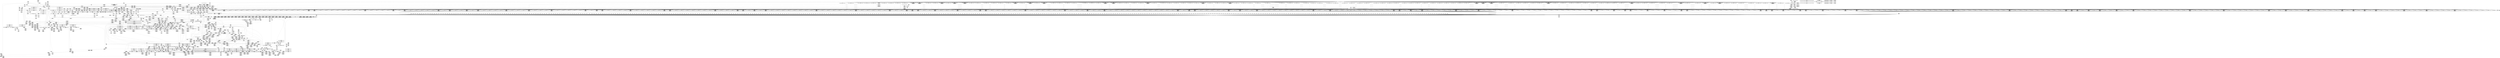 digraph {
	CE0x4719ed0 [shape=record,shape=Mrecord,label="{CE0x4719ed0|common_perm_rm:tmp4|security/apparmor/lsm.c,229}"]
	CE0x4741940 [shape=record,shape=Mrecord,label="{CE0x4741940|i64_3|*Constant*|*SummSource*}"]
	CE0x475ee00 [shape=record,shape=Mrecord,label="{CE0x475ee00|common_perm_dir_dentry:mnt|security/apparmor/lsm.c,189}"]
	CE0x46c6550 [shape=record,shape=Mrecord,label="{CE0x46c6550|72:_%struct.hlist_bl_node**,_80:_%struct.dentry*,_104:_%struct.inode*,_:_CRE_296,304_|*MultipleSource*|Function::common_perm_rm&Arg::dentry::|Function::apparmor_path_rmdir&Arg::dentry::|security/apparmor/lsm.c,226}"]
	CE0x4812b00 [shape=record,shape=Mrecord,label="{CE0x4812b00|aa_cred_profile:bb|*SummSource*}"]
	CE0x48052d0 [shape=record,shape=Mrecord,label="{CE0x48052d0|aa_cred_profile:conv|security/apparmor/include/context.h,100}"]
	CE0x46fea10 [shape=record,shape=Mrecord,label="{CE0x46fea10|0:_i16,_4:_i32,_8:_i16,_40:_%struct.super_block*,_72:_i32,_:_SCMRE_680,684_|*MultipleSource*|security/apparmor/lsm.c,227|security/apparmor/lsm.c, 227|*LoadInst*|security/apparmor/lsm.c,226}"]
	CE0x475fbe0 [shape=record,shape=Mrecord,label="{CE0x475fbe0|_ret_%struct.aa_profile*_%call4,_!dbg_!15494|security/apparmor/include/context.h,138}"]
	CE0x472d980 [shape=record,shape=Mrecord,label="{CE0x472d980|80:_i64,_:_CRE_1258,1259_}"]
	CE0x47264a0 [shape=record,shape=Mrecord,label="{CE0x47264a0|80:_i64,_:_CRE_586,587_}"]
	CE0x471def0 [shape=record,shape=Mrecord,label="{CE0x471def0|80:_i64,_:_CRE_264,268_}"]
	CE0x46ba1f0 [shape=record,shape=Mrecord,label="{CE0x46ba1f0|i64*_getelementptr_inbounds_(_5_x_i64_,_5_x_i64_*___llvm_gcov_ctr57,_i64_0,_i64_0)|*Constant*|*SummSink*}"]
	CE0x46de370 [shape=record,shape=Mrecord,label="{CE0x46de370|0:_i16,_4:_i32,_8:_i16,_40:_%struct.super_block*,_72:_i32,_:_SCMRE_150,151_}"]
	CE0x4717970 [shape=record,shape=Mrecord,label="{CE0x4717970|common_perm_rm:tmp20|security/apparmor/lsm.c,232}"]
	CE0x47d09d0 [shape=record,shape=Mrecord,label="{CE0x47d09d0|__aa_current_profile:tmp13|security/apparmor/include/context.h,138|*SummSource*}"]
	CE0x46fa820 [shape=record,shape=Mrecord,label="{CE0x46fa820|80:_i64,_:_CRE_1616,1617_}"]
	CE0x4715ea0 [shape=record,shape=Mrecord,label="{CE0x4715ea0|mediated_filesystem:and|security/apparmor/include/apparmor.h,117|*SummSource*}"]
	CE0x4741e90 [shape=record,shape=Mrecord,label="{CE0x4741e90|i32_10|*Constant*}"]
	CE0x46a3490 [shape=record,shape=Mrecord,label="{CE0x46a3490|apparmor_path_rmdir:tmp1|*SummSource*}"]
	CE0x478bbb0 [shape=record,shape=Mrecord,label="{CE0x478bbb0|__aa_current_profile:tmp2|*SummSource*}"]
	CE0x47211c0 [shape=record,shape=Mrecord,label="{CE0x47211c0|80:_i64,_:_CRE_423,424_}"]
	CE0x47635e0 [shape=record,shape=Mrecord,label="{CE0x47635e0|common_perm:mode|security/apparmor/lsm.c,169|*SummSink*}"]
	CE0x4710850 [shape=record,shape=Mrecord,label="{CE0x4710850|mediated_filesystem:entry}"]
	CE0x4807e00 [shape=record,shape=Mrecord,label="{CE0x4807e00|aa_cred_profile:tobool4|security/apparmor/include/context.h,100|*SummSink*}"]
	CE0x47cfad0 [shape=record,shape=Mrecord,label="{CE0x47cfad0|GLOBAL:__aa_current_profile.__warned|Global_var:__aa_current_profile.__warned}"]
	CE0x46c4860 [shape=record,shape=Mrecord,label="{CE0x46c4860|72:_%struct.hlist_bl_node**,_80:_%struct.dentry*,_104:_%struct.inode*,_:_CRE_221,222_}"]
	CE0x48120b0 [shape=record,shape=Mrecord,label="{CE0x48120b0|GLOBAL:__llvm_gcov_ctr46|Global_var:__llvm_gcov_ctr46|*SummSource*}"]
	CE0x47f5420 [shape=record,shape=Mrecord,label="{CE0x47f5420|%struct.task_struct*_(%struct.task_struct**)*_asm_movq_%gs:$_1:P_,$0_,_r,im,_dirflag_,_fpsr_,_flags_|*SummSink*}"]
	CE0x4729e30 [shape=record,shape=Mrecord,label="{CE0x4729e30|80:_i64,_:_CRE_704,708_}"]
	CE0x475dd50 [shape=record,shape=Mrecord,label="{CE0x475dd50|common_perm_dir_dentry:tmp2}"]
	CE0x46e1440 [shape=record,shape=Mrecord,label="{CE0x46e1440|0:_i16,_4:_i32,_8:_i16,_40:_%struct.super_block*,_72:_i32,_:_SCMRE_155,156_}"]
	CE0x471d780 [shape=record,shape=Mrecord,label="{CE0x471d780|80:_i64,_:_CRE_200,204_}"]
	CE0x473b150 [shape=record,shape=Mrecord,label="{CE0x473b150|80:_i64,_:_CRE_1682,1683_}"]
	CE0x4739d20 [shape=record,shape=Mrecord,label="{CE0x4739d20|80:_i64,_:_CRE_1663,1664_}"]
	CE0x47231a0 [shape=record,shape=Mrecord,label="{CE0x47231a0|80:_i64,_:_CRE_453,454_}"]
	CE0x47136a0 [shape=record,shape=Mrecord,label="{CE0x47136a0|common_perm_rm:tmp16|security/apparmor/lsm.c,229|*SummSink*}"]
	CE0x477ca80 [shape=record,shape=Mrecord,label="{CE0x477ca80|common_perm:tmp10|security/apparmor/lsm.c,172|*SummSource*}"]
	CE0x46bb070 [shape=record,shape=Mrecord,label="{CE0x46bb070|__aa_current_profile:tmp15|security/apparmor/include/context.h,138|*SummSink*}"]
	CE0x46c0960 [shape=record,shape=Mrecord,label="{CE0x46c0960|72:_%struct.hlist_bl_node**,_80:_%struct.dentry*,_104:_%struct.inode*,_:_CRE_196,197_}"]
	CE0x46e0ef0 [shape=record,shape=Mrecord,label="{CE0x46e0ef0|i8_0|*Constant*|*SummSource*}"]
	CE0x469ce80 [shape=record,shape=Mrecord,label="{CE0x469ce80|_call_void_mcount()_#2|*SummSink*}"]
	CE0x473d460 [shape=record,shape=Mrecord,label="{CE0x473d460|80:_i64,_:_CRE_1877,1878_}"]
	CE0x46ba530 [shape=record,shape=Mrecord,label="{CE0x46ba530|common_perm_rm:tmp|*SummSource*}"]
	CE0x4785d60 [shape=record,shape=Mrecord,label="{CE0x4785d60|i64_1|*Constant*}"]
	CE0x46e5f00 [shape=record,shape=Mrecord,label="{CE0x46e5f00|0:_i16,_4:_i32,_8:_i16,_40:_%struct.super_block*,_72:_i32,_:_SCMRE_201,202_}"]
	CE0x46bbf80 [shape=record,shape=Mrecord,label="{CE0x46bbf80|common_perm_rm:lor.lhs.false|*SummSource*}"]
	CE0x46e8ab0 [shape=record,shape=Mrecord,label="{CE0x46e8ab0|0:_i16,_4:_i32,_8:_i16,_40:_%struct.super_block*,_72:_i32,_:_SCMRE_252,253_}"]
	CE0x46f97a0 [shape=record,shape=Mrecord,label="{CE0x46f97a0|0:_i16,_4:_i32,_8:_i16,_40:_%struct.super_block*,_72:_i32,_:_SCMRE_594,595_}"]
	CE0x477e090 [shape=record,shape=Mrecord,label="{CE0x477e090|common_perm:tmp8|security/apparmor/lsm.c,170|*SummSource*}"]
	CE0x47335f0 [shape=record,shape=Mrecord,label="{CE0x47335f0|80:_i64,_:_CRE_1366,1367_}"]
	CE0x473b260 [shape=record,shape=Mrecord,label="{CE0x473b260|80:_i64,_:_CRE_1683,1684_}"]
	CE0x4770850 [shape=record,shape=Mrecord,label="{CE0x4770850|common_perm:cmp|security/apparmor/lsm.c,169|*SummSink*}"]
	CE0x46d9170 [shape=record,shape=Mrecord,label="{CE0x46d9170|i64*_getelementptr_inbounds_(_2_x_i64_,_2_x_i64_*___llvm_gcov_ctr56,_i64_0,_i64_0)|*Constant*}"]
	CE0x4769a30 [shape=record,shape=Mrecord,label="{CE0x4769a30|common_perm_rm:i_mode|security/apparmor/lsm.c,233}"]
	CE0x4733e70 [shape=record,shape=Mrecord,label="{CE0x4733e70|80:_i64,_:_CRE_1374,1375_}"]
	CE0x46c71e0 [shape=record,shape=Mrecord,label="{CE0x46c71e0|72:_%struct.hlist_bl_node**,_80:_%struct.dentry*,_104:_%struct.inode*,_:_CRE_309,310_}"]
	CE0x4761680 [shape=record,shape=Mrecord,label="{CE0x4761680|_call_void_mcount()_#2|*SummSource*}"]
	CE0x46defd0 [shape=record,shape=Mrecord,label="{CE0x46defd0|0:_i16,_4:_i32,_8:_i16,_40:_%struct.super_block*,_72:_i32,_:_SCMRE_601,602_}"]
	CE0x469e420 [shape=record,shape=Mrecord,label="{CE0x469e420|apparmor_path_rmdir:tmp1|*SummSink*}"]
	CE0x46d43c0 [shape=record,shape=Mrecord,label="{CE0x46d43c0|aa_cred_profile:tmp31|security/apparmor/include/context.h,100}"]
	CE0x4776150 [shape=record,shape=Mrecord,label="{CE0x4776150|i32_10|*Constant*|*SummSink*}"]
	CE0x4717c60 [shape=record,shape=Mrecord,label="{CE0x4717c60|common_perm_rm:tmp20|security/apparmor/lsm.c,232|*SummSink*}"]
	CE0x477fb40 [shape=record,shape=Mrecord,label="{CE0x477fb40|aa_path_perm:path|Function::aa_path_perm&Arg::path::|*SummSource*}"]
	CE0x46b6670 [shape=record,shape=Mrecord,label="{CE0x46b6670|72:_%struct.hlist_bl_node**,_80:_%struct.dentry*,_104:_%struct.inode*,_:_CRE_166,167_}"]
	CE0x46a4a10 [shape=record,shape=Mrecord,label="{CE0x46a4a10|i64_1|*Constant*}"]
	CE0x4781b60 [shape=record,shape=Mrecord,label="{CE0x4781b60|aa_cred_profile:tmp1|*SummSource*}"]
	CE0x48044c0 [shape=record,shape=Mrecord,label="{CE0x48044c0|aa_cred_profile:lnot2|security/apparmor/include/context.h,100|*SummSource*}"]
	CE0x474d5d0 [shape=record,shape=Mrecord,label="{CE0x474d5d0|i64*_getelementptr_inbounds_(_11_x_i64_,_11_x_i64_*___llvm_gcov_ctr58,_i64_0,_i64_9)|*Constant*|*SummSource*}"]
	CE0x46e7dc0 [shape=record,shape=Mrecord,label="{CE0x46e7dc0|0:_i16,_4:_i32,_8:_i16,_40:_%struct.super_block*,_72:_i32,_:_SCMRE_243,244_}"]
	CE0x48192e0 [shape=record,shape=Mrecord,label="{CE0x48192e0|aa_cred_profile:tmp13|*SummSource*}"]
	CE0x4708500 [shape=record,shape=Mrecord,label="{CE0x4708500|0:_i16,_4:_i32,_8:_i16,_40:_%struct.super_block*,_72:_i32,_:_SCMRE_924,925_}"]
	CE0x46da9d0 [shape=record,shape=Mrecord,label="{CE0x46da9d0|common_perm:mask|Function::common_perm&Arg::mask::}"]
	CE0x47842a0 [shape=record,shape=Mrecord,label="{CE0x47842a0|%struct.aa_task_cxt*_null|*Constant*}"]
	CE0x46efe30 [shape=record,shape=Mrecord,label="{CE0x46efe30|0:_i16,_4:_i32,_8:_i16,_40:_%struct.super_block*,_72:_i32,_:_SCMRE_376,384_|*MultipleSource*|security/apparmor/lsm.c,227|security/apparmor/lsm.c, 227|*LoadInst*|security/apparmor/lsm.c,226}"]
	CE0x4710d90 [shape=record,shape=Mrecord,label="{CE0x4710d90|mediated_filesystem:inode|Function::mediated_filesystem&Arg::inode::}"]
	CE0x4761980 [shape=record,shape=Mrecord,label="{CE0x4761980|_call_void_mcount()_#2|*SummSink*}"]
	CE0x4813940 [shape=record,shape=Mrecord,label="{CE0x4813940|i64*_getelementptr_inbounds_(_16_x_i64_,_16_x_i64_*___llvm_gcov_ctr46,_i64_0,_i64_8)|*Constant*}"]
	CE0x46dd9b0 [shape=record,shape=Mrecord,label="{CE0x46dd9b0|0:_i16,_4:_i32,_8:_i16,_40:_%struct.super_block*,_72:_i32,_:_SCMRE_144,145_}"]
	CE0x4732c60 [shape=record,shape=Mrecord,label="{CE0x4732c60|80:_i64,_:_CRE_1357,1358_}"]
	CE0x473c060 [shape=record,shape=Mrecord,label="{CE0x473c060|80:_i64,_:_CRE_1760,1764_}"]
	CE0x4750220 [shape=record,shape=Mrecord,label="{CE0x4750220|get_current:entry}"]
	CE0x47cfee0 [shape=record,shape=Mrecord,label="{CE0x47cfee0|44:_i32,_48:_i16,_128:_i8*,_:_SCMRE_40,44_|*MultipleSource*|Function::aa_cred_profile&Arg::cred::|security/apparmor/include/context.h,99|security/apparmor/include/context.h,138}"]
	CE0x472c550 [shape=record,shape=Mrecord,label="{CE0x472c550|80:_i64,_:_CRE_1239,1240_}"]
	CE0x46c8490 [shape=record,shape=Mrecord,label="{CE0x46c8490|common_perm_rm:tmp3|security/apparmor/lsm.c,227}"]
	CE0x4775050 [shape=record,shape=Mrecord,label="{CE0x4775050|common_perm_dir_dentry:bb}"]
	CE0x4724f60 [shape=record,shape=Mrecord,label="{CE0x4724f60|80:_i64,_:_CRE_566,567_}"]
	CE0x475d810 [shape=record,shape=Mrecord,label="{CE0x475d810|common_perm_rm:tmp23|security/apparmor/lsm.c,233|*SummSource*}"]
	CE0x472b450 [shape=record,shape=Mrecord,label="{CE0x472b450|80:_i64,_:_CRE_1223,1224_}"]
	CE0x476f480 [shape=record,shape=Mrecord,label="{CE0x476f480|common_perm:bb}"]
	CE0x46ea360 [shape=record,shape=Mrecord,label="{CE0x46ea360|0:_i16,_4:_i32,_8:_i16,_40:_%struct.super_block*,_72:_i32,_:_SCMRE_267,268_}"]
	CE0x47fe1b0 [shape=record,shape=Mrecord,label="{CE0x47fe1b0|aa_cred_profile:tmp18|security/apparmor/include/context.h,100|*SummSource*}"]
	CE0x4700640 [shape=record,shape=Mrecord,label="{CE0x4700640|0:_i16,_4:_i32,_8:_i16,_40:_%struct.super_block*,_72:_i32,_:_SCMRE_768,776_|*MultipleSource*|security/apparmor/lsm.c,227|security/apparmor/lsm.c, 227|*LoadInst*|security/apparmor/lsm.c,226}"]
	CE0x472a6b0 [shape=record,shape=Mrecord,label="{CE0x472a6b0|80:_i64,_:_CRE_1210,1211_}"]
	CE0x46fd380 [shape=record,shape=Mrecord,label="{CE0x46fd380|0:_i16,_4:_i32,_8:_i16,_40:_%struct.super_block*,_72:_i32,_:_SCMRE_621,622_}"]
	CE0x46a1b10 [shape=record,shape=Mrecord,label="{CE0x46a1b10|common_perm_rm:dentry|Function::common_perm_rm&Arg::dentry::|*SummSource*}"]
	CE0x471f320 [shape=record,shape=Mrecord,label="{CE0x471f320|80:_i64,_:_CRE_394,395_}"]
	CE0x46c00f0 [shape=record,shape=Mrecord,label="{CE0x46c00f0|72:_%struct.hlist_bl_node**,_80:_%struct.dentry*,_104:_%struct.inode*,_:_CRE_191,192_}"]
	CE0x4728370 [shape=record,shape=Mrecord,label="{CE0x4728370|80:_i64,_:_CRE_615,616_}"]
	CE0x47cf280 [shape=record,shape=Mrecord,label="{CE0x47cf280|__aa_current_profile:tmp8|security/apparmor/include/context.h,138}"]
	CE0x46b8a30 [shape=record,shape=Mrecord,label="{CE0x46b8a30|i32_0|*Constant*}"]
	CE0x478add0 [shape=record,shape=Mrecord,label="{CE0x478add0|__aa_current_profile:tmp10|security/apparmor/include/context.h,138|*SummSource*}"]
	CE0x476e5a0 [shape=record,shape=Mrecord,label="{CE0x476e5a0|common_perm:if.then}"]
	CE0x469b900 [shape=record,shape=Mrecord,label="{CE0x469b900|72:_%struct.hlist_bl_node**,_80:_%struct.dentry*,_104:_%struct.inode*,_:_CRE_104,112_|*MultipleSource*|Function::common_perm_rm&Arg::dentry::|Function::apparmor_path_rmdir&Arg::dentry::|security/apparmor/lsm.c,226}"]
	CE0x47fd2c0 [shape=record,shape=Mrecord,label="{CE0x47fd2c0|aa_cred_profile:tmp17|security/apparmor/include/context.h,100|*SummSink*}"]
	CE0x4815710 [shape=record,shape=Mrecord,label="{CE0x4815710|void_(i8*,_i32,_i64)*_asm_sideeffect_1:_09ud2_0A.pushsection___bug_table,_22a_22_0A2:_09.long_1b_-_2b,_$_0:c_-_2b_0A_09.word_$_1:c_,_0_0A_09.org_2b+$_2:c_0A.popsection_,_i,i,i,_dirflag_,_fpsr_,_flags_|*SummSource*}"]
	CE0x473be40 [shape=record,shape=Mrecord,label="{CE0x473be40|80:_i64,_:_CRE_1736,1752_}"]
	CE0x4763000 [shape=record,shape=Mrecord,label="{CE0x4763000|common_perm:mode|security/apparmor/lsm.c,169}"]
	CE0x46b9110 [shape=record,shape=Mrecord,label="{CE0x46b9110|72:_%struct.hlist_bl_node**,_80:_%struct.dentry*,_104:_%struct.inode*,_:_CRE_181,182_}"]
	CE0x46ecf40 [shape=record,shape=Mrecord,label="{CE0x46ecf40|0:_i16,_4:_i32,_8:_i16,_40:_%struct.super_block*,_72:_i32,_:_SCMRE_294,295_}"]
	CE0x4722700 [shape=record,shape=Mrecord,label="{CE0x4722700|80:_i64,_:_CRE_443,444_}"]
	CE0x4723e60 [shape=record,shape=Mrecord,label="{CE0x4723e60|80:_i64,_:_CRE_472,480_}"]
	CE0x4806c90 [shape=record,shape=Mrecord,label="{CE0x4806c90|0:_%struct.aa_profile*,_:_CMRE_0,8_|*MultipleSource*|security/apparmor/include/context.h,99|*LoadInst*|security/apparmor/include/context.h,99|security/apparmor/include/context.h,100}"]
	CE0x474d560 [shape=record,shape=Mrecord,label="{CE0x474d560|i64*_getelementptr_inbounds_(_11_x_i64_,_11_x_i64_*___llvm_gcov_ctr58,_i64_0,_i64_9)|*Constant*}"]
	CE0x47fdb30 [shape=record,shape=Mrecord,label="{CE0x47fdb30|i64*_getelementptr_inbounds_(_16_x_i64_,_16_x_i64_*___llvm_gcov_ctr46,_i64_0,_i64_7)|*Constant*|*SummSink*}"]
	CE0x471d120 [shape=record,shape=Mrecord,label="{CE0x471d120|80:_i64,_:_CRE_144,152_}"]
	CE0x46bb680 [shape=record,shape=Mrecord,label="{CE0x46bb680|__aa_current_profile:tmp16|security/apparmor/include/context.h,138|*SummSink*}"]
	CE0x47144c0 [shape=record,shape=Mrecord,label="{CE0x47144c0|i32_2|*Constant*|*SummSink*}"]
	CE0x46bd130 [shape=record,shape=Mrecord,label="{CE0x46bd130|i32_1|*Constant*|*SummSource*}"]
	CE0x46e1230 [shape=record,shape=Mrecord,label="{CE0x46e1230|0:_i16,_4:_i32,_8:_i16,_40:_%struct.super_block*,_72:_i32,_:_SCMRE_0,2_|*MultipleSource*|security/apparmor/lsm.c,227|security/apparmor/lsm.c, 227|*LoadInst*|security/apparmor/lsm.c,226}"]
	CE0x47301e0 [shape=record,shape=Mrecord,label="{CE0x47301e0|80:_i64,_:_CRE_1317,1318_}"]
	CE0x46e15e0 [shape=record,shape=Mrecord,label="{CE0x46e15e0|0:_i16,_4:_i32,_8:_i16,_40:_%struct.super_block*,_72:_i32,_:_SCMRE_156,157_}"]
	CE0x4730a60 [shape=record,shape=Mrecord,label="{CE0x4730a60|80:_i64,_:_CRE_1325,1326_}"]
	CE0x46c5060 [shape=record,shape=Mrecord,label="{CE0x46c5060|72:_%struct.hlist_bl_node**,_80:_%struct.dentry*,_104:_%struct.inode*,_:_CRE_240,248_|*MultipleSource*|Function::common_perm_rm&Arg::dentry::|Function::apparmor_path_rmdir&Arg::dentry::|security/apparmor/lsm.c,226}"]
	CE0x46dde90 [shape=record,shape=Mrecord,label="{CE0x46dde90|0:_i16,_4:_i32,_8:_i16,_40:_%struct.super_block*,_72:_i32,_:_SCMRE_147,148_}"]
	CE0x47079a0 [shape=record,shape=Mrecord,label="{CE0x47079a0|0:_i16,_4:_i32,_8:_i16,_40:_%struct.super_block*,_72:_i32,_:_SCMRE_917,918_}"]
	CE0x4754030 [shape=record,shape=Mrecord,label="{CE0x4754030|__aa_current_profile:tmp18|security/apparmor/include/context.h,138|*SummSource*}"]
	CE0x4730c80 [shape=record,shape=Mrecord,label="{CE0x4730c80|80:_i64,_:_CRE_1327,1328_}"]
	CE0x470abe0 [shape=record,shape=Mrecord,label="{CE0x470abe0|0:_i16,_4:_i32,_8:_i16,_40:_%struct.super_block*,_72:_i32,_:_SCMRE_979,980_}"]
	CE0x473bb10 [shape=record,shape=Mrecord,label="{CE0x473bb10|80:_i64,_:_CRE_1712,1720_}"]
	CE0x46b5380 [shape=record,shape=Mrecord,label="{CE0x46b5380|0:_i16,_4:_i32,_8:_i16,_40:_%struct.super_block*,_72:_i32,_:_SCMRE_12,16_|*MultipleSource*|security/apparmor/lsm.c,227|security/apparmor/lsm.c, 227|*LoadInst*|security/apparmor/lsm.c,226}"]
	CE0x46b6f40 [shape=record,shape=Mrecord,label="{CE0x46b6f40|common_perm_rm:tmp|*SummSink*}"]
	CE0x471c190 [shape=record,shape=Mrecord,label="{CE0x471c190|80:_i64,_:_CRE_24,32_}"]
	CE0x4776ac0 [shape=record,shape=Mrecord,label="{CE0x4776ac0|__aa_current_profile:tmp6|security/apparmor/include/context.h,138}"]
	CE0x48016c0 [shape=record,shape=Mrecord,label="{CE0x48016c0|aa_cred_profile:tmp23|security/apparmor/include/context.h,100}"]
	CE0x4773230 [shape=record,shape=Mrecord,label="{CE0x4773230|common_perm_dir_dentry:dir|Function::common_perm_dir_dentry&Arg::dir::|*SummSource*}"]
	CE0x46b69d0 [shape=record,shape=Mrecord,label="{CE0x46b69d0|72:_%struct.hlist_bl_node**,_80:_%struct.dentry*,_104:_%struct.inode*,_:_CRE_168,169_}"]
	CE0x4710920 [shape=record,shape=Mrecord,label="{CE0x4710920|mediated_filesystem:entry|*SummSource*}"]
	CE0x4805670 [shape=record,shape=Mrecord,label="{CE0x4805670|aa_cred_profile:conv|security/apparmor/include/context.h,100|*SummSink*}"]
	CE0x46fa930 [shape=record,shape=Mrecord,label="{CE0x46fa930|80:_i64,_:_CRE_1617,1618_}"]
	CE0x46f7c00 [shape=record,shape=Mrecord,label="{CE0x46f7c00|0:_i16,_4:_i32,_8:_i16,_40:_%struct.super_block*,_72:_i32,_:_SCMRE_577,578_}"]
	CE0x46fa160 [shape=record,shape=Mrecord,label="{CE0x46fa160|0:_i16,_4:_i32,_8:_i16,_40:_%struct.super_block*,_72:_i32,_:_SCMRE_600,601_}"]
	CE0x47146d0 [shape=record,shape=Mrecord,label="{CE0x47146d0|common_perm_rm:tmp21|security/apparmor/lsm.c,232|*SummSink*}"]
	CE0x471f620 [shape=record,shape=Mrecord,label="{CE0x471f620|80:_i64,_:_CRE_397,398_}"]
	CE0x46b5dd0 [shape=record,shape=Mrecord,label="{CE0x46b5dd0|mediated_filesystem:tmp2|*SummSink*}"]
	CE0x4725d30 [shape=record,shape=Mrecord,label="{CE0x4725d30|80:_i64,_:_CRE_579,580_}"]
	CE0x46f9c80 [shape=record,shape=Mrecord,label="{CE0x46f9c80|0:_i16,_4:_i32,_8:_i16,_40:_%struct.super_block*,_72:_i32,_:_SCMRE_597,598_}"]
	CE0x472e200 [shape=record,shape=Mrecord,label="{CE0x472e200|80:_i64,_:_CRE_1266,1267_}"]
	CE0x4726c10 [shape=record,shape=Mrecord,label="{CE0x4726c10|80:_i64,_:_CRE_593,594_}"]
	CE0x46b9e90 [shape=record,shape=Mrecord,label="{CE0x46b9e90|72:_%struct.hlist_bl_node**,_80:_%struct.dentry*,_104:_%struct.inode*,_:_CRE_189,190_}"]
	CE0x472cff0 [shape=record,shape=Mrecord,label="{CE0x472cff0|80:_i64,_:_CRE_1249,1250_}"]
	CE0x48010c0 [shape=record,shape=Mrecord,label="{CE0x48010c0|aa_cred_profile:tmp28|security/apparmor/include/context.h,100|*SummSource*}"]
	CE0x4750440 [shape=record,shape=Mrecord,label="{CE0x4750440|get_current:entry|*SummSink*}"]
	CE0x4739390 [shape=record,shape=Mrecord,label="{CE0x4739390|80:_i64,_:_CRE_1654,1655_}"]
	CE0x46e8770 [shape=record,shape=Mrecord,label="{CE0x46e8770|0:_i16,_4:_i32,_8:_i16,_40:_%struct.super_block*,_72:_i32,_:_SCMRE_250,251_}"]
	CE0x46ee7a0 [shape=record,shape=Mrecord,label="{CE0x46ee7a0|0:_i16,_4:_i32,_8:_i16,_40:_%struct.super_block*,_72:_i32,_:_SCMRE_309,310_}"]
	CE0x4707b40 [shape=record,shape=Mrecord,label="{CE0x4707b40|0:_i16,_4:_i32,_8:_i16,_40:_%struct.super_block*,_72:_i32,_:_SCMRE_918,919_}"]
	CE0x47d3050 [shape=record,shape=Mrecord,label="{CE0x47d3050|__aa_current_profile:tmp10|security/apparmor/include/context.h,138|*SummSink*}"]
	CE0x46a5400 [shape=record,shape=Mrecord,label="{CE0x46a5400|common_perm_dir_dentry:path|security/apparmor/lsm.c, 189|*SummSource*}"]
	CE0x472aac0 [shape=record,shape=Mrecord,label="{CE0x472aac0|80:_i64,_:_CRE_1214,1215_}"]
	CE0x470bc50 [shape=record,shape=Mrecord,label="{CE0x470bc50|80:_i64,_:_CRE_0,8_}"]
	CE0x48005d0 [shape=record,shape=Mrecord,label="{CE0x48005d0|i64*_getelementptr_inbounds_(_16_x_i64_,_16_x_i64_*___llvm_gcov_ctr46,_i64_0,_i64_13)|*Constant*}"]
	CE0x46dfb30 [shape=record,shape=Mrecord,label="{CE0x46dfb30|0:_i16,_4:_i32,_8:_i16,_40:_%struct.super_block*,_72:_i32,_:_SCMRE_608,609_}"]
	CE0x4715bb0 [shape=record,shape=Mrecord,label="{CE0x4715bb0|mediated_filesystem:tmp5|security/apparmor/include/apparmor.h,117|*SummSink*}"]
	CE0x473a270 [shape=record,shape=Mrecord,label="{CE0x473a270|80:_i64,_:_CRE_1668,1669_}"]
	CE0x4738d30 [shape=record,shape=Mrecord,label="{CE0x4738d30|80:_i64,_:_CRE_1648,1649_}"]
	CE0x46bc4b0 [shape=record,shape=Mrecord,label="{CE0x46bc4b0|common_perm_rm:mnt|security/apparmor/lsm.c,229|*SummSink*}"]
	CE0x47197c0 [shape=record,shape=Mrecord,label="{CE0x47197c0|%struct.inode*_null|*Constant*|*SummSink*}"]
	CE0x47873f0 [shape=record,shape=Mrecord,label="{CE0x47873f0|__aa_current_profile:do.end|*SummSource*}"]
	CE0x4819640 [shape=record,shape=Mrecord,label="{CE0x4819640|aa_cred_profile:lnot2|security/apparmor/include/context.h,100}"]
	CE0x46bcd00 [shape=record,shape=Mrecord,label="{CE0x46bcd00|COLLAPSED:_GCMRE___llvm_gcov_ctr56_internal_global_2_x_i64_zeroinitializer:_elem_0:default:}"]
	CE0x47fc910 [shape=record,shape=Mrecord,label="{CE0x47fc910|aa_cred_profile:tmp16|security/apparmor/include/context.h,100}"]
	CE0x46e5d60 [shape=record,shape=Mrecord,label="{CE0x46e5d60|0:_i16,_4:_i32,_8:_i16,_40:_%struct.super_block*,_72:_i32,_:_SCMRE_200,201_}"]
	CE0x47419f0 [shape=record,shape=Mrecord,label="{CE0x47419f0|i64_3|*Constant*|*SummSink*}"]
	CE0x4699490 [shape=record,shape=Mrecord,label="{CE0x4699490|i64*_getelementptr_inbounds_(_2_x_i64_,_2_x_i64_*___llvm_gcov_ctr61,_i64_0,_i64_0)|*Constant*|*SummSource*}"]
	CE0x4741270 [shape=record,shape=Mrecord,label="{CE0x4741270|i64_4|*Constant*|*SummSource*}"]
	CE0x4701670 [shape=record,shape=Mrecord,label="{CE0x4701670|0:_i16,_4:_i32,_8:_i16,_40:_%struct.super_block*,_72:_i32,_:_SCMRE_824,832_|*MultipleSource*|security/apparmor/lsm.c,227|security/apparmor/lsm.c, 227|*LoadInst*|security/apparmor/lsm.c,226}"]
	CE0x47f4ab0 [shape=record,shape=Mrecord,label="{CE0x47f4ab0|aa_cred_profile:tmp12|security/apparmor/include/context.h,100|*SummSink*}"]
	CE0x46f2890 [shape=record,shape=Mrecord,label="{CE0x46f2890|0:_i16,_4:_i32,_8:_i16,_40:_%struct.super_block*,_72:_i32,_:_SCMRE_479,480_}"]
	CE0x47f4910 [shape=record,shape=Mrecord,label="{CE0x47f4910|aa_cred_profile:tmp12|security/apparmor/include/context.h,100}"]
	CE0x46b8f60 [shape=record,shape=Mrecord,label="{CE0x46b8f60|72:_%struct.hlist_bl_node**,_80:_%struct.dentry*,_104:_%struct.inode*,_:_CRE_180,181_}"]
	CE0x46f5090 [shape=record,shape=Mrecord,label="{CE0x46f5090|0:_i16,_4:_i32,_8:_i16,_40:_%struct.super_block*,_72:_i32,_:_SCMRE_544,552_|*MultipleSource*|security/apparmor/lsm.c,227|security/apparmor/lsm.c, 227|*LoadInst*|security/apparmor/lsm.c,226}"]
	"CONST[source:2(external),value:0(static)][purpose:{object}][SrcIdx:1]"
	CE0x46f80e0 [shape=record,shape=Mrecord,label="{CE0x46f80e0|0:_i16,_4:_i32,_8:_i16,_40:_%struct.super_block*,_72:_i32,_:_SCMRE_580,581_}"]
	CE0x47723b0 [shape=record,shape=Mrecord,label="{CE0x47723b0|common_perm_rm:call3|security/apparmor/lsm.c,235|*SummSink*}"]
	CE0x48087c0 [shape=record,shape=Mrecord,label="{CE0x48087c0|aa_cred_profile:tmp14|security/apparmor/include/context.h,100|*SummSink*}"]
	CE0x477b920 [shape=record,shape=Mrecord,label="{CE0x477b920|common_perm:error.0}"]
	CE0x46d67b0 [shape=record,shape=Mrecord,label="{CE0x46d67b0|44:_i32,_48:_i16,_128:_i8*,_:_SCMRE_16,20_|*MultipleSource*|Function::aa_cred_profile&Arg::cred::|security/apparmor/include/context.h,99|security/apparmor/include/context.h,138}"]
	CE0x4803600 [shape=record,shape=Mrecord,label="{CE0x4803600|aa_cred_profile:tmp7|security/apparmor/include/context.h,100|*SummSink*}"]
	CE0x46f9fc0 [shape=record,shape=Mrecord,label="{CE0x46f9fc0|0:_i16,_4:_i32,_8:_i16,_40:_%struct.super_block*,_72:_i32,_:_SCMRE_599,600_}"]
	CE0x4783500 [shape=record,shape=Mrecord,label="{CE0x4783500|aa_cred_profile:tmp}"]
	CE0x4714840 [shape=record,shape=Mrecord,label="{CE0x4714840|common_perm_rm:tmp22|security/apparmor/lsm.c,232}"]
	CE0x48148f0 [shape=record,shape=Mrecord,label="{CE0x48148f0|void_(i8*,_i32,_i64)*_asm_sideeffect_1:_09ud2_0A.pushsection___bug_table,_22a_22_0A2:_09.long_1b_-_2b,_$_0:c_-_2b_0A_09.word_$_1:c_,_0_0A_09.org_2b+$_2:c_0A.popsection_,_i,i,i,_dirflag_,_fpsr_,_flags_|*SummSink*}"]
	CE0x47fd7f0 [shape=record,shape=Mrecord,label="{CE0x47fd7f0|i64*_getelementptr_inbounds_(_16_x_i64_,_16_x_i64_*___llvm_gcov_ctr46,_i64_0,_i64_7)|*Constant*|*SummSource*}"]
	CE0x46b8230 [shape=record,shape=Mrecord,label="{CE0x46b8230|0:_i16,_4:_i32,_8:_i16,_40:_%struct.super_block*,_72:_i32,_:_SCMRE_64,72_|*MultipleSource*|security/apparmor/lsm.c,227|security/apparmor/lsm.c, 227|*LoadInst*|security/apparmor/lsm.c,226}"]
	CE0x473c280 [shape=record,shape=Mrecord,label="{CE0x473c280|80:_i64,_:_CRE_1776,1784_}"]
	CE0x4707ce0 [shape=record,shape=Mrecord,label="{CE0x4707ce0|0:_i16,_4:_i32,_8:_i16,_40:_%struct.super_block*,_72:_i32,_:_SCMRE_919,920_}"]
	CE0x46b9980 [shape=record,shape=Mrecord,label="{CE0x46b9980|72:_%struct.hlist_bl_node**,_80:_%struct.dentry*,_104:_%struct.inode*,_:_CRE_186,187_}"]
	CE0x47832b0 [shape=record,shape=Mrecord,label="{CE0x47832b0|__aa_current_profile:land.lhs.true|*SummSource*}"]
	CE0x4768ce0 [shape=record,shape=Mrecord,label="{CE0x4768ce0|mediated_filesystem:bb|*SummSink*}"]
	CE0x47d1f70 [shape=record,shape=Mrecord,label="{CE0x47d1f70|__aa_current_profile:tobool1|security/apparmor/include/context.h,138}"]
	CE0x472feb0 [shape=record,shape=Mrecord,label="{CE0x472feb0|80:_i64,_:_CRE_1314,1315_}"]
	CE0x4767b70 [shape=record,shape=Mrecord,label="{CE0x4767b70|_call_void_lockdep_rcu_suspicious(i8*_getelementptr_inbounds_(_36_x_i8_,_36_x_i8_*_.str12,_i32_0,_i32_0),_i32_138,_i8*_getelementptr_inbounds_(_45_x_i8_,_45_x_i8_*_.str14,_i32_0,_i32_0))_#7,_!dbg_!15483|security/apparmor/include/context.h,138|*SummSink*}"]
	CE0x4780e80 [shape=record,shape=Mrecord,label="{CE0x4780e80|_ret_i32_%call17,_!dbg_!15526|security/apparmor/file.c,307|*SummSource*}"]
	CE0x4754130 [shape=record,shape=Mrecord,label="{CE0x4754130|__aa_current_profile:tmp18|security/apparmor/include/context.h,138|*SummSink*}"]
	CE0x471e990 [shape=record,shape=Mrecord,label="{CE0x471e990|80:_i64,_:_CRE_336,344_}"]
	CE0x475e140 [shape=record,shape=Mrecord,label="{CE0x475e140|common_perm_dir_dentry:tmp3}"]
	CE0x46ed5c0 [shape=record,shape=Mrecord,label="{CE0x46ed5c0|0:_i16,_4:_i32,_8:_i16,_40:_%struct.super_block*,_72:_i32,_:_SCMRE_298,299_}"]
	CE0x4726b00 [shape=record,shape=Mrecord,label="{CE0x4726b00|80:_i64,_:_CRE_592,593_}"]
	CE0x46a2c40 [shape=record,shape=Mrecord,label="{CE0x46a2c40|apparmor_path_rmdir:dentry|Function::apparmor_path_rmdir&Arg::dentry::|*SummSource*}"]
	CE0x4720d80 [shape=record,shape=Mrecord,label="{CE0x4720d80|80:_i64,_:_CRE_419,420_}"]
	CE0x46d4c00 [shape=record,shape=Mrecord,label="{CE0x46d4c00|i64*_getelementptr_inbounds_(_16_x_i64_,_16_x_i64_*___llvm_gcov_ctr46,_i64_0,_i64_15)|*Constant*|*SummSource*}"]
	CE0x4721710 [shape=record,shape=Mrecord,label="{CE0x4721710|80:_i64,_:_CRE_428,429_}"]
	CE0x47f51e0 [shape=record,shape=Mrecord,label="{CE0x47f51e0|aa_cred_profile:lor.end}"]
	CE0x4751370 [shape=record,shape=Mrecord,label="{CE0x4751370|aa_cred_profile:entry}"]
	CE0x4805c10 [shape=record,shape=Mrecord,label="{CE0x4805c10|aa_cred_profile:do.body5|*SummSource*}"]
	CE0x46dcaf0 [shape=record,shape=Mrecord,label="{CE0x46dcaf0|0:_i16,_4:_i32,_8:_i16,_40:_%struct.super_block*,_72:_i32,_:_SCMRE_96,104_|*MultipleSource*|security/apparmor/lsm.c,227|security/apparmor/lsm.c, 227|*LoadInst*|security/apparmor/lsm.c,226}"]
	CE0x472ace0 [shape=record,shape=Mrecord,label="{CE0x472ace0|80:_i64,_:_CRE_1216,1217_}"]
	CE0x4725c20 [shape=record,shape=Mrecord,label="{CE0x4725c20|80:_i64,_:_CRE_578,579_}"]
	CE0x4694a30 [shape=record,shape=Mrecord,label="{CE0x4694a30|apparmor_path_rmdir:entry|*SummSource*}"]
	CE0x472eec0 [shape=record,shape=Mrecord,label="{CE0x472eec0|80:_i64,_:_CRE_1278,1279_}"]
	CE0x470f7d0 [shape=record,shape=Mrecord,label="{CE0x470f7d0|common_perm_rm:tmp12|security/apparmor/lsm.c,229}"]
	CE0x46df7f0 [shape=record,shape=Mrecord,label="{CE0x46df7f0|0:_i16,_4:_i32,_8:_i16,_40:_%struct.super_block*,_72:_i32,_:_SCMRE_606,607_}"]
	CE0x47fe750 [shape=record,shape=Mrecord,label="{CE0x47fe750|aa_cred_profile:tmp10|security/apparmor/include/context.h,100|*SummSource*}"]
	CE0x46f55b0 [shape=record,shape=Mrecord,label="{CE0x46f55b0|0:_i16,_4:_i32,_8:_i16,_40:_%struct.super_block*,_72:_i32,_:_SCMRE_553,554_}"]
	CE0x46dd340 [shape=record,shape=Mrecord,label="{CE0x46dd340|0:_i16,_4:_i32,_8:_i16,_40:_%struct.super_block*,_72:_i32,_:_SCMRE_139,140_}"]
	CE0x471f100 [shape=record,shape=Mrecord,label="{CE0x471f100|80:_i64,_:_CRE_392,393_}"]
	CE0x46e0fd0 [shape=record,shape=Mrecord,label="{CE0x46e0fd0|i8_0|*Constant*|*SummSink*}"]
	CE0x472a9b0 [shape=record,shape=Mrecord,label="{CE0x472a9b0|80:_i64,_:_CRE_1213,1214_}"]
	CE0x46dc340 [shape=record,shape=Mrecord,label="{CE0x46dc340|0:_i16,_4:_i32,_8:_i16,_40:_%struct.super_block*,_72:_i32,_:_SCMRE_76,80_|*MultipleSource*|security/apparmor/lsm.c,227|security/apparmor/lsm.c, 227|*LoadInst*|security/apparmor/lsm.c,226}"]
	CE0x4704400 [shape=record,shape=Mrecord,label="{CE0x4704400|0:_i16,_4:_i32,_8:_i16,_40:_%struct.super_block*,_72:_i32,_:_SCMRE_884,885_}"]
	CE0x4762b20 [shape=record,shape=Mrecord,label="{CE0x4762b20|i32_11|*Constant*}"]
	CE0x46bb000 [shape=record,shape=Mrecord,label="{CE0x46bb000|__aa_current_profile:tmp15|security/apparmor/include/context.h,138|*SummSource*}"]
	CE0x470acf0 [shape=record,shape=Mrecord,label="{CE0x470acf0|0:_i16,_4:_i32,_8:_i16,_40:_%struct.super_block*,_72:_i32,_:_SCMRE_980,981_}"]
	CE0x4727270 [shape=record,shape=Mrecord,label="{CE0x4727270|80:_i64,_:_CRE_599,600_}"]
	CE0x471a590 [shape=record,shape=Mrecord,label="{CE0x471a590|GLOBAL:__llvm_gcov_ctr54|Global_var:__llvm_gcov_ctr54|*SummSink*}"]
	CE0x46d8d30 [shape=record,shape=Mrecord,label="{CE0x46d8d30|common_perm_dir_dentry:call|security/apparmor/lsm.c,191|*SummSink*}"]
	CE0x471cce0 [shape=record,shape=Mrecord,label="{CE0x471cce0|80:_i64,_:_CRE_120,128_}"]
	CE0x4720a50 [shape=record,shape=Mrecord,label="{CE0x4720a50|80:_i64,_:_CRE_416,417_}"]
	CE0x46f23c0 [shape=record,shape=Mrecord,label="{CE0x46f23c0|0:_i16,_4:_i32,_8:_i16,_40:_%struct.super_block*,_72:_i32,_:_SCMRE_475,476_}"]
	CE0x46bcf50 [shape=record,shape=Mrecord,label="{CE0x46bcf50|common_perm_rm:tmp1|*SummSink*}"]
	CE0x47531f0 [shape=record,shape=Mrecord,label="{CE0x47531f0|__aa_current_profile:cred|security/apparmor/include/context.h,138|*SummSink*}"]
	CE0x477b260 [shape=record,shape=Mrecord,label="{CE0x477b260|i64_0|*Constant*}"]
	CE0x4767a90 [shape=record,shape=Mrecord,label="{CE0x4767a90|_call_void_lockdep_rcu_suspicious(i8*_getelementptr_inbounds_(_36_x_i8_,_36_x_i8_*_.str12,_i32_0,_i32_0),_i32_138,_i8*_getelementptr_inbounds_(_45_x_i8_,_45_x_i8_*_.str14,_i32_0,_i32_0))_#7,_!dbg_!15483|security/apparmor/include/context.h,138}"]
	CE0x46b1560 [shape=record,shape=Mrecord,label="{CE0x46b1560|72:_%struct.hlist_bl_node**,_80:_%struct.dentry*,_104:_%struct.inode*,_:_CRE_177,178_}"]
	CE0x46c4500 [shape=record,shape=Mrecord,label="{CE0x46c4500|72:_%struct.hlist_bl_node**,_80:_%struct.dentry*,_104:_%struct.inode*,_:_CRE_219,220_}"]
	CE0x46c4bc0 [shape=record,shape=Mrecord,label="{CE0x46c4bc0|72:_%struct.hlist_bl_node**,_80:_%struct.dentry*,_104:_%struct.inode*,_:_CRE_223,224_}"]
	CE0x46ec580 [shape=record,shape=Mrecord,label="{CE0x46ec580|0:_i16,_4:_i32,_8:_i16,_40:_%struct.super_block*,_72:_i32,_:_SCMRE_288,289_}"]
	CE0x46e9610 [shape=record,shape=Mrecord,label="{CE0x46e9610|0:_i16,_4:_i32,_8:_i16,_40:_%struct.super_block*,_72:_i32,_:_SCMRE_259,260_}"]
	CE0x46a07e0 [shape=record,shape=Mrecord,label="{CE0x46a07e0|common_perm_rm:tmp7|security/apparmor/lsm.c,229|*SummSource*}"]
	CE0x46eab80 [shape=record,shape=Mrecord,label="{CE0x46eab80|0:_i16,_4:_i32,_8:_i16,_40:_%struct.super_block*,_72:_i32,_:_SCMRE_272,273_}"]
	CE0x472fda0 [shape=record,shape=Mrecord,label="{CE0x472fda0|80:_i64,_:_CRE_1313,1314_}"]
	CE0x4716240 [shape=record,shape=Mrecord,label="{CE0x4716240|common_perm_rm:tmp17|security/apparmor/lsm.c,230|*SummSink*}"]
	CE0x46fb7e0 [shape=record,shape=Mrecord,label="{CE0x46fb7e0|80:_i64,_:_CRE_1631,1632_}"]
	CE0x46b0b00 [shape=record,shape=Mrecord,label="{CE0x46b0b00|72:_%struct.hlist_bl_node**,_80:_%struct.dentry*,_104:_%struct.inode*,_:_CRE_171,172_}"]
	CE0x473d570 [shape=record,shape=Mrecord,label="{CE0x473d570|80:_i64,_:_CRE_1878,1879_}"]
	CE0x4773610 [shape=record,shape=Mrecord,label="{CE0x4773610|common_perm_dir_dentry:dentry|Function::common_perm_dir_dentry&Arg::dentry::|*SummSource*}"]
	CE0x46d7e60 [shape=record,shape=Mrecord,label="{CE0x46d7e60|common_perm_dir_dentry:tmp4|*LoadInst*|security/apparmor/lsm.c,189|*SummSink*}"]
	CE0x47422e0 [shape=record,shape=Mrecord,label="{CE0x47422e0|mediated_filesystem:tmp4|*LoadInst*|security/apparmor/include/apparmor.h,117}"]
	CE0x46eefc0 [shape=record,shape=Mrecord,label="{CE0x46eefc0|0:_i16,_4:_i32,_8:_i16,_40:_%struct.super_block*,_72:_i32,_:_SCMRE_328,336_|*MultipleSource*|security/apparmor/lsm.c,227|security/apparmor/lsm.c, 227|*LoadInst*|security/apparmor/lsm.c,226}"]
	CE0x471e550 [shape=record,shape=Mrecord,label="{CE0x471e550|80:_i64,_:_CRE_304,312_}"]
	CE0x4732d70 [shape=record,shape=Mrecord,label="{CE0x4732d70|80:_i64,_:_CRE_1358,1359_}"]
	CE0x4764af0 [shape=record,shape=Mrecord,label="{CE0x4764af0|i32_8|*Constant*}"]
	CE0x46b6820 [shape=record,shape=Mrecord,label="{CE0x46b6820|72:_%struct.hlist_bl_node**,_80:_%struct.dentry*,_104:_%struct.inode*,_:_CRE_167,168_}"]
	CE0x4719d50 [shape=record,shape=Mrecord,label="{CE0x4719d50|i64_2|*Constant*|*SummSink*}"]
	CE0x473aaf0 [shape=record,shape=Mrecord,label="{CE0x473aaf0|80:_i64,_:_CRE_1676,1677_}"]
	CE0x46ea6a0 [shape=record,shape=Mrecord,label="{CE0x46ea6a0|0:_i16,_4:_i32,_8:_i16,_40:_%struct.super_block*,_72:_i32,_:_SCMRE_269,270_}"]
	CE0x46d3c00 [shape=record,shape=Mrecord,label="{CE0x46d3c00|i64*_getelementptr_inbounds_(_16_x_i64_,_16_x_i64_*___llvm_gcov_ctr46,_i64_0,_i64_14)|*Constant*|*SummSink*}"]
	CE0x471cf00 [shape=record,shape=Mrecord,label="{CE0x471cf00|80:_i64,_:_CRE_132,136_}"]
	CE0x4739b00 [shape=record,shape=Mrecord,label="{CE0x4739b00|80:_i64,_:_CRE_1661,1662_}"]
	CE0x46b6160 [shape=record,shape=Mrecord,label="{CE0x46b6160|72:_%struct.hlist_bl_node**,_80:_%struct.dentry*,_104:_%struct.inode*,_:_CRE_163,164_}"]
	CE0x472d760 [shape=record,shape=Mrecord,label="{CE0x472d760|80:_i64,_:_CRE_1256,1257_}"]
	CE0x4789750 [shape=record,shape=Mrecord,label="{CE0x4789750|aa_cred_profile:do.body}"]
	CE0x46ae640 [shape=record,shape=Mrecord,label="{CE0x46ae640|common_perm_rm:if.then|*SummSink*}"]
	CE0x4711630 [shape=record,shape=Mrecord,label="{CE0x4711630|i64_5|*Constant*}"]
	CE0x4717fb0 [shape=record,shape=Mrecord,label="{CE0x4717fb0|common_perm_rm:uid|security/apparmor/lsm.c,232|*SummSource*}"]
	CE0x475e510 [shape=record,shape=Mrecord,label="{CE0x475e510|_call_void_mcount()_#2}"]
	CE0x47033c0 [shape=record,shape=Mrecord,label="{CE0x47033c0|0:_i16,_4:_i32,_8:_i16,_40:_%struct.super_block*,_72:_i32,_:_SCMRE_874,875_}"]
	CE0x46dd670 [shape=record,shape=Mrecord,label="{CE0x46dd670|0:_i16,_4:_i32,_8:_i16,_40:_%struct.super_block*,_72:_i32,_:_SCMRE_142,143_}"]
	"CONST[source:2(external),value:2(dynamic)][purpose:{subject}][SrcIdx:7]"
	CE0x473b8c0 [shape=record,shape=Mrecord,label="{CE0x473b8c0|80:_i64,_:_CRE_1696,1704_}"]
	CE0x47805f0 [shape=record,shape=Mrecord,label="{CE0x47805f0|aa_path_perm:request|Function::aa_path_perm&Arg::request::|*SummSink*}"]
	CE0x4786340 [shape=record,shape=Mrecord,label="{CE0x4786340|aa_cred_profile:tmp2}"]
	CE0x47ce950 [shape=record,shape=Mrecord,label="{CE0x47ce950|__aa_current_profile:tmp7|security/apparmor/include/context.h,138}"]
	CE0x46e1920 [shape=record,shape=Mrecord,label="{CE0x46e1920|0:_i16,_4:_i32,_8:_i16,_40:_%struct.super_block*,_72:_i32,_:_SCMRE_158,159_}"]
	CE0x4775930 [shape=record,shape=Mrecord,label="{CE0x4775930|i64*_getelementptr_inbounds_(_2_x_i64_,_2_x_i64_*___llvm_gcov_ctr56,_i64_0,_i64_1)|*Constant*|*SummSource*}"]
	CE0x46d3fd0 [shape=record,shape=Mrecord,label="{CE0x46d3fd0|aa_cred_profile:tmp30|security/apparmor/include/context.h,100}"]
	CE0x46ba0e0 [shape=record,shape=Mrecord,label="{CE0x46ba0e0|i64*_getelementptr_inbounds_(_5_x_i64_,_5_x_i64_*___llvm_gcov_ctr57,_i64_0,_i64_0)|*Constant*|*SummSource*}"]
	CE0x46b9470 [shape=record,shape=Mrecord,label="{CE0x46b9470|72:_%struct.hlist_bl_node**,_80:_%struct.dentry*,_104:_%struct.inode*,_:_CRE_183,184_}"]
	CE0x4812ef0 [shape=record,shape=Mrecord,label="{CE0x4812ef0|aa_cred_profile:tmp6|security/apparmor/include/context.h,100|*SummSource*}"]
	CE0x46a6df0 [shape=record,shape=Mrecord,label="{CE0x46a6df0|i64*_getelementptr_inbounds_(_2_x_i64_,_2_x_i64_*___llvm_gcov_ctr55,_i64_0,_i64_1)|*Constant*|*SummSource*}"]
	CE0x47ce290 [shape=record,shape=Mrecord,label="{CE0x47ce290|i64*_getelementptr_inbounds_(_11_x_i64_,_11_x_i64_*___llvm_gcov_ctr58,_i64_0,_i64_0)|*Constant*|*SummSource*}"]
	CE0x4771050 [shape=record,shape=Mrecord,label="{CE0x4771050|mediated_filesystem:tobool|security/apparmor/include/apparmor.h,117}"]
	CE0x46d7c40 [shape=record,shape=Mrecord,label="{CE0x46d7c40|common_perm_dir_dentry:tmp4|*LoadInst*|security/apparmor/lsm.c,189}"]
	CE0x4703700 [shape=record,shape=Mrecord,label="{CE0x4703700|0:_i16,_4:_i32,_8:_i16,_40:_%struct.super_block*,_72:_i32,_:_SCMRE_876,877_}"]
	CE0x4805f40 [shape=record,shape=Mrecord,label="{CE0x4805f40|i64*_getelementptr_inbounds_(_16_x_i64_,_16_x_i64_*___llvm_gcov_ctr46,_i64_0,_i64_4)|*Constant*|*SummSink*}"]
	CE0x46f33f0 [shape=record,shape=Mrecord,label="{CE0x46f33f0|0:_i16,_4:_i32,_8:_i16,_40:_%struct.super_block*,_72:_i32,_:_SCMRE_486,487_}"]
	CE0x47538b0 [shape=record,shape=Mrecord,label="{CE0x47538b0|__aa_current_profile:call4|security/apparmor/include/context.h,138}"]
	CE0x4772750 [shape=record,shape=Mrecord,label="{CE0x4772750|GLOBAL:common_perm_dir_dentry|*Constant*|*SummSource*}"]
	CE0x47703b0 [shape=record,shape=Mrecord,label="{CE0x47703b0|common_perm:cmp|security/apparmor/lsm.c,169}"]
	CE0x4808b70 [shape=record,shape=Mrecord,label="{CE0x4808b70|44:_i32,_48:_i16,_128:_i8*,_:_SCMRE_144,152_|*MultipleSource*|Function::aa_cred_profile&Arg::cred::|security/apparmor/include/context.h,99|security/apparmor/include/context.h,138}"]
	CE0x477ce30 [shape=record,shape=Mrecord,label="{CE0x477ce30|__aa_current_profile:do.body}"]
	CE0x4763e00 [shape=record,shape=Mrecord,label="{CE0x4763e00|GLOBAL:__llvm_gcov_ctr58|Global_var:__llvm_gcov_ctr58|*SummSource*}"]
	CE0x478af00 [shape=record,shape=Mrecord,label="{CE0x478af00|__aa_current_profile:tmp11|security/apparmor/include/context.h,138}"]
	CE0x46f4b70 [shape=record,shape=Mrecord,label="{CE0x46f4b70|0:_i16,_4:_i32,_8:_i16,_40:_%struct.super_block*,_72:_i32,_:_SCMRE_536,540_|*MultipleSource*|security/apparmor/lsm.c,227|security/apparmor/lsm.c, 227|*LoadInst*|security/apparmor/lsm.c,226}"]
	CE0x47761c0 [shape=record,shape=Mrecord,label="{CE0x47761c0|mediated_filesystem:tmp5|security/apparmor/include/apparmor.h,117}"]
	CE0x47388f0 [shape=record,shape=Mrecord,label="{CE0x47388f0|80:_i64,_:_CRE_1644,1645_}"]
	CE0x47714f0 [shape=record,shape=Mrecord,label="{CE0x47714f0|mediated_filesystem:tobool|security/apparmor/include/apparmor.h,117|*SummSink*}"]
	CE0x46ba9a0 [shape=record,shape=Mrecord,label="{CE0x46ba9a0|GLOBAL:__aa_current_profile|*Constant*|*SummSource*}"]
	CE0x46d79c0 [shape=record,shape=Mrecord,label="{CE0x46d79c0|common_perm_dir_dentry:mnt1|security/apparmor/lsm.c,189|*SummSink*}"]
	CE0x473dc00 [shape=record,shape=Mrecord,label="{CE0x473dc00|80:_i64,_:_CRE_1920,1928_}"]
	CE0x4724930 [shape=record,shape=Mrecord,label="{CE0x4724930|80:_i64,_:_CRE_560,561_}"]
	CE0x4715d30 [shape=record,shape=Mrecord,label="{CE0x4715d30|i64_-2147483648|*Constant*}"]
	CE0x46a5c00 [shape=record,shape=Mrecord,label="{CE0x46a5c00|i64*_getelementptr_inbounds_(_2_x_i64_,_2_x_i64_*___llvm_gcov_ctr55,_i64_0,_i64_1)|*Constant*|*SummSink*}"]
	CE0x46b30b0 [shape=record,shape=Mrecord,label="{CE0x46b30b0|72:_%struct.hlist_bl_node**,_80:_%struct.dentry*,_104:_%struct.inode*,_:_CRE_72,80_|*MultipleSource*|Function::common_perm_rm&Arg::dentry::|Function::apparmor_path_rmdir&Arg::dentry::|security/apparmor/lsm.c,226}"]
	CE0x48128a0 [shape=record,shape=Mrecord,label="{CE0x48128a0|44:_i32,_48:_i16,_128:_i8*,_:_SCMRE_112,120_|*MultipleSource*|Function::aa_cred_profile&Arg::cred::|security/apparmor/include/context.h,99|security/apparmor/include/context.h,138}"]
	CE0x46d9800 [shape=record,shape=Mrecord,label="{CE0x46d9800|common_perm:entry|*SummSource*}"]
	CE0x4762f60 [shape=record,shape=Mrecord,label="{CE0x4762f60|i32_0|*Constant*}"]
	CE0x47258f0 [shape=record,shape=Mrecord,label="{CE0x47258f0|80:_i64,_:_CRE_575,576_}"]
	CE0x47cd360 [shape=record,shape=Mrecord,label="{CE0x47cd360|COLLAPSED:_GCMRE___llvm_gcov_ctr58_internal_global_11_x_i64_zeroinitializer:_elem_0:default:}"]
	CE0x4719e60 [shape=record,shape=Mrecord,label="{CE0x4719e60|i64_0|*Constant*}"]
	CE0x46c4f20 [shape=record,shape=Mrecord,label="{CE0x46c4f20|72:_%struct.hlist_bl_node**,_80:_%struct.dentry*,_104:_%struct.inode*,_:_CRE_224,232_|*MultipleSource*|Function::common_perm_rm&Arg::dentry::|Function::apparmor_path_rmdir&Arg::dentry::|security/apparmor/lsm.c,226}"]
	CE0x46da1c0 [shape=record,shape=Mrecord,label="{CE0x46da1c0|common_perm:op|Function::common_perm&Arg::op::}"]
	CE0x46edde0 [shape=record,shape=Mrecord,label="{CE0x46edde0|0:_i16,_4:_i32,_8:_i16,_40:_%struct.super_block*,_72:_i32,_:_SCMRE_303,304_}"]
	CE0x47324f0 [shape=record,shape=Mrecord,label="{CE0x47324f0|80:_i64,_:_CRE_1350,1351_}"]
	CE0x46e8910 [shape=record,shape=Mrecord,label="{CE0x46e8910|0:_i16,_4:_i32,_8:_i16,_40:_%struct.super_block*,_72:_i32,_:_SCMRE_251,252_}"]
	CE0x4813cb0 [shape=record,shape=Mrecord,label="{CE0x4813cb0|i64*_getelementptr_inbounds_(_16_x_i64_,_16_x_i64_*___llvm_gcov_ctr46,_i64_0,_i64_8)|*Constant*|*SummSource*}"]
	CE0x4727e20 [shape=record,shape=Mrecord,label="{CE0x4727e20|80:_i64,_:_CRE_610,611_}"]
	CE0x46ea9e0 [shape=record,shape=Mrecord,label="{CE0x46ea9e0|0:_i16,_4:_i32,_8:_i16,_40:_%struct.super_block*,_72:_i32,_:_SCMRE_271,272_}"]
	CE0x4703a40 [shape=record,shape=Mrecord,label="{CE0x4703a40|0:_i16,_4:_i32,_8:_i16,_40:_%struct.super_block*,_72:_i32,_:_SCMRE_878,879_}"]
	CE0x47213e0 [shape=record,shape=Mrecord,label="{CE0x47213e0|80:_i64,_:_CRE_425,426_}"]
	CE0x4769e70 [shape=record,shape=Mrecord,label="{CE0x4769e70|common_perm_rm:tmp24|security/apparmor/lsm.c,236}"]
	CE0x46bd1d0 [shape=record,shape=Mrecord,label="{CE0x46bd1d0|i32_1|*Constant*|*SummSink*}"]
	CE0x47521e0 [shape=record,shape=Mrecord,label="{CE0x47521e0|_ret_%struct.aa_profile*_%tmp34,_!dbg_!15510|security/apparmor/include/context.h,101|*SummSink*}"]
	CE0x48058f0 [shape=record,shape=Mrecord,label="{CE0x48058f0|aa_cred_profile:do.end10|*SummSource*}"]
	CE0x4725b10 [shape=record,shape=Mrecord,label="{CE0x4725b10|80:_i64,_:_CRE_577,578_}"]
	CE0x4771c40 [shape=record,shape=Mrecord,label="{CE0x4771c40|common_perm_rm:mode|security/apparmor/lsm.c,233|*SummSource*}"]
	CE0x471d890 [shape=record,shape=Mrecord,label="{CE0x471d890|80:_i64,_:_CRE_208,216_}"]
	CE0x4778790 [shape=record,shape=Mrecord,label="{CE0x4778790|common_perm:tmp5|security/apparmor/lsm.c,169|*SummSink*}"]
	CE0x4814de0 [shape=record,shape=Mrecord,label="{CE0x4814de0|i8*_getelementptr_inbounds_(_36_x_i8_,_36_x_i8_*_.str12,_i32_0,_i32_0)|*Constant*}"]
	CE0x473e040 [shape=record,shape=Mrecord,label="{CE0x473e040|80:_i64,_:_CRE_2120,2248_}"]
	CE0x47848f0 [shape=record,shape=Mrecord,label="{CE0x47848f0|__aa_current_profile:if.then}"]
	CE0x47225f0 [shape=record,shape=Mrecord,label="{CE0x47225f0|80:_i64,_:_CRE_442,443_}"]
	CE0x4723f70 [shape=record,shape=Mrecord,label="{CE0x4723f70|80:_i64,_:_CRE_480,488_}"]
	CE0x4706b00 [shape=record,shape=Mrecord,label="{CE0x4706b00|0:_i16,_4:_i32,_8:_i16,_40:_%struct.super_block*,_72:_i32,_:_SCMRE_908,909_}"]
	CE0x47cd2f0 [shape=record,shape=Mrecord,label="{CE0x47cd2f0|__aa_current_profile:tmp}"]
	CE0x46fd6c0 [shape=record,shape=Mrecord,label="{CE0x46fd6c0|0:_i16,_4:_i32,_8:_i16,_40:_%struct.super_block*,_72:_i32,_:_SCMRE_623,624_}"]
	CE0x46b72e0 [shape=record,shape=Mrecord,label="{CE0x46b72e0|get_current:tmp3|*SummSink*}"]
	CE0x4803780 [shape=record,shape=Mrecord,label="{CE0x4803780|aa_cred_profile:tmp29|security/apparmor/include/context.h,100|*SummSink*}"]
	CE0x47224e0 [shape=record,shape=Mrecord,label="{CE0x47224e0|80:_i64,_:_CRE_441,442_}"]
	CE0x47003b0 [shape=record,shape=Mrecord,label="{CE0x47003b0|0:_i16,_4:_i32,_8:_i16,_40:_%struct.super_block*,_72:_i32,_:_SCMRE_760,768_|*MultipleSource*|security/apparmor/lsm.c,227|security/apparmor/lsm.c, 227|*LoadInst*|security/apparmor/lsm.c,226}"]
	CE0x472bbc0 [shape=record,shape=Mrecord,label="{CE0x472bbc0|80:_i64,_:_CRE_1230,1231_}"]
	CE0x4719f70 [shape=record,shape=Mrecord,label="{CE0x4719f70|common_perm_rm:tmp4|security/apparmor/lsm.c,229|*SummSource*}"]
	CE0x46a75d0 [shape=record,shape=Mrecord,label="{CE0x46a75d0|72:_%struct.hlist_bl_node**,_80:_%struct.dentry*,_104:_%struct.inode*,_:_CRE_145,146_}"]
	CE0x4705e00 [shape=record,shape=Mrecord,label="{CE0x4705e00|0:_i16,_4:_i32,_8:_i16,_40:_%struct.super_block*,_72:_i32,_:_SCMRE_900,901_}"]
	CE0x4734e10 [shape=record,shape=Mrecord,label="{CE0x4734e10|aa_cred_profile:profile11|security/apparmor/include/context.h,101|*SummSource*}"]
	CE0x47fed50 [shape=record,shape=Mrecord,label="{CE0x47fed50|i64_12|*Constant*|*SummSink*}"]
	CE0x4715e30 [shape=record,shape=Mrecord,label="{CE0x4715e30|mediated_filesystem:and|security/apparmor/include/apparmor.h,117}"]
	CE0x4734500 [shape=record,shape=Mrecord,label="{CE0x4734500|80:_i64,_:_CRE_1568,1584_}"]
	CE0x46c3270 [shape=record,shape=Mrecord,label="{CE0x46c3270|72:_%struct.hlist_bl_node**,_80:_%struct.dentry*,_104:_%struct.inode*,_:_CRE_208,209_}"]
	CE0x473f7f0 [shape=record,shape=Mrecord,label="{CE0x473f7f0|__aa_current_profile:tmp15|security/apparmor/include/context.h,138}"]
	CE0x4771850 [shape=record,shape=Mrecord,label="{CE0x4771850|i1_true|*Constant*|*SummSink*}"]
	CE0x46d7500 [shape=record,shape=Mrecord,label="{CE0x46d7500|common_perm_dir_dentry:mnt1|security/apparmor/lsm.c,189|*SummSource*}"]
	CE0x477d3a0 [shape=record,shape=Mrecord,label="{CE0x477d3a0|__aa_current_profile:tmp3|*SummSink*}"]
	CE0x46b29b0 [shape=record,shape=Mrecord,label="{CE0x46b29b0|common_perm_rm:lor.lhs.false2|*SummSource*}"]
	"CONST[source:0(mediator),value:0(static)][purpose:{operation}][SnkIdx:4]"
	CE0x47277c0 [shape=record,shape=Mrecord,label="{CE0x47277c0|80:_i64,_:_CRE_604,605_}"]
	CE0x46a7480 [shape=record,shape=Mrecord,label="{CE0x46a7480|72:_%struct.hlist_bl_node**,_80:_%struct.dentry*,_104:_%struct.inode*,_:_CRE_112,144_|*MultipleSource*|Function::common_perm_rm&Arg::dentry::|Function::apparmor_path_rmdir&Arg::dentry::|security/apparmor/lsm.c,226}"]
	CE0x4728150 [shape=record,shape=Mrecord,label="{CE0x4728150|80:_i64,_:_CRE_613,614_}"]
	CE0x46c3420 [shape=record,shape=Mrecord,label="{CE0x46c3420|72:_%struct.hlist_bl_node**,_80:_%struct.dentry*,_104:_%struct.inode*,_:_CRE_209,210_}"]
	CE0x4772be0 [shape=record,shape=Mrecord,label="{CE0x4772be0|common_perm_dir_dentry:entry|*SummSink*}"]
	CE0x4789ab0 [shape=record,shape=Mrecord,label="{CE0x4789ab0|__aa_current_profile:if.then|*SummSource*}"]
	CE0x47fe220 [shape=record,shape=Mrecord,label="{CE0x47fe220|aa_cred_profile:tmp18|security/apparmor/include/context.h,100|*SummSink*}"]
	CE0x472f660 [shape=record,shape=Mrecord,label="{CE0x472f660|80:_i64,_:_CRE_1306,1307_}"]
	CE0x46d6a30 [shape=record,shape=Mrecord,label="{CE0x46d6a30|44:_i32,_48:_i16,_128:_i8*,_:_SCMRE_20,24_|*MultipleSource*|Function::aa_cred_profile&Arg::cred::|security/apparmor/include/context.h,99|security/apparmor/include/context.h,138}"]
	CE0x4711e70 [shape=record,shape=Mrecord,label="{CE0x4711e70|common_perm_rm:tmp13|security/apparmor/lsm.c,229|*SummSource*}"]
	CE0x41f6070 [shape=record,shape=Mrecord,label="{CE0x41f6070|72:_%struct.hlist_bl_node**,_80:_%struct.dentry*,_104:_%struct.inode*,_:_CRE_56,64_|*MultipleSource*|Function::common_perm_rm&Arg::dentry::|Function::apparmor_path_rmdir&Arg::dentry::|security/apparmor/lsm.c,226}"]
	CE0x46fda00 [shape=record,shape=Mrecord,label="{CE0x46fda00|0:_i16,_4:_i32,_8:_i16,_40:_%struct.super_block*,_72:_i32,_:_SCMRE_632,640_|*MultipleSource*|security/apparmor/lsm.c,227|security/apparmor/lsm.c, 227|*LoadInst*|security/apparmor/lsm.c,226}"]
	CE0x47312e0 [shape=record,shape=Mrecord,label="{CE0x47312e0|80:_i64,_:_CRE_1333,1334_}"]
	CE0x4731fa0 [shape=record,shape=Mrecord,label="{CE0x4731fa0|80:_i64,_:_CRE_1345,1346_}"]
	CE0x46a8010 [shape=record,shape=Mrecord,label="{CE0x46a8010|common_perm_rm:return|*SummSink*}"]
	CE0x46dd810 [shape=record,shape=Mrecord,label="{CE0x46dd810|0:_i16,_4:_i32,_8:_i16,_40:_%struct.super_block*,_72:_i32,_:_SCMRE_143,144_}"]
	CE0x48164b0 [shape=record,shape=Mrecord,label="{CE0x48164b0|aa_cred_profile:tmp20|security/apparmor/include/context.h,100|*SummSink*}"]
	CE0x472d100 [shape=record,shape=Mrecord,label="{CE0x472d100|80:_i64,_:_CRE_1250,1251_}"]
	CE0x4694c40 [shape=record,shape=Mrecord,label="{CE0x4694c40|i32_5|*Constant*|*SummSource*}"]
	CE0x46f7580 [shape=record,shape=Mrecord,label="{CE0x46f7580|0:_i16,_4:_i32,_8:_i16,_40:_%struct.super_block*,_72:_i32,_:_SCMRE_573,574_}"]
	CE0x472fc90 [shape=record,shape=Mrecord,label="{CE0x472fc90|80:_i64,_:_CRE_1312,1313_}"]
	CE0x46e97b0 [shape=record,shape=Mrecord,label="{CE0x46e97b0|0:_i16,_4:_i32,_8:_i16,_40:_%struct.super_block*,_72:_i32,_:_SCMRE_260,261_}"]
	CE0x46efba0 [shape=record,shape=Mrecord,label="{CE0x46efba0|0:_i16,_4:_i32,_8:_i16,_40:_%struct.super_block*,_72:_i32,_:_SCMRE_360,376_|*MultipleSource*|security/apparmor/lsm.c,227|security/apparmor/lsm.c, 227|*LoadInst*|security/apparmor/lsm.c,226}"]
	CE0x4771ee0 [shape=record,shape=Mrecord,label="{CE0x4771ee0|common_perm_rm:call3|security/apparmor/lsm.c,235}"]
	CE0x4741f00 [shape=record,shape=Mrecord,label="{CE0x4741f00|mediated_filesystem:i_sb|security/apparmor/include/apparmor.h,117|*SummSink*}"]
	CE0x47052a0 [shape=record,shape=Mrecord,label="{CE0x47052a0|0:_i16,_4:_i32,_8:_i16,_40:_%struct.super_block*,_72:_i32,_:_SCMRE_893,894_}"]
	CE0x46a6a90 [shape=record,shape=Mrecord,label="{CE0x46a6a90|i64*_getelementptr_inbounds_(_2_x_i64_,_2_x_i64_*___llvm_gcov_ctr55,_i64_0,_i64_1)|*Constant*}"]
	"CONST[source:1(input),value:2(dynamic)][purpose:{object}][SrcIdx:2]"
	CE0x4777ba0 [shape=record,shape=Mrecord,label="{CE0x4777ba0|common_perm:tmp4|security/apparmor/lsm.c,169}"]
	CE0x472b670 [shape=record,shape=Mrecord,label="{CE0x472b670|80:_i64,_:_CRE_1225,1226_}"]
	CE0x46ba340 [shape=record,shape=Mrecord,label="{CE0x46ba340|COLLAPSED:_GCMRE___llvm_gcov_ctr57_internal_global_5_x_i64_zeroinitializer:_elem_0:default:}"]
	CE0x46bcc20 [shape=record,shape=Mrecord,label="{CE0x46bcc20|common_perm_dir_dentry:tmp}"]
	CE0x4731e90 [shape=record,shape=Mrecord,label="{CE0x4731e90|80:_i64,_:_CRE_1344,1345_}"]
	CE0x4778d20 [shape=record,shape=Mrecord,label="{CE0x4778d20|i64*_getelementptr_inbounds_(_5_x_i64_,_5_x_i64_*___llvm_gcov_ctr57,_i64_0,_i64_3)|*Constant*}"]
	CE0x47210b0 [shape=record,shape=Mrecord,label="{CE0x47210b0|80:_i64,_:_CRE_422,423_}"]
	CE0x47728d0 [shape=record,shape=Mrecord,label="{CE0x47728d0|GLOBAL:common_perm_dir_dentry|*Constant*|*SummSink*}"]
	CE0x477d150 [shape=record,shape=Mrecord,label="{CE0x477d150|__aa_current_profile:land.lhs.true2}"]
	CE0x470af10 [shape=record,shape=Mrecord,label="{CE0x470af10|0:_i16,_4:_i32,_8:_i16,_40:_%struct.super_block*,_72:_i32,_:_SCMRE_982,983_}"]
	CE0x46ec720 [shape=record,shape=Mrecord,label="{CE0x46ec720|0:_i16,_4:_i32,_8:_i16,_40:_%struct.super_block*,_72:_i32,_:_SCMRE_289,290_}"]
	CE0x48187d0 [shape=record,shape=Mrecord,label="{CE0x48187d0|aa_cred_profile:tobool1|security/apparmor/include/context.h,100|*SummSource*}"]
	CE0x471f510 [shape=record,shape=Mrecord,label="{CE0x471f510|80:_i64,_:_CRE_396,397_}"]
	CE0x4721600 [shape=record,shape=Mrecord,label="{CE0x4721600|80:_i64,_:_CRE_427,428_}"]
	CE0x46e6c00 [shape=record,shape=Mrecord,label="{CE0x46e6c00|0:_i16,_4:_i32,_8:_i16,_40:_%struct.super_block*,_72:_i32,_:_SCMRE_212,216_|*MultipleSource*|security/apparmor/lsm.c,227|security/apparmor/lsm.c, 227|*LoadInst*|security/apparmor/lsm.c,226}"]
	CE0x4784640 [shape=record,shape=Mrecord,label="{CE0x4784640|%struct.aa_task_cxt*_null|*Constant*|*SummSink*}"]
	CE0x46f2f10 [shape=record,shape=Mrecord,label="{CE0x46f2f10|0:_i16,_4:_i32,_8:_i16,_40:_%struct.super_block*,_72:_i32,_:_SCMRE_483,484_}"]
	CE0x472a790 [shape=record,shape=Mrecord,label="{CE0x472a790|80:_i64,_:_CRE_1211,1212_}"]
	CE0x47ffe40 [shape=record,shape=Mrecord,label="{CE0x47ffe40|aa_cred_profile:tmp26|security/apparmor/include/context.h,100|*SummSink*}"]
	CE0x470b3f0 [shape=record,shape=Mrecord,label="{CE0x470b3f0|0:_i16,_4:_i32,_8:_i16,_40:_%struct.super_block*,_72:_i32,_:_SCMRE_988,992_|*MultipleSource*|security/apparmor/lsm.c,227|security/apparmor/lsm.c, 227|*LoadInst*|security/apparmor/lsm.c,226}"]
	CE0x41f6150 [shape=record,shape=Mrecord,label="{CE0x41f6150|72:_%struct.hlist_bl_node**,_80:_%struct.dentry*,_104:_%struct.inode*,_:_CRE_40,48_|*MultipleSource*|Function::common_perm_rm&Arg::dentry::|Function::apparmor_path_rmdir&Arg::dentry::|security/apparmor/lsm.c,226}"]
	CE0x4764460 [shape=record,shape=Mrecord,label="{CE0x4764460|common_perm_rm:retval.0|*SummSink*}"]
	CE0x4802b50 [shape=record,shape=Mrecord,label="{CE0x4802b50|aa_cred_profile:tmp25|security/apparmor/include/context.h,100}"]
	"CONST[source:0(mediator),value:2(dynamic)][purpose:{object}][SnkIdx:2]"
	CE0x472d650 [shape=record,shape=Mrecord,label="{CE0x472d650|80:_i64,_:_CRE_1255,1256_}"]
	CE0x46f0870 [shape=record,shape=Mrecord,label="{CE0x46f0870|0:_i16,_4:_i32,_8:_i16,_40:_%struct.super_block*,_72:_i32,_:_SCMRE_408,416_|*MultipleSource*|security/apparmor/lsm.c,227|security/apparmor/lsm.c, 227|*LoadInst*|security/apparmor/lsm.c,226}"]
	CE0x46a5640 [shape=record,shape=Mrecord,label="{CE0x46a5640|common_perm_rm:bb}"]
	CE0x4734840 [shape=record,shape=Mrecord,label="{CE0x4734840|aa_cred_profile:tmp33|security/apparmor/include/context.h,101|*SummSource*}"]
	CE0x46b64c0 [shape=record,shape=Mrecord,label="{CE0x46b64c0|72:_%struct.hlist_bl_node**,_80:_%struct.dentry*,_104:_%struct.inode*,_:_CRE_165,166_}"]
	CE0x4713ea0 [shape=record,shape=Mrecord,label="{CE0x4713ea0|i64*_getelementptr_inbounds_(_10_x_i64_,_10_x_i64_*___llvm_gcov_ctr54,_i64_0,_i64_7)|*Constant*|*SummSink*}"]
	CE0x4729d20 [shape=record,shape=Mrecord,label="{CE0x4729d20|80:_i64,_:_CRE_696,704_}"]
	CE0x42f8990 [shape=record,shape=Mrecord,label="{CE0x42f8990|common_perm_rm:entry|*SummSink*}"]
	CE0x46fbf50 [shape=record,shape=Mrecord,label="{CE0x46fbf50|80:_i64,_:_CRE_1638,1639_}"]
	CE0x4731500 [shape=record,shape=Mrecord,label="{CE0x4731500|80:_i64,_:_CRE_1335,1336_}"]
	CE0x4761190 [shape=record,shape=Mrecord,label="{CE0x4761190|aa_cred_profile:do.body6|*SummSource*}"]
	CE0x46b7ca0 [shape=record,shape=Mrecord,label="{CE0x46b7ca0|72:_%struct.hlist_bl_node**,_80:_%struct.dentry*,_104:_%struct.inode*,_:_CRE_94,95_}"]
	CE0x4720940 [shape=record,shape=Mrecord,label="{CE0x4720940|80:_i64,_:_CRE_415,416_}"]
	CE0x46fe4f0 [shape=record,shape=Mrecord,label="{CE0x46fe4f0|0:_i16,_4:_i32,_8:_i16,_40:_%struct.super_block*,_72:_i32,_:_SCMRE_664,672_|*MultipleSource*|security/apparmor/lsm.c,227|security/apparmor/lsm.c, 227|*LoadInst*|security/apparmor/lsm.c,226}"]
	CE0x4741370 [shape=record,shape=Mrecord,label="{CE0x4741370|common_perm_rm:tobool1|security/apparmor/lsm.c,229|*SummSink*}"]
	CE0x4780760 [shape=record,shape=Mrecord,label="{CE0x4780760|aa_path_perm:cond|Function::aa_path_perm&Arg::cond::}"]
	CE0x46f8900 [shape=record,shape=Mrecord,label="{CE0x46f8900|0:_i16,_4:_i32,_8:_i16,_40:_%struct.super_block*,_72:_i32,_:_SCMRE_585,586_}"]
	CE0x47254b0 [shape=record,shape=Mrecord,label="{CE0x47254b0|80:_i64,_:_CRE_571,572_}"]
	CE0x46fa2d0 [shape=record,shape=Mrecord,label="{CE0x46fa2d0|80:_i64,_:_CRE_1584,1592_}"]
	CE0x46f5b00 [shape=record,shape=Mrecord,label="{CE0x46f5b00|0:_i16,_4:_i32,_8:_i16,_40:_%struct.super_block*,_72:_i32,_:_SCMRE_556,557_}"]
	CE0x4717440 [shape=record,shape=Mrecord,label="{CE0x4717440|common_perm_rm:tmp19|security/apparmor/lsm.c,232|*SummSink*}"]
	CE0x46eec80 [shape=record,shape=Mrecord,label="{CE0x46eec80|0:_i16,_4:_i32,_8:_i16,_40:_%struct.super_block*,_72:_i32,_:_SCMRE_312,320_|*MultipleSource*|security/apparmor/lsm.c,227|security/apparmor/lsm.c, 227|*LoadInst*|security/apparmor/lsm.c,226}"]
	CE0x47048e0 [shape=record,shape=Mrecord,label="{CE0x47048e0|0:_i16,_4:_i32,_8:_i16,_40:_%struct.super_block*,_72:_i32,_:_SCMRE_887,888_}"]
	CE0x4731610 [shape=record,shape=Mrecord,label="{CE0x4731610|80:_i64,_:_CRE_1336,1337_}"]
	CE0x47417a0 [shape=record,shape=Mrecord,label="{CE0x47417a0|i64_3|*Constant*}"]
	CE0x473e150 [shape=record,shape=Mrecord,label="{CE0x473e150|80:_i64,_:_CRE_2248,2256_}"]
	CE0x46a4600 [shape=record,shape=Mrecord,label="{CE0x46a4600|common_perm_rm:if.end|*SummSource*}"]
	CE0x46f6f00 [shape=record,shape=Mrecord,label="{CE0x46f6f00|0:_i16,_4:_i32,_8:_i16,_40:_%struct.super_block*,_72:_i32,_:_SCMRE_569,570_}"]
	CE0x46b7180 [shape=record,shape=Mrecord,label="{CE0x46b7180|common_perm_rm:tmp1|*SummSource*}"]
	CE0x46ca7d0 [shape=record,shape=Mrecord,label="{CE0x46ca7d0|72:_%struct.hlist_bl_node**,_80:_%struct.dentry*,_104:_%struct.inode*,_:_CRE_90,91_}"]
	CE0x46f2d70 [shape=record,shape=Mrecord,label="{CE0x46f2d70|0:_i16,_4:_i32,_8:_i16,_40:_%struct.super_block*,_72:_i32,_:_SCMRE_482,483_}"]
	CE0x48086f0 [shape=record,shape=Mrecord,label="{CE0x48086f0|aa_cred_profile:tmp14|security/apparmor/include/context.h,100|*SummSource*}"]
	CE0x4813470 [shape=record,shape=Mrecord,label="{CE0x4813470|aa_cred_profile:tmp19|security/apparmor/include/context.h,100}"]
	CE0x4734090 [shape=record,shape=Mrecord,label="{CE0x4734090|80:_i64,_:_CRE_1376,1384_}"]
	CE0x4728480 [shape=record,shape=Mrecord,label="{CE0x4728480|80:_i64,_:_CRE_616,617_}"]
	CE0x46e2fe0 [shape=record,shape=Mrecord,label="{CE0x46e2fe0|0:_i16,_4:_i32,_8:_i16,_40:_%struct.super_block*,_72:_i32,_:_SCMRE_172,173_}"]
	CE0x47008d0 [shape=record,shape=Mrecord,label="{CE0x47008d0|0:_i16,_4:_i32,_8:_i16,_40:_%struct.super_block*,_72:_i32,_:_SCMRE_776,792_|*MultipleSource*|security/apparmor/lsm.c,227|security/apparmor/lsm.c, 227|*LoadInst*|security/apparmor/lsm.c,226}"]
	CE0x46a1610 [shape=record,shape=Mrecord,label="{CE0x46a1610|GLOBAL:common_perm_rm|*Constant*|*SummSource*}"]
	CE0x477f3f0 [shape=record,shape=Mrecord,label="{CE0x477f3f0|aa_path_perm:profile|Function::aa_path_perm&Arg::profile::}"]
	CE0x4713ff0 [shape=record,shape=Mrecord,label="{CE0x4713ff0|i32_2|*Constant*}"]
	CE0x47fd480 [shape=record,shape=Mrecord,label="{CE0x47fd480|i64*_getelementptr_inbounds_(_16_x_i64_,_16_x_i64_*___llvm_gcov_ctr46,_i64_0,_i64_7)|*Constant*}"]
	CE0x4719cc0 [shape=record,shape=Mrecord,label="{CE0x4719cc0|i64_2|*Constant*|*SummSource*}"]
	CE0x4727af0 [shape=record,shape=Mrecord,label="{CE0x4727af0|80:_i64,_:_CRE_607,608_}"]
	CE0x473cf40 [shape=record,shape=Mrecord,label="{CE0x473cf40|80:_i64,_:_CRE_1872,1873_}"]
	CE0x46d40b0 [shape=record,shape=Mrecord,label="{CE0x46d40b0|aa_cred_profile:tmp30|security/apparmor/include/context.h,100|*SummSink*}"]
	CE0x46ea500 [shape=record,shape=Mrecord,label="{CE0x46ea500|0:_i16,_4:_i32,_8:_i16,_40:_%struct.super_block*,_72:_i32,_:_SCMRE_268,269_}"]
	CE0x46b7b00 [shape=record,shape=Mrecord,label="{CE0x46b7b00|72:_%struct.hlist_bl_node**,_80:_%struct.dentry*,_104:_%struct.inode*,_:_CRE_92,93_}"]
	CE0x46e4ec0 [shape=record,shape=Mrecord,label="{CE0x46e4ec0|0:_i16,_4:_i32,_8:_i16,_40:_%struct.super_block*,_72:_i32,_:_SCMRE_191,192_}"]
	CE0x4732710 [shape=record,shape=Mrecord,label="{CE0x4732710|80:_i64,_:_CRE_1352,1353_}"]
	CE0x46c1020 [shape=record,shape=Mrecord,label="{CE0x46c1020|72:_%struct.hlist_bl_node**,_80:_%struct.dentry*,_104:_%struct.inode*,_:_CRE_200,201_}"]
	CE0x47196f0 [shape=record,shape=Mrecord,label="{CE0x47196f0|%struct.inode*_null|*Constant*|*SummSource*}"]
	CE0x4705ac0 [shape=record,shape=Mrecord,label="{CE0x4705ac0|0:_i16,_4:_i32,_8:_i16,_40:_%struct.super_block*,_72:_i32,_:_SCMRE_898,899_}"]
	CE0x47145f0 [shape=record,shape=Mrecord,label="{CE0x47145f0|common_perm_rm:tmp21|security/apparmor/lsm.c,232}"]
	CE0x473d9b0 [shape=record,shape=Mrecord,label="{CE0x473d9b0|80:_i64,_:_CRE_1896,1904_}"]
	CE0x472bde0 [shape=record,shape=Mrecord,label="{CE0x472bde0|80:_i64,_:_CRE_1232,1233_}"]
	CE0x471a700 [shape=record,shape=Mrecord,label="{CE0x471a700|i64_0|*Constant*|*SummSource*}"]
	CE0x4802050 [shape=record,shape=Mrecord,label="{CE0x4802050|i64*_getelementptr_inbounds_(_16_x_i64_,_16_x_i64_*___llvm_gcov_ctr46,_i64_0,_i64_10)|*Constant*|*SummSource*}"]
	CE0x4803940 [shape=record,shape=Mrecord,label="{CE0x4803940|i64*_getelementptr_inbounds_(_16_x_i64_,_16_x_i64_*___llvm_gcov_ctr46,_i64_0,_i64_14)|*Constant*}"]
	CE0x470c170 [shape=record,shape=Mrecord,label="{CE0x470c170|80:_i64,_:_CRE_16,20_}"]
	CE0x472e0f0 [shape=record,shape=Mrecord,label="{CE0x472e0f0|80:_i64,_:_CRE_1265,1266_}"]
	CE0x4814260 [shape=record,shape=Mrecord,label="{CE0x4814260|_call_void_asm_sideeffect_1:_09ud2_0A.pushsection___bug_table,_22a_22_0A2:_09.long_1b_-_2b,_$_0:c_-_2b_0A_09.word_$_1:c_,_0_0A_09.org_2b+$_2:c_0A.popsection_,_i,i,i,_dirflag_,_fpsr_,_flags_(i8*_getelementptr_inbounds_(_36_x_i8_,_36_x_i8_*_.str12,_i32_0,_i32_0),_i32_100,_i64_12)_#2,_!dbg_!15490,_!srcloc_!15493|security/apparmor/include/context.h,100}"]
	CE0x46fc340 [shape=record,shape=Mrecord,label="{CE0x46fc340|0:_i16,_4:_i32,_8:_i16,_40:_%struct.super_block*,_72:_i32,_:_SCMRE_611,612_}"]
	CE0x4754690 [shape=record,shape=Mrecord,label="{CE0x4754690|i64*_getelementptr_inbounds_(_11_x_i64_,_11_x_i64_*___llvm_gcov_ctr58,_i64_0,_i64_10)|*Constant*|*SummSource*}"]
	CE0x4742540 [shape=record,shape=Mrecord,label="{CE0x4742540|common_perm_rm:tmp9|security/apparmor/lsm.c,229|*SummSink*}"]
	CE0x46f8f80 [shape=record,shape=Mrecord,label="{CE0x46f8f80|0:_i16,_4:_i32,_8:_i16,_40:_%struct.super_block*,_72:_i32,_:_SCMRE_589,590_}"]
	CE0x476d110 [shape=record,shape=Mrecord,label="{CE0x476d110|__aa_current_profile:call3|security/apparmor/include/context.h,138|*SummSource*}"]
	CE0x47302f0 [shape=record,shape=Mrecord,label="{CE0x47302f0|80:_i64,_:_CRE_1318,1319_}"]
	CE0x46a2490 [shape=record,shape=Mrecord,label="{CE0x46a2490|i32_32|*Constant*|*SummSink*}"]
	CE0x470a510 [shape=record,shape=Mrecord,label="{CE0x470a510|0:_i16,_4:_i32,_8:_i16,_40:_%struct.super_block*,_72:_i32,_:_SCMRE_976,977_}"]
	CE0x46c1b80 [shape=record,shape=Mrecord,label="{CE0x46c1b80|72:_%struct.hlist_bl_node**,_80:_%struct.dentry*,_104:_%struct.inode*,_:_CRE_207,208_}"]
	CE0x46df310 [shape=record,shape=Mrecord,label="{CE0x46df310|0:_i16,_4:_i32,_8:_i16,_40:_%struct.super_block*,_72:_i32,_:_SCMRE_603,604_}"]
	CE0x46fcea0 [shape=record,shape=Mrecord,label="{CE0x46fcea0|0:_i16,_4:_i32,_8:_i16,_40:_%struct.super_block*,_72:_i32,_:_SCMRE_618,619_}"]
	CE0x46bb950 [shape=record,shape=Mrecord,label="{CE0x46bb950|72:_%struct.hlist_bl_node**,_80:_%struct.dentry*,_104:_%struct.inode*,_:_CRE_16,24_|*MultipleSource*|Function::common_perm_rm&Arg::dentry::|Function::apparmor_path_rmdir&Arg::dentry::|security/apparmor/lsm.c,226}"]
	CE0x46d72c0 [shape=record,shape=Mrecord,label="{CE0x46d72c0|0:_%struct.vfsmount*,_8:_%struct.dentry*,_:_SCMRE_0,8_|*MultipleSource*|security/apparmor/lsm.c, 189|security/apparmor/lsm.c,189}"]
	CE0x46a7f50 [shape=record,shape=Mrecord,label="{CE0x46a7f50|common_perm_rm:return|*SummSource*}"]
	CE0x46a2910 [shape=record,shape=Mrecord,label="{CE0x46a2910|common_perm_rm:dir|Function::common_perm_rm&Arg::dir::|*SummSink*}"]
	CE0x46f8aa0 [shape=record,shape=Mrecord,label="{CE0x46f8aa0|0:_i16,_4:_i32,_8:_i16,_40:_%struct.super_block*,_72:_i32,_:_SCMRE_586,587_}"]
	CE0x47320b0 [shape=record,shape=Mrecord,label="{CE0x47320b0|80:_i64,_:_CRE_1346,1347_}"]
	CE0x47751e0 [shape=record,shape=Mrecord,label="{CE0x47751e0|common_perm_dir_dentry:bb|*SummSource*}"]
	CE0x46c70c0 [shape=record,shape=Mrecord,label="{CE0x46c70c0|72:_%struct.hlist_bl_node**,_80:_%struct.dentry*,_104:_%struct.inode*,_:_CRE_308,309_}"]
	CE0x46f0b00 [shape=record,shape=Mrecord,label="{CE0x46f0b00|0:_i16,_4:_i32,_8:_i16,_40:_%struct.super_block*,_72:_i32,_:_SCMRE_416,424_|*MultipleSource*|security/apparmor/lsm.c,227|security/apparmor/lsm.c, 227|*LoadInst*|security/apparmor/lsm.c,226}"]
	CE0x4778090 [shape=record,shape=Mrecord,label="{CE0x4778090|common_perm:tmp4|security/apparmor/lsm.c,169|*SummSource*}"]
	CE0x4719950 [shape=record,shape=Mrecord,label="{CE0x4719950|common_perm_rm:tobool|security/apparmor/lsm.c,229|*SummSource*}"]
	CE0x46d7f40 [shape=record,shape=Mrecord,label="{CE0x46d7f40|common_perm_dir_dentry:dentry2|security/apparmor/lsm.c,189}"]
	CE0x472c000 [shape=record,shape=Mrecord,label="{CE0x472c000|80:_i64,_:_CRE_1234,1235_}"]
	CE0x473d350 [shape=record,shape=Mrecord,label="{CE0x473d350|80:_i64,_:_CRE_1876,1877_}"]
	CE0x46f9e20 [shape=record,shape=Mrecord,label="{CE0x46f9e20|0:_i16,_4:_i32,_8:_i16,_40:_%struct.super_block*,_72:_i32,_:_SCMRE_598,599_}"]
	CE0x4774c80 [shape=record,shape=Mrecord,label="{CE0x4774c80|mediated_filesystem:lnot|security/apparmor/include/apparmor.h,117}"]
	CE0x474d760 [shape=record,shape=Mrecord,label="{CE0x474d760|i64*_getelementptr_inbounds_(_11_x_i64_,_11_x_i64_*___llvm_gcov_ctr58,_i64_0,_i64_9)|*Constant*|*SummSink*}"]
	CE0x472d870 [shape=record,shape=Mrecord,label="{CE0x472d870|80:_i64,_:_CRE_1257,1258_}"]
	CE0x46eb880 [shape=record,shape=Mrecord,label="{CE0x46eb880|0:_i16,_4:_i32,_8:_i16,_40:_%struct.super_block*,_72:_i32,_:_SCMRE_280,281_}"]
	CE0x473a160 [shape=record,shape=Mrecord,label="{CE0x473a160|80:_i64,_:_CRE_1667,1668_}"]
	CE0x4788250 [shape=record,shape=Mrecord,label="{CE0x4788250|__aa_current_profile:tmp4|security/apparmor/include/context.h,138|*SummSink*}"]
	CE0x471ecc0 [shape=record,shape=Mrecord,label="{CE0x471ecc0|80:_i64,_:_CRE_360,368_}"]
	CE0x46a17b0 [shape=record,shape=Mrecord,label="{CE0x46a17b0|apparmor_path_rmdir:dentry|Function::apparmor_path_rmdir&Arg::dentry::|*SummSink*}"]
	CE0x472efd0 [shape=record,shape=Mrecord,label="{CE0x472efd0|80:_i64,_:_CRE_1279,1280_}"]
	CE0x473c5b0 [shape=record,shape=Mrecord,label="{CE0x473c5b0|80:_i64,_:_CRE_1800,1804_}"]
	CE0x4778100 [shape=record,shape=Mrecord,label="{CE0x4778100|common_perm:tmp4|security/apparmor/lsm.c,169|*SummSink*}"]
	CE0x46f6d60 [shape=record,shape=Mrecord,label="{CE0x46f6d60|0:_i16,_4:_i32,_8:_i16,_40:_%struct.super_block*,_72:_i32,_:_SCMRE_568,569_}"]
	CE0x4705c60 [shape=record,shape=Mrecord,label="{CE0x4705c60|0:_i16,_4:_i32,_8:_i16,_40:_%struct.super_block*,_72:_i32,_:_SCMRE_899,900_}"]
	CE0x46a20e0 [shape=record,shape=Mrecord,label="{CE0x46a20e0|i32_32|*Constant*}"]
	CE0x46c4eb0 [shape=record,shape=Mrecord,label="{CE0x46c4eb0|72:_%struct.hlist_bl_node**,_80:_%struct.dentry*,_104:_%struct.inode*,_:_CRE_232,240_|*MultipleSource*|Function::common_perm_rm&Arg::dentry::|Function::apparmor_path_rmdir&Arg::dentry::|security/apparmor/lsm.c,226}"]
	CE0x46de9f0 [shape=record,shape=Mrecord,label="{CE0x46de9f0|0:_i16,_4:_i32,_8:_i16,_40:_%struct.super_block*,_72:_i32,_:_SCMRE_154,155_}"]
	CE0x46c7e40 [shape=record,shape=Mrecord,label="{CE0x46c7e40|72:_%struct.hlist_bl_node**,_80:_%struct.dentry*,_104:_%struct.inode*,_:_CRE_317,318_}"]
	CE0x472b340 [shape=record,shape=Mrecord,label="{CE0x472b340|80:_i64,_:_CRE_1222,1223_}"]
	CE0x46fd860 [shape=record,shape=Mrecord,label="{CE0x46fd860|0:_i16,_4:_i32,_8:_i16,_40:_%struct.super_block*,_72:_i32,_:_SCMRE_624,628_|*MultipleSource*|security/apparmor/lsm.c,227|security/apparmor/lsm.c, 227|*LoadInst*|security/apparmor/lsm.c,226}"]
	CE0x470fc70 [shape=record,shape=Mrecord,label="{CE0x470fc70|common_perm_rm:call|security/apparmor/lsm.c,229}"]
	CE0x46fbb10 [shape=record,shape=Mrecord,label="{CE0x46fbb10|80:_i64,_:_CRE_1634,1635_}"]
	CE0x4815c00 [shape=record,shape=Mrecord,label="{CE0x4815c00|i32_100|*Constant*}"]
	CE0x4702340 [shape=record,shape=Mrecord,label="{CE0x4702340|0:_i16,_4:_i32,_8:_i16,_40:_%struct.super_block*,_72:_i32,_:_SCMRE_864,865_}"]
	CE0x46c57e0 [shape=record,shape=Mrecord,label="{CE0x46c57e0|72:_%struct.hlist_bl_node**,_80:_%struct.dentry*,_104:_%struct.inode*,_:_CRE_256,264_|*MultipleSource*|Function::common_perm_rm&Arg::dentry::|Function::apparmor_path_rmdir&Arg::dentry::|security/apparmor/lsm.c,226}"]
	CE0x4708d20 [shape=record,shape=Mrecord,label="{CE0x4708d20|0:_i16,_4:_i32,_8:_i16,_40:_%struct.super_block*,_72:_i32,_:_SCMRE_929,930_}"]
	CE0x472ded0 [shape=record,shape=Mrecord,label="{CE0x472ded0|80:_i64,_:_CRE_1263,1264_}"]
	CE0x4807890 [shape=record,shape=Mrecord,label="{CE0x4807890|aa_cred_profile:tobool4|security/apparmor/include/context.h,100}"]
	CE0x47169e0 [shape=record,shape=Mrecord,label="{CE0x47169e0|common_perm_rm:tmp18|security/apparmor/lsm.c,230|*SummSink*}"]
	CE0x46b4f70 [shape=record,shape=Mrecord,label="{CE0x46b4f70|i32_22|*Constant*}"]
	CE0x473c8e0 [shape=record,shape=Mrecord,label="{CE0x473c8e0|80:_i64,_:_CRE_1824,1828_}"]
	CE0x46b5cf0 [shape=record,shape=Mrecord,label="{CE0x46b5cf0|mediated_filesystem:tmp2}"]
	CE0x4720c70 [shape=record,shape=Mrecord,label="{CE0x4720c70|80:_i64,_:_CRE_418,419_}"]
	CE0x473dd10 [shape=record,shape=Mrecord,label="{CE0x473dd10|80:_i64,_:_CRE_1928,2056_}"]
	CE0x469e030 [shape=record,shape=Mrecord,label="{CE0x469e030|mediated_filesystem:tmp|*SummSource*}"]
	CE0x46df170 [shape=record,shape=Mrecord,label="{CE0x46df170|0:_i16,_4:_i32,_8:_i16,_40:_%struct.super_block*,_72:_i32,_:_SCMRE_602,603_}"]
	CE0x46b7490 [shape=record,shape=Mrecord,label="{CE0x46b7490|get_current:tmp}"]
	CE0x4769ac0 [shape=record,shape=Mrecord,label="{CE0x4769ac0|common_perm_rm:i_mode|security/apparmor/lsm.c,233|*SummSink*}"]
	CE0x46e5a20 [shape=record,shape=Mrecord,label="{CE0x46e5a20|0:_i16,_4:_i32,_8:_i16,_40:_%struct.super_block*,_72:_i32,_:_SCMRE_198,199_}"]
	CE0x473a050 [shape=record,shape=Mrecord,label="{CE0x473a050|80:_i64,_:_CRE_1666,1667_}"]
	CE0x4771d70 [shape=record,shape=Mrecord,label="{CE0x4771d70|common_perm_rm:mode|security/apparmor/lsm.c,233|*SummSink*}"]
	CE0x46bd540 [shape=record,shape=Mrecord,label="{CE0x46bd540|i32_0|*Constant*}"]
	CE0x46bc8f0 [shape=record,shape=Mrecord,label="{CE0x46bc8f0|common_perm_rm:d_inode|security/apparmor/lsm.c,226|*SummSource*}"]
	CE0x4804b40 [shape=record,shape=Mrecord,label="{CE0x4804b40|aa_cred_profile:lnot3|security/apparmor/include/context.h,100|*SummSink*}"]
	CE0x4717360 [shape=record,shape=Mrecord,label="{CE0x4717360|common_perm_rm:tmp19|security/apparmor/lsm.c,232}"]
	CE0x47fe7c0 [shape=record,shape=Mrecord,label="{CE0x47fe7c0|aa_cred_profile:tmp10|security/apparmor/include/context.h,100|*SummSink*}"]
	CE0x4711250 [shape=record,shape=Mrecord,label="{CE0x4711250|_ret_i1_%lnot,_!dbg_!15473|security/apparmor/include/apparmor.h,117|*SummSource*}"]
	CE0x4710100 [shape=record,shape=Mrecord,label="{CE0x4710100|common_perm_rm:call|security/apparmor/lsm.c,229|*SummSink*}"]
	CE0x46fb6d0 [shape=record,shape=Mrecord,label="{CE0x46fb6d0|80:_i64,_:_CRE_1630,1631_}"]
	CE0x4721d70 [shape=record,shape=Mrecord,label="{CE0x4721d70|80:_i64,_:_CRE_434,435_}"]
	CE0x473d050 [shape=record,shape=Mrecord,label="{CE0x473d050|80:_i64,_:_CRE_1873,1874_}"]
	CE0x46f7f40 [shape=record,shape=Mrecord,label="{CE0x46f7f40|0:_i16,_4:_i32,_8:_i16,_40:_%struct.super_block*,_72:_i32,_:_SCMRE_579,580_}"]
	CE0x46f9460 [shape=record,shape=Mrecord,label="{CE0x46f9460|0:_i16,_4:_i32,_8:_i16,_40:_%struct.super_block*,_72:_i32,_:_SCMRE_592,593_}"]
	CE0x47841b0 [shape=record,shape=Mrecord,label="{CE0x47841b0|aa_cred_profile:tmp5|security/apparmor/include/context.h,99|*SummSink*}"]
	CE0x471b3f0 [shape=record,shape=Mrecord,label="{CE0x471b3f0|0:_%struct.vfsmount*,_:_CRE_8,16_|*MultipleSource*|Function::common_perm_rm&Arg::dir::|Function::apparmor_path_rmdir&Arg::dir::|security/apparmor/lsm.c,229}"]
	CE0x48040f0 [shape=record,shape=Mrecord,label="{CE0x48040f0|aa_cred_profile:do.end10}"]
	CE0x4704c20 [shape=record,shape=Mrecord,label="{CE0x4704c20|0:_i16,_4:_i32,_8:_i16,_40:_%struct.super_block*,_72:_i32,_:_SCMRE_889,890_}"]
	CE0x47333d0 [shape=record,shape=Mrecord,label="{CE0x47333d0|80:_i64,_:_CRE_1364,1365_}"]
	CE0x4739170 [shape=record,shape=Mrecord,label="{CE0x4739170|80:_i64,_:_CRE_1652,1653_}"]
	CE0x46a2790 [shape=record,shape=Mrecord,label="{CE0x46a2790|common_perm_rm:mask|Function::common_perm_rm&Arg::mask::|*SummSource*}"]
	CE0x4785880 [shape=record,shape=Mrecord,label="{CE0x4785880|__aa_current_profile:tobool|security/apparmor/include/context.h,138|*SummSource*}"]
	CE0x47f7a10 [shape=record,shape=Mrecord,label="{CE0x47f7a10|aa_cred_profile:tmp29|security/apparmor/include/context.h,100}"]
	CE0x472ccc0 [shape=record,shape=Mrecord,label="{CE0x472ccc0|80:_i64,_:_CRE_1246,1247_}"]
	CE0x472f1f0 [shape=record,shape=Mrecord,label="{CE0x472f1f0|80:_i64,_:_CRE_1288,1296_}"]
	CE0x470f980 [shape=record,shape=Mrecord,label="{CE0x470f980|common_perm_rm:tmp12|security/apparmor/lsm.c,229|*SummSource*}"]
	CE0x474c920 [shape=record,shape=Mrecord,label="{CE0x474c920|i32_138|*Constant*|*SummSource*}"]
	CE0x4801b20 [shape=record,shape=Mrecord,label="{CE0x4801b20|aa_cred_profile:tmp23|security/apparmor/include/context.h,100|*SummSink*}"]
	CE0x46f1540 [shape=record,shape=Mrecord,label="{CE0x46f1540|0:_i16,_4:_i32,_8:_i16,_40:_%struct.super_block*,_72:_i32,_:_SCMRE_448,456_|*MultipleSource*|security/apparmor/lsm.c,227|security/apparmor/lsm.c, 227|*LoadInst*|security/apparmor/lsm.c,226}"]
	CE0x4772a40 [shape=record,shape=Mrecord,label="{CE0x4772a40|common_perm_dir_dentry:entry}"]
	CE0x4734a00 [shape=record,shape=Mrecord,label="{CE0x4734a00|aa_cred_profile:tmp33|security/apparmor/include/context.h,101|*SummSink*}"]
	CE0x47343f0 [shape=record,shape=Mrecord,label="{CE0x47343f0|80:_i64,_:_CRE_1536,1568_}"]
	CE0x476e180 [shape=record,shape=Mrecord,label="{CE0x476e180|i64*_getelementptr_inbounds_(_11_x_i64_,_11_x_i64_*___llvm_gcov_ctr58,_i64_0,_i64_1)|*Constant*|*SummSource*}"]
	CE0x46b8e40 [shape=record,shape=Mrecord,label="{CE0x46b8e40|i64*_getelementptr_inbounds_(_2_x_i64_,_2_x_i64_*___llvm_gcov_ctr55,_i64_0,_i64_0)|*Constant*|*SummSink*}"]
	CE0x469a200 [shape=record,shape=Mrecord,label="{CE0x469a200|i64*_getelementptr_inbounds_(_2_x_i64_,_2_x_i64_*___llvm_gcov_ctr61,_i64_0,_i64_0)|*Constant*}"]
	CE0x4786560 [shape=record,shape=Mrecord,label="{CE0x4786560|__aa_current_profile:if.end}"]
	CE0x476f1b0 [shape=record,shape=Mrecord,label="{CE0x476f1b0|aa_cred_profile:do.end}"]
	CE0x47f4ec0 [shape=record,shape=Mrecord,label="{CE0x47f4ec0|aa_cred_profile:tobool1|security/apparmor/include/context.h,100|*SummSink*}"]
	CE0x47688e0 [shape=record,shape=Mrecord,label="{CE0x47688e0|_call_void_mcount()_#2}"]
	CE0x46b5720 [shape=record,shape=Mrecord,label="{CE0x46b5720|0:_i16,_4:_i32,_8:_i16,_40:_%struct.super_block*,_72:_i32,_:_SCMRE_32,40_|*MultipleSource*|security/apparmor/lsm.c,227|security/apparmor/lsm.c, 227|*LoadInst*|security/apparmor/lsm.c,226}"]
	CE0x46d7950 [shape=record,shape=Mrecord,label="{CE0x46d7950|common_perm_dir_dentry:tmp4|*LoadInst*|security/apparmor/lsm.c,189|*SummSource*}"]
	CE0x46d95c0 [shape=record,shape=Mrecord,label="{CE0x46d95c0|GLOBAL:common_perm|*Constant*|*SummSink*}"]
	CE0x472bab0 [shape=record,shape=Mrecord,label="{CE0x472bab0|80:_i64,_:_CRE_1229,1230_}"]
	CE0x4705920 [shape=record,shape=Mrecord,label="{CE0x4705920|0:_i16,_4:_i32,_8:_i16,_40:_%struct.super_block*,_72:_i32,_:_SCMRE_897,898_}"]
	CE0x47166f0 [shape=record,shape=Mrecord,label="{CE0x47166f0|common_perm_rm:tmp18|security/apparmor/lsm.c,230}"]
	CE0x4789410 [shape=record,shape=Mrecord,label="{CE0x4789410|i64_0|*Constant*}"]
	CE0x4813660 [shape=record,shape=Mrecord,label="{CE0x4813660|aa_cred_profile:tmp19|security/apparmor/include/context.h,100|*SummSource*}"]
	CE0x478a960 [shape=record,shape=Mrecord,label="{CE0x478a960|i64*_getelementptr_inbounds_(_2_x_i64_,_2_x_i64_*___llvm_gcov_ctr112,_i64_0,_i64_1)|*Constant*|*SummSource*}"]
	CE0x46b9ce0 [shape=record,shape=Mrecord,label="{CE0x46b9ce0|72:_%struct.hlist_bl_node**,_80:_%struct.dentry*,_104:_%struct.inode*,_:_CRE_188,189_}"]
	CE0x4812570 [shape=record,shape=Mrecord,label="{CE0x4812570|aa_cred_profile:if.end|*SummSource*}"]
	CE0x47203f0 [shape=record,shape=Mrecord,label="{CE0x47203f0|80:_i64,_:_CRE_410,411_}"]
	CE0x46b1aa0 [shape=record,shape=Mrecord,label="{CE0x46b1aa0|common_perm_rm:mask|Function::common_perm_rm&Arg::mask::|*SummSink*}"]
	CE0x476f300 [shape=record,shape=Mrecord,label="{CE0x476f300|aa_cred_profile:do.end|*SummSource*}"]
	CE0x47395b0 [shape=record,shape=Mrecord,label="{CE0x47395b0|80:_i64,_:_CRE_1656,1657_}"]
	CE0x47286a0 [shape=record,shape=Mrecord,label="{CE0x47286a0|80:_i64,_:_CRE_618,619_}"]
	CE0x46b3400 [shape=record,shape=Mrecord,label="{CE0x46b3400|72:_%struct.hlist_bl_node**,_80:_%struct.dentry*,_104:_%struct.inode*,_:_CRE_155,156_}"]
	CE0x47241c0 [shape=record,shape=Mrecord,label="{CE0x47241c0|80:_i64,_:_CRE_496,504_}"]
	CE0x47f4540 [shape=record,shape=Mrecord,label="{CE0x47f4540|%struct.aa_profile*_null|*Constant*|*SummSink*}"]
	CE0x470aa30 [shape=record,shape=Mrecord,label="{CE0x470aa30|0:_i16,_4:_i32,_8:_i16,_40:_%struct.super_block*,_72:_i32,_:_SCMRE_978,979_}"]
	CE0x46c8640 [shape=record,shape=Mrecord,label="{CE0x46c8640|common_perm_rm:tmp3|security/apparmor/lsm.c,227|*SummSink*}"]
	CE0x476df80 [shape=record,shape=Mrecord,label="{CE0x476df80|_call_void_mcount()_#2}"]
	CE0x473a6b0 [shape=record,shape=Mrecord,label="{CE0x473a6b0|80:_i64,_:_CRE_1672,1673_}"]
	CE0x477b610 [shape=record,shape=Mrecord,label="{CE0x477b610|i64*_getelementptr_inbounds_(_5_x_i64_,_5_x_i64_*___llvm_gcov_ctr57,_i64_0,_i64_3)|*Constant*|*SummSink*}"]
	CE0x476cbb0 [shape=record,shape=Mrecord,label="{CE0x476cbb0|__aa_current_profile:tmp20|security/apparmor/include/context.h,138|*SummSink*}"]
	CE0x4699c00 [shape=record,shape=Mrecord,label="{CE0x4699c00|apparmor_path_rmdir:entry}"]
	CE0x46dfe70 [shape=record,shape=Mrecord,label="{CE0x46dfe70|0:_i16,_4:_i32,_8:_i16,_40:_%struct.super_block*,_72:_i32,_:_SCMRE_610,611_}"]
	CE0x476ddb0 [shape=record,shape=Mrecord,label="{CE0x476ddb0|common_perm:tmp1|*SummSource*}"]
	CE0x46a8950 [shape=record,shape=Mrecord,label="{CE0x46a8950|common_perm_rm:dir|Function::common_perm_rm&Arg::dir::|*SummSource*}"]
	CE0x47cfd60 [shape=record,shape=Mrecord,label="{CE0x47cfd60|44:_i32,_48:_i16,_128:_i8*,_:_SCMRE_36,40_|*MultipleSource*|Function::aa_cred_profile&Arg::cred::|security/apparmor/include/context.h,99|security/apparmor/include/context.h,138}"]
	CE0x471a8d0 [shape=record,shape=Mrecord,label="{CE0x471a8d0|common_perm_rm:tmp6|security/apparmor/lsm.c,229}"]
	CE0x4699930 [shape=record,shape=Mrecord,label="{CE0x4699930|i64*_getelementptr_inbounds_(_2_x_i64_,_2_x_i64_*___llvm_gcov_ctr61,_i64_0,_i64_1)|*Constant*|*SummSource*}"]
	CE0x4813ff0 [shape=record,shape=Mrecord,label="{CE0x4813ff0|i64*_getelementptr_inbounds_(_16_x_i64_,_16_x_i64_*___llvm_gcov_ctr46,_i64_0,_i64_8)|*Constant*|*SummSink*}"]
	CE0x4803cb0 [shape=record,shape=Mrecord,label="{CE0x4803cb0|i64*_getelementptr_inbounds_(_16_x_i64_,_16_x_i64_*___llvm_gcov_ctr46,_i64_0,_i64_14)|*Constant*|*SummSource*}"]
	CE0x46bddd0 [shape=record,shape=Mrecord,label="{CE0x46bddd0|i64_1|*Constant*}"]
	CE0x473d790 [shape=record,shape=Mrecord,label="{CE0x473d790|80:_i64,_:_CRE_1880,1884_}"]
	CE0x46bc880 [shape=record,shape=Mrecord,label="{CE0x46bc880|common_perm_rm:d_inode|security/apparmor/lsm.c,226|*SummSink*}"]
	CE0x46e9470 [shape=record,shape=Mrecord,label="{CE0x46e9470|0:_i16,_4:_i32,_8:_i16,_40:_%struct.super_block*,_72:_i32,_:_SCMRE_258,259_}"]
	CE0x471e440 [shape=record,shape=Mrecord,label="{CE0x471e440|80:_i64,_:_CRE_296,304_}"]
	CE0x477cbb0 [shape=record,shape=Mrecord,label="{CE0x477cbb0|common_perm:tmp10|security/apparmor/lsm.c,172|*SummSink*}"]
	CE0x4763290 [shape=record,shape=Mrecord,label="{CE0x4763290|44:_i32,_48:_i16,_128:_i8*,_:_SCMRE_64,72_|*MultipleSource*|Function::aa_cred_profile&Arg::cred::|security/apparmor/include/context.h,99|security/apparmor/include/context.h,138}"]
	CE0x4739280 [shape=record,shape=Mrecord,label="{CE0x4739280|80:_i64,_:_CRE_1653,1654_}"]
	CE0x46b5120 [shape=record,shape=Mrecord,label="{CE0x46b5120|i32_22|*Constant*|*SummSource*}"]
	CE0x47287b0 [shape=record,shape=Mrecord,label="{CE0x47287b0|80:_i64,_:_CRE_619,620_}"]
	CE0x4805110 [shape=record,shape=Mrecord,label="{CE0x4805110|aa_cred_profile:lnot.ext|security/apparmor/include/context.h,100|*SummSink*}"]
	CE0x476dc20 [shape=record,shape=Mrecord,label="{CE0x476dc20|get_current:tmp4|./arch/x86/include/asm/current.h,14|*SummSink*}"]
	CE0x474fb60 [shape=record,shape=Mrecord,label="{CE0x474fb60|GLOBAL:get_current|*Constant*}"]
	CE0x471ebb0 [shape=record,shape=Mrecord,label="{CE0x471ebb0|80:_i64,_:_CRE_352,360_}"]
	CE0x47278d0 [shape=record,shape=Mrecord,label="{CE0x47278d0|80:_i64,_:_CRE_605,606_}"]
	CE0x47397d0 [shape=record,shape=Mrecord,label="{CE0x47397d0|80:_i64,_:_CRE_1658,1659_}"]
	CE0x47d0e00 [shape=record,shape=Mrecord,label="{CE0x47d0e00|__aa_current_profile:tmp14|security/apparmor/include/context.h,138|*SummSource*}"]
	CE0x4752c80 [shape=record,shape=Mrecord,label="{CE0x4752c80|i32_78|*Constant*}"]
	CE0x475de30 [shape=record,shape=Mrecord,label="{CE0x475de30|common_perm_dir_dentry:tmp2|*SummSink*}"]
	CE0x472ffc0 [shape=record,shape=Mrecord,label="{CE0x472ffc0|80:_i64,_:_CRE_1315,1316_}"]
	CE0x4788660 [shape=record,shape=Mrecord,label="{CE0x4788660|aa_cred_profile:security|security/apparmor/include/context.h,99|*SummSource*}"]
	CE0x46a1c40 [shape=record,shape=Mrecord,label="{CE0x46a1c40|common_perm_rm:dentry|Function::common_perm_rm&Arg::dentry::|*SummSink*}"]
	CE0x4751a10 [shape=record,shape=Mrecord,label="{CE0x4751a10|aa_cred_profile:cred|Function::aa_cred_profile&Arg::cred::|*SummSource*}"]
	CE0x472adf0 [shape=record,shape=Mrecord,label="{CE0x472adf0|80:_i64,_:_CRE_1217,1218_}"]
	CE0x476fc30 [shape=record,shape=Mrecord,label="{CE0x476fc30|__aa_current_profile:entry}"]
	CE0x46eb3a0 [shape=record,shape=Mrecord,label="{CE0x46eb3a0|0:_i16,_4:_i32,_8:_i16,_40:_%struct.super_block*,_72:_i32,_:_SCMRE_277,278_}"]
	CE0x47300d0 [shape=record,shape=Mrecord,label="{CE0x47300d0|80:_i64,_:_CRE_1316,1317_}"]
	CE0x46b6ed0 [shape=record,shape=Mrecord,label="{CE0x46b6ed0|common_perm_rm:tmp1}"]
	CE0x46b6d30 [shape=record,shape=Mrecord,label="{CE0x46b6d30|72:_%struct.hlist_bl_node**,_80:_%struct.dentry*,_104:_%struct.inode*,_:_CRE_170,171_}"]
	CE0x4728590 [shape=record,shape=Mrecord,label="{CE0x4728590|80:_i64,_:_CRE_617,618_}"]
	CE0x46c7780 [shape=record,shape=Mrecord,label="{CE0x46c7780|72:_%struct.hlist_bl_node**,_80:_%struct.dentry*,_104:_%struct.inode*,_:_CRE_313,314_}"]
	CE0x46a30e0 [shape=record,shape=Mrecord,label="{CE0x46a30e0|apparmor_path_rmdir:tmp|*SummSource*}"]
	CE0x472cbb0 [shape=record,shape=Mrecord,label="{CE0x472cbb0|80:_i64,_:_CRE_1245,1246_}"]
	CE0x46e3b40 [shape=record,shape=Mrecord,label="{CE0x46e3b40|0:_i16,_4:_i32,_8:_i16,_40:_%struct.super_block*,_72:_i32,_:_SCMRE_179,180_}"]
	CE0x4728260 [shape=record,shape=Mrecord,label="{CE0x4728260|80:_i64,_:_CRE_614,615_}"]
	CE0x41f6350 [shape=record,shape=Mrecord,label="{CE0x41f6350|apparmor_path_rmdir:call|security/apparmor/lsm.c,273}"]
	CE0x46ec240 [shape=record,shape=Mrecord,label="{CE0x46ec240|0:_i16,_4:_i32,_8:_i16,_40:_%struct.super_block*,_72:_i32,_:_SCMRE_286,287_}"]
	CE0x4716870 [shape=record,shape=Mrecord,label="{CE0x4716870|common_perm_rm:tmp18|security/apparmor/lsm.c,230|*SummSource*}"]
	CE0x46d6150 [shape=record,shape=Mrecord,label="{CE0x46d6150|get_current:tmp3}"]
	CE0x473a380 [shape=record,shape=Mrecord,label="{CE0x473a380|80:_i64,_:_CRE_1669,1670_}"]
	CE0x4763900 [shape=record,shape=Mrecord,label="{CE0x4763900|common_perm:tmp2|security/apparmor/lsm.c,169}"]
	CE0x47289d0 [shape=record,shape=Mrecord,label="{CE0x47289d0|80:_i64,_:_CRE_621,622_}"]
	CE0x4708ec0 [shape=record,shape=Mrecord,label="{CE0x4708ec0|0:_i16,_4:_i32,_8:_i16,_40:_%struct.super_block*,_72:_i32,_:_SCMRE_930,931_}"]
	CE0x47ffd60 [shape=record,shape=Mrecord,label="{CE0x47ffd60|aa_cred_profile:tmp26|security/apparmor/include/context.h,100}"]
	CE0x46f8280 [shape=record,shape=Mrecord,label="{CE0x46f8280|0:_i16,_4:_i32,_8:_i16,_40:_%struct.super_block*,_72:_i32,_:_SCMRE_581,582_}"]
	CE0x4750b10 [shape=record,shape=Mrecord,label="{CE0x4750b10|__aa_current_profile:tmp21|security/apparmor/include/context.h,138|*SummSink*}"]
	CE0x470fb00 [shape=record,shape=Mrecord,label="{CE0x470fb00|common_perm_rm:tmp12|security/apparmor/lsm.c,229|*SummSink*}"]
	CE0x4722920 [shape=record,shape=Mrecord,label="{CE0x4722920|80:_i64,_:_CRE_445,446_}"]
	CE0x4738b10 [shape=record,shape=Mrecord,label="{CE0x4738b10|80:_i64,_:_CRE_1646,1647_}"]
	CE0x46ebbc0 [shape=record,shape=Mrecord,label="{CE0x46ebbc0|0:_i16,_4:_i32,_8:_i16,_40:_%struct.super_block*,_72:_i32,_:_SCMRE_282,283_}"]
	CE0x46f17d0 [shape=record,shape=Mrecord,label="{CE0x46f17d0|0:_i16,_4:_i32,_8:_i16,_40:_%struct.super_block*,_72:_i32,_:_SCMRE_456,464_|*MultipleSource*|security/apparmor/lsm.c,227|security/apparmor/lsm.c, 227|*LoadInst*|security/apparmor/lsm.c,226}"]
	CE0x46f9120 [shape=record,shape=Mrecord,label="{CE0x46f9120|0:_i16,_4:_i32,_8:_i16,_40:_%struct.super_block*,_72:_i32,_:_SCMRE_590,591_}"]
	CE0x4774900 [shape=record,shape=Mrecord,label="{CE0x4774900|_ret_i32_%call,_!dbg_!15477|security/apparmor/lsm.c,191|*SummSink*}"]
	CE0x46fc680 [shape=record,shape=Mrecord,label="{CE0x46fc680|0:_i16,_4:_i32,_8:_i16,_40:_%struct.super_block*,_72:_i32,_:_SCMRE_613,614_}"]
	CE0x473ae20 [shape=record,shape=Mrecord,label="{CE0x473ae20|80:_i64,_:_CRE_1679,1680_}"]
	CE0x477e760 [shape=record,shape=Mrecord,label="{CE0x477e760|GLOBAL:aa_path_perm|*Constant*}"]
	CE0x470ae00 [shape=record,shape=Mrecord,label="{CE0x470ae00|0:_i16,_4:_i32,_8:_i16,_40:_%struct.super_block*,_72:_i32,_:_SCMRE_981,982_}"]
	CE0x4715a50 [shape=record,shape=Mrecord,label="{CE0x4715a50|mediated_filesystem:tmp5|security/apparmor/include/apparmor.h,117|*SummSource*}"]
	CE0x4705fa0 [shape=record,shape=Mrecord,label="{CE0x4705fa0|0:_i16,_4:_i32,_8:_i16,_40:_%struct.super_block*,_72:_i32,_:_SCMRE_901,902_}"]
	CE0x477dab0 [shape=record,shape=Mrecord,label="{CE0x477dab0|common_perm:tmp7|security/apparmor/lsm.c,170|*SummSink*}"]
	CE0x476cab0 [shape=record,shape=Mrecord,label="{CE0x476cab0|__aa_current_profile:tmp20|security/apparmor/include/context.h,138|*SummSource*}"]
	CE0x4709a20 [shape=record,shape=Mrecord,label="{CE0x4709a20|0:_i16,_4:_i32,_8:_i16,_40:_%struct.super_block*,_72:_i32,_:_SCMRE_944,952_|*MultipleSource*|security/apparmor/lsm.c,227|security/apparmor/lsm.c, 227|*LoadInst*|security/apparmor/lsm.c,226}"]
	CE0x471e880 [shape=record,shape=Mrecord,label="{CE0x471e880|80:_i64,_:_CRE_328,336_}"]
	CE0x46dec10 [shape=record,shape=Mrecord,label="{CE0x46dec10|0:_i16,_4:_i32,_8:_i16,_40:_%struct.super_block*,_72:_i32,_:_SCMRE_24,32_|*MultipleSource*|security/apparmor/lsm.c,227|security/apparmor/lsm.c, 227|*LoadInst*|security/apparmor/lsm.c,226}"]
	CE0x471a380 [shape=record,shape=Mrecord,label="{CE0x471a380|GLOBAL:__llvm_gcov_ctr54|Global_var:__llvm_gcov_ctr54}"]
	CE0x469cb60 [shape=record,shape=Mrecord,label="{CE0x469cb60|i64*_getelementptr_inbounds_(_2_x_i64_,_2_x_i64_*___llvm_gcov_ctr61,_i64_0,_i64_1)|*Constant*|*SummSink*}"]
	CE0x4721a40 [shape=record,shape=Mrecord,label="{CE0x4721a40|80:_i64,_:_CRE_431,432_}"]
	CE0x46c3930 [shape=record,shape=Mrecord,label="{CE0x46c3930|72:_%struct.hlist_bl_node**,_80:_%struct.dentry*,_104:_%struct.inode*,_:_CRE_212,213_}"]
	CE0x478a200 [shape=record,shape=Mrecord,label="{CE0x478a200|i64*_getelementptr_inbounds_(_11_x_i64_,_11_x_i64_*___llvm_gcov_ctr58,_i64_0,_i64_6)|*Constant*|*SummSource*}"]
	CE0x47d0a40 [shape=record,shape=Mrecord,label="{CE0x47d0a40|__aa_current_profile:tmp13|security/apparmor/include/context.h,138|*SummSink*}"]
	CE0x471d670 [shape=record,shape=Mrecord,label="{CE0x471d670|80:_i64,_:_CRE_192,200_}"]
	CE0x4721820 [shape=record,shape=Mrecord,label="{CE0x4721820|80:_i64,_:_CRE_429,430_}"]
	CE0x471e220 [shape=record,shape=Mrecord,label="{CE0x471e220|80:_i64,_:_CRE_280,288_}"]
	CE0x46b59b0 [shape=record,shape=Mrecord,label="{CE0x46b59b0|0:_i16,_4:_i32,_8:_i16,_40:_%struct.super_block*,_72:_i32,_:_SCMRE_40,48_|*MultipleSource*|security/apparmor/lsm.c,227|security/apparmor/lsm.c, 227|*LoadInst*|security/apparmor/lsm.c,226}"]
	CE0x4770530 [shape=record,shape=Mrecord,label="{CE0x4770530|common_perm:cmp|security/apparmor/lsm.c,169|*SummSource*}"]
	CE0x472a5a0 [shape=record,shape=Mrecord,label="{CE0x472a5a0|80:_i64,_:_CRE_1209,1210_}"]
	CE0x46b3ac0 [shape=record,shape=Mrecord,label="{CE0x46b3ac0|72:_%struct.hlist_bl_node**,_80:_%struct.dentry*,_104:_%struct.inode*,_:_CRE_159,160_}"]
	CE0x4740dc0 [shape=record,shape=Mrecord,label="{CE0x4740dc0|i64_4|*Constant*}"]
	CE0x4815ed0 [shape=record,shape=Mrecord,label="{CE0x4815ed0|i32_100|*Constant*|*SummSource*}"]
	CE0x4762530 [shape=record,shape=Mrecord,label="{CE0x4762530|common_perm:if.end|*SummSink*}"]
	CE0x4782a30 [shape=record,shape=Mrecord,label="{CE0x4782a30|__aa_current_profile:land.lhs.true2|*SummSink*}"]
	CE0x46c4350 [shape=record,shape=Mrecord,label="{CE0x46c4350|72:_%struct.hlist_bl_node**,_80:_%struct.dentry*,_104:_%struct.inode*,_:_CRE_218,219_}"]
	CE0x472f740 [shape=record,shape=Mrecord,label="{CE0x472f740|80:_i64,_:_CRE_1307,1308_}"]
	CE0x47332c0 [shape=record,shape=Mrecord,label="{CE0x47332c0|80:_i64,_:_CRE_1363,1364_}"]
	CE0x4784020 [shape=record,shape=Mrecord,label="{CE0x4784020|aa_cred_profile:tobool|security/apparmor/include/context.h,100|*SummSource*}"]
	CE0x46e68c0 [shape=record,shape=Mrecord,label="{CE0x46e68c0|0:_i16,_4:_i32,_8:_i16,_40:_%struct.super_block*,_72:_i32,_:_SCMRE_207,208_}"]
	CE0x477fc90 [shape=record,shape=Mrecord,label="{CE0x477fc90|aa_path_perm:path|Function::aa_path_perm&Arg::path::|*SummSink*}"]
	CE0x4778bf0 [shape=record,shape=Mrecord,label="{CE0x4778bf0|common_perm:tmp6|security/apparmor/lsm.c,169|*SummSink*}"]
	CE0x46b8c90 [shape=record,shape=Mrecord,label="{CE0x46b8c90|i64*_getelementptr_inbounds_(_2_x_i64_,_2_x_i64_*___llvm_gcov_ctr55,_i64_0,_i64_0)|*Constant*|*SummSource*}"]
	CE0x47f7c00 [shape=record,shape=Mrecord,label="{CE0x47f7c00|aa_cred_profile:tmp29|security/apparmor/include/context.h,100|*SummSource*}"]
	CE0x475ddc0 [shape=record,shape=Mrecord,label="{CE0x475ddc0|common_perm_dir_dentry:tmp2|*SummSource*}"]
	CE0x4784840 [shape=record,shape=Mrecord,label="{CE0x4784840|__aa_current_profile:land.lhs.true|*SummSink*}"]
	CE0x4733f80 [shape=record,shape=Mrecord,label="{CE0x4733f80|80:_i64,_:_CRE_1375,1376_}"]
	CE0x46d7420 [shape=record,shape=Mrecord,label="{CE0x46d7420|0:_%struct.vfsmount*,_8:_%struct.dentry*,_:_SCMRE_8,16_|*MultipleSource*|security/apparmor/lsm.c, 189|security/apparmor/lsm.c,189}"]
	CE0x46df650 [shape=record,shape=Mrecord,label="{CE0x46df650|0:_i16,_4:_i32,_8:_i16,_40:_%struct.super_block*,_72:_i32,_:_SCMRE_605,606_}"]
	CE0x476c560 [shape=record,shape=Mrecord,label="{CE0x476c560|__aa_current_profile:tmp19|security/apparmor/include/context.h,138|*SummSource*}"]
	CE0x471ae40 [shape=record,shape=Mrecord,label="{CE0x471ae40|i64*_getelementptr_inbounds_(_16_x_i64_,_16_x_i64_*___llvm_gcov_ctr46,_i64_0,_i64_1)|*Constant*|*SummSink*}"]
	CE0x4f1be40 [shape=record,shape=Mrecord,label="{CE0x4f1be40|common_perm_rm:entry}"]
	CE0x473ac00 [shape=record,shape=Mrecord,label="{CE0x473ac00|80:_i64,_:_CRE_1677,1678_}"]
	CE0x472b890 [shape=record,shape=Mrecord,label="{CE0x472b890|80:_i64,_:_CRE_1227,1228_}"]
	CE0x46c62a0 [shape=record,shape=Mrecord,label="{CE0x46c62a0|72:_%struct.hlist_bl_node**,_80:_%struct.dentry*,_104:_%struct.inode*,_:_CRE_288,296_|*MultipleSource*|Function::common_perm_rm&Arg::dentry::|Function::apparmor_path_rmdir&Arg::dentry::|security/apparmor/lsm.c,226}"]
	CE0x46e1ac0 [shape=record,shape=Mrecord,label="{CE0x46e1ac0|0:_i16,_4:_i32,_8:_i16,_40:_%struct.super_block*,_72:_i32,_:_SCMRE_159,160_}"]
	CE0x46f66e0 [shape=record,shape=Mrecord,label="{CE0x46f66e0|0:_i16,_4:_i32,_8:_i16,_40:_%struct.super_block*,_72:_i32,_:_SCMRE_564,565_}"]
	CE0x4780b30 [shape=record,shape=Mrecord,label="{CE0x4780b30|aa_path_perm:cond|Function::aa_path_perm&Arg::cond::|*SummSink*}"]
	CE0x46fa710 [shape=record,shape=Mrecord,label="{CE0x46fa710|80:_i64,_:_CRE_1608,1612_}"]
	CE0x46a43c0 [shape=record,shape=Mrecord,label="{CE0x46a43c0|apparmor_path_rmdir:call|security/apparmor/lsm.c,273|*SummSource*}"]
	CE0x477df10 [shape=record,shape=Mrecord,label="{CE0x477df10|common_perm:tmp8|security/apparmor/lsm.c,170}"]
	CE0x47334e0 [shape=record,shape=Mrecord,label="{CE0x47334e0|80:_i64,_:_CRE_1365,1366_}"]
	CE0x48119e0 [shape=record,shape=Mrecord,label="{CE0x48119e0|aa_cred_profile:if.end|*SummSink*}"]
	CE0x46f1a60 [shape=record,shape=Mrecord,label="{CE0x46f1a60|0:_i16,_4:_i32,_8:_i16,_40:_%struct.super_block*,_72:_i32,_:_SCMRE_464,472_|*MultipleSource*|security/apparmor/lsm.c,227|security/apparmor/lsm.c, 227|*LoadInst*|security/apparmor/lsm.c,226}"]
	CE0x4750550 [shape=record,shape=Mrecord,label="{CE0x4750550|_ret_%struct.task_struct*_%tmp4,_!dbg_!15471|./arch/x86/include/asm/current.h,14|*SummSource*}"]
	CE0x47d2ce0 [shape=record,shape=Mrecord,label="{CE0x47d2ce0|__aa_current_profile:tmp9|security/apparmor/include/context.h,138|*SummSink*}"]
	CE0x47354e0 [shape=record,shape=Mrecord,label="{CE0x47354e0|aa_cred_profile:tmp34|security/apparmor/include/context.h,101|*SummSource*}"]
	CE0x4704f60 [shape=record,shape=Mrecord,label="{CE0x4704f60|0:_i16,_4:_i32,_8:_i16,_40:_%struct.super_block*,_72:_i32,_:_SCMRE_891,892_}"]
	CE0x46edf80 [shape=record,shape=Mrecord,label="{CE0x46edf80|0:_i16,_4:_i32,_8:_i16,_40:_%struct.super_block*,_72:_i32,_:_SCMRE_304,305_}"]
	CE0x473af30 [shape=record,shape=Mrecord,label="{CE0x473af30|80:_i64,_:_CRE_1680,1681_}"]
	CE0x46a7160 [shape=record,shape=Mrecord,label="{CE0x46a7160|72:_%struct.hlist_bl_node**,_80:_%struct.dentry*,_104:_%struct.inode*,_:_CRE_96,104_|*MultipleSource*|Function::common_perm_rm&Arg::dentry::|Function::apparmor_path_rmdir&Arg::dentry::|security/apparmor/lsm.c,226}"]
	CE0x472b230 [shape=record,shape=Mrecord,label="{CE0x472b230|80:_i64,_:_CRE_1221,1222_}"]
	CE0x477c350 [shape=record,shape=Mrecord,label="{CE0x477c350|common_perm:tmp9|security/apparmor/lsm.c,172}"]
	CE0x46b5fb0 [shape=record,shape=Mrecord,label="{CE0x46b5fb0|72:_%struct.hlist_bl_node**,_80:_%struct.dentry*,_104:_%struct.inode*,_:_CRE_162,163_}"]
	"CONST[source:0(mediator),value:2(dynamic)][purpose:{subject}][SrcIdx:6]"
	CE0x4774100 [shape=record,shape=Mrecord,label="{CE0x4774100|common_perm_dir_dentry:cond|Function::common_perm_dir_dentry&Arg::cond::|*SummSource*}"]
	CE0x4716cc0 [shape=record,shape=Mrecord,label="{CE0x4716cc0|i64*_getelementptr_inbounds_(_10_x_i64_,_10_x_i64_*___llvm_gcov_ctr54,_i64_0,_i64_8)|*Constant*}"]
	CE0x46c35d0 [shape=record,shape=Mrecord,label="{CE0x46c35d0|72:_%struct.hlist_bl_node**,_80:_%struct.dentry*,_104:_%struct.inode*,_:_CRE_210,211_}"]
	CE0x4720720 [shape=record,shape=Mrecord,label="{CE0x4720720|80:_i64,_:_CRE_413,414_}"]
	CE0x46ea840 [shape=record,shape=Mrecord,label="{CE0x46ea840|0:_i16,_4:_i32,_8:_i16,_40:_%struct.super_block*,_72:_i32,_:_SCMRE_270,271_}"]
	CE0x46ee460 [shape=record,shape=Mrecord,label="{CE0x46ee460|0:_i16,_4:_i32,_8:_i16,_40:_%struct.super_block*,_72:_i32,_:_SCMRE_307,308_}"]
	CE0x470a7a0 [shape=record,shape=Mrecord,label="{CE0x470a7a0|0:_i16,_4:_i32,_8:_i16,_40:_%struct.super_block*,_72:_i32,_:_SCMRE_977,978_}"]
	CE0x46ba680 [shape=record,shape=Mrecord,label="{CE0x46ba680|COLLAPSED:_GCMRE___llvm_gcov_ctr54_internal_global_10_x_i64_zeroinitializer:_elem_0:default:}"]
	CE0x476c8e0 [shape=record,shape=Mrecord,label="{CE0x476c8e0|__aa_current_profile:tmp20|security/apparmor/include/context.h,138}"]
	CE0x471dab0 [shape=record,shape=Mrecord,label="{CE0x471dab0|80:_i64,_:_CRE_224,240_}"]
	CE0x473d8a0 [shape=record,shape=Mrecord,label="{CE0x473d8a0|80:_i64,_:_CRE_1888,1896_}"]
	CE0x4788ef0 [shape=record,shape=Mrecord,label="{CE0x4788ef0|44:_i32,_48:_i16,_128:_i8*,_:_SCMRE_4,8_|*MultipleSource*|Function::aa_cred_profile&Arg::cred::|security/apparmor/include/context.h,99|security/apparmor/include/context.h,138}"]
	CE0x4700120 [shape=record,shape=Mrecord,label="{CE0x4700120|0:_i16,_4:_i32,_8:_i16,_40:_%struct.super_block*,_72:_i32,_:_SCMRE_752,756_|*MultipleSource*|security/apparmor/lsm.c,227|security/apparmor/lsm.c, 227|*LoadInst*|security/apparmor/lsm.c,226}"]
	CE0x47298e0 [shape=record,shape=Mrecord,label="{CE0x47298e0|80:_i64,_:_CRE_656,664_}"]
	CE0x4726e30 [shape=record,shape=Mrecord,label="{CE0x4726e30|80:_i64,_:_CRE_595,596_}"]
	CE0x46b3c70 [shape=record,shape=Mrecord,label="{CE0x46b3c70|72:_%struct.hlist_bl_node**,_80:_%struct.dentry*,_104:_%struct.inode*,_:_CRE_160,161_}"]
	CE0x47013e0 [shape=record,shape=Mrecord,label="{CE0x47013e0|0:_i16,_4:_i32,_8:_i16,_40:_%struct.super_block*,_72:_i32,_:_SCMRE_816,824_|*MultipleSource*|security/apparmor/lsm.c,227|security/apparmor/lsm.c, 227|*LoadInst*|security/apparmor/lsm.c,226}"]
	CE0x4785e40 [shape=record,shape=Mrecord,label="{CE0x4785e40|__aa_current_profile:tmp1|*SummSource*}"]
	CE0x471bf40 [shape=record,shape=Mrecord,label="{CE0x471bf40|common_perm_rm:tobool|security/apparmor/lsm.c,229}"]
	CE0x471b270 [shape=record,shape=Mrecord,label="{CE0x471b270|mediated_filesystem:tmp|*SummSink*}"]
	CE0x46c81a0 [shape=record,shape=Mrecord,label="{CE0x46c81a0|72:_%struct.hlist_bl_node**,_80:_%struct.dentry*,_104:_%struct.inode*,_:_CRE_319,320_}"]
	CE0x46e8df0 [shape=record,shape=Mrecord,label="{CE0x46e8df0|0:_i16,_4:_i32,_8:_i16,_40:_%struct.super_block*,_72:_i32,_:_SCMRE_254,255_}"]
	CE0x46e4500 [shape=record,shape=Mrecord,label="{CE0x46e4500|0:_i16,_4:_i32,_8:_i16,_40:_%struct.super_block*,_72:_i32,_:_SCMRE_185,186_}"]
	CE0x46a13d0 [shape=record,shape=Mrecord,label="{CE0x46a13d0|72:_%struct.hlist_bl_node**,_80:_%struct.dentry*,_104:_%struct.inode*,_:_CRE_48,52_|*MultipleSource*|Function::common_perm_rm&Arg::dentry::|Function::apparmor_path_rmdir&Arg::dentry::|security/apparmor/lsm.c,226}"]
	CE0x46c11d0 [shape=record,shape=Mrecord,label="{CE0x46c11d0|72:_%struct.hlist_bl_node**,_80:_%struct.dentry*,_104:_%struct.inode*,_:_CRE_201,202_}"]
	CE0x477fe00 [shape=record,shape=Mrecord,label="{CE0x477fe00|aa_path_perm:flags|Function::aa_path_perm&Arg::flags::}"]
	CE0x46e56e0 [shape=record,shape=Mrecord,label="{CE0x46e56e0|0:_i16,_4:_i32,_8:_i16,_40:_%struct.super_block*,_72:_i32,_:_SCMRE_196,197_}"]
	CE0x46b73a0 [shape=record,shape=Mrecord,label="{CE0x46b73a0|_call_void_mcount()_#2}"]
	CE0x4726060 [shape=record,shape=Mrecord,label="{CE0x4726060|80:_i64,_:_CRE_582,583_}"]
	CE0x4693fa0 [shape=record,shape=Mrecord,label="{CE0x4693fa0|apparmor_path_rmdir:tmp2}"]
	CE0x4781150 [shape=record,shape=Mrecord,label="{CE0x4781150|i64*_getelementptr_inbounds_(_5_x_i64_,_5_x_i64_*___llvm_gcov_ctr57,_i64_0,_i64_4)|*Constant*}"]
	CE0x4801050 [shape=record,shape=Mrecord,label="{CE0x4801050|aa_cred_profile:tmp28|security/apparmor/include/context.h,100}"]
	CE0x474d210 [shape=record,shape=Mrecord,label="{CE0x474d210|i8*_getelementptr_inbounds_(_45_x_i8_,_45_x_i8_*_.str14,_i32_0,_i32_0)|*Constant*|*SummSink*}"]
	CE0x48071f0 [shape=record,shape=Mrecord,label="{CE0x48071f0|aa_cred_profile:expval|security/apparmor/include/context.h,100}"]
	CE0x46db6c0 [shape=record,shape=Mrecord,label="{CE0x46db6c0|_ret_i32_%error.0,_!dbg_!15483|security/apparmor/lsm.c,172|*SummSink*}"]
	CE0x4783b70 [shape=record,shape=Mrecord,label="{CE0x4783b70|__aa_current_profile:tmp12|security/apparmor/include/context.h,138|*SummSink*}"]
	CE0x4789c70 [shape=record,shape=Mrecord,label="{CE0x4789c70|__aa_current_profile:do.end}"]
	CE0x477ae10 [shape=record,shape=Mrecord,label="{CE0x477ae10|common_perm:bb|*SummSource*}"]
	CE0x4703560 [shape=record,shape=Mrecord,label="{CE0x4703560|0:_i16,_4:_i32,_8:_i16,_40:_%struct.super_block*,_72:_i32,_:_SCMRE_875,876_}"]
	CE0x476cd70 [shape=record,shape=Mrecord,label="{CE0x476cd70|__aa_current_profile:call3|security/apparmor/include/context.h,138}"]
	CE0x46dd560 [shape=record,shape=Mrecord,label="{CE0x46dd560|0:_i16,_4:_i32,_8:_i16,_40:_%struct.super_block*,_72:_i32,_:_SCMRE_141,142_}"]
	CE0x46f4130 [shape=record,shape=Mrecord,label="{CE0x46f4130|0:_i16,_4:_i32,_8:_i16,_40:_%struct.super_block*,_72:_i32,_:_SCMRE_508,512_|*MultipleSource*|security/apparmor/lsm.c,227|security/apparmor/lsm.c, 227|*LoadInst*|security/apparmor/lsm.c,226}"]
	CE0x473e7b0 [shape=record,shape=Mrecord,label="{CE0x473e7b0|i64_8|*Constant*|*SummSink*}"]
	CE0x4802e60 [shape=record,shape=Mrecord,label="{CE0x4802e60|i64*_getelementptr_inbounds_(_16_x_i64_,_16_x_i64_*___llvm_gcov_ctr46,_i64_0,_i64_12)|*Constant*}"]
	CE0x4724820 [shape=record,shape=Mrecord,label="{CE0x4724820|80:_i64,_:_CRE_552,556_}"]
	CE0x47cf910 [shape=record,shape=Mrecord,label="{CE0x47cf910|__aa_current_profile:tmp7|security/apparmor/include/context.h,138|*SummSink*}"]
	CE0x4730950 [shape=record,shape=Mrecord,label="{CE0x4730950|80:_i64,_:_CRE_1324,1325_}"]
	CE0x4706480 [shape=record,shape=Mrecord,label="{CE0x4706480|0:_i16,_4:_i32,_8:_i16,_40:_%struct.super_block*,_72:_i32,_:_SCMRE_904,905_}"]
	CE0x4769f50 [shape=record,shape=Mrecord,label="{CE0x4769f50|common_perm_rm:tmp24|security/apparmor/lsm.c,236|*SummSink*}"]
	CE0x46d53f0 [shape=record,shape=Mrecord,label="{CE0x46d53f0|aa_cred_profile:tmp32|security/apparmor/include/context.h,101|*SummSink*}"]
	CE0x471ffb0 [shape=record,shape=Mrecord,label="{CE0x471ffb0|80:_i64,_:_CRE_406,407_}"]
	CE0x47f5340 [shape=record,shape=Mrecord,label="{CE0x47f5340|%struct.task_struct*_(%struct.task_struct**)*_asm_movq_%gs:$_1:P_,$0_,_r,im,_dirflag_,_fpsr_,_flags_|*SummSource*}"]
	CE0x46e5880 [shape=record,shape=Mrecord,label="{CE0x46e5880|0:_i16,_4:_i32,_8:_i16,_40:_%struct.super_block*,_72:_i32,_:_SCMRE_197,198_}"]
	CE0x47220a0 [shape=record,shape=Mrecord,label="{CE0x47220a0|80:_i64,_:_CRE_437,438_}"]
	CE0x48049c0 [shape=record,shape=Mrecord,label="{CE0x48049c0|aa_cred_profile:lnot3|security/apparmor/include/context.h,100|*SummSource*}"]
	CE0x471d560 [shape=record,shape=Mrecord,label="{CE0x471d560|80:_i64,_:_CRE_184,188_}"]
	CE0x46e03f0 [shape=record,shape=Mrecord,label="{CE0x46e03f0|0:_i16,_4:_i32,_8:_i16,_40:_%struct.super_block*,_72:_i32,_:_SCMRE_112,120_|*MultipleSource*|security/apparmor/lsm.c,227|security/apparmor/lsm.c, 227|*LoadInst*|security/apparmor/lsm.c,226}"]
	CE0x4813090 [shape=record,shape=Mrecord,label="{CE0x4813090|aa_cred_profile:tmp6|security/apparmor/include/context.h,100}"]
	CE0x46c4d70 [shape=record,shape=Mrecord,label="{CE0x46c4d70|72:_%struct.hlist_bl_node**,_80:_%struct.dentry*,_104:_%struct.inode*,_:_CRE_304,305_}"]
	CE0x471cb40 [shape=record,shape=Mrecord,label="{CE0x471cb40|80:_i64,_:_CRE_112,120_}"]
	CE0x473b7b0 [shape=record,shape=Mrecord,label="{CE0x473b7b0|80:_i64,_:_CRE_1688,1696_}"]
	CE0x4789f40 [shape=record,shape=Mrecord,label="{CE0x4789f40|i64*_getelementptr_inbounds_(_16_x_i64_,_16_x_i64_*___llvm_gcov_ctr46,_i64_0,_i64_0)|*Constant*|*SummSource*}"]
	CE0x48027d0 [shape=record,shape=Mrecord,label="{CE0x48027d0|aa_cred_profile:tmp24|security/apparmor/include/context.h,100|*SummSource*}"]
	CE0x46b0cf0 [shape=record,shape=Mrecord,label="{CE0x46b0cf0|72:_%struct.hlist_bl_node**,_80:_%struct.dentry*,_104:_%struct.inode*,_:_CRE_172,173_}"]
	CE0x4720830 [shape=record,shape=Mrecord,label="{CE0x4720830|80:_i64,_:_CRE_414,415_}"]
	CE0x4723090 [shape=record,shape=Mrecord,label="{CE0x4723090|80:_i64,_:_CRE_452,453_}"]
	CE0x47549b0 [shape=record,shape=Mrecord,label="{CE0x47549b0|i64*_getelementptr_inbounds_(_11_x_i64_,_11_x_i64_*___llvm_gcov_ctr58,_i64_0,_i64_10)|*Constant*|*SummSink*}"]
	CE0x4806ad0 [shape=record,shape=Mrecord,label="{CE0x4806ad0|aa_cred_profile:profile|security/apparmor/include/context.h,100|*SummSink*}"]
	"CONST[source:0(mediator),value:2(dynamic)][purpose:{object}][SnkIdx:3]"
	CE0x471ac90 [shape=record,shape=Mrecord,label="{CE0x471ac90|i64*_getelementptr_inbounds_(_16_x_i64_,_16_x_i64_*___llvm_gcov_ctr46,_i64_0,_i64_1)|*Constant*|*SummSource*}"]
	CE0x470b590 [shape=record,shape=Mrecord,label="{CE0x470b590|0:_i16,_4:_i32,_8:_i16,_40:_%struct.super_block*,_72:_i32,_:_SCMRE_992,1000_|*MultipleSource*|security/apparmor/lsm.c,227|security/apparmor/lsm.c, 227|*LoadInst*|security/apparmor/lsm.c,226}"]
	CE0x46c0b10 [shape=record,shape=Mrecord,label="{CE0x46c0b10|72:_%struct.hlist_bl_node**,_80:_%struct.dentry*,_104:_%struct.inode*,_:_CRE_197,198_}"]
	CE0x47d0f00 [shape=record,shape=Mrecord,label="{CE0x47d0f00|__aa_current_profile:tmp14|security/apparmor/include/context.h,138|*SummSink*}"]
	CE0x47d3870 [shape=record,shape=Mrecord,label="{CE0x47d3870|i64_2|*Constant*}"]
	CE0x47cc970 [shape=record,shape=Mrecord,label="{CE0x47cc970|aa_cred_profile:tmp4|*LoadInst*|security/apparmor/include/context.h,99}"]
	CE0x477d020 [shape=record,shape=Mrecord,label="{CE0x477d020|__aa_current_profile:do.body|*SummSink*}"]
	CE0x472dba0 [shape=record,shape=Mrecord,label="{CE0x472dba0|80:_i64,_:_CRE_1260,1261_}"]
	CE0x4769370 [shape=record,shape=Mrecord,label="{CE0x4769370|common_perm_rm:i_uid|security/apparmor/lsm.c,232}"]
	CE0x4734720 [shape=record,shape=Mrecord,label="{CE0x4734720|aa_cred_profile:tmp33|security/apparmor/include/context.h,101}"]
	CE0x4722c50 [shape=record,shape=Mrecord,label="{CE0x4722c50|80:_i64,_:_CRE_448,449_}"]
	CE0x4702b20 [shape=record,shape=Mrecord,label="{CE0x4702b20|0:_i16,_4:_i32,_8:_i16,_40:_%struct.super_block*,_72:_i32,_:_SCMRE_868,869_}"]
	CE0x46f3a70 [shape=record,shape=Mrecord,label="{CE0x46f3a70|0:_i16,_4:_i32,_8:_i16,_40:_%struct.super_block*,_72:_i32,_:_SCMRE_500,504_|*MultipleSource*|security/apparmor/lsm.c,227|security/apparmor/lsm.c, 227|*LoadInst*|security/apparmor/lsm.c,226}"]
	CE0x46a4af0 [shape=record,shape=Mrecord,label="{CE0x46a4af0|mediated_filesystem:tmp1|*SummSource*}"]
	CE0x4732e80 [shape=record,shape=Mrecord,label="{CE0x4732e80|80:_i64,_:_CRE_1359,1360_}"]
	CE0x46b3e20 [shape=record,shape=Mrecord,label="{CE0x46b3e20|72:_%struct.hlist_bl_node**,_80:_%struct.dentry*,_104:_%struct.inode*,_:_CRE_161,162_}"]
	CE0x46fac30 [shape=record,shape=Mrecord,label="{CE0x46fac30|80:_i64,_:_CRE_1620,1621_}"]
	CE0x4803490 [shape=record,shape=Mrecord,label="{CE0x4803490|aa_cred_profile:tmp8|security/apparmor/include/context.h,100}"]
	CE0x473d240 [shape=record,shape=Mrecord,label="{CE0x473d240|80:_i64,_:_CRE_1875,1876_}"]
	CE0x477e630 [shape=record,shape=Mrecord,label="{CE0x477e630|common_perm:call1|security/apparmor/lsm.c,170|*SummSink*}"]
	CE0x46a7e10 [shape=record,shape=Mrecord,label="{CE0x46a7e10|get_current:tmp2|*SummSink*}"]
	CE0x46b2190 [shape=record,shape=Mrecord,label="{CE0x46b2190|_ret_i32_%call,_!dbg_!15471|security/apparmor/lsm.c,273|*SummSink*}"]
	CE0x4703be0 [shape=record,shape=Mrecord,label="{CE0x4703be0|0:_i16,_4:_i32,_8:_i16,_40:_%struct.super_block*,_72:_i32,_:_SCMRE_879,880_}"]
	CE0x4712e00 [shape=record,shape=Mrecord,label="{CE0x4712e00|common_perm_rm:tmp15|security/apparmor/lsm.c,229}"]
	CE0x47154b0 [shape=record,shape=Mrecord,label="{CE0x47154b0|i32_0|*Constant*}"]
	CE0x477f970 [shape=record,shape=Mrecord,label="{CE0x477f970|aa_path_perm:path|Function::aa_path_perm&Arg::path::}"]
	CE0x47151f0 [shape=record,shape=Mrecord,label="{CE0x47151f0|i32_8|*Constant*|*SummSink*}"]
	CE0x4806950 [shape=record,shape=Mrecord,label="{CE0x4806950|aa_cred_profile:profile|security/apparmor/include/context.h,100|*SummSource*}"]
	CE0x46c0cc0 [shape=record,shape=Mrecord,label="{CE0x46c0cc0|72:_%struct.hlist_bl_node**,_80:_%struct.dentry*,_104:_%struct.inode*,_:_CRE_198,199_}"]
	CE0x46a3150 [shape=record,shape=Mrecord,label="{CE0x46a3150|COLLAPSED:_GCMRE___llvm_gcov_ctr61_internal_global_2_x_i64_zeroinitializer:_elem_0:default:}"]
	CE0x473b9d0 [shape=record,shape=Mrecord,label="{CE0x473b9d0|80:_i64,_:_CRE_1704,1712_}"]
	CE0x4727f30 [shape=record,shape=Mrecord,label="{CE0x4727f30|80:_i64,_:_CRE_611,612_}"]
	CE0x46d8590 [shape=record,shape=Mrecord,label="{CE0x46d8590|common_perm_dir_dentry:call|security/apparmor/lsm.c,191}"]
	CE0x46fb3a0 [shape=record,shape=Mrecord,label="{CE0x46fb3a0|80:_i64,_:_CRE_1627,1628_}"]
	CE0x4324f50 [shape=record,shape=Mrecord,label="{CE0x4324f50|apparmor_path_rmdir:dir|Function::apparmor_path_rmdir&Arg::dir::}"]
	CE0x47330a0 [shape=record,shape=Mrecord,label="{CE0x47330a0|80:_i64,_:_CRE_1361,1362_}"]
	CE0x46b4e10 [shape=record,shape=Mrecord,label="{CE0x46b4e10|72:_%struct.hlist_bl_node**,_80:_%struct.dentry*,_104:_%struct.inode*,_:_CRE_154,155_}"]
	CE0x471c330 [shape=record,shape=Mrecord,label="{CE0x471c330|80:_i64,_:_CRE_40,48_}"]
	CE0x471f400 [shape=record,shape=Mrecord,label="{CE0x471f400|80:_i64,_:_CRE_395,396_}"]
	CE0x47240b0 [shape=record,shape=Mrecord,label="{CE0x47240b0|80:_i64,_:_CRE_488,496_}"]
	CE0x46e85d0 [shape=record,shape=Mrecord,label="{CE0x46e85d0|0:_i16,_4:_i32,_8:_i16,_40:_%struct.super_block*,_72:_i32,_:_SCMRE_249,250_}"]
	CE0x46bb8e0 [shape=record,shape=Mrecord,label="{CE0x46bb8e0|72:_%struct.hlist_bl_node**,_80:_%struct.dentry*,_104:_%struct.inode*,_:_CRE_8,12_|*MultipleSource*|Function::common_perm_rm&Arg::dentry::|Function::apparmor_path_rmdir&Arg::dentry::|security/apparmor/lsm.c,226}"]
	CE0x4728ae0 [shape=record,shape=Mrecord,label="{CE0x4728ae0|80:_i64,_:_CRE_622,623_}"]
	CE0x46e4b80 [shape=record,shape=Mrecord,label="{CE0x46e4b80|0:_i16,_4:_i32,_8:_i16,_40:_%struct.super_block*,_72:_i32,_:_SCMRE_189,190_}"]
	CE0x4725180 [shape=record,shape=Mrecord,label="{CE0x4725180|80:_i64,_:_CRE_568,569_}"]
	CE0x471c0c0 [shape=record,shape=Mrecord,label="{CE0x471c0c0|80:_i64,_:_CRE_20,21_}"]
	CE0x473a5a0 [shape=record,shape=Mrecord,label="{CE0x473a5a0|80:_i64,_:_CRE_1671,1672_}"]
	CE0x46e2480 [shape=record,shape=Mrecord,label="{CE0x46e2480|0:_i16,_4:_i32,_8:_i16,_40:_%struct.super_block*,_72:_i32,_:_SCMRE_165,166_}"]
	CE0x4761f80 [shape=record,shape=Mrecord,label="{CE0x4761f80|_ret_%struct.aa_profile*_%call4,_!dbg_!15494|security/apparmor/include/context.h,138|*SummSink*}"]
	CE0x46b97d0 [shape=record,shape=Mrecord,label="{CE0x46b97d0|72:_%struct.hlist_bl_node**,_80:_%struct.dentry*,_104:_%struct.inode*,_:_CRE_185,186_}"]
	CE0x470b0b0 [shape=record,shape=Mrecord,label="{CE0x470b0b0|0:_i16,_4:_i32,_8:_i16,_40:_%struct.super_block*,_72:_i32,_:_SCMRE_983,984_}"]
	CE0x473c170 [shape=record,shape=Mrecord,label="{CE0x473c170|80:_i64,_:_CRE_1768,1776_}"]
	CE0x4781580 [shape=record,shape=Mrecord,label="{CE0x4781580|__aa_current_profile:call|security/apparmor/include/context.h,138|*SummSink*}"]
	CE0x4807590 [shape=record,shape=Mrecord,label="{CE0x4807590|GLOBAL:llvm.expect.i64|*Constant*|*SummSink*}"]
	CE0x476c4f0 [shape=record,shape=Mrecord,label="{CE0x476c4f0|__aa_current_profile:tmp19|security/apparmor/include/context.h,138}"]
	CE0x47711d0 [shape=record,shape=Mrecord,label="{CE0x47711d0|mediated_filesystem:tobool|security/apparmor/include/apparmor.h,117|*SummSource*}"]
	CE0x47843f0 [shape=record,shape=Mrecord,label="{CE0x47843f0|%struct.aa_task_cxt*_null|*Constant*|*SummSource*}"]
	CE0x4766fc0 [shape=record,shape=Mrecord,label="{CE0x4766fc0|i8_1|*Constant*}"]
	CE0x472cdd0 [shape=record,shape=Mrecord,label="{CE0x472cdd0|80:_i64,_:_CRE_1247,1248_}"]
	CE0x4708b80 [shape=record,shape=Mrecord,label="{CE0x4708b80|0:_i16,_4:_i32,_8:_i16,_40:_%struct.super_block*,_72:_i32,_:_SCMRE_928,929_}"]
	CE0x4787e60 [shape=record,shape=Mrecord,label="{CE0x4787e60|aa_cred_profile:do.cond}"]
	CE0x4728e10 [shape=record,shape=Mrecord,label="{CE0x4728e10|80:_i64,_:_CRE_625,626_}"]
	CE0x471f730 [shape=record,shape=Mrecord,label="{CE0x471f730|80:_i64,_:_CRE_398,399_}"]
	CE0x4704260 [shape=record,shape=Mrecord,label="{CE0x4704260|0:_i16,_4:_i32,_8:_i16,_40:_%struct.super_block*,_72:_i32,_:_SCMRE_883,884_}"]
	CE0x46caa90 [shape=record,shape=Mrecord,label="{CE0x46caa90|72:_%struct.hlist_bl_node**,_80:_%struct.dentry*,_104:_%struct.inode*,_:_CRE_91,92_}"]
	CE0x47cca90 [shape=record,shape=Mrecord,label="{CE0x47cca90|aa_cred_profile:lor.rhs}"]
	CE0x4753e20 [shape=record,shape=Mrecord,label="{CE0x4753e20|__aa_current_profile:tmp18|security/apparmor/include/context.h,138}"]
	CE0x46da4a0 [shape=record,shape=Mrecord,label="{CE0x46da4a0|common_perm:op|Function::common_perm&Arg::op::|*SummSink*}"]
	CE0x4802d40 [shape=record,shape=Mrecord,label="{CE0x4802d40|aa_cred_profile:tmp25|security/apparmor/include/context.h,100|*SummSource*}"]
	CE0x46b46c0 [shape=record,shape=Mrecord,label="{CE0x46b46c0|72:_%struct.hlist_bl_node**,_80:_%struct.dentry*,_104:_%struct.inode*,_:_CRE_149,150_}"]
	CE0x473cd20 [shape=record,shape=Mrecord,label="{CE0x473cd20|80:_i64,_:_CRE_1856,1864_}"]
	CE0x472f850 [shape=record,shape=Mrecord,label="{CE0x472f850|80:_i64,_:_CRE_1308,1309_}"]
	CE0x47896a0 [shape=record,shape=Mrecord,label="{CE0x47896a0|i64_1|*Constant*}"]
	CE0x46c5ff0 [shape=record,shape=Mrecord,label="{CE0x46c5ff0|72:_%struct.hlist_bl_node**,_80:_%struct.dentry*,_104:_%struct.inode*,_:_CRE_280,288_|*MultipleSource*|Function::common_perm_rm&Arg::dentry::|Function::apparmor_path_rmdir&Arg::dentry::|security/apparmor/lsm.c,226}"]
	CE0x472f300 [shape=record,shape=Mrecord,label="{CE0x472f300|80:_i64,_:_CRE_1296,1300_}"]
	CE0x4781e60 [shape=record,shape=Mrecord,label="{CE0x4781e60|i64*_getelementptr_inbounds_(_16_x_i64_,_16_x_i64_*___llvm_gcov_ctr46,_i64_0,_i64_1)|*Constant*}"]
	CE0x4711f80 [shape=record,shape=Mrecord,label="{CE0x4711f80|common_perm_rm:tmp13|security/apparmor/lsm.c,229|*SummSink*}"]
	CE0x46b4ab0 [shape=record,shape=Mrecord,label="{CE0x46b4ab0|72:_%struct.hlist_bl_node**,_80:_%struct.dentry*,_104:_%struct.inode*,_:_CRE_152,153_}"]
	CE0x4761250 [shape=record,shape=Mrecord,label="{CE0x4761250|aa_cred_profile:do.body6|*SummSink*}"]
	CE0x473e590 [shape=record,shape=Mrecord,label="{CE0x473e590|i64_8|*Constant*}"]
	CE0x4786420 [shape=record,shape=Mrecord,label="{CE0x4786420|aa_cred_profile:tmp2|*SummSink*}"]
	CE0x4711c70 [shape=record,shape=Mrecord,label="{CE0x4711c70|i64_6|*Constant*|*SummSink*}"]
	CE0x4762120 [shape=record,shape=Mrecord,label="{CE0x4762120|aa_cred_profile:tmp3}"]
	CE0x470f660 [shape=record,shape=Mrecord,label="{CE0x470f660|common_perm_rm:tmp11|security/apparmor/lsm.c,229|*SummSink*}"]
	CE0x471eff0 [shape=record,shape=Mrecord,label="{CE0x471eff0|80:_i64,_:_CRE_384,388_}"]
	CE0x47d0960 [shape=record,shape=Mrecord,label="{CE0x47d0960|__aa_current_profile:tmp13|security/apparmor/include/context.h,138}"]
	CE0x46f26f0 [shape=record,shape=Mrecord,label="{CE0x46f26f0|0:_i16,_4:_i32,_8:_i16,_40:_%struct.super_block*,_72:_i32,_:_SCMRE_478,479_}"]
	CE0x476f740 [shape=record,shape=Mrecord,label="{CE0x476f740|GLOBAL:current_task|Global_var:current_task|*SummSink*}"]
	CE0x4777d20 [shape=record,shape=Mrecord,label="{CE0x4777d20|GLOBAL:__llvm_gcov_ctr57|Global_var:__llvm_gcov_ctr57}"]
	CE0x4727d10 [shape=record,shape=Mrecord,label="{CE0x4727d10|80:_i64,_:_CRE_609,610_}"]
	CE0x4720500 [shape=record,shape=Mrecord,label="{CE0x4720500|80:_i64,_:_CRE_411,412_}"]
	CE0x4739e30 [shape=record,shape=Mrecord,label="{CE0x4739e30|80:_i64,_:_CRE_1664,1665_}"]
	CE0x476d270 [shape=record,shape=Mrecord,label="{CE0x476d270|__aa_current_profile:call3|security/apparmor/include/context.h,138|*SummSink*}"]
	CE0x4700b60 [shape=record,shape=Mrecord,label="{CE0x4700b60|0:_i16,_4:_i32,_8:_i16,_40:_%struct.super_block*,_72:_i32,_:_SCMRE_792,800_|*MultipleSource*|security/apparmor/lsm.c,227|security/apparmor/lsm.c, 227|*LoadInst*|security/apparmor/lsm.c,226}"]
	CE0x4816440 [shape=record,shape=Mrecord,label="{CE0x4816440|aa_cred_profile:tmp20|security/apparmor/include/context.h,100|*SummSource*}"]
	CE0x46c7300 [shape=record,shape=Mrecord,label="{CE0x46c7300|72:_%struct.hlist_bl_node**,_80:_%struct.dentry*,_104:_%struct.inode*,_:_CRE_310,311_}"]
	CE0x477ea80 [shape=record,shape=Mrecord,label="{CE0x477ea80|GLOBAL:aa_path_perm|*Constant*|*SummSource*}"]
	CE0x46c7930 [shape=record,shape=Mrecord,label="{CE0x46c7930|72:_%struct.hlist_bl_node**,_80:_%struct.dentry*,_104:_%struct.inode*,_:_CRE_314,315_}"]
	CE0x47089e0 [shape=record,shape=Mrecord,label="{CE0x47089e0|0:_i16,_4:_i32,_8:_i16,_40:_%struct.super_block*,_72:_i32,_:_SCMRE_927,928_}"]
	CE0x4807fc0 [shape=record,shape=Mrecord,label="{CE0x4807fc0|i64_5|*Constant*}"]
	CE0x46f3250 [shape=record,shape=Mrecord,label="{CE0x46f3250|0:_i16,_4:_i32,_8:_i16,_40:_%struct.super_block*,_72:_i32,_:_SCMRE_485,486_}"]
	CE0x4770660 [shape=record,shape=Mrecord,label="{CE0x4770660|i64_2|*Constant*}"]
	CE0x46e49e0 [shape=record,shape=Mrecord,label="{CE0x46e49e0|0:_i16,_4:_i32,_8:_i16,_40:_%struct.super_block*,_72:_i32,_:_SCMRE_188,189_}"]
	CE0x477ed30 [shape=record,shape=Mrecord,label="{CE0x477ed30|aa_path_perm:entry}"]
	CE0x46e80f0 [shape=record,shape=Mrecord,label="{CE0x46e80f0|0:_i16,_4:_i32,_8:_i16,_40:_%struct.super_block*,_72:_i32,_:_SCMRE_246,247_}"]
	CE0x472d540 [shape=record,shape=Mrecord,label="{CE0x472d540|80:_i64,_:_CRE_1254,1255_}"]
	CE0x4741b20 [shape=record,shape=Mrecord,label="{CE0x4741b20|common_perm_rm:tmp9|security/apparmor/lsm.c,229}"]
	CE0x476c5d0 [shape=record,shape=Mrecord,label="{CE0x476c5d0|__aa_current_profile:tmp19|security/apparmor/include/context.h,138|*SummSink*}"]
	CE0x46b3910 [shape=record,shape=Mrecord,label="{CE0x46b3910|72:_%struct.hlist_bl_node**,_80:_%struct.dentry*,_104:_%struct.inode*,_:_CRE_158,159_}"]
	CE0x472a270 [shape=record,shape=Mrecord,label="{CE0x472a270|80:_i64,_:_CRE_880,896_}"]
	CE0x4720610 [shape=record,shape=Mrecord,label="{CE0x4720610|80:_i64,_:_CRE_412,413_}"]
	CE0x46dd450 [shape=record,shape=Mrecord,label="{CE0x46dd450|0:_i16,_4:_i32,_8:_i16,_40:_%struct.super_block*,_72:_i32,_:_SCMRE_140,141_}"]
	CE0x4730730 [shape=record,shape=Mrecord,label="{CE0x4730730|80:_i64,_:_CRE_1322,1323_}"]
	CE0x46d5380 [shape=record,shape=Mrecord,label="{CE0x46d5380|aa_cred_profile:tmp32|security/apparmor/include/context.h,101|*SummSource*}"]
	CE0x46f0350 [shape=record,shape=Mrecord,label="{CE0x46f0350|0:_i16,_4:_i32,_8:_i16,_40:_%struct.super_block*,_72:_i32,_:_SCMRE_392,400_|*MultipleSource*|security/apparmor/lsm.c,227|security/apparmor/lsm.c, 227|*LoadInst*|security/apparmor/lsm.c,226}"]
	CE0x46a0670 [shape=record,shape=Mrecord,label="{CE0x46a0670|common_perm_rm:tmp7|security/apparmor/lsm.c,229}"]
	CE0x46f6bc0 [shape=record,shape=Mrecord,label="{CE0x46f6bc0|0:_i16,_4:_i32,_8:_i16,_40:_%struct.super_block*,_72:_i32,_:_SCMRE_567,568_}"]
	CE0x46daed0 [shape=record,shape=Mrecord,label="{CE0x46daed0|common_perm:cond|Function::common_perm&Arg::cond::}"]
	CE0x47268e0 [shape=record,shape=Mrecord,label="{CE0x47268e0|80:_i64,_:_CRE_590,591_}"]
	CE0x4804d00 [shape=record,shape=Mrecord,label="{CE0x4804d00|aa_cred_profile:lnot.ext|security/apparmor/include/context.h,100}"]
	CE0x47214f0 [shape=record,shape=Mrecord,label="{CE0x47214f0|80:_i64,_:_CRE_426,427_}"]
	CE0x4711b00 [shape=record,shape=Mrecord,label="{CE0x4711b00|i64_6|*Constant*}"]
	CE0x4701150 [shape=record,shape=Mrecord,label="{CE0x4701150|0:_i16,_4:_i32,_8:_i16,_40:_%struct.super_block*,_72:_i32,_:_SCMRE_808,816_|*MultipleSource*|security/apparmor/lsm.c,227|security/apparmor/lsm.c, 227|*LoadInst*|security/apparmor/lsm.c,226}"]
	CE0x4818570 [shape=record,shape=Mrecord,label="{CE0x4818570|%struct.aa_profile*_null|*Constant*|*SummSource*}"]
	CE0x4703080 [shape=record,shape=Mrecord,label="{CE0x4703080|0:_i16,_4:_i32,_8:_i16,_40:_%struct.super_block*,_72:_i32,_:_SCMRE_872,873_}"]
	CE0x4780ca0 [shape=record,shape=Mrecord,label="{CE0x4780ca0|_ret_i32_%call17,_!dbg_!15526|security/apparmor/file.c,307}"]
	CE0x46dad30 [shape=record,shape=Mrecord,label="{CE0x46dad30|common_perm:mask|Function::common_perm&Arg::mask::|*SummSink*}"]
	CE0x46f92c0 [shape=record,shape=Mrecord,label="{CE0x46f92c0|0:_i16,_4:_i32,_8:_i16,_40:_%struct.super_block*,_72:_i32,_:_SCMRE_591,592_}"]
	CE0x4721930 [shape=record,shape=Mrecord,label="{CE0x4721930|80:_i64,_:_CRE_430,431_}"]
	CE0x47234d0 [shape=record,shape=Mrecord,label="{CE0x47234d0|80:_i64,_:_CRE_456,457_}"]
	CE0x46a2870 [shape=record,shape=Mrecord,label="{CE0x46a2870|i64*_getelementptr_inbounds_(_2_x_i64_,_2_x_i64_*___llvm_gcov_ctr61,_i64_0,_i64_1)|*Constant*}"]
	CE0x46edaa0 [shape=record,shape=Mrecord,label="{CE0x46edaa0|0:_i16,_4:_i32,_8:_i16,_40:_%struct.super_block*,_72:_i32,_:_SCMRE_301,302_}"]
	CE0x471f840 [shape=record,shape=Mrecord,label="{CE0x471f840|80:_i64,_:_CRE_399,400_}"]
	CE0x4782d80 [shape=record,shape=Mrecord,label="{CE0x4782d80|__aa_current_profile:tobool1|security/apparmor/include/context.h,138|*SummSource*}"]
	CE0x472fb80 [shape=record,shape=Mrecord,label="{CE0x472fb80|80:_i64,_:_CRE_1311,1312_}"]
	CE0x46ea020 [shape=record,shape=Mrecord,label="{CE0x46ea020|0:_i16,_4:_i32,_8:_i16,_40:_%struct.super_block*,_72:_i32,_:_SCMRE_265,266_}"]
	CE0x47747a0 [shape=record,shape=Mrecord,label="{CE0x47747a0|_ret_i32_%call,_!dbg_!15477|security/apparmor/lsm.c,191|*SummSource*}"]
	CE0x4818c50 [shape=record,shape=Mrecord,label="{CE0x4818c50|aa_cred_profile:lnot|security/apparmor/include/context.h,100}"]
	CE0x471c260 [shape=record,shape=Mrecord,label="{CE0x471c260|80:_i64,_:_CRE_32,40_}"]
	CE0x4782160 [shape=record,shape=Mrecord,label="{CE0x4782160|aa_cred_profile:lor.end|*SummSink*}"]
	CE0x4785150 [shape=record,shape=Mrecord,label="{CE0x4785150|44:_i32,_48:_i16,_128:_i8*,_:_SCMRE_52,56_|*MultipleSource*|Function::aa_cred_profile&Arg::cred::|security/apparmor/include/context.h,99|security/apparmor/include/context.h,138}"]
	CE0x46fc4e0 [shape=record,shape=Mrecord,label="{CE0x46fc4e0|0:_i16,_4:_i32,_8:_i16,_40:_%struct.super_block*,_72:_i32,_:_SCMRE_612,613_}"]
	CE0x46b9620 [shape=record,shape=Mrecord,label="{CE0x46b9620|72:_%struct.hlist_bl_node**,_80:_%struct.dentry*,_104:_%struct.inode*,_:_CRE_184,185_}"]
	CE0x46df990 [shape=record,shape=Mrecord,label="{CE0x46df990|0:_i16,_4:_i32,_8:_i16,_40:_%struct.super_block*,_72:_i32,_:_SCMRE_607,608_}"]
	CE0x47f5d00 [shape=record,shape=Mrecord,label="{CE0x47f5d00|aa_cred_profile:tmp9|security/apparmor/include/context.h,100|*SummSink*}"]
	CE0x47804c0 [shape=record,shape=Mrecord,label="{CE0x47804c0|aa_path_perm:request|Function::aa_path_perm&Arg::request::|*SummSource*}"]
	CE0x47288c0 [shape=record,shape=Mrecord,label="{CE0x47288c0|80:_i64,_:_CRE_620,621_}"]
	CE0x4768b30 [shape=record,shape=Mrecord,label="{CE0x4768b30|_call_void_mcount()_#2|*SummSource*}"]
	CE0x469dfc0 [shape=record,shape=Mrecord,label="{CE0x469dfc0|COLLAPSED:_GCMRE___llvm_gcov_ctr55_internal_global_2_x_i64_zeroinitializer:_elem_0:default:}"]
	CE0x46a6400 [shape=record,shape=Mrecord,label="{CE0x46a6400|__aa_current_profile:call|security/apparmor/include/context.h,138|*SummSource*}"]
	CE0x46da5b0 [shape=record,shape=Mrecord,label="{CE0x46da5b0|common_perm:path|Function::common_perm&Arg::path::}"]
	CE0x471c840 [shape=record,shape=Mrecord,label="{CE0x471c840|80:_i64,_:_CRE_88,96_}"]
	CE0x4730d90 [shape=record,shape=Mrecord,label="{CE0x4730d90|80:_i64,_:_CRE_1328,1329_}"]
	CE0x4738a00 [shape=record,shape=Mrecord,label="{CE0x4738a00|80:_i64,_:_CRE_1645,1646_}"]
	CE0x46e8290 [shape=record,shape=Mrecord,label="{CE0x46e8290|0:_i16,_4:_i32,_8:_i16,_40:_%struct.super_block*,_72:_i32,_:_SCMRE_247,248_}"]
	CE0x46ec0a0 [shape=record,shape=Mrecord,label="{CE0x46ec0a0|0:_i16,_4:_i32,_8:_i16,_40:_%struct.super_block*,_72:_i32,_:_SCMRE_285,286_}"]
	CE0x4704a80 [shape=record,shape=Mrecord,label="{CE0x4704a80|0:_i16,_4:_i32,_8:_i16,_40:_%struct.super_block*,_72:_i32,_:_SCMRE_888,889_}"]
	CE0x4751840 [shape=record,shape=Mrecord,label="{CE0x4751840|aa_cred_profile:entry|*SummSink*}"]
	CE0x46ae510 [shape=record,shape=Mrecord,label="{CE0x46ae510|common_perm_rm:if.then}"]
	CE0x47ff580 [shape=record,shape=Mrecord,label="{CE0x47ff580|i64*_getelementptr_inbounds_(_16_x_i64_,_16_x_i64_*___llvm_gcov_ctr46,_i64_0,_i64_12)|*Constant*|*SummSource*}"]
	CE0x46ee2c0 [shape=record,shape=Mrecord,label="{CE0x46ee2c0|0:_i16,_4:_i32,_8:_i16,_40:_%struct.super_block*,_72:_i32,_:_SCMRE_306,307_}"]
	CE0x474c2c0 [shape=record,shape=Mrecord,label="{CE0x474c2c0|GLOBAL:lockdep_rcu_suspicious|*Constant*}"]
	CE0x4739060 [shape=record,shape=Mrecord,label="{CE0x4739060|80:_i64,_:_CRE_1651,1652_}"]
	CE0x472bef0 [shape=record,shape=Mrecord,label="{CE0x472bef0|80:_i64,_:_CRE_1233,1234_}"]
	CE0x46c20f0 [shape=record,shape=Mrecord,label="{CE0x46c20f0|common_perm_dir_dentry:tmp1|*SummSink*}"]
	CE0x46fb180 [shape=record,shape=Mrecord,label="{CE0x46fb180|80:_i64,_:_CRE_1625,1626_}"]
	CE0x46dcf00 [shape=record,shape=Mrecord,label="{CE0x46dcf00|0:_i16,_4:_i32,_8:_i16,_40:_%struct.super_block*,_72:_i32,_:_SCMRE_137,138_}"]
	CE0x46e1780 [shape=record,shape=Mrecord,label="{CE0x46e1780|0:_i16,_4:_i32,_8:_i16,_40:_%struct.super_block*,_72:_i32,_:_SCMRE_157,158_}"]
	CE0x47212d0 [shape=record,shape=Mrecord,label="{CE0x47212d0|80:_i64,_:_CRE_424,425_}"]
	CE0x473f200 [shape=record,shape=Mrecord,label="{CE0x473f200|i64*_getelementptr_inbounds_(_11_x_i64_,_11_x_i64_*___llvm_gcov_ctr58,_i64_0,_i64_8)|*Constant*|*SummSink*}"]
	CE0x46a3420 [shape=record,shape=Mrecord,label="{CE0x46a3420|apparmor_path_rmdir:tmp1}"]
	CE0x470a280 [shape=record,shape=Mrecord,label="{CE0x470a280|0:_i16,_4:_i32,_8:_i16,_40:_%struct.super_block*,_72:_i32,_:_SCMRE_968,976_|*MultipleSource*|security/apparmor/lsm.c,227|security/apparmor/lsm.c, 227|*LoadInst*|security/apparmor/lsm.c,226}"]
	CE0x46da8a0 [shape=record,shape=Mrecord,label="{CE0x46da8a0|common_perm:path|Function::common_perm&Arg::path::|*SummSink*}"]
	CE0x46f2210 [shape=record,shape=Mrecord,label="{CE0x46f2210|0:_i16,_4:_i32,_8:_i16,_40:_%struct.super_block*,_72:_i32,_:_SCMRE_474,475_}"]
	CE0x46d6330 [shape=record,shape=Mrecord,label="{CE0x46d6330|get_current:tmp1|*SummSource*}"]
	CE0x46f9ae0 [shape=record,shape=Mrecord,label="{CE0x46f9ae0|0:_i16,_4:_i32,_8:_i16,_40:_%struct.super_block*,_72:_i32,_:_SCMRE_596,597_}"]
	CE0x4713520 [shape=record,shape=Mrecord,label="{CE0x4713520|common_perm_rm:tmp16|security/apparmor/lsm.c,229|*SummSource*}"]
	CE0x46ef910 [shape=record,shape=Mrecord,label="{CE0x46ef910|0:_i16,_4:_i32,_8:_i16,_40:_%struct.super_block*,_72:_i32,_:_SCMRE_352,360_|*MultipleSource*|security/apparmor/lsm.c,227|security/apparmor/lsm.c, 227|*LoadInst*|security/apparmor/lsm.c,226}"]
	CE0x4710270 [shape=record,shape=Mrecord,label="{CE0x4710270|GLOBAL:mediated_filesystem|*Constant*}"]
	CE0x4778380 [shape=record,shape=Mrecord,label="{CE0x4778380|common_perm:tmp5|security/apparmor/lsm.c,169|*SummSource*}"]
	CE0x471b6a0 [shape=record,shape=Mrecord,label="{CE0x471b6a0|%struct.vfsmount*_null|*Constant*}"]
	CE0x471eaa0 [shape=record,shape=Mrecord,label="{CE0x471eaa0|80:_i64,_:_CRE_344,352_}"]
	CE0x4768330 [shape=record,shape=Mrecord,label="{CE0x4768330|i8*_getelementptr_inbounds_(_36_x_i8_,_36_x_i8_*_.str12,_i32_0,_i32_0)|*Constant*|*SummSource*}"]
	CE0x472a050 [shape=record,shape=Mrecord,label="{CE0x472a050|80:_i64,_:_CRE_720,736_}"]
	CE0x4727380 [shape=record,shape=Mrecord,label="{CE0x4727380|80:_i64,_:_CRE_600,601_}"]
	CE0x46e5540 [shape=record,shape=Mrecord,label="{CE0x46e5540|0:_i16,_4:_i32,_8:_i16,_40:_%struct.super_block*,_72:_i32,_:_SCMRE_195,196_}"]
	CE0x47cd580 [shape=record,shape=Mrecord,label="{CE0x47cd580|44:_i32,_48:_i16,_128:_i8*,_:_SCMRE_80,88_|*MultipleSource*|Function::aa_cred_profile&Arg::cred::|security/apparmor/include/context.h,99|security/apparmor/include/context.h,138}"]
	CE0x4732b50 [shape=record,shape=Mrecord,label="{CE0x4732b50|80:_i64,_:_CRE_1356,1357_}"]
	CE0x47f5b80 [shape=record,shape=Mrecord,label="{CE0x47f5b80|aa_cred_profile:tmp9|security/apparmor/include/context.h,100|*SummSource*}"]
	CE0x4723d50 [shape=record,shape=Mrecord,label="{CE0x4723d50|80:_i64,_:_CRE_464,472_}"]
	CE0x46e46a0 [shape=record,shape=Mrecord,label="{CE0x46e46a0|0:_i16,_4:_i32,_8:_i16,_40:_%struct.super_block*,_72:_i32,_:_SCMRE_186,187_}"]
	CE0x4715020 [shape=record,shape=Mrecord,label="{CE0x4715020|common_perm_rm:tmp25|security/apparmor/lsm.c,236|*SummSource*}"]
	CE0x47cc730 [shape=record,shape=Mrecord,label="{CE0x47cc730|aa_cred_profile:tmp5|security/apparmor/include/context.h,99}"]
	CE0x4761720 [shape=record,shape=Mrecord,label="{CE0x4761720|_call_void_mcount()_#2|*SummSink*}"]
	CE0x46e7460 [shape=record,shape=Mrecord,label="{CE0x46e7460|0:_i16,_4:_i32,_8:_i16,_40:_%struct.super_block*,_72:_i32,_:_SCMRE_232,236_|*MultipleSource*|security/apparmor/lsm.c,227|security/apparmor/lsm.c, 227|*LoadInst*|security/apparmor/lsm.c,226}"]
	CE0x473ce30 [shape=record,shape=Mrecord,label="{CE0x473ce30|80:_i64,_:_CRE_1864,1872_}"]
	CE0x46fa600 [shape=record,shape=Mrecord,label="{CE0x46fa600|80:_i64,_:_CRE_1600,1604_}"]
	CE0x4704dc0 [shape=record,shape=Mrecord,label="{CE0x4704dc0|0:_i16,_4:_i32,_8:_i16,_40:_%struct.super_block*,_72:_i32,_:_SCMRE_890,891_}"]
	CE0x4722810 [shape=record,shape=Mrecord,label="{CE0x4722810|80:_i64,_:_CRE_444,445_}"]
	CE0x47297a0 [shape=record,shape=Mrecord,label="{CE0x47297a0|80:_i64,_:_CRE_648,656_}"]
	CE0x4812620 [shape=record,shape=Mrecord,label="{CE0x4812620|44:_i32,_48:_i16,_128:_i8*,_:_SCMRE_104,112_|*MultipleSource*|Function::aa_cred_profile&Arg::cred::|security/apparmor/include/context.h,99|security/apparmor/include/context.h,138}"]
	CE0x4762b90 [shape=record,shape=Mrecord,label="{CE0x4762b90|i32_11|*Constant*|*SummSink*}"]
	CE0x4730fb0 [shape=record,shape=Mrecord,label="{CE0x4730fb0|80:_i64,_:_CRE_1330,1331_}"]
	CE0x46ae4a0 [shape=record,shape=Mrecord,label="{CE0x46ae4a0|common_perm_rm:lor.lhs.false|*SummSink*}"]
	CE0x4724710 [shape=record,shape=Mrecord,label="{CE0x4724710|80:_i64,_:_CRE_544,552_}"]
	CE0x46e8c50 [shape=record,shape=Mrecord,label="{CE0x46e8c50|0:_i16,_4:_i32,_8:_i16,_40:_%struct.super_block*,_72:_i32,_:_SCMRE_253,254_}"]
	CE0x4708840 [shape=record,shape=Mrecord,label="{CE0x4708840|0:_i16,_4:_i32,_8:_i16,_40:_%struct.super_block*,_72:_i32,_:_SCMRE_926,927_}"]
	CE0x4721c60 [shape=record,shape=Mrecord,label="{CE0x4721c60|80:_i64,_:_CRE_433,434_}"]
	CE0x472e420 [shape=record,shape=Mrecord,label="{CE0x472e420|80:_i64,_:_CRE_1268,1269_}"]
	CE0x4812290 [shape=record,shape=Mrecord,label="{CE0x4812290|GLOBAL:__llvm_gcov_ctr46|Global_var:__llvm_gcov_ctr46|*SummSink*}"]
	CE0x4786f40 [shape=record,shape=Mrecord,label="{CE0x4786f40|get_current:tmp4|./arch/x86/include/asm/current.h,14}"]
	CE0x4789860 [shape=record,shape=Mrecord,label="{CE0x4789860|GLOBAL:current_task|Global_var:current_task}"]
	CE0x46e7980 [shape=record,shape=Mrecord,label="{CE0x46e7980|0:_i16,_4:_i32,_8:_i16,_40:_%struct.super_block*,_72:_i32,_:_SCMRE_241,242_}"]
	CE0x4741040 [shape=record,shape=Mrecord,label="{CE0x4741040|common_perm_rm:tobool1|security/apparmor/lsm.c,229}"]
	CE0x472c220 [shape=record,shape=Mrecord,label="{CE0x472c220|80:_i64,_:_CRE_1236,1237_}"]
	CE0x477bee0 [shape=record,shape=Mrecord,label="{CE0x477bee0|i64*_getelementptr_inbounds_(_5_x_i64_,_5_x_i64_*___llvm_gcov_ctr57,_i64_0,_i64_4)|*Constant*|*SummSource*}"]
	CE0x46a7da0 [shape=record,shape=Mrecord,label="{CE0x46a7da0|get_current:tmp2|*SummSource*}"]
	CE0x472e530 [shape=record,shape=Mrecord,label="{CE0x472e530|80:_i64,_:_CRE_1269,1270_}"]
	CE0x46ebf00 [shape=record,shape=Mrecord,label="{CE0x46ebf00|0:_i16,_4:_i32,_8:_i16,_40:_%struct.super_block*,_72:_i32,_:_SCMRE_284,285_}"]
	CE0x46e39a0 [shape=record,shape=Mrecord,label="{CE0x46e39a0|0:_i16,_4:_i32,_8:_i16,_40:_%struct.super_block*,_72:_i32,_:_SCMRE_178,179_}"]
	CE0x47394a0 [shape=record,shape=Mrecord,label="{CE0x47394a0|80:_i64,_:_CRE_1655,1656_}"]
	CE0x46a2640 [shape=record,shape=Mrecord,label="{CE0x46a2640|common_perm_rm:mask|Function::common_perm_rm&Arg::mask::}"]
	CE0x46983b0 [shape=record,shape=Mrecord,label="{CE0x46983b0|apparmor_path_rmdir:bb|*SummSink*}"]
	CE0x46b7910 [shape=record,shape=Mrecord,label="{CE0x46b7910|common_perm_dir_dentry:path|security/apparmor/lsm.c, 189|*SummSink*}"]
	CE0x46f3730 [shape=record,shape=Mrecord,label="{CE0x46f3730|0:_i16,_4:_i32,_8:_i16,_40:_%struct.super_block*,_72:_i32,_:_SCMRE_488,496_|*MultipleSource*|security/apparmor/lsm.c,227|security/apparmor/lsm.c, 227|*LoadInst*|security/apparmor/lsm.c,226}"]
	CE0x472b010 [shape=record,shape=Mrecord,label="{CE0x472b010|80:_i64,_:_CRE_1219,1220_}"]
	CE0x46f6540 [shape=record,shape=Mrecord,label="{CE0x46f6540|0:_i16,_4:_i32,_8:_i16,_40:_%struct.super_block*,_72:_i32,_:_SCMRE_563,564_}"]
	CE0x4801ce0 [shape=record,shape=Mrecord,label="{CE0x4801ce0|i64*_getelementptr_inbounds_(_16_x_i64_,_16_x_i64_*___llvm_gcov_ctr46,_i64_0,_i64_10)|*Constant*}"]
	CE0x4761530 [shape=record,shape=Mrecord,label="{CE0x4761530|common_perm:tmp1|*SummSink*}"]
	CE0x477f2e0 [shape=record,shape=Mrecord,label="{CE0x477f2e0|aa_path_perm:op|Function::aa_path_perm&Arg::op::|*SummSink*}"]
	CE0x46a6cd0 [shape=record,shape=Mrecord,label="{CE0x46a6cd0|mediated_filesystem:tmp1|*SummSink*}"]
	CE0x4695580 [shape=record,shape=Mrecord,label="{CE0x4695580|i32_5|*Constant*}"]
	CE0x477e4b0 [shape=record,shape=Mrecord,label="{CE0x477e4b0|common_perm:call1|security/apparmor/lsm.c,170|*SummSource*}"]
	CE0x47820f0 [shape=record,shape=Mrecord,label="{CE0x47820f0|aa_cred_profile:lor.end|*SummSource*}"]
	CE0x46fbc20 [shape=record,shape=Mrecord,label="{CE0x46fbc20|80:_i64,_:_CRE_1635,1636_}"]
	CE0x46a8560 [shape=record,shape=Mrecord,label="{CE0x46a8560|GLOBAL:common_perm_rm|*Constant*}"]
	CE0x47d0c50 [shape=record,shape=Mrecord,label="{CE0x47d0c50|__aa_current_profile:tmp14|security/apparmor/include/context.h,138}"]
	CE0x4784760 [shape=record,shape=Mrecord,label="{CE0x4784760|i64_3|*Constant*}"]
	CE0x46fd1e0 [shape=record,shape=Mrecord,label="{CE0x46fd1e0|0:_i16,_4:_i32,_8:_i16,_40:_%struct.super_block*,_72:_i32,_:_SCMRE_620,621_}"]
	CE0x46c3ae0 [shape=record,shape=Mrecord,label="{CE0x46c3ae0|72:_%struct.hlist_bl_node**,_80:_%struct.dentry*,_104:_%struct.inode*,_:_CRE_213,214_}"]
	CE0x4807720 [shape=record,shape=Mrecord,label="{CE0x4807720|aa_cred_profile:expval|security/apparmor/include/context.h,100|*SummSource*}"]
	CE0x46a6ea0 [shape=record,shape=Mrecord,label="{CE0x46a6ea0|common_perm_rm:tmp2|*LoadInst*|security/apparmor/lsm.c,226}"]
	CE0x4774cf0 [shape=record,shape=Mrecord,label="{CE0x4774cf0|mediated_filesystem:lnot|security/apparmor/include/apparmor.h,117|*SummSource*}"]
	CE0x46ddcf0 [shape=record,shape=Mrecord,label="{CE0x46ddcf0|0:_i16,_4:_i32,_8:_i16,_40:_%struct.super_block*,_72:_i32,_:_SCMRE_146,147_}"]
	CE0x47f5600 [shape=record,shape=Mrecord,label="{CE0x47f5600|aa_cred_profile:tmp8|security/apparmor/include/context.h,100|*SummSource*}"]
	CE0x469f7c0 [shape=record,shape=Mrecord,label="{CE0x469f7c0|_call_void_mcount()_#2}"]
	CE0x46e2e40 [shape=record,shape=Mrecord,label="{CE0x46e2e40|0:_i16,_4:_i32,_8:_i16,_40:_%struct.super_block*,_72:_i32,_:_SCMRE_171,172_}"]
	CE0x4708360 [shape=record,shape=Mrecord,label="{CE0x4708360|0:_i16,_4:_i32,_8:_i16,_40:_%struct.super_block*,_72:_i32,_:_SCMRE_923,924_}"]
	CE0x46b8800 [shape=record,shape=Mrecord,label="{CE0x46b8800|_call_void_mcount()_#2|*SummSink*}"]
	CE0x4716d30 [shape=record,shape=Mrecord,label="{CE0x4716d30|i64*_getelementptr_inbounds_(_10_x_i64_,_10_x_i64_*___llvm_gcov_ctr54,_i64_0,_i64_8)|*Constant*|*SummSource*}"]
	CE0x47055e0 [shape=record,shape=Mrecord,label="{CE0x47055e0|0:_i16,_4:_i32,_8:_i16,_40:_%struct.super_block*,_72:_i32,_:_SCMRE_895,896_}"]
	CE0x47cec50 [shape=record,shape=Mrecord,label="{CE0x47cec50|44:_i32,_48:_i16,_128:_i8*,_:_SCMRE_24,28_|*MultipleSource*|Function::aa_cred_profile&Arg::cred::|security/apparmor/include/context.h,99|security/apparmor/include/context.h,138}"]
	CE0x4814730 [shape=record,shape=Mrecord,label="{CE0x4814730|_call_void_asm_sideeffect_1:_09ud2_0A.pushsection___bug_table,_22a_22_0A2:_09.long_1b_-_2b,_$_0:c_-_2b_0A_09.word_$_1:c_,_0_0A_09.org_2b+$_2:c_0A.popsection_,_i,i,i,_dirflag_,_fpsr_,_flags_(i8*_getelementptr_inbounds_(_36_x_i8_,_36_x_i8_*_.str12,_i32_0,_i32_0),_i32_100,_i64_12)_#2,_!dbg_!15490,_!srcloc_!15493|security/apparmor/include/context.h,100|*SummSink*}"]
	CE0x4723c40 [shape=record,shape=Mrecord,label="{CE0x4723c40|80:_i64,_:_CRE_463,464_}"]
	CE0x46b3760 [shape=record,shape=Mrecord,label="{CE0x46b3760|72:_%struct.hlist_bl_node**,_80:_%struct.dentry*,_104:_%struct.inode*,_:_CRE_157,158_}"]
	CE0x477d9d0 [shape=record,shape=Mrecord,label="{CE0x477d9d0|common_perm:tmp7|security/apparmor/lsm.c,170}"]
	"CONST[source:0(mediator),value:2(dynamic)][purpose:{subject}][SnkIdx:1]"
	CE0x4723800 [shape=record,shape=Mrecord,label="{CE0x4723800|80:_i64,_:_CRE_459,460_}"]
	CE0x473b040 [shape=record,shape=Mrecord,label="{CE0x473b040|80:_i64,_:_CRE_1681,1682_}"]
	CE0x4728d00 [shape=record,shape=Mrecord,label="{CE0x4728d00|80:_i64,_:_CRE_624,625_}"]
	CE0x4695030 [shape=record,shape=Mrecord,label="{CE0x4695030|apparmor_path_rmdir:bb}"]
	CE0x46bbcc0 [shape=record,shape=Mrecord,label="{CE0x46bbcc0|common_perm_rm:tmp6|security/apparmor/lsm.c,229|*SummSource*}"]
	CE0x46c9da0 [shape=record,shape=Mrecord,label="{CE0x46c9da0|mediated_filesystem:tmp3}"]
	CE0x46a8d70 [shape=record,shape=Mrecord,label="{CE0x46a8d70|apparmor_path_rmdir:call|security/apparmor/lsm.c,273|*SummSink*}"]
	CE0x4701900 [shape=record,shape=Mrecord,label="{CE0x4701900|0:_i16,_4:_i32,_8:_i16,_40:_%struct.super_block*,_72:_i32,_:_SCMRE_832,840_|*MultipleSource*|security/apparmor/lsm.c,227|security/apparmor/lsm.c, 227|*LoadInst*|security/apparmor/lsm.c,226}"]
	CE0x47819b0 [shape=record,shape=Mrecord,label="{CE0x47819b0|aa_cred_profile:if.end}"]
	CE0x4805a50 [shape=record,shape=Mrecord,label="{CE0x4805a50|aa_cred_profile:do.body5}"]
	CE0x4741cf0 [shape=record,shape=Mrecord,label="{CE0x4741cf0|mediated_filesystem:i_sb|security/apparmor/include/apparmor.h,117}"]
	CE0x47f61f0 [shape=record,shape=Mrecord,label="{CE0x47f61f0|i64*_getelementptr_inbounds_(_16_x_i64_,_16_x_i64_*___llvm_gcov_ctr46,_i64_0,_i64_4)|*Constant*|*SummSource*}"]
	CE0x46c41a0 [shape=record,shape=Mrecord,label="{CE0x46c41a0|72:_%struct.hlist_bl_node**,_80:_%struct.dentry*,_104:_%struct.inode*,_:_CRE_217,218_}"]
	CE0x46fdba0 [shape=record,shape=Mrecord,label="{CE0x46fdba0|0:_i16,_4:_i32,_8:_i16,_40:_%struct.super_block*,_72:_i32,_:_SCMRE_640,648_|*MultipleSource*|security/apparmor/lsm.c,227|security/apparmor/lsm.c, 227|*LoadInst*|security/apparmor/lsm.c,226}"]
	CE0x4727160 [shape=record,shape=Mrecord,label="{CE0x4727160|80:_i64,_:_CRE_598,599_}"]
	CE0x471e660 [shape=record,shape=Mrecord,label="{CE0x471e660|80:_i64,_:_CRE_312,320_}"]
	CE0x46ffc00 [shape=record,shape=Mrecord,label="{CE0x46ffc00|0:_i16,_4:_i32,_8:_i16,_40:_%struct.super_block*,_72:_i32,_:_SCMRE_736,740_|*MultipleSource*|security/apparmor/lsm.c,227|security/apparmor/lsm.c, 227|*LoadInst*|security/apparmor/lsm.c,226}"]
	CE0x472bcd0 [shape=record,shape=Mrecord,label="{CE0x472bcd0|80:_i64,_:_CRE_1231,1232_}"]
	CE0x46b1ec0 [shape=record,shape=Mrecord,label="{CE0x46b1ec0|_ret_i32_%call,_!dbg_!15471|security/apparmor/lsm.c,273}"]
	CE0x46fa3e0 [shape=record,shape=Mrecord,label="{CE0x46fa3e0|80:_i64,_:_CRE_1592,1596_}"]
	CE0x46f5c10 [shape=record,shape=Mrecord,label="{CE0x46f5c10|0:_i16,_4:_i32,_8:_i16,_40:_%struct.super_block*,_72:_i32,_:_SCMRE_557,558_}"]
	CE0x46bb580 [shape=record,shape=Mrecord,label="{CE0x46bb580|__aa_current_profile:tmp16|security/apparmor/include/context.h,138|*SummSource*}"]
	CE0x46ff6e0 [shape=record,shape=Mrecord,label="{CE0x46ff6e0|0:_i16,_4:_i32,_8:_i16,_40:_%struct.super_block*,_72:_i32,_:_SCMRE_712,728_|*MultipleSource*|security/apparmor/lsm.c,227|security/apparmor/lsm.c, 227|*LoadInst*|security/apparmor/lsm.c,226}"]
	CE0x4738e40 [shape=record,shape=Mrecord,label="{CE0x4738e40|80:_i64,_:_CRE_1649,1650_}"]
	CE0x4709200 [shape=record,shape=Mrecord,label="{CE0x4709200|0:_i16,_4:_i32,_8:_i16,_40:_%struct.super_block*,_72:_i32,_:_SCMRE_932,933_}"]
	CE0x473c6c0 [shape=record,shape=Mrecord,label="{CE0x473c6c0|80:_i64,_:_CRE_1808,1816_}"]
	CE0x4777680 [shape=record,shape=Mrecord,label="{CE0x4777680|common_perm:tmp3|security/apparmor/lsm.c,169|*SummSource*}"]
	CE0x471d230 [shape=record,shape=Mrecord,label="{CE0x471d230|80:_i64,_:_CRE_152,160_}"]
	CE0x478c290 [shape=record,shape=Mrecord,label="{CE0x478c290|__aa_current_profile:if.end|*SummSource*}"]
	CE0x46dc5d0 [shape=record,shape=Mrecord,label="{CE0x46dc5d0|0:_i16,_4:_i32,_8:_i16,_40:_%struct.super_block*,_72:_i32,_:_SCMRE_80,88_|*MultipleSource*|security/apparmor/lsm.c,227|security/apparmor/lsm.c, 227|*LoadInst*|security/apparmor/lsm.c,226}"]
	CE0x46b1d50 [shape=record,shape=Mrecord,label="{CE0x46b1d50|_ret_i32_%retval.0,_!dbg_!15491|security/apparmor/lsm.c,236|*SummSink*}"]
	CE0x48163d0 [shape=record,shape=Mrecord,label="{CE0x48163d0|aa_cred_profile:tmp20|security/apparmor/include/context.h,100}"]
	CE0x4782980 [shape=record,shape=Mrecord,label="{CE0x4782980|i64*_getelementptr_inbounds_(_2_x_i64_,_2_x_i64_*___llvm_gcov_ctr112,_i64_0,_i64_0)|*Constant*|*SummSink*}"]
	CE0x4727050 [shape=record,shape=Mrecord,label="{CE0x4727050|80:_i64,_:_CRE_597,598_}"]
	CE0x4784e60 [shape=record,shape=Mrecord,label="{CE0x4784e60|__aa_current_profile:tmp9|security/apparmor/include/context.h,138}"]
	CE0x4769ee0 [shape=record,shape=Mrecord,label="{CE0x4769ee0|common_perm_rm:tmp24|security/apparmor/lsm.c,236|*SummSource*}"]
	CE0x477f7b0 [shape=record,shape=Mrecord,label="{CE0x477f7b0|aa_path_perm:profile|Function::aa_path_perm&Arg::profile::|*SummSink*}"]
	CE0x46fb8f0 [shape=record,shape=Mrecord,label="{CE0x46fb8f0|80:_i64,_:_CRE_1632,1633_}"]
	CE0x4729690 [shape=record,shape=Mrecord,label="{CE0x4729690|80:_i64,_:_CRE_640,648_}"]
	CE0x46e4840 [shape=record,shape=Mrecord,label="{CE0x46e4840|0:_i16,_4:_i32,_8:_i16,_40:_%struct.super_block*,_72:_i32,_:_SCMRE_187,188_}"]
	CE0x477af50 [shape=record,shape=Mrecord,label="{CE0x477af50|i64_-2147483648|*Constant*|*SummSource*}"]
	CE0x4724600 [shape=record,shape=Mrecord,label="{CE0x4724600|80:_i64,_:_CRE_536,540_}"]
	CE0x4763bb0 [shape=record,shape=Mrecord,label="{CE0x4763bb0|i64_3|*Constant*}"]
	CE0x47cc4f0 [shape=record,shape=Mrecord,label="{CE0x47cc4f0|44:_i32,_48:_i16,_128:_i8*,_:_SCMRE_168,176_|*MultipleSource*|Function::aa_cred_profile&Arg::cred::|security/apparmor/include/context.h,99|security/apparmor/include/context.h,138}"]
	CE0x4733810 [shape=record,shape=Mrecord,label="{CE0x4733810|80:_i64,_:_CRE_1368,1369_}"]
	CE0x46f6880 [shape=record,shape=Mrecord,label="{CE0x46f6880|0:_i16,_4:_i32,_8:_i16,_40:_%struct.super_block*,_72:_i32,_:_SCMRE_565,566_}"]
	CE0x4807370 [shape=record,shape=Mrecord,label="{CE0x4807370|GLOBAL:llvm.expect.i64|*Constant*|*SummSource*}"]
	CE0x478b210 [shape=record,shape=Mrecord,label="{CE0x478b210|__aa_current_profile:tmp11|security/apparmor/include/context.h,138|*SummSource*}"]
	CE0x477c900 [shape=record,shape=Mrecord,label="{CE0x477c900|common_perm:tmp10|security/apparmor/lsm.c,172}"]
	CE0x47f5960 [shape=record,shape=Mrecord,label="{CE0x47f5960|aa_cred_profile:tmp9|security/apparmor/include/context.h,100}"]
	CE0x471eee0 [shape=record,shape=Mrecord,label="{CE0x471eee0|80:_i64,_:_CRE_376,380_}"]
	CE0x4725290 [shape=record,shape=Mrecord,label="{CE0x4725290|80:_i64,_:_CRE_569,570_}"]
	CE0x4774450 [shape=record,shape=Mrecord,label="{CE0x4774450|common_perm_dir_dentry:cond|Function::common_perm_dir_dentry&Arg::cond::|*SummSink*}"]
	CE0x46c9a20 [shape=record,shape=Mrecord,label="{CE0x46c9a20|0:_i16,_4:_i32,_8:_i16,_40:_%struct.super_block*,_72:_i32,_:_SCMRE_8,12_|*MultipleSource*|security/apparmor/lsm.c,227|security/apparmor/lsm.c, 227|*LoadInst*|security/apparmor/lsm.c,226}"]
	CE0x46c07b0 [shape=record,shape=Mrecord,label="{CE0x46c07b0|72:_%struct.hlist_bl_node**,_80:_%struct.dentry*,_104:_%struct.inode*,_:_CRE_195,196_}"]
	CE0x472f440 [shape=record,shape=Mrecord,label="{CE0x472f440|80:_i64,_:_CRE_1304,1305_}"]
	CE0x4763510 [shape=record,shape=Mrecord,label="{CE0x4763510|44:_i32,_48:_i16,_128:_i8*,_:_SCMRE_72,80_|*MultipleSource*|Function::aa_cred_profile&Arg::cred::|security/apparmor/include/context.h,99|security/apparmor/include/context.h,138}"]
	CE0x46c2080 [shape=record,shape=Mrecord,label="{CE0x46c2080|common_perm_dir_dentry:tmp1|*SummSource*}"]
	CE0x477bbf0 [shape=record,shape=Mrecord,label="{CE0x477bbf0|common_perm:error.0|*SummSink*}"]
	CE0x475da70 [shape=record,shape=Mrecord,label="{CE0x475da70|common_perm_rm:mode|security/apparmor/lsm.c,233}"]
	CE0x4719440 [shape=record,shape=Mrecord,label="{CE0x4719440|i32_4|*Constant*}"]
	CE0x46fd040 [shape=record,shape=Mrecord,label="{CE0x46fd040|0:_i16,_4:_i32,_8:_i16,_40:_%struct.super_block*,_72:_i32,_:_SCMRE_619,620_}"]
	CE0x46a2f30 [shape=record,shape=Mrecord,label="{CE0x46a2f30|apparmor_path_rmdir:tmp2|*SummSource*}"]
	CE0x46f25e0 [shape=record,shape=Mrecord,label="{CE0x46f25e0|0:_i16,_4:_i32,_8:_i16,_40:_%struct.super_block*,_72:_i32,_:_SCMRE_477,478_}"]
	CE0x4722f80 [shape=record,shape=Mrecord,label="{CE0x4722f80|80:_i64,_:_CRE_451,452_}"]
	CE0x4804310 [shape=record,shape=Mrecord,label="{CE0x4804310|aa_cred_profile:lor.rhs|*SummSource*}"]
	CE0x46e6da0 [shape=record,shape=Mrecord,label="{CE0x46e6da0|0:_i16,_4:_i32,_8:_i16,_40:_%struct.super_block*,_72:_i32,_:_SCMRE_216,224_|*MultipleSource*|security/apparmor/lsm.c,227|security/apparmor/lsm.c, 227|*LoadInst*|security/apparmor/lsm.c,226}"]
	CE0x4786d60 [shape=record,shape=Mrecord,label="{CE0x4786d60|i64_2|*Constant*}"]
	CE0x4751d60 [shape=record,shape=Mrecord,label="{CE0x4751d60|_ret_%struct.aa_profile*_%tmp34,_!dbg_!15510|security/apparmor/include/context.h,101|*SummSource*}"]
	CE0x472c440 [shape=record,shape=Mrecord,label="{CE0x472c440|80:_i64,_:_CRE_1238,1239_}"]
	CE0x471d9a0 [shape=record,shape=Mrecord,label="{CE0x471d9a0|80:_i64,_:_CRE_216,224_}"]
	CE0x4724d40 [shape=record,shape=Mrecord,label="{CE0x4724d40|80:_i64,_:_CRE_564,565_}"]
	CE0x47809e0 [shape=record,shape=Mrecord,label="{CE0x47809e0|aa_path_perm:cond|Function::aa_path_perm&Arg::cond::|*SummSource*}"]
	CE0x472da90 [shape=record,shape=Mrecord,label="{CE0x472da90|80:_i64,_:_CRE_1259,1260_}"]
	CE0x47518b0 [shape=record,shape=Mrecord,label="{CE0x47518b0|aa_cred_profile:cred|Function::aa_cred_profile&Arg::cred::}"]
	CE0x476a040 [shape=record,shape=Mrecord,label="{CE0x476a040|i64*_getelementptr_inbounds_(_10_x_i64_,_10_x_i64_*___llvm_gcov_ctr54,_i64_0,_i64_9)|*Constant*}"]
	CE0x46a5780 [shape=record,shape=Mrecord,label="{CE0x46a5780|common_perm_rm:bb|*SummSource*}"]
	CE0x4723b30 [shape=record,shape=Mrecord,label="{CE0x4723b30|80:_i64,_:_CRE_462,463_}"]
	CE0x4753730 [shape=record,shape=Mrecord,label="{CE0x4753730|__aa_current_profile:tmp21|security/apparmor/include/context.h,138|*SummSource*}"]
	CE0x4767360 [shape=record,shape=Mrecord,label="{CE0x4767360|i8_1|*Constant*|*SummSource*}"]
	CE0x46b2ae0 [shape=record,shape=Mrecord,label="{CE0x46b2ae0|common_perm_rm:lor.lhs.false2|*SummSink*}"]
	CE0x46b5260 [shape=record,shape=Mrecord,label="{CE0x46b5260|aa_cred_profile:security|security/apparmor/include/context.h,99}"]
	CE0x473c4a0 [shape=record,shape=Mrecord,label="{CE0x473c4a0|80:_i64,_:_CRE_1792,1800_}"]
	CE0x476f850 [shape=record,shape=Mrecord,label="{CE0x476f850|%struct.task_struct*_(%struct.task_struct**)*_asm_movq_%gs:$_1:P_,$0_,_r,im,_dirflag_,_fpsr_,_flags_}"]
	CE0x4801130 [shape=record,shape=Mrecord,label="{CE0x4801130|aa_cred_profile:tmp28|security/apparmor/include/context.h,100|*SummSink*}"]
	CE0x4787500 [shape=record,shape=Mrecord,label="{CE0x4787500|__aa_current_profile:do.end|*SummSink*}"]
	CE0x46b7bd0 [shape=record,shape=Mrecord,label="{CE0x46b7bd0|72:_%struct.hlist_bl_node**,_80:_%struct.dentry*,_104:_%struct.inode*,_:_CRE_93,94_}"]
	CE0x46fb5c0 [shape=record,shape=Mrecord,label="{CE0x46fb5c0|80:_i64,_:_CRE_1629,1630_}"]
	CE0x46e0680 [shape=record,shape=Mrecord,label="{CE0x46e0680|0:_i16,_4:_i32,_8:_i16,_40:_%struct.super_block*,_72:_i32,_:_SCMRE_120,128_|*MultipleSource*|security/apparmor/lsm.c,227|security/apparmor/lsm.c, 227|*LoadInst*|security/apparmor/lsm.c,226}"]
	CE0x46b47e0 [shape=record,shape=Mrecord,label="{CE0x46b47e0|72:_%struct.hlist_bl_node**,_80:_%struct.dentry*,_104:_%struct.inode*,_:_CRE_150,151_}"]
	CE0x46de030 [shape=record,shape=Mrecord,label="{CE0x46de030|0:_i16,_4:_i32,_8:_i16,_40:_%struct.super_block*,_72:_i32,_:_SCMRE_148,149_}"]
	CE0x47f4cf0 [shape=record,shape=Mrecord,label="{CE0x47f4cf0|%struct.aa_profile*_null|*Constant*}"]
	CE0x4761820 [shape=record,shape=Mrecord,label="{CE0x4761820|common_perm:call|security/apparmor/lsm.c,168}"]
	CE0x471e770 [shape=record,shape=Mrecord,label="{CE0x471e770|80:_i64,_:_CRE_320,328_}"]
	CE0x4786610 [shape=record,shape=Mrecord,label="{CE0x4786610|__aa_current_profile:if.end|*SummSink*}"]
	CE0x4741c20 [shape=record,shape=Mrecord,label="{CE0x4741c20|common_perm_rm:tmp9|security/apparmor/lsm.c,229|*SummSource*}"]
	CE0x47f6fa0 [shape=record,shape=Mrecord,label="{CE0x47f6fa0|aa_cred_profile:do.body|*SummSource*}"]
	CE0x47081c0 [shape=record,shape=Mrecord,label="{CE0x47081c0|0:_i16,_4:_i32,_8:_i16,_40:_%struct.super_block*,_72:_i32,_:_SCMRE_922,923_}"]
	CE0x473bd30 [shape=record,shape=Mrecord,label="{CE0x473bd30|80:_i64,_:_CRE_1728,1736_}"]
	CE0x4808550 [shape=record,shape=Mrecord,label="{CE0x4808550|aa_cred_profile:tmp15|security/apparmor/include/context.h,100}"]
	CE0x4730ea0 [shape=record,shape=Mrecord,label="{CE0x4730ea0|80:_i64,_:_CRE_1329,1330_}"]
	CE0x46eb200 [shape=record,shape=Mrecord,label="{CE0x46eb200|0:_i16,_4:_i32,_8:_i16,_40:_%struct.super_block*,_72:_i32,_:_SCMRE_276,277_}"]
	CE0x47745d0 [shape=record,shape=Mrecord,label="{CE0x47745d0|_ret_i32_%call,_!dbg_!15477|security/apparmor/lsm.c,191}"]
	CE0x4706fe0 [shape=record,shape=Mrecord,label="{CE0x4706fe0|0:_i16,_4:_i32,_8:_i16,_40:_%struct.super_block*,_72:_i32,_:_SCMRE_911,912_}"]
	CE0x46fe260 [shape=record,shape=Mrecord,label="{CE0x46fe260|0:_i16,_4:_i32,_8:_i16,_40:_%struct.super_block*,_72:_i32,_:_SCMRE_656,664_|*MultipleSource*|security/apparmor/lsm.c,227|security/apparmor/lsm.c, 227|*LoadInst*|security/apparmor/lsm.c,226}"]
	CE0x47d1fe0 [shape=record,shape=Mrecord,label="{CE0x47d1fe0|__aa_current_profile:tmp8|security/apparmor/include/context.h,138|*SummSink*}"]
	CE0x472c330 [shape=record,shape=Mrecord,label="{CE0x472c330|80:_i64,_:_CRE_1237,1238_}"]
	CE0x46f1cf0 [shape=record,shape=Mrecord,label="{CE0x46f1cf0|0:_i16,_4:_i32,_8:_i16,_40:_%struct.super_block*,_72:_i32,_:_SCMRE_472,473_}"]
	CE0x47387e0 [shape=record,shape=Mrecord,label="{CE0x47387e0|80:_i64,_:_CRE_1643,1644_}"]
	CE0x4779030 [shape=record,shape=Mrecord,label="{CE0x4779030|i64*_getelementptr_inbounds_(_5_x_i64_,_5_x_i64_*___llvm_gcov_ctr57,_i64_0,_i64_3)|*Constant*|*SummSource*}"]
	CE0x47f7380 [shape=record,shape=Mrecord,label="{CE0x47f7380|get_current:tmp1|*SummSink*}"]
	CE0x46ed420 [shape=record,shape=Mrecord,label="{CE0x46ed420|0:_i16,_4:_i32,_8:_i16,_40:_%struct.super_block*,_72:_i32,_:_SCMRE_297,298_}"]
	CE0x46f85c0 [shape=record,shape=Mrecord,label="{CE0x46f85c0|0:_i16,_4:_i32,_8:_i16,_40:_%struct.super_block*,_72:_i32,_:_SCMRE_583,584_}"]
	CE0x47255c0 [shape=record,shape=Mrecord,label="{CE0x47255c0|80:_i64,_:_CRE_572,573_}"]
	CE0x47202e0 [shape=record,shape=Mrecord,label="{CE0x47202e0|80:_i64,_:_CRE_409,410_}"]
	CE0x4752da0 [shape=record,shape=Mrecord,label="{CE0x4752da0|i32_78|*Constant*|*SummSource*}"]
	CE0x4806340 [shape=record,shape=Mrecord,label="{CE0x4806340|aa_cred_profile:tmp11|security/apparmor/include/context.h,100|*SummSource*}"]
	CE0x4813160 [shape=record,shape=Mrecord,label="{CE0x4813160|i64_0|*Constant*}"]
	CE0x46b92c0 [shape=record,shape=Mrecord,label="{CE0x46b92c0|72:_%struct.hlist_bl_node**,_80:_%struct.dentry*,_104:_%struct.inode*,_:_CRE_182,183_}"]
	CE0x46c3ff0 [shape=record,shape=Mrecord,label="{CE0x46c3ff0|72:_%struct.hlist_bl_node**,_80:_%struct.dentry*,_104:_%struct.inode*,_:_CRE_216,217_}"]
	CE0x4709bc0 [shape=record,shape=Mrecord,label="{CE0x4709bc0|0:_i16,_4:_i32,_8:_i16,_40:_%struct.super_block*,_72:_i32,_:_SCMRE_952,960_|*MultipleSource*|security/apparmor/lsm.c,227|security/apparmor/lsm.c, 227|*LoadInst*|security/apparmor/lsm.c,226}"]
	CE0x47ceb80 [shape=record,shape=Mrecord,label="{CE0x47ceb80|__aa_current_profile:tmp7|security/apparmor/include/context.h,138|*SummSource*}"]
	CE0x46db590 [shape=record,shape=Mrecord,label="{CE0x46db590|_ret_i32_%error.0,_!dbg_!15483|security/apparmor/lsm.c,172|*SummSource*}"]
	CE0x4815a70 [shape=record,shape=Mrecord,label="{CE0x4815a70|i64*_getelementptr_inbounds_(_16_x_i64_,_16_x_i64_*___llvm_gcov_ctr46,_i64_0,_i64_9)|*Constant*|*SummSink*}"]
	CE0x47106e0 [shape=record,shape=Mrecord,label="{CE0x47106e0|GLOBAL:mediated_filesystem|*Constant*|*SummSink*}"]
	CE0x47411e0 [shape=record,shape=Mrecord,label="{CE0x47411e0|%struct.vfsmount*_null|*Constant*|*SummSink*}"]
	CE0x4716160 [shape=record,shape=Mrecord,label="{CE0x4716160|common_perm_rm:tmp17|security/apparmor/lsm.c,230}"]
	CE0x47f69b0 [shape=record,shape=Mrecord,label="{CE0x47f69b0|_call_void_mcount()_#2|*SummSink*}"]
	CE0x472b120 [shape=record,shape=Mrecord,label="{CE0x472b120|80:_i64,_:_CRE_1220,1221_}"]
	CE0x46ee940 [shape=record,shape=Mrecord,label="{CE0x46ee940|0:_i16,_4:_i32,_8:_i16,_40:_%struct.super_block*,_72:_i32,_:_SCMRE_310,311_}"]
	CE0x4787280 [shape=record,shape=Mrecord,label="{CE0x4787280|get_current:tmp2}"]
	CE0x48013d0 [shape=record,shape=Mrecord,label="{CE0x48013d0|aa_cred_profile:tmp22|security/apparmor/include/context.h,100|*SummSource*}"]
	CE0x46b5000 [shape=record,shape=Mrecord,label="{CE0x46b5000|i32_22|*Constant*|*SummSink*}"]
	CE0x47ce170 [shape=record,shape=Mrecord,label="{CE0x47ce170|__aa_current_profile:bb|*SummSink*}"]
	CE0x4752f70 [shape=record,shape=Mrecord,label="{CE0x4752f70|COLLAPSED:_GCRE_current_task_external_global_%struct.task_struct*:_elem_0::|security/apparmor/include/context.h,138}"]
	"CONST[source:0(mediator),value:0(static)][purpose:{operation}][SnkIdx:0]"
	CE0x46f70a0 [shape=record,shape=Mrecord,label="{CE0x46f70a0|0:_i16,_4:_i32,_8:_i16,_40:_%struct.super_block*,_72:_i32,_:_SCMRE_570,571_}"]
	CE0x47194b0 [shape=record,shape=Mrecord,label="{CE0x47194b0|i32_4|*Constant*|*SummSource*}"]
	CE0x4724b50 [shape=record,shape=Mrecord,label="{CE0x4724b50|80:_i64,_:_CRE_562,563_}"]
	CE0x469f990 [shape=record,shape=Mrecord,label="{CE0x469f990|common_perm_rm:cond|security/apparmor/lsm.c, 227|*SummSource*}"]
	CE0x4806460 [shape=record,shape=Mrecord,label="{CE0x4806460|aa_cred_profile:tmp11|security/apparmor/include/context.h,100|*SummSink*}"]
	CE0x47223d0 [shape=record,shape=Mrecord,label="{CE0x47223d0|80:_i64,_:_CRE_440,441_}"]
	CE0x470f4e0 [shape=record,shape=Mrecord,label="{CE0x470f4e0|common_perm_rm:tmp11|security/apparmor/lsm.c,229|*SummSource*}"]
	CE0x471f950 [shape=record,shape=Mrecord,label="{CE0x471f950|80:_i64,_:_CRE_400,401_}"]
	CE0x476ad10 [shape=record,shape=Mrecord,label="{CE0x476ad10|i64*_getelementptr_inbounds_(_10_x_i64_,_10_x_i64_*___llvm_gcov_ctr54,_i64_0,_i64_9)|*Constant*|*SummSink*}"]
	CE0x47232b0 [shape=record,shape=Mrecord,label="{CE0x47232b0|80:_i64,_:_CRE_454,455_}"]
	CE0x4713080 [shape=record,shape=Mrecord,label="{CE0x4713080|common_perm_rm:tmp15|security/apparmor/lsm.c,229|*SummSource*}"]
	CE0x46c86b0 [shape=record,shape=Mrecord,label="{CE0x46c86b0|common_perm_rm:tmp3|security/apparmor/lsm.c,227|*SummSource*}"]
	CE0x4750d80 [shape=record,shape=Mrecord,label="{CE0x4750d80|__aa_current_profile:call4|security/apparmor/include/context.h,138|*SummSource*}"]
	CE0x47cd010 [shape=record,shape=Mrecord,label="{CE0x47cd010|i64*_getelementptr_inbounds_(_11_x_i64_,_11_x_i64_*___llvm_gcov_ctr58,_i64_0,_i64_0)|*Constant*}"]
	CE0x46d4040 [shape=record,shape=Mrecord,label="{CE0x46d4040|aa_cred_profile:tmp30|security/apparmor/include/context.h,100|*SummSource*}"]
	CE0x46db210 [shape=record,shape=Mrecord,label="{CE0x46db210|common_perm:cond|Function::common_perm&Arg::cond::|*SummSink*}"]
	CE0x46e1e00 [shape=record,shape=Mrecord,label="{CE0x46e1e00|0:_i16,_4:_i32,_8:_i16,_40:_%struct.super_block*,_72:_i32,_:_SCMRE_161,162_}"]
	CE0x4715580 [shape=record,shape=Mrecord,label="{CE0x4715580|mediated_filesystem:tmp4|*LoadInst*|security/apparmor/include/apparmor.h,117|*SummSink*}"]
	CE0x4712c90 [shape=record,shape=Mrecord,label="{CE0x4712c90|common_perm_rm:tmp14|security/apparmor/lsm.c,229|*SummSink*}"]
	CE0x47835e0 [shape=record,shape=Mrecord,label="{CE0x47835e0|aa_cred_profile:tmp|*SummSource*}"]
	CE0x4709060 [shape=record,shape=Mrecord,label="{CE0x4709060|0:_i16,_4:_i32,_8:_i16,_40:_%struct.super_block*,_72:_i32,_:_SCMRE_931,932_}"]
	CE0x47096e0 [shape=record,shape=Mrecord,label="{CE0x47096e0|0:_i16,_4:_i32,_8:_i16,_40:_%struct.super_block*,_72:_i32,_:_SCMRE_935,936_}"]
	CE0x46dc860 [shape=record,shape=Mrecord,label="{CE0x46dc860|0:_i16,_4:_i32,_8:_i16,_40:_%struct.super_block*,_72:_i32,_:_SCMRE_88,96_|*MultipleSource*|security/apparmor/lsm.c,227|security/apparmor/lsm.c, 227|*LoadInst*|security/apparmor/lsm.c,226}"]
	CE0x4730840 [shape=record,shape=Mrecord,label="{CE0x4730840|80:_i64,_:_CRE_1323,1324_}"]
	CE0x4706e40 [shape=record,shape=Mrecord,label="{CE0x4706e40|0:_i16,_4:_i32,_8:_i16,_40:_%struct.super_block*,_72:_i32,_:_SCMRE_910,911_}"]
	CE0x4324570 [shape=record,shape=Mrecord,label="{CE0x4324570|common_perm_rm:op|Function::common_perm_rm&Arg::op::|*SummSource*}"]
	CE0x4710fb0 [shape=record,shape=Mrecord,label="{CE0x4710fb0|mediated_filesystem:inode|Function::mediated_filesystem&Arg::inode::|*SummSink*}"]
	CE0x46c16e0 [shape=record,shape=Mrecord,label="{CE0x46c16e0|72:_%struct.hlist_bl_node**,_80:_%struct.dentry*,_104:_%struct.inode*,_:_CRE_204,205_}"]
	CE0x46fb070 [shape=record,shape=Mrecord,label="{CE0x46fb070|80:_i64,_:_CRE_1624,1625_}"]
	CE0x46bc620 [shape=record,shape=Mrecord,label="{CE0x46bc620|0:_%struct.vfsmount*,_:_CRE_0,8_|*MultipleSource*|Function::common_perm_rm&Arg::dir::|Function::apparmor_path_rmdir&Arg::dir::|security/apparmor/lsm.c,229}"]
	CE0x4726280 [shape=record,shape=Mrecord,label="{CE0x4726280|80:_i64,_:_CRE_584,585_}"]
	CE0x4773ed0 [shape=record,shape=Mrecord,label="{CE0x4773ed0|common_perm_dir_dentry:mask|Function::common_perm_dir_dentry&Arg::mask::|*SummSource*}"]
	CE0x46e27c0 [shape=record,shape=Mrecord,label="{CE0x46e27c0|0:_i16,_4:_i32,_8:_i16,_40:_%struct.super_block*,_72:_i32,_:_SCMRE_167,168_}"]
	CE0x46b7d10 [shape=record,shape=Mrecord,label="{CE0x46b7d10|0:_i16,_4:_i32,_8:_i16,_40:_%struct.super_block*,_72:_i32,_:_SCMRE_48,56_|*MultipleSource*|security/apparmor/lsm.c,227|security/apparmor/lsm.c, 227|*LoadInst*|security/apparmor/lsm.c,226}"]
	CE0x472d320 [shape=record,shape=Mrecord,label="{CE0x472d320|80:_i64,_:_CRE_1252,1253_}"]
	CE0x4770d50 [shape=record,shape=Mrecord,label="{CE0x4770d50|mediated_filesystem:and|security/apparmor/include/apparmor.h,117|*SummSink*}"]
	CE0x477ffe0 [shape=record,shape=Mrecord,label="{CE0x477ffe0|aa_path_perm:flags|Function::aa_path_perm&Arg::flags::|*SummSource*}"]
	CE0x475d7a0 [shape=record,shape=Mrecord,label="{CE0x475d7a0|common_perm_rm:tmp23|security/apparmor/lsm.c,233}"]
	CE0x46a48d0 [shape=record,shape=Mrecord,label="{CE0x46a48d0|i64*_getelementptr_inbounds_(_10_x_i64_,_10_x_i64_*___llvm_gcov_ctr54,_i64_0,_i64_0)|*Constant*|*SummSource*}"]
	CE0x476e720 [shape=record,shape=Mrecord,label="{CE0x476e720|common_perm:if.then|*SummSource*}"]
	CE0x46b31b0 [shape=record,shape=Mrecord,label="{CE0x46b31b0|72:_%struct.hlist_bl_node**,_80:_%struct.dentry*,_104:_%struct.inode*,_:_CRE_88,89_}"]
	CE0x469f090 [shape=record,shape=Mrecord,label="{CE0x469f090|common_perm:call|security/apparmor/lsm.c,168|*SummSource*}"]
	CE0x47732a0 [shape=record,shape=Mrecord,label="{CE0x47732a0|common_perm_dir_dentry:dir|Function::common_perm_dir_dentry&Arg::dir::|*SummSink*}"]
	CE0x48000d0 [shape=record,shape=Mrecord,label="{CE0x48000d0|aa_cred_profile:tmp27|security/apparmor/include/context.h,100}"]
	CE0x46d4f40 [shape=record,shape=Mrecord,label="{CE0x46d4f40|i64*_getelementptr_inbounds_(_16_x_i64_,_16_x_i64_*___llvm_gcov_ctr46,_i64_0,_i64_15)|*Constant*|*SummSink*}"]
	CE0x4720b60 [shape=record,shape=Mrecord,label="{CE0x4720b60|80:_i64,_:_CRE_417,418_}"]
	CE0x4723a20 [shape=record,shape=Mrecord,label="{CE0x4723a20|80:_i64,_:_CRE_461,462_}"]
	CE0x469fbd0 [shape=record,shape=Mrecord,label="{CE0x469fbd0|apparmor_path_rmdir:tmp3|*SummSource*}"]
	CE0x46e60a0 [shape=record,shape=Mrecord,label="{CE0x46e60a0|0:_i16,_4:_i32,_8:_i16,_40:_%struct.super_block*,_72:_i32,_:_SCMRE_202,203_}"]
	CE0x46a2a60 [shape=record,shape=Mrecord,label="{CE0x46a2a60|apparmor_path_rmdir:dentry|Function::apparmor_path_rmdir&Arg::dentry::}"]
	CE0x46d62c0 [shape=record,shape=Mrecord,label="{CE0x46d62c0|get_current:tmp1}"]
	CE0x470f2a0 [shape=record,shape=Mrecord,label="{CE0x470f2a0|common_perm_rm:tmp11|security/apparmor/lsm.c,229}"]
	CE0x46bcd70 [shape=record,shape=Mrecord,label="{CE0x46bcd70|common_perm_dir_dentry:tmp|*SummSource*}"]
	CE0x4706620 [shape=record,shape=Mrecord,label="{CE0x4706620|0:_i16,_4:_i32,_8:_i16,_40:_%struct.super_block*,_72:_i32,_:_SCMRE_905,906_}"]
	CE0x47161d0 [shape=record,shape=Mrecord,label="{CE0x47161d0|common_perm_rm:tmp17|security/apparmor/lsm.c,230|*SummSource*}"]
	CE0x46de850 [shape=record,shape=Mrecord,label="{CE0x46de850|0:_i16,_4:_i32,_8:_i16,_40:_%struct.super_block*,_72:_i32,_:_SCMRE_153,154_}"]
	CE0x471fb70 [shape=record,shape=Mrecord,label="{CE0x471fb70|80:_i64,_:_CRE_402,403_}"]
	CE0x46e2620 [shape=record,shape=Mrecord,label="{CE0x46e2620|0:_i16,_4:_i32,_8:_i16,_40:_%struct.super_block*,_72:_i32,_:_SCMRE_166,167_}"]
	CE0x46a0da0 [shape=record,shape=Mrecord,label="{CE0x46a0da0|common_perm_rm:tmp7|security/apparmor/lsm.c,229|*SummSink*}"]
	CE0x469cd50 [shape=record,shape=Mrecord,label="{CE0x469cd50|_call_void_mcount()_#2|*SummSource*}"]
	CE0x4703f20 [shape=record,shape=Mrecord,label="{CE0x4703f20|0:_i16,_4:_i32,_8:_i16,_40:_%struct.super_block*,_72:_i32,_:_SCMRE_881,882_}"]
	CE0x46c8500 [shape=record,shape=Mrecord,label="{CE0x46c8500|common_perm_rm:tmp2|*LoadInst*|security/apparmor/lsm.c,226|*SummSink*}"]
	CE0x473d680 [shape=record,shape=Mrecord,label="{CE0x473d680|80:_i64,_:_CRE_1879,1880_}"]
	CE0x474fee0 [shape=record,shape=Mrecord,label="{CE0x474fee0|GLOBAL:get_current|*Constant*|*SummSource*}"]
	CE0x46b9b30 [shape=record,shape=Mrecord,label="{CE0x46b9b30|72:_%struct.hlist_bl_node**,_80:_%struct.dentry*,_104:_%struct.inode*,_:_CRE_187,188_}"]
	CE0x47716c0 [shape=record,shape=Mrecord,label="{CE0x47716c0|i1_true|*Constant*|*SummSource*}"]
	CE0x4773010 [shape=record,shape=Mrecord,label="{CE0x4773010|common_perm_dir_dentry:op|Function::common_perm_dir_dentry&Arg::op::|*SummSink*}"]
	CE0x478bb40 [shape=record,shape=Mrecord,label="{CE0x478bb40|__aa_current_profile:tmp2}"]
	CE0x471d010 [shape=record,shape=Mrecord,label="{CE0x471d010|80:_i64,_:_CRE_136,140_}"]
	CE0x4704740 [shape=record,shape=Mrecord,label="{CE0x4704740|0:_i16,_4:_i32,_8:_i16,_40:_%struct.super_block*,_72:_i32,_:_SCMRE_886,887_}"]
	CE0x46b6b80 [shape=record,shape=Mrecord,label="{CE0x46b6b80|72:_%struct.hlist_bl_node**,_80:_%struct.dentry*,_104:_%struct.inode*,_:_CRE_169,170_}"]
	CE0x4787a30 [shape=record,shape=Mrecord,label="{CE0x4787a30|__aa_current_profile:tmp|*SummSource*}"]
	CE0x473bf50 [shape=record,shape=Mrecord,label="{CE0x473bf50|80:_i64,_:_CRE_1752,1760_}"]
	CE0x46e8f90 [shape=record,shape=Mrecord,label="{CE0x46e8f90|0:_i16,_4:_i32,_8:_i16,_40:_%struct.super_block*,_72:_i32,_:_SCMRE_255,256_}"]
	CE0x46e34c0 [shape=record,shape=Mrecord,label="{CE0x46e34c0|0:_i16,_4:_i32,_8:_i16,_40:_%struct.super_block*,_72:_i32,_:_SCMRE_175,176_}"]
	CE0x47777e0 [shape=record,shape=Mrecord,label="{CE0x47777e0|i64_0|*Constant*}"]
	CE0x4711800 [shape=record,shape=Mrecord,label="{CE0x4711800|i64_5|*Constant*|*SummSource*}"]
	CE0x47233c0 [shape=record,shape=Mrecord,label="{CE0x47233c0|80:_i64,_:_CRE_455,456_}"]
	CE0x46aadc0 [shape=record,shape=Mrecord,label="{CE0x46aadc0|apparmor_path_rmdir:tmp}"]
	CE0x474c470 [shape=record,shape=Mrecord,label="{CE0x474c470|GLOBAL:lockdep_rcu_suspicious|*Constant*|*SummSink*}"]
	CE0x4712350 [shape=record,shape=Mrecord,label="{CE0x4712350|common_perm_rm:tmp14|security/apparmor/lsm.c,229|*SummSource*}"]
	CE0x46a52f0 [shape=record,shape=Mrecord,label="{CE0x46a52f0|common_perm_dir_dentry:path|security/apparmor/lsm.c, 189}"]
	CE0x472b780 [shape=record,shape=Mrecord,label="{CE0x472b780|80:_i64,_:_CRE_1226,1227_}"]
	CE0x46dd190 [shape=record,shape=Mrecord,label="{CE0x46dd190|0:_i16,_4:_i32,_8:_i16,_40:_%struct.super_block*,_72:_i32,_:_SCMRE_138,139_}"]
	CE0x4805d10 [shape=record,shape=Mrecord,label="{CE0x4805d10|aa_cred_profile:do.body5|*SummSink*}"]
	CE0x4789290 [shape=record,shape=Mrecord,label="{CE0x4789290|__aa_current_profile:tmp4|security/apparmor/include/context.h,138}"]
	CE0x46eee20 [shape=record,shape=Mrecord,label="{CE0x46eee20|0:_i16,_4:_i32,_8:_i16,_40:_%struct.super_block*,_72:_i32,_:_SCMRE_320,328_|*MultipleSource*|security/apparmor/lsm.c,227|security/apparmor/lsm.c, 227|*LoadInst*|security/apparmor/lsm.c,226}"]
	CE0x47d26b0 [shape=record,shape=Mrecord,label="{CE0x47d26b0|aa_cred_profile:do.end8|*SummSource*}"]
	CE0x4767b00 [shape=record,shape=Mrecord,label="{CE0x4767b00|_call_void_lockdep_rcu_suspicious(i8*_getelementptr_inbounds_(_36_x_i8_,_36_x_i8_*_.str12,_i32_0,_i32_0),_i32_138,_i8*_getelementptr_inbounds_(_45_x_i8_,_45_x_i8_*_.str14,_i32_0,_i32_0))_#7,_!dbg_!15483|security/apparmor/include/context.h,138|*SummSource*}"]
	CE0x46e0d50 [shape=record,shape=Mrecord,label="{CE0x46e0d50|i8_0|*Constant*}"]
	CE0x46d94b0 [shape=record,shape=Mrecord,label="{CE0x46d94b0|GLOBAL:common_perm|*Constant*|*SummSource*}"]
	CE0x4762270 [shape=record,shape=Mrecord,label="{CE0x4762270|aa_cred_profile:tmp3|*SummSource*}"]
	CE0x477edc0 [shape=record,shape=Mrecord,label="{CE0x477edc0|aa_path_perm:entry|*SummSource*}"]
	CE0x47322d0 [shape=record,shape=Mrecord,label="{CE0x47322d0|80:_i64,_:_CRE_1348,1349_}"]
	CE0x46fcb60 [shape=record,shape=Mrecord,label="{CE0x46fcb60|0:_i16,_4:_i32,_8:_i16,_40:_%struct.super_block*,_72:_i32,_:_SCMRE_616,617_}"]
	CE0x472e970 [shape=record,shape=Mrecord,label="{CE0x472e970|80:_i64,_:_CRE_1273,1274_}"]
	CE0x471fa60 [shape=record,shape=Mrecord,label="{CE0x471fa60|80:_i64,_:_CRE_401,402_}"]
	CE0x473e6a0 [shape=record,shape=Mrecord,label="{CE0x473e6a0|i64_8|*Constant*|*SummSource*}"]
	CE0x4773d30 [shape=record,shape=Mrecord,label="{CE0x4773d30|common_perm_dir_dentry:mask|Function::common_perm_dir_dentry&Arg::mask::}"]
	CE0x47f3b80 [shape=record,shape=Mrecord,label="{CE0x47f3b80|get_current:bb|*SummSink*}"]
	CE0x46a8770 [shape=record,shape=Mrecord,label="{CE0x46a8770|apparmor_path_rmdir:dir|Function::apparmor_path_rmdir&Arg::dir::|*SummSink*}"]
	CE0x471c4d0 [shape=record,shape=Mrecord,label="{CE0x471c4d0|80:_i64,_:_CRE_56,64_}"]
	CE0x4778210 [shape=record,shape=Mrecord,label="{CE0x4778210|common_perm:tmp5|security/apparmor/lsm.c,169}"]
	CE0x4764160 [shape=record,shape=Mrecord,label="{CE0x4764160|__aa_current_profile:tmp5|security/apparmor/include/context.h,138}"]
	CE0x47236f0 [shape=record,shape=Mrecord,label="{CE0x47236f0|80:_i64,_:_CRE_458,459_}"]
	CE0x477c430 [shape=record,shape=Mrecord,label="{CE0x477c430|common_perm:tmp9|security/apparmor/lsm.c,172|*SummSink*}"]
	CE0x4722b40 [shape=record,shape=Mrecord,label="{CE0x4722b40|80:_i64,_:_CRE_447,448_}"]
	CE0x46fb290 [shape=record,shape=Mrecord,label="{CE0x46fb290|80:_i64,_:_CRE_1626,1627_}"]
	CE0x46e0160 [shape=record,shape=Mrecord,label="{CE0x46e0160|0:_i16,_4:_i32,_8:_i16,_40:_%struct.super_block*,_72:_i32,_:_SCMRE_104,112_|*MultipleSource*|security/apparmor/lsm.c,227|security/apparmor/lsm.c, 227|*LoadInst*|security/apparmor/lsm.c,226}"]
	CE0x4808210 [shape=record,shape=Mrecord,label="{CE0x4808210|i64_6|*Constant*}"]
	CE0x46b9fa0 [shape=record,shape=Mrecord,label="{CE0x46b9fa0|common_perm:bb|*SummSink*}"]
	CE0x4732a40 [shape=record,shape=Mrecord,label="{CE0x4732a40|80:_i64,_:_CRE_1355,1356_}"]
	CE0x4808390 [shape=record,shape=Mrecord,label="{CE0x4808390|aa_cred_profile:tmp14|security/apparmor/include/context.h,100}"]
	CE0x478a4e0 [shape=record,shape=Mrecord,label="{CE0x478a4e0|i64*_getelementptr_inbounds_(_11_x_i64_,_11_x_i64_*___llvm_gcov_ctr58,_i64_0,_i64_6)|*Constant*|*SummSink*}"]
	CE0x4774ab0 [shape=record,shape=Mrecord,label="{CE0x4774ab0|common_perm_rm:retval.0}"]
	CE0x4732820 [shape=record,shape=Mrecord,label="{CE0x4732820|80:_i64,_:_CRE_1353,1354_}"]
	CE0x46e2ca0 [shape=record,shape=Mrecord,label="{CE0x46e2ca0|0:_i16,_4:_i32,_8:_i16,_40:_%struct.super_block*,_72:_i32,_:_SCMRE_170,171_}"]
	CE0x472e310 [shape=record,shape=Mrecord,label="{CE0x472e310|80:_i64,_:_CRE_1267,1268_}"]
	CE0x4706ca0 [shape=record,shape=Mrecord,label="{CE0x4706ca0|0:_i16,_4:_i32,_8:_i16,_40:_%struct.super_block*,_72:_i32,_:_SCMRE_909,910_}"]
	CE0x46e1340 [shape=record,shape=Mrecord,label="{CE0x46e1340|0:_i16,_4:_i32,_8:_i16,_40:_%struct.super_block*,_72:_i32,_:_SCMRE_4,8_|*MultipleSource*|security/apparmor/lsm.c,227|security/apparmor/lsm.c, 227|*LoadInst*|security/apparmor/lsm.c,226}"]
	CE0x472f550 [shape=record,shape=Mrecord,label="{CE0x472f550|80:_i64,_:_CRE_1305,1306_}"]
	CE0x47f67d0 [shape=record,shape=Mrecord,label="{CE0x47f67d0|get_current:tmp|*SummSink*}"]
	CE0x46bff40 [shape=record,shape=Mrecord,label="{CE0x46bff40|72:_%struct.hlist_bl_node**,_80:_%struct.dentry*,_104:_%struct.inode*,_:_CRE_190,191_}"]
	CE0x473df30 [shape=record,shape=Mrecord,label="{CE0x473df30|80:_i64,_:_CRE_2112,2120_}"]
	CE0x46c6a40 [shape=record,shape=Mrecord,label="{CE0x46c6a40|72:_%struct.hlist_bl_node**,_80:_%struct.dentry*,_104:_%struct.inode*,_:_CRE_306,307_}"]
	CE0x476a7a0 [shape=record,shape=Mrecord,label="{CE0x476a7a0|i64_4|*Constant*}"]
	CE0x46ba2d0 [shape=record,shape=Mrecord,label="{CE0x46ba2d0|common_perm:tmp}"]
	CE0x4713bb0 [shape=record,shape=Mrecord,label="{CE0x4713bb0|i64*_getelementptr_inbounds_(_10_x_i64_,_10_x_i64_*___llvm_gcov_ctr54,_i64_0,_i64_7)|*Constant*|*SummSource*}"]
	CE0x471bab0 [shape=record,shape=Mrecord,label="{CE0x471bab0|common_perm_rm:tmp8|*LoadInst*|security/apparmor/lsm.c,229|*SummSource*}"]
	CE0x46f9600 [shape=record,shape=Mrecord,label="{CE0x46f9600|0:_i16,_4:_i32,_8:_i16,_40:_%struct.super_block*,_72:_i32,_:_SCMRE_593,594_}"]
	CE0x46d8250 [shape=record,shape=Mrecord,label="{CE0x46d8250|common_perm_dir_dentry:dentry2|security/apparmor/lsm.c,189|*SummSource*}"]
	CE0x472caa0 [shape=record,shape=Mrecord,label="{CE0x472caa0|80:_i64,_:_CRE_1244,1245_}"]
	CE0x4740f10 [shape=record,shape=Mrecord,label="{CE0x4740f10|%struct.vfsmount*_null|*Constant*|*SummSource*}"]
	CE0x472b560 [shape=record,shape=Mrecord,label="{CE0x472b560|80:_i64,_:_CRE_1224,1225_}"]
	CE0x46e4d20 [shape=record,shape=Mrecord,label="{CE0x46e4d20|0:_i16,_4:_i32,_8:_i16,_40:_%struct.super_block*,_72:_i32,_:_SCMRE_190,191_}"]
	CE0x4714900 [shape=record,shape=Mrecord,label="{CE0x4714900|common_perm_rm:retval.0|*SummSource*}"]
	CE0x46c3c90 [shape=record,shape=Mrecord,label="{CE0x46c3c90|72:_%struct.hlist_bl_node**,_80:_%struct.dentry*,_104:_%struct.inode*,_:_CRE_214,215_}"]
	CE0x46b51f0 [shape=record,shape=Mrecord,label="{CE0x46b51f0|44:_i32,_48:_i16,_128:_i8*,_:_SCMRE_0,4_|*MultipleSource*|Function::aa_cred_profile&Arg::cred::|security/apparmor/include/context.h,99|security/apparmor/include/context.h,138}"]
	CE0x46a7860 [shape=record,shape=Mrecord,label="{CE0x46a7860|72:_%struct.hlist_bl_node**,_80:_%struct.dentry*,_104:_%struct.inode*,_:_CRE_146,147_}"]
	CE0x46fa4f0 [shape=record,shape=Mrecord,label="{CE0x46fa4f0|80:_i64,_:_CRE_1596,1600_}"]
	CE0x4707320 [shape=record,shape=Mrecord,label="{CE0x4707320|0:_i16,_4:_i32,_8:_i16,_40:_%struct.super_block*,_72:_i32,_:_SCMRE_913,914_}"]
	CE0x471bb50 [shape=record,shape=Mrecord,label="{CE0x471bb50|common_perm_rm:tmp8|*LoadInst*|security/apparmor/lsm.c,229|*SummSink*}"]
	CE0x46996c0 [shape=record,shape=Mrecord,label="{CE0x46996c0|i64_1|*Constant*|*SummSource*}"]
	CE0x47275a0 [shape=record,shape=Mrecord,label="{CE0x47275a0|80:_i64,_:_CRE_602,603_}"]
	CE0x46f43c0 [shape=record,shape=Mrecord,label="{CE0x46f43c0|0:_i16,_4:_i32,_8:_i16,_40:_%struct.super_block*,_72:_i32,_:_SCMRE_512,520_|*MultipleSource*|security/apparmor/lsm.c,227|security/apparmor/lsm.c, 227|*LoadInst*|security/apparmor/lsm.c,226}"]
	CE0x46fc060 [shape=record,shape=Mrecord,label="{CE0x46fc060|80:_i64,_:_CRE_1639,1640_}"]
	CE0x4708020 [shape=record,shape=Mrecord,label="{CE0x4708020|0:_i16,_4:_i32,_8:_i16,_40:_%struct.super_block*,_72:_i32,_:_SCMRE_921,922_}"]
	CE0x46e3660 [shape=record,shape=Mrecord,label="{CE0x46e3660|0:_i16,_4:_i32,_8:_i16,_40:_%struct.super_block*,_72:_i32,_:_SCMRE_176,177_}"]
	CE0x475ef60 [shape=record,shape=Mrecord,label="{CE0x475ef60|common_perm_dir_dentry:mnt|security/apparmor/lsm.c,189|*SummSink*}"]
	CE0x472d210 [shape=record,shape=Mrecord,label="{CE0x472d210|80:_i64,_:_CRE_1251,1252_}"]
	CE0x46dfcd0 [shape=record,shape=Mrecord,label="{CE0x46dfcd0|0:_i16,_4:_i32,_8:_i16,_40:_%struct.super_block*,_72:_i32,_:_SCMRE_609,610_}"]
	CE0x46de6b0 [shape=record,shape=Mrecord,label="{CE0x46de6b0|0:_i16,_4:_i32,_8:_i16,_40:_%struct.super_block*,_72:_i32,_:_SCMRE_152,153_}"]
	CE0x472e640 [shape=record,shape=Mrecord,label="{CE0x472e640|80:_i64,_:_CRE_1270,1271_}"]
	CE0x46b1050 [shape=record,shape=Mrecord,label="{CE0x46b1050|72:_%struct.hlist_bl_node**,_80:_%struct.dentry*,_104:_%struct.inode*,_:_CRE_174,175_}"]
	CE0x46b35b0 [shape=record,shape=Mrecord,label="{CE0x46b35b0|72:_%struct.hlist_bl_node**,_80:_%struct.dentry*,_104:_%struct.inode*,_:_CRE_156,157_}"]
	CE0x4783750 [shape=record,shape=Mrecord,label="{CE0x4783750|aa_cred_profile:tmp1}"]
	CE0x46c46b0 [shape=record,shape=Mrecord,label="{CE0x46c46b0|72:_%struct.hlist_bl_node**,_80:_%struct.dentry*,_104:_%struct.inode*,_:_CRE_220,221_}"]
	CE0x46db860 [shape=record,shape=Mrecord,label="{CE0x46db860|common_perm:if.end|*SummSource*}"]
	CE0x476a630 [shape=record,shape=Mrecord,label="{CE0x476a630|common_perm_rm:tmp22|security/apparmor/lsm.c,232|*SummSink*}"]
	CE0x46ed900 [shape=record,shape=Mrecord,label="{CE0x46ed900|0:_i16,_4:_i32,_8:_i16,_40:_%struct.super_block*,_72:_i32,_:_SCMRE_300,301_}"]
	CE0x4705780 [shape=record,shape=Mrecord,label="{CE0x4705780|0:_i16,_4:_i32,_8:_i16,_40:_%struct.super_block*,_72:_i32,_:_SCMRE_896,897_}"]
	CE0x4763a80 [shape=record,shape=Mrecord,label="{CE0x4763a80|common_perm:tmp2|security/apparmor/lsm.c,169|*SummSource*}"]
	CE0x47235e0 [shape=record,shape=Mrecord,label="{CE0x47235e0|80:_i64,_:_CRE_457,458_}"]
	CE0x472dfe0 [shape=record,shape=Mrecord,label="{CE0x472dfe0|80:_i64,_:_CRE_1264,1265_}"]
	CE0x473cc10 [shape=record,shape=Mrecord,label="{CE0x473cc10|80:_i64,_:_CRE_1848,1856_}"]
	CE0x47173d0 [shape=record,shape=Mrecord,label="{CE0x47173d0|common_perm_rm:tmp19|security/apparmor/lsm.c,232|*SummSource*}"]
	CE0x4751c50 [shape=record,shape=Mrecord,label="{CE0x4751c50|aa_cred_profile:cred|Function::aa_cred_profile&Arg::cred::|*SummSink*}"]
	CE0x472abd0 [shape=record,shape=Mrecord,label="{CE0x472abd0|80:_i64,_:_CRE_1215,1216_}"]
	CE0x4772cc0 [shape=record,shape=Mrecord,label="{CE0x4772cc0|common_perm_dir_dentry:dir|Function::common_perm_dir_dentry&Arg::dir::}"]
	CE0x47d2c10 [shape=record,shape=Mrecord,label="{CE0x47d2c10|__aa_current_profile:tmp9|security/apparmor/include/context.h,138|*SummSource*}"]
	CE0x473a8d0 [shape=record,shape=Mrecord,label="{CE0x473a8d0|80:_i64,_:_CRE_1674,1675_}"]
	CE0x4751650 [shape=record,shape=Mrecord,label="{CE0x4751650|GLOBAL:aa_cred_profile|*Constant*|*SummSink*}"]
	CE0x46bcb90 [shape=record,shape=Mrecord,label="{CE0x46bcb90|i64*_getelementptr_inbounds_(_2_x_i64_,_2_x_i64_*___llvm_gcov_ctr56,_i64_0,_i64_0)|*Constant*|*SummSink*}"]
	CE0x46e4020 [shape=record,shape=Mrecord,label="{CE0x46e4020|0:_i16,_4:_i32,_8:_i16,_40:_%struct.super_block*,_72:_i32,_:_SCMRE_182,183_}"]
	CE0x4718130 [shape=record,shape=Mrecord,label="{CE0x4718130|common_perm_rm:uid|security/apparmor/lsm.c,232|*SummSink*}"]
	CE0x46b8580 [shape=record,shape=Mrecord,label="{CE0x46b8580|72:_%struct.hlist_bl_node**,_80:_%struct.dentry*,_104:_%struct.inode*,_:_CRE_95,96_}"]
	CE0x4761360 [shape=record,shape=Mrecord,label="{CE0x4761360|aa_cred_profile:if.then}"]
	CE0x469e8f0 [shape=record,shape=Mrecord,label="{CE0x469e8f0|apparmor_path_rmdir:dir|Function::apparmor_path_rmdir&Arg::dir::|*SummSource*}"]
	CE0x46d96a0 [shape=record,shape=Mrecord,label="{CE0x46d96a0|common_perm:entry}"]
	CE0x4782e50 [shape=record,shape=Mrecord,label="{CE0x4782e50|__aa_current_profile:tobool1|security/apparmor/include/context.h,138|*SummSink*}"]
	CE0x470ff80 [shape=record,shape=Mrecord,label="{CE0x470ff80|common_perm_rm:call|security/apparmor/lsm.c,229|*SummSource*}"]
	CE0x471c740 [shape=record,shape=Mrecord,label="{CE0x471c740|80:_i64,_:_CRE_80,88_}"]
	CE0x46df4b0 [shape=record,shape=Mrecord,label="{CE0x46df4b0|0:_i16,_4:_i32,_8:_i16,_40:_%struct.super_block*,_72:_i32,_:_SCMRE_604,605_}"]
	CE0x4729b00 [shape=record,shape=Mrecord,label="{CE0x4729b00|80:_i64,_:_CRE_672,680_}"]
	CE0x477f090 [shape=record,shape=Mrecord,label="{CE0x477f090|aa_path_perm:op|Function::aa_path_perm&Arg::op::}"]
	CE0x46c9f20 [shape=record,shape=Mrecord,label="{CE0x46c9f20|mediated_filesystem:tmp3|*SummSource*}"]
	CE0x4702ee0 [shape=record,shape=Mrecord,label="{CE0x4702ee0|0:_i16,_4:_i32,_8:_i16,_40:_%struct.super_block*,_72:_i32,_:_SCMRE_871,872_}"]
	CE0x473ad10 [shape=record,shape=Mrecord,label="{CE0x473ad10|80:_i64,_:_CRE_1678,1679_}"]
	CE0x47341a0 [shape=record,shape=Mrecord,label="{CE0x47341a0|80:_i64,_:_CRE_1384,1392_}"]
	CE0x476abc0 [shape=record,shape=Mrecord,label="{CE0x476abc0|common_perm_rm:i_mode|security/apparmor/lsm.c,233|*SummSource*}"]
	CE0x4763160 [shape=record,shape=Mrecord,label="{CE0x4763160|COLLAPSED:_CRE:_elem_0::|security/apparmor/lsm.c,169}"]
	CE0x4750380 [shape=record,shape=Mrecord,label="{CE0x4750380|get_current:entry|*SummSource*}"]
	CE0x46b1b80 [shape=record,shape=Mrecord,label="{CE0x46b1b80|_ret_i32_%retval.0,_!dbg_!15491|security/apparmor/lsm.c,236|*SummSource*}"]
	CE0x471dde0 [shape=record,shape=Mrecord,label="{CE0x471dde0|80:_i64,_:_CRE_256,264_}"]
	CE0x47323e0 [shape=record,shape=Mrecord,label="{CE0x47323e0|80:_i64,_:_CRE_1349,1350_}"]
	CE0x47f6910 [shape=record,shape=Mrecord,label="{CE0x47f6910|_call_void_mcount()_#2|*SummSource*}"]
	CE0x4711480 [shape=record,shape=Mrecord,label="{CE0x4711480|common_perm_rm:tmp14|security/apparmor/lsm.c,229}"]
	CE0x476a4b0 [shape=record,shape=Mrecord,label="{CE0x476a4b0|common_perm_rm:tmp22|security/apparmor/lsm.c,232|*SummSource*}"]
	CE0x46d4890 [shape=record,shape=Mrecord,label="{CE0x46d4890|i64*_getelementptr_inbounds_(_16_x_i64_,_16_x_i64_*___llvm_gcov_ctr46,_i64_0,_i64_15)|*Constant*}"]
	CE0x46eb6e0 [shape=record,shape=Mrecord,label="{CE0x46eb6e0|0:_i16,_4:_i32,_8:_i16,_40:_%struct.super_block*,_72:_i32,_:_SCMRE_279,280_}"]
	CE0x46a1950 [shape=record,shape=Mrecord,label="{CE0x46a1950|common_perm_rm:dentry|Function::common_perm_rm&Arg::dentry::}"]
	CE0x4733b40 [shape=record,shape=Mrecord,label="{CE0x4733b40|80:_i64,_:_CRE_1371,1372_}"]
	CE0x4728040 [shape=record,shape=Mrecord,label="{CE0x4728040|80:_i64,_:_CRE_612,613_}"]
	CE0x4819460 [shape=record,shape=Mrecord,label="{CE0x4819460|aa_cred_profile:tmp13|*SummSink*}"]
	CE0x47311d0 [shape=record,shape=Mrecord,label="{CE0x47311d0|80:_i64,_:_CRE_1332,1333_}"]
	CE0x472a490 [shape=record,shape=Mrecord,label="{CE0x472a490|80:_i64,_:_CRE_1208,1209_}"]
	CE0x471d340 [shape=record,shape=Mrecord,label="{CE0x471d340|80:_i64,_:_CRE_160,176_}"]
	CE0x4726170 [shape=record,shape=Mrecord,label="{CE0x4726170|80:_i64,_:_CRE_583,584_}"]
	CE0x473bc20 [shape=record,shape=Mrecord,label="{CE0x473bc20|80:_i64,_:_CRE_1720,1728_}"]
	CE0x47fc5d0 [shape=record,shape=Mrecord,label="{CE0x47fc5d0|aa_cred_profile:tmp15|security/apparmor/include/context.h,100|*SummSource*}"]
	CE0x4783a10 [shape=record,shape=Mrecord,label="{CE0x4783a10|__aa_current_profile:tmp12|security/apparmor/include/context.h,138|*SummSource*}"]
	"CONST[source:0(mediator),value:0(static)][purpose:{operation}][SrcIdx:5]"
	CE0x471f210 [shape=record,shape=Mrecord,label="{CE0x471f210|80:_i64,_:_CRE_393,394_}"]
	CE0x47884f0 [shape=record,shape=Mrecord,label="{CE0x47884f0|GLOBAL:__llvm_gcov_ctr58|Global_var:__llvm_gcov_ctr58}"]
	CE0x47fec30 [shape=record,shape=Mrecord,label="{CE0x47fec30|i64_12|*Constant*}"]
	CE0x4723910 [shape=record,shape=Mrecord,label="{CE0x4723910|80:_i64,_:_CRE_460,461_}"]
	CE0x47342b0 [shape=record,shape=Mrecord,label="{CE0x47342b0|80:_i64,_:_CRE_1392,1536_}"]
	CE0x46a47b0 [shape=record,shape=Mrecord,label="{CE0x46a47b0|i64*_getelementptr_inbounds_(_10_x_i64_,_10_x_i64_*___llvm_gcov_ctr54,_i64_0,_i64_0)|*Constant*}"]
	CE0x46e3800 [shape=record,shape=Mrecord,label="{CE0x46e3800|0:_i16,_4:_i32,_8:_i16,_40:_%struct.super_block*,_72:_i32,_:_SCMRE_177,178_}"]
	CE0x46eaec0 [shape=record,shape=Mrecord,label="{CE0x46eaec0|0:_i16,_4:_i32,_8:_i16,_40:_%struct.super_block*,_72:_i32,_:_SCMRE_274,275_}"]
	CE0x472a160 [shape=record,shape=Mrecord,label="{CE0x472a160|80:_i64,_:_CRE_736,880_}"]
	CE0x46b45a0 [shape=record,shape=Mrecord,label="{CE0x46b45a0|72:_%struct.hlist_bl_node**,_80:_%struct.dentry*,_104:_%struct.inode*,_:_CRE_148,149_}"]
	CE0x4694190 [shape=record,shape=Mrecord,label="{CE0x4694190|apparmor_path_rmdir:entry|*SummSink*}"]
	CE0x46b2a20 [shape=record,shape=Mrecord,label="{CE0x46b2a20|common_perm_rm:lor.lhs.false}"]
	CE0x46f3590 [shape=record,shape=Mrecord,label="{CE0x46f3590|0:_i16,_4:_i32,_8:_i16,_40:_%struct.super_block*,_72:_i32,_:_SCMRE_487,488_}"]
	CE0x4785dd0 [shape=record,shape=Mrecord,label="{CE0x4785dd0|__aa_current_profile:tmp1}"]
	CE0x4773490 [shape=record,shape=Mrecord,label="{CE0x4773490|common_perm_dir_dentry:dentry|Function::common_perm_dir_dentry&Arg::dentry::}"]
	CE0x46c0600 [shape=record,shape=Mrecord,label="{CE0x46c0600|72:_%struct.hlist_bl_node**,_80:_%struct.dentry*,_104:_%struct.inode*,_:_CRE_194,195_}"]
	CE0x4761d50 [shape=record,shape=Mrecord,label="{CE0x4761d50|_ret_%struct.aa_profile*_%call4,_!dbg_!15494|security/apparmor/include/context.h,138|*SummSource*}"]
	CE0x47200c0 [shape=record,shape=Mrecord,label="{CE0x47200c0|80:_i64,_:_CRE_407,408_}"]
	CE0x4752000 [shape=record,shape=Mrecord,label="{CE0x4752000|_ret_%struct.aa_profile*_%tmp34,_!dbg_!15510|security/apparmor/include/context.h,101}"]
	CE0x473a7c0 [shape=record,shape=Mrecord,label="{CE0x473a7c0|80:_i64,_:_CRE_1673,1674_}"]
	CE0x4769410 [shape=record,shape=Mrecord,label="{CE0x4769410|common_perm_rm:i_uid|security/apparmor/lsm.c,232|*SummSource*}"]
	CE0x46a1570 [shape=record,shape=Mrecord,label="{CE0x46a1570|GLOBAL:common_perm_rm|*Constant*|*SummSink*}"]
	CE0x46a5560 [shape=record,shape=Mrecord,label="{CE0x46a5560|i64*_getelementptr_inbounds_(_2_x_i64_,_2_x_i64_*___llvm_gcov_ctr56,_i64_0,_i64_1)|*Constant*}"]
	CE0x46e63e0 [shape=record,shape=Mrecord,label="{CE0x46e63e0|0:_i16,_4:_i32,_8:_i16,_40:_%struct.super_block*,_72:_i32,_:_SCMRE_204,205_}"]
	CE0x46d5ce0 [shape=record,shape=Mrecord,label="{CE0x46d5ce0|common_perm_dir_dentry:tmp1}"]
	CE0x472eca0 [shape=record,shape=Mrecord,label="{CE0x472eca0|80:_i64,_:_CRE_1276,1277_}"]
	CE0x4772230 [shape=record,shape=Mrecord,label="{CE0x4772230|common_perm_rm:call3|security/apparmor/lsm.c,235|*SummSource*}"]
	CE0x46c02a0 [shape=record,shape=Mrecord,label="{CE0x46c02a0|72:_%struct.hlist_bl_node**,_80:_%struct.dentry*,_104:_%struct.inode*,_:_CRE_192,193_}"]
	CE0x477ec00 [shape=record,shape=Mrecord,label="{CE0x477ec00|GLOBAL:aa_path_perm|*Constant*|*SummSink*}"]
	CE0x4816050 [shape=record,shape=Mrecord,label="{CE0x4816050|i32_100|*Constant*|*SummSink*}"]
	CE0x473e370 [shape=record,shape=Mrecord,label="{CE0x473e370|80:_i64,_:_CRE_2264,2268_}"]
	CE0x472fa70 [shape=record,shape=Mrecord,label="{CE0x472fa70|80:_i64,_:_CRE_1310,1311_}"]
	CE0x4775fe0 [shape=record,shape=Mrecord,label="{CE0x4775fe0|i32_10|*Constant*|*SummSource*}"]
	CE0x477ef30 [shape=record,shape=Mrecord,label="{CE0x477ef30|aa_path_perm:entry|*SummSink*}"]
	CE0x47ce020 [shape=record,shape=Mrecord,label="{CE0x47ce020|__aa_current_profile:bb|*SummSource*}"]
	CE0x46f7720 [shape=record,shape=Mrecord,label="{CE0x46f7720|0:_i16,_4:_i32,_8:_i16,_40:_%struct.super_block*,_72:_i32,_:_SCMRE_574,575_}"]
	CE0x4721b50 [shape=record,shape=Mrecord,label="{CE0x4721b50|80:_i64,_:_CRE_432,433_}"]
	CE0x46b1710 [shape=record,shape=Mrecord,label="{CE0x46b1710|72:_%struct.hlist_bl_node**,_80:_%struct.dentry*,_104:_%struct.inode*,_:_CRE_178,179_}"]
	CE0x47331b0 [shape=record,shape=Mrecord,label="{CE0x47331b0|80:_i64,_:_CRE_1362,1363_}"]
	CE0x47276b0 [shape=record,shape=Mrecord,label="{CE0x47276b0|80:_i64,_:_CRE_603,604_}"]
	CE0x471c400 [shape=record,shape=Mrecord,label="{CE0x471c400|80:_i64,_:_CRE_48,56_}"]
	CE0x4707180 [shape=record,shape=Mrecord,label="{CE0x4707180|0:_i16,_4:_i32,_8:_i16,_40:_%struct.super_block*,_72:_i32,_:_SCMRE_912,913_}"]
	CE0x4733c50 [shape=record,shape=Mrecord,label="{CE0x4733c50|80:_i64,_:_CRE_1372,1373_}"]
	CE0x46c75d0 [shape=record,shape=Mrecord,label="{CE0x46c75d0|72:_%struct.hlist_bl_node**,_80:_%struct.dentry*,_104:_%struct.inode*,_:_CRE_312,313_}"]
	CE0x4776c30 [shape=record,shape=Mrecord,label="{CE0x4776c30|__aa_current_profile:tmp5|security/apparmor/include/context.h,138|*SummSink*}"]
	CE0x47f3da0 [shape=record,shape=Mrecord,label="{CE0x47f3da0|i64*_getelementptr_inbounds_(_2_x_i64_,_2_x_i64_*___llvm_gcov_ctr112,_i64_0,_i64_0)|*Constant*}"]
	CE0x4726f40 [shape=record,shape=Mrecord,label="{CE0x4726f40|80:_i64,_:_CRE_596,597_}"]
	CE0x46c0450 [shape=record,shape=Mrecord,label="{CE0x46c0450|72:_%struct.hlist_bl_node**,_80:_%struct.dentry*,_104:_%struct.inode*,_:_CRE_193,194_}"]
	CE0x46d8410 [shape=record,shape=Mrecord,label="{CE0x46d8410|common_perm_dir_dentry:dentry2|security/apparmor/lsm.c,189|*SummSink*}"]
	CE0x46feca0 [shape=record,shape=Mrecord,label="{CE0x46feca0|0:_i16,_4:_i32,_8:_i16,_40:_%struct.super_block*,_72:_i32,_:_SCMRE_684,688_|*MultipleSource*|security/apparmor/lsm.c,227|security/apparmor/lsm.c, 227|*LoadInst*|security/apparmor/lsm.c,226}"]
	CE0x4721f90 [shape=record,shape=Mrecord,label="{CE0x4721f90|80:_i64,_:_CRE_436,437_}"]
	CE0x46b6fb0 [shape=record,shape=Mrecord,label="{CE0x46b6fb0|i64_1|*Constant*}"]
	CE0x46ed760 [shape=record,shape=Mrecord,label="{CE0x46ed760|0:_i16,_4:_i32,_8:_i16,_40:_%struct.super_block*,_72:_i32,_:_SCMRE_299,300_}"]
	CE0x46a6060 [shape=record,shape=Mrecord,label="{CE0x46a6060|common_perm_rm:d_inode|security/apparmor/lsm.c,226}"]
	CE0x476a8d0 [shape=record,shape=Mrecord,label="{CE0x476a8d0|common_perm_rm:tmp22|security/apparmor/lsm.c,232}"]
	CE0x46e3180 [shape=record,shape=Mrecord,label="{CE0x46e3180|0:_i16,_4:_i32,_8:_i16,_40:_%struct.super_block*,_72:_i32,_:_SCMRE_173,174_}"]
	CE0x4802840 [shape=record,shape=Mrecord,label="{CE0x4802840|aa_cred_profile:tmp24|security/apparmor/include/context.h,100|*SummSink*}"]
	CE0x4739f40 [shape=record,shape=Mrecord,label="{CE0x4739f40|80:_i64,_:_CRE_1665,1666_}"]
	CE0x47f5780 [shape=record,shape=Mrecord,label="{CE0x47f5780|aa_cred_profile:tmp8|security/apparmor/include/context.h,100|*SummSink*}"]
	CE0x46b7240 [shape=record,shape=Mrecord,label="{CE0x46b7240|i32_1|*Constant*}"]
	CE0x46f2a30 [shape=record,shape=Mrecord,label="{CE0x46f2a30|0:_i16,_4:_i32,_8:_i16,_40:_%struct.super_block*,_72:_i32,_:_SCMRE_480,481_}"]
	CE0x4750e50 [shape=record,shape=Mrecord,label="{CE0x4750e50|__aa_current_profile:call4|security/apparmor/include/context.h,138|*SummSink*}"]
	CE0x46de510 [shape=record,shape=Mrecord,label="{CE0x46de510|0:_i16,_4:_i32,_8:_i16,_40:_%struct.super_block*,_72:_i32,_:_SCMRE_151,152_}"]
	CE0x46ba7c0 [shape=record,shape=Mrecord,label="{CE0x46ba7c0|GLOBAL:__aa_current_profile|*Constant*}"]
	CE0x4788b30 [shape=record,shape=Mrecord,label="{CE0x4788b30|i64*_getelementptr_inbounds_(_11_x_i64_,_11_x_i64_*___llvm_gcov_ctr58,_i64_0,_i64_1)|*Constant*}"]
	CE0x46f7a60 [shape=record,shape=Mrecord,label="{CE0x46f7a60|0:_i16,_4:_i32,_8:_i16,_40:_%struct.super_block*,_72:_i32,_:_SCMRE_576,577_}"]
	CE0x472e750 [shape=record,shape=Mrecord,label="{CE0x472e750|80:_i64,_:_CRE_1271,1272_}"]
	CE0x46dcc70 [shape=record,shape=Mrecord,label="{CE0x46dcc70|0:_i16,_4:_i32,_8:_i16,_40:_%struct.super_block*,_72:_i32,_:_SCMRE_136,137_}"]
	CE0x46a22b0 [shape=record,shape=Mrecord,label="{CE0x46a22b0|i32_32|*Constant*|*SummSource*}"]
	CE0x4771350 [shape=record,shape=Mrecord,label="{CE0x4771350|i1_true|*Constant*}"]
	CE0x46e76f0 [shape=record,shape=Mrecord,label="{CE0x46e76f0|0:_i16,_4:_i32,_8:_i16,_40:_%struct.super_block*,_72:_i32,_:_SCMRE_240,241_}"]
	CE0x46a66f0 [shape=record,shape=Mrecord,label="{CE0x46a66f0|i32_5|*Constant*}"]
	CE0x477ba80 [shape=record,shape=Mrecord,label="{CE0x477ba80|common_perm:error.0|*SummSource*}"]
	CE0x471fd90 [shape=record,shape=Mrecord,label="{CE0x471fd90|80:_i64,_:_CRE_404,405_}"]
	CE0x47517b0 [shape=record,shape=Mrecord,label="{CE0x47517b0|aa_cred_profile:entry|*SummSource*}"]
	CE0x4729c10 [shape=record,shape=Mrecord,label="{CE0x4729c10|80:_i64,_:_CRE_680,696_}"]
	CE0x474c400 [shape=record,shape=Mrecord,label="{CE0x474c400|GLOBAL:lockdep_rcu_suspicious|*Constant*|*SummSource*}"]
	CE0x4800940 [shape=record,shape=Mrecord,label="{CE0x4800940|i64*_getelementptr_inbounds_(_16_x_i64_,_16_x_i64_*___llvm_gcov_ctr46,_i64_0,_i64_13)|*Constant*|*SummSource*}"]
	CE0x47243e0 [shape=record,shape=Mrecord,label="{CE0x47243e0|80:_i64,_:_CRE_512,528_}"]
	CE0x472d430 [shape=record,shape=Mrecord,label="{CE0x472d430|80:_i64,_:_CRE_1253,1254_}"]
	CE0x47321c0 [shape=record,shape=Mrecord,label="{CE0x47321c0|80:_i64,_:_CRE_1347,1348_}"]
	CE0x4762d90 [shape=record,shape=Mrecord,label="{CE0x4762d90|common_perm:mode|security/apparmor/lsm.c,169|*SummSource*}"]
	CE0x471cdf0 [shape=record,shape=Mrecord,label="{CE0x471cdf0|80:_i64,_:_CRE_128,132_}"]
	CE0x4787ba0 [shape=record,shape=Mrecord,label="{CE0x4787ba0|__aa_current_profile:tmp|*SummSink*}"]
	CE0x4733700 [shape=record,shape=Mrecord,label="{CE0x4733700|80:_i64,_:_CRE_1367,1368_}"]
	CE0x46e6580 [shape=record,shape=Mrecord,label="{CE0x46e6580|0:_i16,_4:_i32,_8:_i16,_40:_%struct.super_block*,_72:_i32,_:_SCMRE_205,206_}"]
	CE0x4782f80 [shape=record,shape=Mrecord,label="{CE0x4782f80|i64_4|*Constant*}"]
	CE0x47256d0 [shape=record,shape=Mrecord,label="{CE0x47256d0|80:_i64,_:_CRE_573,574_}"]
	CE0x4753c40 [shape=record,shape=Mrecord,label="{CE0x4753c40|__aa_current_profile:tmp17|security/apparmor/include/context.h,138|*SummSource*}"]
	CE0x477d4b0 [shape=record,shape=Mrecord,label="{CE0x477d4b0|_call_void_mcount()_#2}"]
	CE0x46bdd60 [shape=record,shape=Mrecord,label="{CE0x46bdd60|common_perm:tmp|*SummSink*}"]
	CE0x4753120 [shape=record,shape=Mrecord,label="{CE0x4753120|__aa_current_profile:cred|security/apparmor/include/context.h,138|*SummSource*}"]
	CE0x46a5930 [shape=record,shape=Mrecord,label="{CE0x46a5930|common_perm_rm:if.end}"]
	CE0x4750830 [shape=record,shape=Mrecord,label="{CE0x4750830|_ret_%struct.task_struct*_%tmp4,_!dbg_!15471|./arch/x86/include/asm/current.h,14|*SummSink*}"]
	CE0x47062e0 [shape=record,shape=Mrecord,label="{CE0x47062e0|0:_i16,_4:_i32,_8:_i16,_40:_%struct.super_block*,_72:_i32,_:_SCMRE_903,904_}"]
	CE0x4710bf0 [shape=record,shape=Mrecord,label="{CE0x4710bf0|_ret_i1_%lnot,_!dbg_!15473|security/apparmor/include/apparmor.h,117}"]
	CE0x47138d0 [shape=record,shape=Mrecord,label="{CE0x47138d0|i64*_getelementptr_inbounds_(_10_x_i64_,_10_x_i64_*___llvm_gcov_ctr54,_i64_0,_i64_7)|*Constant*}"]
	CE0x475e320 [shape=record,shape=Mrecord,label="{CE0x475e320|common_perm_dir_dentry:tmp3|*SummSource*}"]
	CE0x47d15c0 [shape=record,shape=Mrecord,label="{CE0x47d15c0|44:_i32,_48:_i16,_128:_i8*,_:_SCMRE_48,52_|*MultipleSource*|Function::aa_cred_profile&Arg::cred::|security/apparmor/include/context.h,99|security/apparmor/include/context.h,138}"]
	CE0x4731a50 [shape=record,shape=Mrecord,label="{CE0x4731a50|80:_i64,_:_CRE_1340,1341_}"]
	CE0x4807820 [shape=record,shape=Mrecord,label="{CE0x4807820|aa_cred_profile:expval|security/apparmor/include/context.h,100|*SummSink*}"]
	CE0x46ddb50 [shape=record,shape=Mrecord,label="{CE0x46ddb50|0:_i16,_4:_i32,_8:_i16,_40:_%struct.super_block*,_72:_i32,_:_SCMRE_145,146_}"]
	CE0x4786cf0 [shape=record,shape=Mrecord,label="{CE0x4786cf0|i64_3|*Constant*}"]
	CE0x4772520 [shape=record,shape=Mrecord,label="{CE0x4772520|GLOBAL:common_perm_dir_dentry|*Constant*}"]
	CE0x4733920 [shape=record,shape=Mrecord,label="{CE0x4733920|80:_i64,_:_CRE_1369,1370_}"]
	CE0x476dd40 [shape=record,shape=Mrecord,label="{CE0x476dd40|common_perm:tmp1}"]
	CE0x47423b0 [shape=record,shape=Mrecord,label="{CE0x47423b0|mediated_filesystem:tmp4|*LoadInst*|security/apparmor/include/apparmor.h,117|*SummSource*}"]
	CE0x474d1a0 [shape=record,shape=Mrecord,label="{CE0x474d1a0|i8*_getelementptr_inbounds_(_45_x_i8_,_45_x_i8_*_.str14,_i32_0,_i32_0)|*Constant*|*SummSource*}"]
	CE0x46a1500 [shape=record,shape=Mrecord,label="{CE0x46a1500|72:_%struct.hlist_bl_node**,_80:_%struct.dentry*,_104:_%struct.inode*,_:_CRE_24,40_|*MultipleSource*|Function::common_perm_rm&Arg::dentry::|Function::apparmor_path_rmdir&Arg::dentry::|security/apparmor/lsm.c,226}"]
	CE0x46f30b0 [shape=record,shape=Mrecord,label="{CE0x46f30b0|0:_i16,_4:_i32,_8:_i16,_40:_%struct.super_block*,_72:_i32,_:_SCMRE_484,485_}"]
	CE0x477da40 [shape=record,shape=Mrecord,label="{CE0x477da40|common_perm:tmp7|security/apparmor/lsm.c,170|*SummSource*}"]
	CE0x4752d30 [shape=record,shape=Mrecord,label="{CE0x4752d30|i32_78|*Constant*|*SummSink*}"]
	CE0x48190f0 [shape=record,shape=Mrecord,label="{CE0x48190f0|aa_cred_profile:lnot|security/apparmor/include/context.h,100|*SummSink*}"]
	CE0x46ae5d0 [shape=record,shape=Mrecord,label="{CE0x46ae5d0|common_perm_rm:if.then|*SummSource*}"]
	CE0x46d45b0 [shape=record,shape=Mrecord,label="{CE0x46d45b0|aa_cred_profile:tmp31|security/apparmor/include/context.h,100|*SummSource*}"]
	CE0x476e650 [shape=record,shape=Mrecord,label="{CE0x476e650|common_perm:if.then|*SummSink*}"]
	CE0x47f3d30 [shape=record,shape=Mrecord,label="{CE0x47f3d30|i64*_getelementptr_inbounds_(_2_x_i64_,_2_x_i64_*___llvm_gcov_ctr112,_i64_0,_i64_0)|*Constant*|*SummSource*}"]
	CE0x46fad40 [shape=record,shape=Mrecord,label="{CE0x46fad40|80:_i64,_:_CRE_1621,1622_}"]
	CE0x46bbe30 [shape=record,shape=Mrecord,label="{CE0x46bbe30|72:_%struct.hlist_bl_node**,_80:_%struct.dentry*,_104:_%struct.inode*,_:_CRE_0,4_|*MultipleSource*|Function::common_perm_rm&Arg::dentry::|Function::apparmor_path_rmdir&Arg::dentry::|security/apparmor/lsm.c,226}"]
	CE0x46fc170 [shape=record,shape=Mrecord,label="{CE0x46fc170|80:_i64,_:_CRE_1640,1641_}"]
	CE0x46e5bc0 [shape=record,shape=Mrecord,label="{CE0x46e5bc0|0:_i16,_4:_i32,_8:_i16,_40:_%struct.super_block*,_72:_i32,_:_SCMRE_199,200_}"]
	CE0x469fa00 [shape=record,shape=Mrecord,label="{CE0x469fa00|common_perm_rm:cond|security/apparmor/lsm.c, 227|*SummSink*}"]
	CE0x4724c30 [shape=record,shape=Mrecord,label="{CE0x4724c30|80:_i64,_:_CRE_563,564_}"]
	CE0x46ed280 [shape=record,shape=Mrecord,label="{CE0x46ed280|0:_i16,_4:_i32,_8:_i16,_40:_%struct.super_block*,_72:_i32,_:_SCMRE_296,297_}"]
	CE0x46f3d80 [shape=record,shape=Mrecord,label="{CE0x46f3d80|0:_i16,_4:_i32,_8:_i16,_40:_%struct.super_block*,_72:_i32,_:_SCMRE_504,508_|*MultipleSource*|security/apparmor/lsm.c,227|security/apparmor/lsm.c, 227|*LoadInst*|security/apparmor/lsm.c,226}"]
	CE0x4730400 [shape=record,shape=Mrecord,label="{CE0x4730400|80:_i64,_:_CRE_1319,1320_}"]
	CE0x4770a50 [shape=record,shape=Mrecord,label="{CE0x4770a50|common_perm:tmp3|security/apparmor/lsm.c,169}"]
	CE0x4699650 [shape=record,shape=Mrecord,label="{CE0x4699650|apparmor_path_rmdir:tmp|*SummSink*}"]
	CE0x4728f20 [shape=record,shape=Mrecord,label="{CE0x4728f20|80:_i64,_:_CRE_626,627_}"]
	CE0x47762e0 [shape=record,shape=Mrecord,label="{CE0x47762e0|mediated_filesystem:s_flags|security/apparmor/include/apparmor.h,117}"]
	CE0x4732f90 [shape=record,shape=Mrecord,label="{CE0x4732f90|80:_i64,_:_CRE_1360,1361_}"]
	CE0x477cea0 [shape=record,shape=Mrecord,label="{CE0x477cea0|__aa_current_profile:do.body|*SummSource*}"]
	CE0x4713200 [shape=record,shape=Mrecord,label="{CE0x4713200|common_perm_rm:tmp15|security/apparmor/lsm.c,229|*SummSink*}"]
	CE0x4784140 [shape=record,shape=Mrecord,label="{CE0x4784140|aa_cred_profile:tmp5|security/apparmor/include/context.h,99|*SummSource*}"]
	CE0x4783570 [shape=record,shape=Mrecord,label="{CE0x4783570|COLLAPSED:_GCMRE___llvm_gcov_ctr46_internal_global_16_x_i64_zeroinitializer:_elem_0:default:}"]
	CE0x46fc9c0 [shape=record,shape=Mrecord,label="{CE0x46fc9c0|0:_i16,_4:_i32,_8:_i16,_40:_%struct.super_block*,_72:_i32,_:_SCMRE_615,616_}"]
	CE0x4730620 [shape=record,shape=Mrecord,label="{CE0x4730620|80:_i64,_:_CRE_1321,1322_}"]
	CE0x43245e0 [shape=record,shape=Mrecord,label="{CE0x43245e0|common_perm_rm:dir|Function::common_perm_rm&Arg::dir::}"]
	CE0x46baf00 [shape=record,shape=Mrecord,label="{CE0x46baf00|i64*_getelementptr_inbounds_(_11_x_i64_,_11_x_i64_*___llvm_gcov_ctr58,_i64_0,_i64_8)|*Constant*}"]
	CE0x4783d30 [shape=record,shape=Mrecord,label="{CE0x4783d30|i64*_getelementptr_inbounds_(_11_x_i64_,_11_x_i64_*___llvm_gcov_ctr58,_i64_0,_i64_6)|*Constant*}"]
	CE0x4720e90 [shape=record,shape=Mrecord,label="{CE0x4720e90|80:_i64,_:_CRE_420,421_}"]
	CE0x4731720 [shape=record,shape=Mrecord,label="{CE0x4731720|80:_i64,_:_CRE_1337,1338_}"]
	CE0x4789b70 [shape=record,shape=Mrecord,label="{CE0x4789b70|__aa_current_profile:if.then|*SummSink*}"]
	CE0x47d1ee0 [shape=record,shape=Mrecord,label="{CE0x47d1ee0|0:_i8,_:_GCMR___aa_current_profile.__warned_internal_global_i8_0,_section_.data.unlikely_,_align_1:_elem_0:default:}"]
	CE0x4724e50 [shape=record,shape=Mrecord,label="{CE0x4724e50|80:_i64,_:_CRE_565,566_}"]
	CE0x472c660 [shape=record,shape=Mrecord,label="{CE0x472c660|80:_i64,_:_CRE_1240,1241_}"]
	CE0x476fda0 [shape=record,shape=Mrecord,label="{CE0x476fda0|__aa_current_profile:entry|*SummSink*}"]
	CE0x473daf0 [shape=record,shape=Mrecord,label="{CE0x473daf0|80:_i64,_:_CRE_1904,1920_}"]
	CE0x46e7ed0 [shape=record,shape=Mrecord,label="{CE0x46e7ed0|0:_i16,_4:_i32,_8:_i16,_40:_%struct.super_block*,_72:_i32,_:_SCMRE_244,245_}"]
	CE0x4710560 [shape=record,shape=Mrecord,label="{CE0x4710560|GLOBAL:mediated_filesystem|*Constant*|*SummSource*}"]
	CE0x472c990 [shape=record,shape=Mrecord,label="{CE0x472c990|80:_i64,_:_CRE_1243,1244_}"]
	CE0x47d13c0 [shape=record,shape=Mrecord,label="{CE0x47d13c0|44:_i32,_48:_i16,_128:_i8*,_:_SCMRE_44,48_|*MultipleSource*|Function::aa_cred_profile&Arg::cred::|security/apparmor/include/context.h,99|security/apparmor/include/context.h,138}"]
	CE0x46f6200 [shape=record,shape=Mrecord,label="{CE0x46f6200|0:_i16,_4:_i32,_8:_i16,_40:_%struct.super_block*,_72:_i32,_:_SCMRE_561,562_}"]
	CE0x4770110 [shape=record,shape=Mrecord,label="{CE0x4770110|GLOBAL:__aa_current_profile.__warned|Global_var:__aa_current_profile.__warned|*SummSource*}"]
	CE0x46b2e50 [shape=record,shape=Mrecord,label="{CE0x46b2e50|72:_%struct.hlist_bl_node**,_80:_%struct.dentry*,_104:_%struct.inode*,_:_CRE_64,72_|*MultipleSource*|Function::common_perm_rm&Arg::dentry::|Function::apparmor_path_rmdir&Arg::dentry::|security/apparmor/lsm.c,226}"]
	CE0x47847d0 [shape=record,shape=Mrecord,label="{CE0x47847d0|aa_cred_profile:tobool|security/apparmor/include/context.h,100}"]
	CE0x47fcbf0 [shape=record,shape=Mrecord,label="{CE0x47fcbf0|aa_cred_profile:tmp16|security/apparmor/include/context.h,100|*SummSource*}"]
	CE0x46a5820 [shape=record,shape=Mrecord,label="{CE0x46a5820|common_perm_rm:bb|*SummSink*}"]
	CE0x46e9950 [shape=record,shape=Mrecord,label="{CE0x46e9950|0:_i16,_4:_i32,_8:_i16,_40:_%struct.super_block*,_72:_i32,_:_SCMRE_261,262_}"]
	CE0x4722d60 [shape=record,shape=Mrecord,label="{CE0x4722d60|80:_i64,_:_CRE_449,450_}"]
	CE0x4753cb0 [shape=record,shape=Mrecord,label="{CE0x4753cb0|__aa_current_profile:tmp17|security/apparmor/include/context.h,138|*SummSink*}"]
	CE0x47cdb50 [shape=record,shape=Mrecord,label="{CE0x47cdb50|__aa_current_profile:tmp6|security/apparmor/include/context.h,138|*SummSink*}"]
	CE0x4729f40 [shape=record,shape=Mrecord,label="{CE0x4729f40|80:_i64,_:_CRE_712,720_}"]
	CE0x46da740 [shape=record,shape=Mrecord,label="{CE0x46da740|common_perm:path|Function::common_perm&Arg::path::|*SummSource*}"]
	CE0x47542f0 [shape=record,shape=Mrecord,label="{CE0x47542f0|i64*_getelementptr_inbounds_(_11_x_i64_,_11_x_i64_*___llvm_gcov_ctr58,_i64_0,_i64_10)|*Constant*}"]
	CE0x46edc40 [shape=record,shape=Mrecord,label="{CE0x46edc40|0:_i16,_4:_i32,_8:_i16,_40:_%struct.super_block*,_72:_i32,_:_SCMRE_302,303_}"]
	CE0x4725070 [shape=record,shape=Mrecord,label="{CE0x4725070|80:_i64,_:_CRE_567,568_}"]
	CE0x46a5ef0 [shape=record,shape=Mrecord,label="{CE0x46a5ef0|i32_0|*Constant*|*SummSink*}"]
	CE0x473f060 [shape=record,shape=Mrecord,label="{CE0x473f060|i64*_getelementptr_inbounds_(_11_x_i64_,_11_x_i64_*___llvm_gcov_ctr58,_i64_0,_i64_8)|*Constant*|*SummSource*}"]
	CE0x4710ea0 [shape=record,shape=Mrecord,label="{CE0x4710ea0|mediated_filesystem:inode|Function::mediated_filesystem&Arg::inode::|*SummSource*}"]
	CE0x4815310 [shape=record,shape=Mrecord,label="{CE0x4815310|void_(i8*,_i32,_i64)*_asm_sideeffect_1:_09ud2_0A.pushsection___bug_table,_22a_22_0A2:_09.long_1b_-_2b,_$_0:c_-_2b_0A_09.word_$_1:c_,_0_0A_09.org_2b+$_2:c_0A.popsection_,_i,i,i,_dirflag_,_fpsr_,_flags_}"]
	CE0x4773950 [shape=record,shape=Mrecord,label="{CE0x4773950|common_perm_dir_dentry:dentry|Function::common_perm_dir_dentry&Arg::dentry::|*SummSink*}"]
	CE0x46d7250 [shape=record,shape=Mrecord,label="{CE0x46d7250|common_perm_dir_dentry:mnt1|security/apparmor/lsm.c,189}"]
	CE0x47195f0 [shape=record,shape=Mrecord,label="{CE0x47195f0|%struct.inode*_null|*Constant*}"]
	CE0x4726390 [shape=record,shape=Mrecord,label="{CE0x4726390|80:_i64,_:_CRE_585,586_}"]
	CE0x477b0e0 [shape=record,shape=Mrecord,label="{CE0x477b0e0|i64_-2147483648|*Constant*|*SummSink*}"]
	CE0x4721e80 [shape=record,shape=Mrecord,label="{CE0x4721e80|80:_i64,_:_CRE_435,436_}"]
	CE0x472c880 [shape=record,shape=Mrecord,label="{CE0x472c880|80:_i64,_:_CRE_1242,1243_}"]
	CE0x46eba20 [shape=record,shape=Mrecord,label="{CE0x46eba20|0:_i16,_4:_i32,_8:_i16,_40:_%struct.super_block*,_72:_i32,_:_SCMRE_281,282_}"]
	CE0x4731940 [shape=record,shape=Mrecord,label="{CE0x4731940|80:_i64,_:_CRE_1339,1340_}"]
	CE0x475e870 [shape=record,shape=Mrecord,label="{CE0x475e870|_call_void_mcount()_#2|*SummSink*}"]
	CE0x473d160 [shape=record,shape=Mrecord,label="{CE0x473d160|80:_i64,_:_CRE_1874,1875_}"]
	CE0x46dc110 [shape=record,shape=Mrecord,label="{CE0x46dc110|0:_i16,_4:_i32,_8:_i16,_40:_%struct.super_block*,_72:_i32,_:_SCMRE_72,76_|*MultipleSource*|security/apparmor/lsm.c,227|security/apparmor/lsm.c, 227|*LoadInst*|security/apparmor/lsm.c,226}"]
	CE0x4324650 [shape=record,shape=Mrecord,label="{CE0x4324650|common_perm_rm:op|Function::common_perm_rm&Arg::op::|*SummSink*}"]
	CE0x4781bd0 [shape=record,shape=Mrecord,label="{CE0x4781bd0|aa_cred_profile:tmp1|*SummSink*}"]
	CE0x47fe9d0 [shape=record,shape=Mrecord,label="{CE0x47fe9d0|aa_cred_profile:tmp11|security/apparmor/include/context.h,100}"]
	CE0x4787730 [shape=record,shape=Mrecord,label="{CE0x4787730|__aa_current_profile:land.lhs.true2|*SummSource*}"]
	CE0x46d46d0 [shape=record,shape=Mrecord,label="{CE0x46d46d0|aa_cred_profile:tmp31|security/apparmor/include/context.h,100|*SummSink*}"]
	CE0x47535d0 [shape=record,shape=Mrecord,label="{CE0x47535d0|__aa_current_profile:tmp21|security/apparmor/include/context.h,138}"]
	CE0x47fc750 [shape=record,shape=Mrecord,label="{CE0x47fc750|aa_cred_profile:tmp15|security/apparmor/include/context.h,100|*SummSink*}"]
	CE0x47045a0 [shape=record,shape=Mrecord,label="{CE0x47045a0|0:_i16,_4:_i32,_8:_i16,_40:_%struct.super_block*,_72:_i32,_:_SCMRE_885,886_}"]
	CE0x473a490 [shape=record,shape=Mrecord,label="{CE0x473a490|80:_i64,_:_CRE_1670,1671_}"]
	CE0x471c670 [shape=record,shape=Mrecord,label="{CE0x471c670|80:_i64,_:_CRE_72,80_}"]
	CE0x4774090 [shape=record,shape=Mrecord,label="{CE0x4774090|common_perm_dir_dentry:cond|Function::common_perm_dir_dentry&Arg::cond::}"]
	CE0x46fc820 [shape=record,shape=Mrecord,label="{CE0x46fc820|0:_i16,_4:_i32,_8:_i16,_40:_%struct.super_block*,_72:_i32,_:_SCMRE_614,615_}"]
	CE0x47ffdd0 [shape=record,shape=Mrecord,label="{CE0x47ffdd0|aa_cred_profile:tmp26|security/apparmor/include/context.h,100|*SummSource*}"]
	CE0x46a46a0 [shape=record,shape=Mrecord,label="{CE0x46a46a0|common_perm_rm:if.end|*SummSink*}"]
	CE0x469f920 [shape=record,shape=Mrecord,label="{CE0x469f920|common_perm_rm:cond|security/apparmor/lsm.c, 227}"]
	CE0x473e480 [shape=record,shape=Mrecord,label="{CE0x473e480|80:_i64,_:_CRE_2268,2304_}"]
	CE0x4706140 [shape=record,shape=Mrecord,label="{CE0x4706140|0:_i16,_4:_i32,_8:_i16,_40:_%struct.super_block*,_72:_i32,_:_SCMRE_902,903_}"]
	CE0x46e22e0 [shape=record,shape=Mrecord,label="{CE0x46e22e0|0:_i16,_4:_i32,_8:_i16,_40:_%struct.super_block*,_72:_i32,_:_SCMRE_164,165_}"]
	CE0x476f0f0 [shape=record,shape=Mrecord,label="{CE0x476f0f0|aa_cred_profile:if.then|*SummSink*}"]
	CE0x4788060 [shape=record,shape=Mrecord,label="{CE0x4788060|aa_cred_profile:do.cond|*SummSink*}"]
	CE0x46aa830 [shape=record,shape=Mrecord,label="{CE0x46aa830|apparmor_path_rmdir:tmp3|*SummSink*}"]
	CE0x4702c30 [shape=record,shape=Mrecord,label="{CE0x4702c30|0:_i16,_4:_i32,_8:_i16,_40:_%struct.super_block*,_72:_i32,_:_SCMRE_869,870_}"]
	CE0x46f6a20 [shape=record,shape=Mrecord,label="{CE0x46f6a20|0:_i16,_4:_i32,_8:_i16,_40:_%struct.super_block*,_72:_i32,_:_SCMRE_566,567_}"]
	CE0x4751090 [shape=record,shape=Mrecord,label="{CE0x4751090|GLOBAL:aa_cred_profile|*Constant*}"]
	CE0x47899b0 [shape=record,shape=Mrecord,label="{CE0x47899b0|GLOBAL:current_task|Global_var:current_task|*SummSource*}"]
	CE0x46b1200 [shape=record,shape=Mrecord,label="{CE0x46b1200|72:_%struct.hlist_bl_node**,_80:_%struct.dentry*,_104:_%struct.inode*,_:_CRE_175,176_}"]
	CE0x471ca40 [shape=record,shape=Mrecord,label="{CE0x471ca40|80:_i64,_:_CRE_104,112_}"]
	CE0x472cee0 [shape=record,shape=Mrecord,label="{CE0x472cee0|80:_i64,_:_CRE_1248,1249_}"]
	CE0x47266c0 [shape=record,shape=Mrecord,label="{CE0x47266c0|80:_i64,_:_CRE_588,589_}"]
	CE0x47093a0 [shape=record,shape=Mrecord,label="{CE0x47093a0|0:_i16,_4:_i32,_8:_i16,_40:_%struct.super_block*,_72:_i32,_:_SCMRE_933,934_}"]
	CE0x471e000 [shape=record,shape=Mrecord,label="{CE0x471e000|80:_i64,_:_CRE_268,272_}"]
	CE0x471dcd0 [shape=record,shape=Mrecord,label="{CE0x471dcd0|80:_i64,_:_CRE_248,252_}"]
	CE0x4777f80 [shape=record,shape=Mrecord,label="{CE0x4777f80|GLOBAL:__llvm_gcov_ctr57|Global_var:__llvm_gcov_ctr57|*SummSource*}"]
	CE0x46f8420 [shape=record,shape=Mrecord,label="{CE0x46f8420|0:_i16,_4:_i32,_8:_i16,_40:_%struct.super_block*,_72:_i32,_:_SCMRE_582,583_}"]
	CE0x4770270 [shape=record,shape=Mrecord,label="{CE0x4770270|GLOBAL:__aa_current_profile.__warned|Global_var:__aa_current_profile.__warned|*SummSink*}"]
	CE0x46a7ee0 [shape=record,shape=Mrecord,label="{CE0x46a7ee0|common_perm_rm:return}"]
	CE0x46fd520 [shape=record,shape=Mrecord,label="{CE0x46fd520|0:_i16,_4:_i32,_8:_i16,_40:_%struct.super_block*,_72:_i32,_:_SCMRE_622,623_}"]
	CE0x46c2320 [shape=record,shape=Mrecord,label="{CE0x46c2320|i32_1|*Constant*}"]
	CE0x4802760 [shape=record,shape=Mrecord,label="{CE0x4802760|aa_cred_profile:tmp24|security/apparmor/include/context.h,100}"]
	CE0x471bdd0 [shape=record,shape=Mrecord,label="{CE0x471bdd0|common_perm_rm:tmp5|security/apparmor/lsm.c,229|*SummSink*}"]
	CE0x47152d0 [shape=record,shape=Mrecord,label="{CE0x47152d0|mediated_filesystem:i_sb|security/apparmor/include/apparmor.h,117|*SummSource*}"]
	CE0x46e6720 [shape=record,shape=Mrecord,label="{CE0x46e6720|0:_i16,_4:_i32,_8:_i16,_40:_%struct.super_block*,_72:_i32,_:_SCMRE_206,207_}"]
	CE0x46ffe90 [shape=record,shape=Mrecord,label="{CE0x46ffe90|0:_i16,_4:_i32,_8:_i16,_40:_%struct.super_block*,_72:_i32,_:_SCMRE_744,752_|*MultipleSource*|security/apparmor/lsm.c,227|security/apparmor/lsm.c, 227|*LoadInst*|security/apparmor/lsm.c,226}"]
	CE0x4781640 [shape=record,shape=Mrecord,label="{CE0x4781640|i32_0|*Constant*}"]
	CE0x4699840 [shape=record,shape=Mrecord,label="{CE0x4699840|apparmor_path_rmdir:bb|*SummSource*}"]
	CE0x47253a0 [shape=record,shape=Mrecord,label="{CE0x47253a0|80:_i64,_:_CRE_570,571_}"]
	CE0x4729030 [shape=record,shape=Mrecord,label="{CE0x4729030|80:_i64,_:_CRE_627,628_}"]
	CE0x472f0e0 [shape=record,shape=Mrecord,label="{CE0x472f0e0|80:_i64,_:_CRE_1280,1288_}"]
	CE0x47ff090 [shape=record,shape=Mrecord,label="{CE0x47ff090|i64*_getelementptr_inbounds_(_16_x_i64_,_16_x_i64_*___llvm_gcov_ctr46,_i64_0,_i64_9)|*Constant*|*SummSource*}"]
	CE0x473de20 [shape=record,shape=Mrecord,label="{CE0x473de20|80:_i64,_:_CRE_2056,2112_}"]
	CE0x478b370 [shape=record,shape=Mrecord,label="{CE0x478b370|__aa_current_profile:tmp11|security/apparmor/include/context.h,138|*SummSink*}"]
	CE0x46fba00 [shape=record,shape=Mrecord,label="{CE0x46fba00|80:_i64,_:_CRE_1633,1634_}"]
	CE0x4709880 [shape=record,shape=Mrecord,label="{CE0x4709880|0:_i16,_4:_i32,_8:_i16,_40:_%struct.super_block*,_72:_i32,_:_SCMRE_936,944_|*MultipleSource*|security/apparmor/lsm.c,227|security/apparmor/lsm.c, 227|*LoadInst*|security/apparmor/lsm.c,226}"]
	CE0x48065e0 [shape=record,shape=Mrecord,label="{CE0x48065e0|aa_cred_profile:profile|security/apparmor/include/context.h,100}"]
	CE0x4763fc0 [shape=record,shape=Mrecord,label="{CE0x4763fc0|GLOBAL:__llvm_gcov_ctr58|Global_var:__llvm_gcov_ctr58|*SummSink*}"]
	CE0x47674c0 [shape=record,shape=Mrecord,label="{CE0x47674c0|i8_1|*Constant*|*SummSink*}"]
	CE0x4707660 [shape=record,shape=Mrecord,label="{CE0x4707660|0:_i16,_4:_i32,_8:_i16,_40:_%struct.super_block*,_72:_i32,_:_SCMRE_915,916_}"]
	CE0x4719520 [shape=record,shape=Mrecord,label="{CE0x4719520|i32_4|*Constant*|*SummSink*}"]
	CE0x46e1fa0 [shape=record,shape=Mrecord,label="{CE0x46e1fa0|0:_i16,_4:_i32,_8:_i16,_40:_%struct.super_block*,_72:_i32,_:_SCMRE_162,163_}"]
	CE0x46bab20 [shape=record,shape=Mrecord,label="{CE0x46bab20|GLOBAL:__aa_current_profile|*Constant*|*SummSink*}"]
	CE0x47267d0 [shape=record,shape=Mrecord,label="{CE0x47267d0|80:_i64,_:_CRE_589,590_}"]
	CE0x46e3e80 [shape=record,shape=Mrecord,label="{CE0x46e3e80|0:_i16,_4:_i32,_8:_i16,_40:_%struct.super_block*,_72:_i32,_:_SCMRE_181,182_}"]
	CE0x473fb40 [shape=record,shape=Mrecord,label="{CE0x473fb40|mediated_filesystem:bb|*SummSource*}"]
	CE0x46da130 [shape=record,shape=Mrecord,label="{CE0x46da130|common_perm:entry|*SummSink*}"]
	CE0x471a770 [shape=record,shape=Mrecord,label="{CE0x471a770|i64_0|*Constant*|*SummSink*}"]
	CE0x46c4a10 [shape=record,shape=Mrecord,label="{CE0x46c4a10|72:_%struct.hlist_bl_node**,_80:_%struct.dentry*,_104:_%struct.inode*,_:_CRE_222,223_}"]
	CE0x471dbc0 [shape=record,shape=Mrecord,label="{CE0x471dbc0|80:_i64,_:_CRE_240,248_}"]
	CE0x473e260 [shape=record,shape=Mrecord,label="{CE0x473e260|80:_i64,_:_CRE_2256,2264_}"]
	CE0x46e1c60 [shape=record,shape=Mrecord,label="{CE0x46e1c60|0:_i16,_4:_i32,_8:_i16,_40:_%struct.super_block*,_72:_i32,_:_SCMRE_160,161_}"]
	CE0x4699130 [shape=record,shape=Mrecord,label="{CE0x4699130|i64_1|*Constant*|*SummSink*}"]
	CE0x46f38d0 [shape=record,shape=Mrecord,label="{CE0x46f38d0|0:_i16,_4:_i32,_8:_i16,_40:_%struct.super_block*,_72:_i32,_:_SCMRE_496,500_|*MultipleSource*|security/apparmor/lsm.c,227|security/apparmor/lsm.c, 227|*LoadInst*|security/apparmor/lsm.c,226}"]
	CE0x4727c00 [shape=record,shape=Mrecord,label="{CE0x4727c00|80:_i64,_:_CRE_608,609_}"]
	CE0x46e6a60 [shape=record,shape=Mrecord,label="{CE0x46e6a60|0:_i16,_4:_i32,_8:_i16,_40:_%struct.super_block*,_72:_i32,_:_SCMRE_208,210_|*MultipleSource*|security/apparmor/lsm.c,227|security/apparmor/lsm.c, 227|*LoadInst*|security/apparmor/lsm.c,226}"]
	CE0x4763c60 [shape=record,shape=Mrecord,label="{CE0x4763c60|common_perm:tmp2|security/apparmor/lsm.c,169|*SummSink*}"]
	CE0x46c1a40 [shape=record,shape=Mrecord,label="{CE0x46c1a40|72:_%struct.hlist_bl_node**,_80:_%struct.dentry*,_104:_%struct.inode*,_:_CRE_206,207_}"]
	CE0x47f5ee0 [shape=record,shape=Mrecord,label="{CE0x47f5ee0|i64*_getelementptr_inbounds_(_16_x_i64_,_16_x_i64_*___llvm_gcov_ctr46,_i64_0,_i64_4)|*Constant*}"]
	CE0x47fe140 [shape=record,shape=Mrecord,label="{CE0x47fe140|aa_cred_profile:tmp18|security/apparmor/include/context.h,100}"]
	CE0x48059b0 [shape=record,shape=Mrecord,label="{CE0x48059b0|aa_cred_profile:do.end10|*SummSink*}"]
	CE0x46f2bd0 [shape=record,shape=Mrecord,label="{CE0x46f2bd0|0:_i16,_4:_i32,_8:_i16,_40:_%struct.super_block*,_72:_i32,_:_SCMRE_481,482_}"]
	CE0x47863b0 [shape=record,shape=Mrecord,label="{CE0x47863b0|aa_cred_profile:tmp2|*SummSource*}"]
	CE0x46b5d60 [shape=record,shape=Mrecord,label="{CE0x46b5d60|mediated_filesystem:tmp2|*SummSource*}"]
	CE0x476d730 [shape=record,shape=Mrecord,label="{CE0x476d730|common_perm:if.end}"]
	CE0x46b44c0 [shape=record,shape=Mrecord,label="{CE0x46b44c0|72:_%struct.hlist_bl_node**,_80:_%struct.dentry*,_104:_%struct.inode*,_:_CRE_147,148_}"]
	CE0x48131d0 [shape=record,shape=Mrecord,label="{CE0x48131d0|aa_cred_profile:tmp6|security/apparmor/include/context.h,100|*SummSink*}"]
	CE0x46ed0e0 [shape=record,shape=Mrecord,label="{CE0x46ed0e0|0:_i16,_4:_i32,_8:_i16,_40:_%struct.super_block*,_72:_i32,_:_SCMRE_295,296_}"]
	CE0x4787620 [shape=record,shape=Mrecord,label="{CE0x4787620|__aa_current_profile:bb}"]
	CE0x4722a30 [shape=record,shape=Mrecord,label="{CE0x4722a30|80:_i64,_:_CRE_446,447_}"]
	CE0x4738c20 [shape=record,shape=Mrecord,label="{CE0x4738c20|80:_i64,_:_CRE_1647,1648_}"]
	CE0x46f5320 [shape=record,shape=Mrecord,label="{CE0x46f5320|0:_i16,_4:_i32,_8:_i16,_40:_%struct.super_block*,_72:_i32,_:_SCMRE_552,553_}"]
	CE0x471e110 [shape=record,shape=Mrecord,label="{CE0x471e110|80:_i64,_:_CRE_272,280_}"]
	CE0x46eeae0 [shape=record,shape=Mrecord,label="{CE0x46eeae0|0:_i16,_4:_i32,_8:_i16,_40:_%struct.super_block*,_72:_i32,_:_SCMRE_311,312_}"]
	CE0x473c9f0 [shape=record,shape=Mrecord,label="{CE0x473c9f0|80:_i64,_:_CRE_1832,1840_}"]
	CE0x471fea0 [shape=record,shape=Mrecord,label="{CE0x471fea0|80:_i64,_:_CRE_405,406_}"]
	CE0x47ff2a0 [shape=record,shape=Mrecord,label="{CE0x47ff2a0|aa_cred_profile:tmp25|security/apparmor/include/context.h,100|*SummSink*}"]
	CE0x4f1bfa0 [shape=record,shape=Mrecord,label="{CE0x4f1bfa0|common_perm_rm:entry|*SummSource*}"]
	CE0x4701e20 [shape=record,shape=Mrecord,label="{CE0x4701e20|0:_i16,_4:_i32,_8:_i16,_40:_%struct.super_block*,_72:_i32,_:_SCMRE_848,856_|*MultipleSource*|security/apparmor/lsm.c,227|security/apparmor/lsm.c, 227|*LoadInst*|security/apparmor/lsm.c,226}"]
	CE0x4804530 [shape=record,shape=Mrecord,label="{CE0x4804530|aa_cred_profile:lnot2|security/apparmor/include/context.h,100|*SummSink*}"]
	CE0x46db0e0 [shape=record,shape=Mrecord,label="{CE0x46db0e0|common_perm:cond|Function::common_perm&Arg::cond::|*SummSource*}"]
	CE0x476eff0 [shape=record,shape=Mrecord,label="{CE0x476eff0|aa_cred_profile:if.then|*SummSource*}"]
	CE0x4735640 [shape=record,shape=Mrecord,label="{CE0x4735640|aa_cred_profile:tmp34|security/apparmor/include/context.h,101|*SummSink*}"]
	CE0x47396c0 [shape=record,shape=Mrecord,label="{CE0x47396c0|80:_i64,_:_CRE_1657,1658_}"]
	CE0x46b4900 [shape=record,shape=Mrecord,label="{CE0x46b4900|72:_%struct.hlist_bl_node**,_80:_%struct.dentry*,_104:_%struct.inode*,_:_CRE_151,152_}"]
	CE0x46c0e70 [shape=record,shape=Mrecord,label="{CE0x46c0e70|72:_%struct.hlist_bl_node**,_80:_%struct.dentry*,_104:_%struct.inode*,_:_CRE_199,200_}"]
	CE0x4788fc0 [shape=record,shape=Mrecord,label="{CE0x4788fc0|44:_i32,_48:_i16,_128:_i8*,_:_SCMRE_8,16_|*MultipleSource*|Function::aa_cred_profile&Arg::cred::|security/apparmor/include/context.h,99|security/apparmor/include/context.h,138}"]
	CE0x47fcef0 [shape=record,shape=Mrecord,label="{CE0x47fcef0|aa_cred_profile:tmp17|security/apparmor/include/context.h,100}"]
	CE0x47020b0 [shape=record,shape=Mrecord,label="{CE0x47020b0|0:_i16,_4:_i32,_8:_i16,_40:_%struct.super_block*,_72:_i32,_:_SCMRE_856,864_|*MultipleSource*|security/apparmor/lsm.c,227|security/apparmor/lsm.c, 227|*LoadInst*|security/apparmor/lsm.c,226}"]
	CE0x48145b0 [shape=record,shape=Mrecord,label="{CE0x48145b0|_call_void_asm_sideeffect_1:_09ud2_0A.pushsection___bug_table,_22a_22_0A2:_09.long_1b_-_2b,_$_0:c_-_2b_0A_09.word_$_1:c_,_0_0A_09.org_2b+$_2:c_0A.popsection_,_i,i,i,_dirflag_,_fpsr_,_flags_(i8*_getelementptr_inbounds_(_36_x_i8_,_36_x_i8_*_.str12,_i32_0,_i32_0),_i32_100,_i64_12)_#2,_!dbg_!15490,_!srcloc_!15493|security/apparmor/include/context.h,100|*SummSource*}"]
	CE0x46bb380 [shape=record,shape=Mrecord,label="{CE0x46bb380|__aa_current_profile:tmp16|security/apparmor/include/context.h,138}"]
	CE0x4713370 [shape=record,shape=Mrecord,label="{CE0x4713370|common_perm_rm:tmp16|security/apparmor/lsm.c,229}"]
	CE0x4803380 [shape=record,shape=Mrecord,label="{CE0x4803380|aa_cred_profile:tmp7|security/apparmor/include/context.h,100|*SummSource*}"]
	CE0x46e8430 [shape=record,shape=Mrecord,label="{CE0x46e8430|0:_i16,_4:_i32,_8:_i16,_40:_%struct.super_block*,_72:_i32,_:_SCMRE_248,249_}"]
	CE0x472c770 [shape=record,shape=Mrecord,label="{CE0x472c770|80:_i64,_:_CRE_1241,1242_}"]
	CE0x473b370 [shape=record,shape=Mrecord,label="{CE0x473b370|80:_i64,_:_CRE_1684,1685_}"]
	CE0x4772e90 [shape=record,shape=Mrecord,label="{CE0x4772e90|common_perm_dir_dentry:op|Function::common_perm_dir_dentry&Arg::op::}"]
	CE0x47691b0 [shape=record,shape=Mrecord,label="{CE0x47691b0|i64*_getelementptr_inbounds_(_10_x_i64_,_10_x_i64_*___llvm_gcov_ctr54,_i64_0,_i64_9)|*Constant*|*SummSource*}"]
	CE0x46f0d90 [shape=record,shape=Mrecord,label="{CE0x46f0d90|0:_i16,_4:_i32,_8:_i16,_40:_%struct.super_block*,_72:_i32,_:_SCMRE_424,432_|*MultipleSource*|security/apparmor/lsm.c,227|security/apparmor/lsm.c, 227|*LoadInst*|security/apparmor/lsm.c,226}"]
	CE0x46e9e80 [shape=record,shape=Mrecord,label="{CE0x46e9e80|0:_i16,_4:_i32,_8:_i16,_40:_%struct.super_block*,_72:_i32,_:_SCMRE_264,265_}"]
	CE0x46e9130 [shape=record,shape=Mrecord,label="{CE0x46e9130|0:_i16,_4:_i32,_8:_i16,_40:_%struct.super_block*,_72:_i32,_:_SCMRE_256,257_}"]
	CE0x471c940 [shape=record,shape=Mrecord,label="{CE0x471c940|80:_i64,_:_CRE_96,104_}"]
	CE0x46ba4c0 [shape=record,shape=Mrecord,label="{CE0x46ba4c0|common_perm_rm:tmp}"]
	CE0x4813780 [shape=record,shape=Mrecord,label="{CE0x4813780|aa_cred_profile:tmp19|security/apparmor/include/context.h,100|*SummSink*}"]
	CE0x469f3d0 [shape=record,shape=Mrecord,label="{CE0x469f3d0|common_perm_rm:tmp10|security/apparmor/lsm.c,229|*SummSink*}"]
	CE0x46d5310 [shape=record,shape=Mrecord,label="{CE0x46d5310|aa_cred_profile:tmp32|security/apparmor/include/context.h,101}"]
	CE0x46e2b00 [shape=record,shape=Mrecord,label="{CE0x46e2b00|0:_i16,_4:_i32,_8:_i16,_40:_%struct.super_block*,_72:_i32,_:_SCMRE_169,170_}"]
	CE0x47310c0 [shape=record,shape=Mrecord,label="{CE0x47310c0|80:_i64,_:_CRE_1331,1332_}"]
	CE0x46a2fa0 [shape=record,shape=Mrecord,label="{CE0x46a2fa0|apparmor_path_rmdir:tmp2|*SummSink*}"]
	CE0x4700df0 [shape=record,shape=Mrecord,label="{CE0x4700df0|0:_i16,_4:_i32,_8:_i16,_40:_%struct.super_block*,_72:_i32,_:_SCMRE_800,804_|*MultipleSource*|security/apparmor/lsm.c,227|security/apparmor/lsm.c, 227|*LoadInst*|security/apparmor/lsm.c,226}"]
	CE0x46ba010 [shape=record,shape=Mrecord,label="{CE0x46ba010|i64*_getelementptr_inbounds_(_5_x_i64_,_5_x_i64_*___llvm_gcov_ctr57,_i64_0,_i64_0)|*Constant*}"]
	CE0x477d6f0 [shape=record,shape=Mrecord,label="{CE0x477d6f0|_call_void_mcount()_#2|*SummSource*}"]
	CE0x4773f40 [shape=record,shape=Mrecord,label="{CE0x4773f40|common_perm_dir_dentry:mask|Function::common_perm_dir_dentry&Arg::mask::|*SummSink*}"]
	CE0x48096c0 [shape=record,shape=Mrecord,label="{CE0x48096c0|44:_i32,_48:_i16,_128:_i8*,_:_SCMRE_136,144_|*MultipleSource*|Function::aa_cred_profile&Arg::cred::|security/apparmor/include/context.h,99|security/apparmor/include/context.h,138}"]
	CE0x4818f50 [shape=record,shape=Mrecord,label="{CE0x4818f50|aa_cred_profile:tmp13}"]
	CE0x46c5a90 [shape=record,shape=Mrecord,label="{CE0x46c5a90|72:_%struct.hlist_bl_node**,_80:_%struct.dentry*,_104:_%struct.inode*,_:_CRE_264,272_|*MultipleSource*|Function::common_perm_rm&Arg::dentry::|Function::apparmor_path_rmdir&Arg::dentry::|security/apparmor/lsm.c,226}"]
	CE0x4733d60 [shape=record,shape=Mrecord,label="{CE0x4733d60|80:_i64,_:_CRE_1373,1374_}"]
	CE0x48169b0 [shape=record,shape=Mrecord,label="{CE0x48169b0|aa_cred_profile:tmp21|security/apparmor/include/context.h,100|*SummSource*}"]
	CE0x4768e50 [shape=record,shape=Mrecord,label="{CE0x4768e50|i64*_getelementptr_inbounds_(_2_x_i64_,_2_x_i64_*___llvm_gcov_ctr55,_i64_0,_i64_0)|*Constant*}"]
	CE0x47fcd70 [shape=record,shape=Mrecord,label="{CE0x47fcd70|aa_cred_profile:tmp16|security/apparmor/include/context.h,100|*SummSink*}"]
	CE0x46e2140 [shape=record,shape=Mrecord,label="{CE0x46e2140|0:_i16,_4:_i32,_8:_i16,_40:_%struct.super_block*,_72:_i32,_:_SCMRE_163,164_}"]
	CE0x46bd430 [shape=record,shape=Mrecord,label="{CE0x46bd430|_call_void_mcount()_#2|*SummSink*}"]
	CE0x46b0ea0 [shape=record,shape=Mrecord,label="{CE0x46b0ea0|72:_%struct.hlist_bl_node**,_80:_%struct.dentry*,_104:_%struct.inode*,_:_CRE_173,174_}"]
	CE0x4720fa0 [shape=record,shape=Mrecord,label="{CE0x4720fa0|80:_i64,_:_CRE_421,422_}"]
	CE0x4818910 [shape=record,shape=Mrecord,label="{CE0x4818910|i1_true|*Constant*}"]
	CE0x4784d00 [shape=record,shape=Mrecord,label="{CE0x4784d00|i64_5|*Constant*}"]
	CE0x46f8760 [shape=record,shape=Mrecord,label="{CE0x46f8760|0:_i16,_4:_i32,_8:_i16,_40:_%struct.super_block*,_72:_i32,_:_SCMRE_584,585_}"]
	CE0x475eea0 [shape=record,shape=Mrecord,label="{CE0x475eea0|common_perm_dir_dentry:mnt|security/apparmor/lsm.c,189|*SummSource*}"]
	CE0x471fc80 [shape=record,shape=Mrecord,label="{CE0x471fc80|80:_i64,_:_CRE_403,404_}"]
	CE0x474c660 [shape=record,shape=Mrecord,label="{CE0x474c660|i32_138|*Constant*}"]
	CE0x4729140 [shape=record,shape=Mrecord,label="{CE0x4729140|80:_i64,_:_CRE_628,629_}"]
	CE0x46e0910 [shape=record,shape=Mrecord,label="{CE0x46e0910|0:_i16,_4:_i32,_8:_i16,_40:_%struct.super_block*,_72:_i32,_:_SCMRE_128,136_|*MultipleSource*|security/apparmor/lsm.c,227|security/apparmor/lsm.c, 227|*LoadInst*|security/apparmor/lsm.c,226}"]
	CE0x46e7fe0 [shape=record,shape=Mrecord,label="{CE0x46e7fe0|0:_i16,_4:_i32,_8:_i16,_40:_%struct.super_block*,_72:_i32,_:_SCMRE_245,246_}"]
	CE0x47ccd90 [shape=record,shape=Mrecord,label="{CE0x47ccd90|44:_i32,_48:_i16,_128:_i8*,_:_SCMRE_96,104_|*MultipleSource*|Function::aa_cred_profile&Arg::cred::|security/apparmor/include/context.h,99|security/apparmor/include/context.h,138}"]
	CE0x47cd9f0 [shape=record,shape=Mrecord,label="{CE0x47cd9f0|__aa_current_profile:tmp6|security/apparmor/include/context.h,138|*SummSource*}"]
	CE0x4709ed0 [shape=record,shape=Mrecord,label="{CE0x4709ed0|0:_i16,_4:_i32,_8:_i16,_40:_%struct.super_block*,_72:_i32,_:_SCMRE_960,968_|*MultipleSource*|security/apparmor/lsm.c,227|security/apparmor/lsm.c, 227|*LoadInst*|security/apparmor/lsm.c,226}"]
	CE0x47299f0 [shape=record,shape=Mrecord,label="{CE0x47299f0|80:_i64,_:_CRE_664,672_}"]
	CE0x47622e0 [shape=record,shape=Mrecord,label="{CE0x47622e0|aa_cred_profile:tmp3|*SummSink*}"]
	CE0x4776350 [shape=record,shape=Mrecord,label="{CE0x4776350|mediated_filesystem:s_flags|security/apparmor/include/apparmor.h,117|*SummSource*}"]
	CE0x4789140 [shape=record,shape=Mrecord,label="{CE0x4789140|aa_cred_profile:tmp4|*LoadInst*|security/apparmor/include/context.h,99|*SummSink*}"]
	CE0x4785390 [shape=record,shape=Mrecord,label="{CE0x4785390|44:_i32,_48:_i16,_128:_i8*,_:_SCMRE_56,64_|*MultipleSource*|Function::aa_cred_profile&Arg::cred::|security/apparmor/include/context.h,99|security/apparmor/include/context.h,138}"]
	CE0x4750040 [shape=record,shape=Mrecord,label="{CE0x4750040|GLOBAL:get_current|*Constant*|*SummSink*}"]
	CE0x4750790 [shape=record,shape=Mrecord,label="{CE0x4750790|_ret_%struct.task_struct*_%tmp4,_!dbg_!15471|./arch/x86/include/asm/current.h,14}"]
	CE0x46c6fa0 [shape=record,shape=Mrecord,label="{CE0x46c6fa0|72:_%struct.hlist_bl_node**,_80:_%struct.dentry*,_104:_%struct.inode*,_:_CRE_307,308_}"]
	CE0x46ebd60 [shape=record,shape=Mrecord,label="{CE0x46ebd60|0:_i16,_4:_i32,_8:_i16,_40:_%struct.super_block*,_72:_i32,_:_SCMRE_283,284_}"]
	CE0x4703220 [shape=record,shape=Mrecord,label="{CE0x4703220|0:_i16,_4:_i32,_8:_i16,_40:_%struct.super_block*,_72:_i32,_:_SCMRE_873,874_}"]
	CE0x47feca0 [shape=record,shape=Mrecord,label="{CE0x47feca0|i64_12|*Constant*|*SummSource*}"]
	CE0x4802390 [shape=record,shape=Mrecord,label="{CE0x4802390|i64*_getelementptr_inbounds_(_16_x_i64_,_16_x_i64_*___llvm_gcov_ctr46,_i64_0,_i64_10)|*Constant*|*SummSink*}"]
	CE0x472af00 [shape=record,shape=Mrecord,label="{CE0x472af00|80:_i64,_:_CRE_1218,1219_}"]
	CE0x47086a0 [shape=record,shape=Mrecord,label="{CE0x47086a0|0:_i16,_4:_i32,_8:_i16,_40:_%struct.super_block*,_72:_i32,_:_SCMRE_925,926_}"]
	CE0x4778a70 [shape=record,shape=Mrecord,label="{CE0x4778a70|common_perm:tmp6|security/apparmor/lsm.c,169|*SummSource*}"]
	CE0x469f590 [shape=record,shape=Mrecord,label="{CE0x469f590|apparmor_path_rmdir:tmp3}"]
	CE0x46ea1c0 [shape=record,shape=Mrecord,label="{CE0x46ea1c0|0:_i16,_4:_i32,_8:_i16,_40:_%struct.super_block*,_72:_i32,_:_SCMRE_266,267_}"]
	CE0x46fe780 [shape=record,shape=Mrecord,label="{CE0x46fe780|0:_i16,_4:_i32,_8:_i16,_40:_%struct.super_block*,_72:_i32,_:_SCMRE_672,680_|*MultipleSource*|security/apparmor/lsm.c,227|security/apparmor/lsm.c, 227|*LoadInst*|security/apparmor/lsm.c,226}"]
	CE0x477e1c0 [shape=record,shape=Mrecord,label="{CE0x477e1c0|common_perm:tmp8|security/apparmor/lsm.c,170|*SummSink*}"]
	CE0x4801360 [shape=record,shape=Mrecord,label="{CE0x4801360|aa_cred_profile:tmp22|security/apparmor/include/context.h,100}"]
	CE0x470bee0 [shape=record,shape=Mrecord,label="{CE0x470bee0|80:_i64,_:_CRE_8,16_}"]
	CE0x46faf60 [shape=record,shape=Mrecord,label="{CE0x46faf60|80:_i64,_:_CRE_1623,1624_}"]
	CE0x47f6670 [shape=record,shape=Mrecord,label="{CE0x47f6670|COLLAPSED:_GCMRE___llvm_gcov_ctr112_internal_global_2_x_i64_zeroinitializer:_elem_0:default:}"]
	CE0x4702860 [shape=record,shape=Mrecord,label="{CE0x4702860|0:_i16,_4:_i32,_8:_i16,_40:_%struct.super_block*,_72:_i32,_:_SCMRE_866,867_}"]
	CE0x4804630 [shape=record,shape=Mrecord,label="{CE0x4804630|aa_cred_profile:lnot3|security/apparmor/include/context.h,100}"]
	CE0x47f3bf0 [shape=record,shape=Mrecord,label="{CE0x47f3bf0|get_current:bb|*SummSource*}"]
	CE0x4741540 [shape=record,shape=Mrecord,label="{CE0x4741540|i64_4|*Constant*|*SummSink*}"]
	CE0x46c1890 [shape=record,shape=Mrecord,label="{CE0x46c1890|72:_%struct.hlist_bl_node**,_80:_%struct.dentry*,_104:_%struct.inode*,_:_CRE_205,206_}"]
	CE0x4738f50 [shape=record,shape=Mrecord,label="{CE0x4738f50|80:_i64,_:_CRE_1650,1651_}"]
	CE0x46c1380 [shape=record,shape=Mrecord,label="{CE0x46c1380|72:_%struct.hlist_bl_node**,_80:_%struct.dentry*,_104:_%struct.inode*,_:_CRE_202,203_}"]
	CE0x4729470 [shape=record,shape=Mrecord,label="{CE0x4729470|80:_i64,_:_CRE_631,632_}"]
	CE0x46ee600 [shape=record,shape=Mrecord,label="{CE0x46ee600|0:_i16,_4:_i32,_8:_i16,_40:_%struct.super_block*,_72:_i32,_:_SCMRE_308,309_}"]
	CE0x4780110 [shape=record,shape=Mrecord,label="{CE0x4780110|aa_path_perm:flags|Function::aa_path_perm&Arg::flags::|*SummSink*}"]
	CE0x46f6060 [shape=record,shape=Mrecord,label="{CE0x46f6060|0:_i16,_4:_i32,_8:_i16,_40:_%struct.super_block*,_72:_i32,_:_SCMRE_560,561_}"]
	CE0x4731c70 [shape=record,shape=Mrecord,label="{CE0x4731c70|80:_i64,_:_CRE_1342,1343_}"]
	CE0x476e3b0 [shape=record,shape=Mrecord,label="{CE0x476e3b0|i64*_getelementptr_inbounds_(_11_x_i64_,_11_x_i64_*___llvm_gcov_ctr58,_i64_0,_i64_1)|*Constant*|*SummSink*}"]
	CE0x46a0f10 [shape=record,shape=Mrecord,label="{CE0x46a0f10|common_perm_rm:mnt|security/apparmor/lsm.c,229}"]
	CE0x46e92d0 [shape=record,shape=Mrecord,label="{CE0x46e92d0|0:_i16,_4:_i32,_8:_i16,_40:_%struct.super_block*,_72:_i32,_:_SCMRE_257,258_}"]
	CE0x46fbe40 [shape=record,shape=Mrecord,label="{CE0x46fbe40|80:_i64,_:_CRE_1637,1638_}"]
	CE0x46dbf70 [shape=record,shape=Mrecord,label="{CE0x46dbf70|i64*_getelementptr_inbounds_(_2_x_i64_,_2_x_i64_*___llvm_gcov_ctr56,_i64_0,_i64_0)|*Constant*|*SummSource*}"]
	CE0x4725e40 [shape=record,shape=Mrecord,label="{CE0x4725e40|80:_i64,_:_CRE_580,581_}"]
	CE0x472edb0 [shape=record,shape=Mrecord,label="{CE0x472edb0|80:_i64,_:_CRE_1277,1278_}"]
	CE0x4762c00 [shape=record,shape=Mrecord,label="{CE0x4762c00|i32_11|*Constant*|*SummSource*}"]
	CE0x46b18c0 [shape=record,shape=Mrecord,label="{CE0x46b18c0|72:_%struct.hlist_bl_node**,_80:_%struct.dentry*,_104:_%struct.inode*,_:_CRE_179,180_}"]
	CE0x47398e0 [shape=record,shape=Mrecord,label="{CE0x47398e0|80:_i64,_:_CRE_1659,1660_}"]
	CE0x471edd0 [shape=record,shape=Mrecord,label="{CE0x471edd0|80:_i64,_:_CRE_368,372_}"]
	CE0x47767c0 [shape=record,shape=Mrecord,label="{CE0x47767c0|common_perm:call|security/apparmor/lsm.c,168|*SummSink*}"]
	CE0x47cef90 [shape=record,shape=Mrecord,label="{CE0x47cef90|44:_i32,_48:_i16,_128:_i8*,_:_SCMRE_32,36_|*MultipleSource*|Function::aa_cred_profile&Arg::cred::|security/apparmor/include/context.h,99|security/apparmor/include/context.h,138}"]
	CE0x46e70b0 [shape=record,shape=Mrecord,label="{CE0x46e70b0|0:_i16,_4:_i32,_8:_i16,_40:_%struct.super_block*,_72:_i32,_:_SCMRE_224,232_|*MultipleSource*|security/apparmor/lsm.c,227|security/apparmor/lsm.c, 227|*LoadInst*|security/apparmor/lsm.c,226}"]
	CE0x46f05e0 [shape=record,shape=Mrecord,label="{CE0x46f05e0|0:_i16,_4:_i32,_8:_i16,_40:_%struct.super_block*,_72:_i32,_:_SCMRE_400,408_|*MultipleSource*|security/apparmor/lsm.c,227|security/apparmor/lsm.c, 227|*LoadInst*|security/apparmor/lsm.c,226}"]
	CE0x47279e0 [shape=record,shape=Mrecord,label="{CE0x47279e0|80:_i64,_:_CRE_606,607_}"]
	CE0x4731b60 [shape=record,shape=Mrecord,label="{CE0x4731b60|80:_i64,_:_CRE_1341,1342_}"]
	CE0x47f5170 [shape=record,shape=Mrecord,label="{CE0x47f5170|aa_cred_profile:tmp12|security/apparmor/include/context.h,100|*SummSource*}"]
	CE0x46f59f0 [shape=record,shape=Mrecord,label="{CE0x46f59f0|0:_i16,_4:_i32,_8:_i16,_40:_%struct.super_block*,_72:_i32,_:_SCMRE_555,556_}"]
	CE0x469df50 [shape=record,shape=Mrecord,label="{CE0x469df50|mediated_filesystem:tmp}"]
	CE0x4717af0 [shape=record,shape=Mrecord,label="{CE0x4717af0|common_perm_rm:tmp20|security/apparmor/lsm.c,232|*SummSource*}"]
	CE0x48054e0 [shape=record,shape=Mrecord,label="{CE0x48054e0|aa_cred_profile:conv|security/apparmor/include/context.h,100|*SummSource*}"]
	CE0x4725f50 [shape=record,shape=Mrecord,label="{CE0x4725f50|80:_i64,_:_CRE_581,582_}"]
	CE0x477c080 [shape=record,shape=Mrecord,label="{CE0x477c080|i64*_getelementptr_inbounds_(_5_x_i64_,_5_x_i64_*___llvm_gcov_ctr57,_i64_0,_i64_4)|*Constant*|*SummSink*}"]
	CE0x46f1f80 [shape=record,shape=Mrecord,label="{CE0x46f1f80|0:_i16,_4:_i32,_8:_i16,_40:_%struct.super_block*,_72:_i32,_:_SCMRE_473,474_}"]
	CE0x4789d00 [shape=record,shape=Mrecord,label="{CE0x4789d00|aa_cred_profile:do.end|*SummSink*}"]
	CE0x476fcc0 [shape=record,shape=Mrecord,label="{CE0x476fcc0|__aa_current_profile:entry|*SummSource*}"]
	CE0x46c7c90 [shape=record,shape=Mrecord,label="{CE0x46c7c90|72:_%struct.hlist_bl_node**,_80:_%struct.dentry*,_104:_%struct.inode*,_:_CRE_316,317_}"]
	CE0x4800410 [shape=record,shape=Mrecord,label="{CE0x4800410|aa_cred_profile:tmp27|security/apparmor/include/context.h,100|*SummSink*}"]
	CE0x4726d20 [shape=record,shape=Mrecord,label="{CE0x4726d20|80:_i64,_:_CRE_594,595_}"]
	CE0x46f48e0 [shape=record,shape=Mrecord,label="{CE0x46f48e0|0:_i16,_4:_i32,_8:_i16,_40:_%struct.super_block*,_72:_i32,_:_SCMRE_528,536_|*MultipleSource*|security/apparmor/lsm.c,227|security/apparmor/lsm.c, 227|*LoadInst*|security/apparmor/lsm.c,226}"]
	CE0x47025d0 [shape=record,shape=Mrecord,label="{CE0x47025d0|0:_i16,_4:_i32,_8:_i16,_40:_%struct.super_block*,_72:_i32,_:_SCMRE_865,866_}"]
	CE0x470b8a0 [shape=record,shape=Mrecord,label="{CE0x470b8a0|0:_i16,_4:_i32,_8:_i16,_40:_%struct.super_block*,_72:_i32,_:_SCMRE_1000,1008_|*MultipleSource*|security/apparmor/lsm.c,227|security/apparmor/lsm.c, 227|*LoadInst*|security/apparmor/lsm.c,226}"]
	CE0x475e790 [shape=record,shape=Mrecord,label="{CE0x475e790|_call_void_mcount()_#2|*SummSource*}"]
	CE0x46fdeb0 [shape=record,shape=Mrecord,label="{CE0x46fdeb0|0:_i16,_4:_i32,_8:_i16,_40:_%struct.super_block*,_72:_i32,_:_SCMRE_648,656_|*MultipleSource*|security/apparmor/lsm.c,227|security/apparmor/lsm.c, 227|*LoadInst*|security/apparmor/lsm.c,226}"]
	CE0x46f5ec0 [shape=record,shape=Mrecord,label="{CE0x46f5ec0|0:_i16,_4:_i32,_8:_i16,_40:_%struct.super_block*,_72:_i32,_:_SCMRE_559,560_}"]
	CE0x47412e0 [shape=record,shape=Mrecord,label="{CE0x47412e0|common_perm_rm:tobool1|security/apparmor/lsm.c,229|*SummSource*}"]
	CE0x47fe6e0 [shape=record,shape=Mrecord,label="{CE0x47fe6e0|aa_cred_profile:tmp10|security/apparmor/include/context.h,100}"]
	CE0x46c7420 [shape=record,shape=Mrecord,label="{CE0x46c7420|72:_%struct.hlist_bl_node**,_80:_%struct.dentry*,_104:_%struct.inode*,_:_CRE_311,312_}"]
	CE0x46ca5d0 [shape=record,shape=Mrecord,label="{CE0x46ca5d0|72:_%struct.hlist_bl_node**,_80:_%struct.dentry*,_104:_%struct.inode*,_:_CRE_89,90_}"]
	CE0x46b6310 [shape=record,shape=Mrecord,label="{CE0x46b6310|72:_%struct.hlist_bl_node**,_80:_%struct.dentry*,_104:_%struct.inode*,_:_CRE_164,165_}"]
	CE0x46f73e0 [shape=record,shape=Mrecord,label="{CE0x46f73e0|0:_i16,_4:_i32,_8:_i16,_40:_%struct.super_block*,_72:_i32,_:_SCMRE_572,573_}"]
	CE0x4803310 [shape=record,shape=Mrecord,label="{CE0x4803310|aa_cred_profile:tmp7|security/apparmor/include/context.h,100}"]
	CE0x46fcd00 [shape=record,shape=Mrecord,label="{CE0x46fcd00|0:_i16,_4:_i32,_8:_i16,_40:_%struct.super_block*,_72:_i32,_:_SCMRE_617,618_}"]
	CE0x4706960 [shape=record,shape=Mrecord,label="{CE0x4706960|0:_i16,_4:_i32,_8:_i16,_40:_%struct.super_block*,_72:_i32,_:_SCMRE_907,908_}"]
	CE0x46a7000 [shape=record,shape=Mrecord,label="{CE0x46a7000|72:_%struct.hlist_bl_node**,_80:_%struct.dentry*,_104:_%struct.inode*,_:_CRE_144,145_}"]
	CE0x4731d80 [shape=record,shape=Mrecord,label="{CE0x4731d80|80:_i64,_:_CRE_1343,1344_}"]
	CE0x47fefd0 [shape=record,shape=Mrecord,label="{CE0x47fefd0|i64*_getelementptr_inbounds_(_16_x_i64_,_16_x_i64_*___llvm_gcov_ctr46,_i64_0,_i64_9)|*Constant*}"]
	CE0x46e7c10 [shape=record,shape=Mrecord,label="{CE0x46e7c10|0:_i16,_4:_i32,_8:_i16,_40:_%struct.super_block*,_72:_i32,_:_SCMRE_242,243_}"]
	CE0x4727490 [shape=record,shape=Mrecord,label="{CE0x4727490|80:_i64,_:_CRE_601,602_}"]
	CE0x47040c0 [shape=record,shape=Mrecord,label="{CE0x47040c0|0:_i16,_4:_i32,_8:_i16,_40:_%struct.super_block*,_72:_i32,_:_SCMRE_882,883_}"]
	CE0x475d990 [shape=record,shape=Mrecord,label="{CE0x475d990|common_perm_rm:tmp23|security/apparmor/lsm.c,233|*SummSink*}"]
	CE0x469fb10 [shape=record,shape=Mrecord,label="{CE0x469fb10|_call_void_mcount()_#2|*SummSource*}"]
	CE0x475e400 [shape=record,shape=Mrecord,label="{CE0x475e400|common_perm_dir_dentry:tmp3|*SummSink*}"]
	CE0x46ec8c0 [shape=record,shape=Mrecord,label="{CE0x46ec8c0|0:_i16,_4:_i32,_8:_i16,_40:_%struct.super_block*,_72:_i32,_:_SCMRE_290,291_}"]
	CE0x4777910 [shape=record,shape=Mrecord,label="{CE0x4777910|common_perm:tmp3|security/apparmor/lsm.c,169|*SummSink*}"]
	CE0x4714340 [shape=record,shape=Mrecord,label="{CE0x4714340|i32_2|*Constant*|*SummSource*}"]
	CE0x47685b0 [shape=record,shape=Mrecord,label="{CE0x47685b0|i8*_getelementptr_inbounds_(_36_x_i8_,_36_x_i8_*_.str12,_i32_0,_i32_0)|*Constant*|*SummSink*}"]
	CE0x46db380 [shape=record,shape=Mrecord,label="{CE0x46db380|_ret_i32_%error.0,_!dbg_!15483|security/apparmor/lsm.c,172}"]
	CE0x46f24d0 [shape=record,shape=Mrecord,label="{CE0x46f24d0|0:_i16,_4:_i32,_8:_i16,_40:_%struct.super_block*,_72:_i32,_:_SCMRE_476,477_}"]
	CE0x473c390 [shape=record,shape=Mrecord,label="{CE0x473c390|80:_i64,_:_CRE_1784,1792_}"]
	CE0x46e4360 [shape=record,shape=Mrecord,label="{CE0x46e4360|0:_i16,_4:_i32,_8:_i16,_40:_%struct.super_block*,_72:_i32,_:_SCMRE_184,185_}"]
	CE0x4701b90 [shape=record,shape=Mrecord,label="{CE0x4701b90|0:_i16,_4:_i32,_8:_i16,_40:_%struct.super_block*,_72:_i32,_:_SCMRE_840,848_|*MultipleSource*|security/apparmor/lsm.c,227|security/apparmor/lsm.c, 227|*LoadInst*|security/apparmor/lsm.c,226}"]
	CE0x4801440 [shape=record,shape=Mrecord,label="{CE0x4801440|aa_cred_profile:tmp22|security/apparmor/include/context.h,100|*SummSink*}"]
	CE0x4739c10 [shape=record,shape=Mrecord,label="{CE0x4739c10|80:_i64,_:_CRE_1662,1663_}"]
	CE0x4698180 [shape=record,shape=Mrecord,label="{CE0x4698180|i64*_getelementptr_inbounds_(_2_x_i64_,_2_x_i64_*___llvm_gcov_ctr61,_i64_0,_i64_0)|*Constant*|*SummSink*}"]
	CE0x4768790 [shape=record,shape=Mrecord,label="{CE0x4768790|mediated_filesystem:tmp3|*SummSink*}"]
	CE0x47f54b0 [shape=record,shape=Mrecord,label="{CE0x47f54b0|aa_cred_profile:do.end8}"]
	CE0x4789e10 [shape=record,shape=Mrecord,label="{CE0x4789e10|i64*_getelementptr_inbounds_(_16_x_i64_,_16_x_i64_*___llvm_gcov_ctr46,_i64_0,_i64_0)|*Constant*}"]
	CE0x46b7600 [shape=record,shape=Mrecord,label="{CE0x46b7600|i64*_getelementptr_inbounds_(_2_x_i64_,_2_x_i64_*___llvm_gcov_ctr112,_i64_0,_i64_1)|*Constant*}"]
	CE0x46a4a80 [shape=record,shape=Mrecord,label="{CE0x46a4a80|mediated_filesystem:tmp1}"]
	CE0x4719c50 [shape=record,shape=Mrecord,label="{CE0x4719c50|i64_2|*Constant*}"]
	CE0x47f4e50 [shape=record,shape=Mrecord,label="{CE0x47f4e50|aa_cred_profile:tobool1|security/apparmor/include/context.h,100}"]
	CE0x46b1fc0 [shape=record,shape=Mrecord,label="{CE0x46b1fc0|common_perm_rm:lor.lhs.false2}"]
	CE0x4711ba0 [shape=record,shape=Mrecord,label="{CE0x4711ba0|i64_6|*Constant*|*SummSource*}"]
	CE0x46fab20 [shape=record,shape=Mrecord,label="{CE0x46fab20|80:_i64,_:_CRE_1619,1620_}"]
	CE0x46f7240 [shape=record,shape=Mrecord,label="{CE0x46f7240|0:_i16,_4:_i32,_8:_i16,_40:_%struct.super_block*,_72:_i32,_:_SCMRE_571,572_}"]
	CE0x46e3320 [shape=record,shape=Mrecord,label="{CE0x46e3320|0:_i16,_4:_i32,_8:_i16,_40:_%struct.super_block*,_72:_i32,_:_SCMRE_174,175_}"]
	CE0x472eb90 [shape=record,shape=Mrecord,label="{CE0x472eb90|80:_i64,_:_CRE_1275,1276_}"]
	CE0x4732600 [shape=record,shape=Mrecord,label="{CE0x4732600|80:_i64,_:_CRE_1351,1352_}"]
	CE0x48167c0 [shape=record,shape=Mrecord,label="{CE0x48167c0|aa_cred_profile:tmp21|security/apparmor/include/context.h,100}"]
	CE0x47788c0 [shape=record,shape=Mrecord,label="{CE0x47788c0|common_perm:tmp6|security/apparmor/lsm.c,169}"]
	CE0x4772f30 [shape=record,shape=Mrecord,label="{CE0x4772f30|common_perm_dir_dentry:op|Function::common_perm_dir_dentry&Arg::op::|*SummSource*}"]
	CE0x47769b0 [shape=record,shape=Mrecord,label="{CE0x47769b0|__aa_current_profile:tmp5|security/apparmor/include/context.h,138|*SummSource*}"]
	CE0x4730b70 [shape=record,shape=Mrecord,label="{CE0x4730b70|80:_i64,_:_CRE_1326,1327_}"]
	CE0x471d450 [shape=record,shape=Mrecord,label="{CE0x471d450|80:_i64,_:_CRE_176,184_}"]
	CE0x46eb060 [shape=record,shape=Mrecord,label="{CE0x46eb060|0:_i16,_4:_i32,_8:_i16,_40:_%struct.super_block*,_72:_i32,_:_SCMRE_275,276_}"]
	CE0x476fa10 [shape=record,shape=Mrecord,label="{CE0x476fa10|get_current:tmp3|*SummSource*}"]
	CE0x46e3ce0 [shape=record,shape=Mrecord,label="{CE0x46e3ce0|0:_i16,_4:_i32,_8:_i16,_40:_%struct.super_block*,_72:_i32,_:_SCMRE_180,181_}"]
	CE0x476db80 [shape=record,shape=Mrecord,label="{CE0x476db80|get_current:tmp4|./arch/x86/include/asm/current.h,14|*SummSource*}"]
	CE0x4774d60 [shape=record,shape=Mrecord,label="{CE0x4774d60|mediated_filesystem:lnot|security/apparmor/include/apparmor.h,117|*SummSink*}"]
	CE0x46e12a0 [shape=record,shape=Mrecord,label="{CE0x46e12a0|0:_i16,_4:_i32,_8:_i16,_40:_%struct.super_block*,_72:_i32,_:_SCMRE_2,4_|*MultipleSource*|security/apparmor/lsm.c,227|security/apparmor/lsm.c, 227|*LoadInst*|security/apparmor/lsm.c,226}"]
	CE0x47399f0 [shape=record,shape=Mrecord,label="{CE0x47399f0|80:_i64,_:_CRE_1660,1661_}"]
	CE0x473b480 [shape=record,shape=Mrecord,label="{CE0x473b480|80:_i64,_:_CRE_1685,1686_}"]
	CE0x46bd390 [shape=record,shape=Mrecord,label="{CE0x46bd390|_call_void_mcount()_#2|*SummSource*}"]
	CE0x47cd1e0 [shape=record,shape=Mrecord,label="{CE0x47cd1e0|i64*_getelementptr_inbounds_(_11_x_i64_,_11_x_i64_*___llvm_gcov_ctr58,_i64_0,_i64_0)|*Constant*|*SummSink*}"]
	CE0x46d8ea0 [shape=record,shape=Mrecord,label="{CE0x46d8ea0|GLOBAL:common_perm|*Constant*}"]
	CE0x4324500 [shape=record,shape=Mrecord,label="{CE0x4324500|i32_5|*Constant*|*SummSink*}"]
	CE0x47257e0 [shape=record,shape=Mrecord,label="{CE0x47257e0|80:_i64,_:_CRE_574,575_}"]
	CE0x472ea80 [shape=record,shape=Mrecord,label="{CE0x472ea80|80:_i64,_:_CRE_1274,1275_}"]
	CE0x47416c0 [shape=record,shape=Mrecord,label="{CE0x47416c0|common_perm_rm:tmp10|security/apparmor/lsm.c,229}"]
	CE0x4785700 [shape=record,shape=Mrecord,label="{CE0x4785700|__aa_current_profile:tobool|security/apparmor/include/context.h,138|*SummSink*}"]
	CE0x474cab0 [shape=record,shape=Mrecord,label="{CE0x474cab0|i32_138|*Constant*|*SummSink*}"]
	CE0x472e860 [shape=record,shape=Mrecord,label="{CE0x472e860|80:_i64,_:_CRE_1272,1273_}"]
	CE0x4785580 [shape=record,shape=Mrecord,label="{CE0x4785580|__aa_current_profile:tobool|security/apparmor/include/context.h,138}"]
	CE0x47f75d0 [shape=record,shape=Mrecord,label="{CE0x47f75d0|get_current:tmp|*SummSource*}"]
	CE0x471aa40 [shape=record,shape=Mrecord,label="{CE0x471aa40|common_perm_rm:tmp5|security/apparmor/lsm.c,229}"]
	CE0x47201d0 [shape=record,shape=Mrecord,label="{CE0x47201d0|80:_i64,_:_CRE_408,409_}"]
	CE0x4788170 [shape=record,shape=Mrecord,label="{CE0x4788170|aa_cred_profile:do.body6}"]
	CE0x46fb4b0 [shape=record,shape=Mrecord,label="{CE0x46fb4b0|80:_i64,_:_CRE_1628,1629_}"]
	CE0x46ca1e0 [shape=record,shape=Mrecord,label="{CE0x46ca1e0|72:_%struct.hlist_bl_node**,_80:_%struct.dentry*,_104:_%struct.inode*,_:_CRE_80,88_|*MultipleSource*|Function::common_perm_rm&Arg::dentry::|Function::apparmor_path_rmdir&Arg::dentry::|security/apparmor/lsm.c,226}"]
	CE0x4732930 [shape=record,shape=Mrecord,label="{CE0x4732930|80:_i64,_:_CRE_1354,1355_}"]
	CE0x47242d0 [shape=record,shape=Mrecord,label="{CE0x47242d0|80:_i64,_:_CRE_504,512_}"]
	CE0x46c3780 [shape=record,shape=Mrecord,label="{CE0x46c3780|72:_%struct.hlist_bl_node**,_80:_%struct.dentry*,_104:_%struct.inode*,_:_CRE_211,212_}"]
	CE0x472dcb0 [shape=record,shape=Mrecord,label="{CE0x472dcb0|80:_i64,_:_CRE_1261,1262_}"]
	CE0x46c7ae0 [shape=record,shape=Mrecord,label="{CE0x46c7ae0|72:_%struct.hlist_bl_node**,_80:_%struct.dentry*,_104:_%struct.inode*,_:_CRE_315,316_}"]
	CE0x4788d90 [shape=record,shape=Mrecord,label="{CE0x4788d90|__aa_current_profile:tmp1|*SummSink*}"]
	CE0x47038a0 [shape=record,shape=Mrecord,label="{CE0x47038a0|0:_i16,_4:_i32,_8:_i16,_40:_%struct.super_block*,_72:_i32,_:_SCMRE_877,878_}"]
	CE0x46f12b0 [shape=record,shape=Mrecord,label="{CE0x46f12b0|0:_i16,_4:_i32,_8:_i16,_40:_%struct.super_block*,_72:_i32,_:_SCMRE_440,448_|*MultipleSource*|security/apparmor/lsm.c,227|security/apparmor/lsm.c, 227|*LoadInst*|security/apparmor/lsm.c,226}"]
	CE0x46a7ca0 [shape=record,shape=Mrecord,label="{CE0x46a7ca0|i64*_getelementptr_inbounds_(_2_x_i64_,_2_x_i64_*___llvm_gcov_ctr112,_i64_0,_i64_1)|*Constant*|*SummSink*}"]
	CE0x47074c0 [shape=record,shape=Mrecord,label="{CE0x47074c0|0:_i16,_4:_i32,_8:_i16,_40:_%struct.super_block*,_72:_i32,_:_SCMRE_914,915_}"]
	CE0x4782480 [shape=record,shape=Mrecord,label="{CE0x4782480|__aa_current_profile:tmp3|*SummSource*}"]
	CE0x46c3e40 [shape=record,shape=Mrecord,label="{CE0x46c3e40|72:_%struct.hlist_bl_node**,_80:_%struct.dentry*,_104:_%struct.inode*,_:_CRE_215,216_}"]
	CE0x47f7270 [shape=record,shape=Mrecord,label="{CE0x47f7270|aa_cred_profile:lor.rhs|*SummSink*}"]
	CE0x4775be0 [shape=record,shape=Mrecord,label="{CE0x4775be0|i64*_getelementptr_inbounds_(_2_x_i64_,_2_x_i64_*___llvm_gcov_ctr56,_i64_0,_i64_1)|*Constant*|*SummSink*}"]
	CE0x4777e50 [shape=record,shape=Mrecord,label="{CE0x4777e50|GLOBAL:__llvm_gcov_ctr57|Global_var:__llvm_gcov_ctr57|*SummSink*}"]
	CE0x4711980 [shape=record,shape=Mrecord,label="{CE0x4711980|i64_5|*Constant*|*SummSink*}"]
	CE0x473b590 [shape=record,shape=Mrecord,label="{CE0x473b590|80:_i64,_:_CRE_1686,1687_}"]
	CE0x47649a0 [shape=record,shape=Mrecord,label="{CE0x47649a0|_call_void_mcount()_#2|*SummSink*}"]
	CE0x4780fb0 [shape=record,shape=Mrecord,label="{CE0x4780fb0|_ret_i32_%call17,_!dbg_!15526|security/apparmor/file.c,307|*SummSink*}"]
	CE0x47d32a0 [shape=record,shape=Mrecord,label="{CE0x47d32a0|aa_cred_profile:tobool|security/apparmor/include/context.h,100|*SummSink*}"]
	CE0x46c8350 [shape=record,shape=Mrecord,label="{CE0x46c8350|common_perm_rm:tmp2|*LoadInst*|security/apparmor/lsm.c,226|*SummSource*}"]
	CE0x4729250 [shape=record,shape=Mrecord,label="{CE0x4729250|80:_i64,_:_CRE_629,630_}"]
	CE0x47313f0 [shape=record,shape=Mrecord,label="{CE0x47313f0|80:_i64,_:_CRE_1334,1335_}"]
	CE0x47d10c0 [shape=record,shape=Mrecord,label="{CE0x47d10c0|i1_true|*Constant*}"]
	CE0x46e41c0 [shape=record,shape=Mrecord,label="{CE0x46e41c0|0:_i16,_4:_i32,_8:_i16,_40:_%struct.super_block*,_72:_i32,_:_SCMRE_183,184_}"]
	CE0x47ccb90 [shape=record,shape=Mrecord,label="{CE0x47ccb90|44:_i32,_48:_i16,_128:_i8*,_:_SCMRE_88,89_|*MultipleSource*|Function::aa_cred_profile&Arg::cred::|security/apparmor/include/context.h,99|security/apparmor/include/context.h,138}"]
	CE0x4717020 [shape=record,shape=Mrecord,label="{CE0x4717020|i64*_getelementptr_inbounds_(_10_x_i64_,_10_x_i64_*___llvm_gcov_ctr54,_i64_0,_i64_8)|*Constant*|*SummSink*}"]
	CE0x471a040 [shape=record,shape=Mrecord,label="{CE0x471a040|common_perm_rm:tmp4|security/apparmor/lsm.c,229|*SummSink*}"]
	CE0x47d1de0 [shape=record,shape=Mrecord,label="{CE0x47d1de0|__aa_current_profile:tmp8|security/apparmor/include/context.h,138|*SummSource*}"]
	CE0x4767ff0 [shape=record,shape=Mrecord,label="{CE0x4767ff0|i8*_getelementptr_inbounds_(_36_x_i8_,_36_x_i8_*_.str12,_i32_0,_i32_0)|*Constant*}"]
	CE0x4711d70 [shape=record,shape=Mrecord,label="{CE0x4711d70|common_perm_rm:tmp13|security/apparmor/lsm.c,229}"]
	CE0x46ff1c0 [shape=record,shape=Mrecord,label="{CE0x46ff1c0|0:_i16,_4:_i32,_8:_i16,_40:_%struct.super_block*,_72:_i32,_:_SCMRE_696,704_|*MultipleSource*|security/apparmor/lsm.c,227|security/apparmor/lsm.c, 227|*LoadInst*|security/apparmor/lsm.c,226}"]
	CE0x46bdab0 [shape=record,shape=Mrecord,label="{CE0x46bdab0|common_perm:tmp|*SummSource*}"]
	CE0x42f8a00 [shape=record,shape=Mrecord,label="{CE0x42f8a00|common_perm_rm:op|Function::common_perm_rm&Arg::op::}"]
	CE0x4761a70 [shape=record,shape=Mrecord,label="{CE0x4761a70|__aa_current_profile:call|security/apparmor/include/context.h,138}"]
	CE0x4734f90 [shape=record,shape=Mrecord,label="{CE0x4734f90|aa_cred_profile:profile11|security/apparmor/include/context.h,101|*SummSink*}"]
	CE0x46b2030 [shape=record,shape=Mrecord,label="{CE0x46b2030|_ret_i32_%call,_!dbg_!15471|security/apparmor/lsm.c,273|*SummSource*}"]
	CE0x48002f0 [shape=record,shape=Mrecord,label="{CE0x48002f0|aa_cred_profile:tmp27|security/apparmor/include/context.h,100|*SummSource*}"]
	CE0x47836c0 [shape=record,shape=Mrecord,label="{CE0x47836c0|aa_cred_profile:tmp|*SummSink*}"]
	CE0x46e9c90 [shape=record,shape=Mrecord,label="{CE0x46e9c90|0:_i16,_4:_i32,_8:_i16,_40:_%struct.super_block*,_72:_i32,_:_SCMRE_263,264_}"]
	CE0x471a4b0 [shape=record,shape=Mrecord,label="{CE0x471a4b0|GLOBAL:__llvm_gcov_ctr54|Global_var:__llvm_gcov_ctr54|*SummSource*}"]
	CE0x46f4e00 [shape=record,shape=Mrecord,label="{CE0x46f4e00|0:_i16,_4:_i32,_8:_i16,_40:_%struct.super_block*,_72:_i32,_:_SCMRE_540,544_|*MultipleSource*|security/apparmor/lsm.c,227|security/apparmor/lsm.c, 227|*LoadInst*|security/apparmor/lsm.c,226}"]
	CE0x46f9940 [shape=record,shape=Mrecord,label="{CE0x46f9940|0:_i16,_4:_i32,_8:_i16,_40:_%struct.super_block*,_72:_i32,_:_SCMRE_595,596_}"]
	CE0x4785b50 [shape=record,shape=Mrecord,label="{CE0x4785b50|aa_cred_profile:bb}"]
	CE0x474d130 [shape=record,shape=Mrecord,label="{CE0x474d130|i8*_getelementptr_inbounds_(_45_x_i8_,_45_x_i8_*_.str14,_i32_0,_i32_0)|*Constant*}"]
	CE0x47ff8c0 [shape=record,shape=Mrecord,label="{CE0x47ff8c0|i64*_getelementptr_inbounds_(_16_x_i64_,_16_x_i64_*___llvm_gcov_ctr46,_i64_0,_i64_12)|*Constant*|*SummSink*}"]
	CE0x47067c0 [shape=record,shape=Mrecord,label="{CE0x47067c0|0:_i16,_4:_i32,_8:_i16,_40:_%struct.super_block*,_72:_i32,_:_SCMRE_906,907_}"]
	CE0x46b5450 [shape=record,shape=Mrecord,label="{CE0x46b5450|0:_i16,_4:_i32,_8:_i16,_40:_%struct.super_block*,_72:_i32,_:_SCMRE_16,24_|*MultipleSource*|security/apparmor/lsm.c,227|security/apparmor/lsm.c, 227|*LoadInst*|security/apparmor/lsm.c,226}"]
	CE0x46a0500 [shape=record,shape=Mrecord,label="{CE0x46a0500|common_perm_rm:tmp6|security/apparmor/lsm.c,229|*SummSink*}"]
	CE0x4809480 [shape=record,shape=Mrecord,label="{CE0x4809480|44:_i32,_48:_i16,_128:_i8*,_:_SCMRE_128,136_|*MultipleSource*|Function::aa_cred_profile&Arg::cred::|security/apparmor/include/context.h,99|security/apparmor/include/context.h,138}"]
	CE0x47221b0 [shape=record,shape=Mrecord,label="{CE0x47221b0|80:_i64,_:_CRE_438,439_}"]
	CE0x4783460 [shape=record,shape=Mrecord,label="{CE0x4783460|i64*_getelementptr_inbounds_(_16_x_i64_,_16_x_i64_*___llvm_gcov_ctr46,_i64_0,_i64_0)|*Constant*|*SummSink*}"]
	CE0x46eca60 [shape=record,shape=Mrecord,label="{CE0x46eca60|0:_i16,_4:_i32,_8:_i16,_40:_%struct.super_block*,_72:_i32,_:_SCMRE_291,292_}"]
	CE0x4777450 [shape=record,shape=Mrecord,label="{CE0x4777450|aa_cred_profile:bb|*SummSink*}"]
	CE0x472a8a0 [shape=record,shape=Mrecord,label="{CE0x472a8a0|80:_i64,_:_CRE_1212,1213_}"]
	CE0x472f960 [shape=record,shape=Mrecord,label="{CE0x472f960|80:_i64,_:_CRE_1309,1310_}"]
	CE0x47385f0 [shape=record,shape=Mrecord,label="{CE0x47385f0|80:_i64,_:_CRE_1641,1642_}"]
	CE0x4788730 [shape=record,shape=Mrecord,label="{CE0x4788730|aa_cred_profile:security|security/apparmor/include/context.h,99|*SummSink*}"]
	CE0x46e53a0 [shape=record,shape=Mrecord,label="{CE0x46e53a0|0:_i16,_4:_i32,_8:_i16,_40:_%struct.super_block*,_72:_i32,_:_SCMRE_194,195_}"]
	CE0x469d9c0 [shape=record,shape=Mrecord,label="{CE0x469d9c0|common_perm_rm:tmp5|security/apparmor/lsm.c,229|*SummSource*}"]
	CE0x4724a40 [shape=record,shape=Mrecord,label="{CE0x4724a40|80:_i64,_:_CRE_561,562_}"]
	CE0x472b9a0 [shape=record,shape=Mrecord,label="{CE0x472b9a0|80:_i64,_:_CRE_1228,1229_}"]
	CE0x4729580 [shape=record,shape=Mrecord,label="{CE0x4729580|80:_i64,_:_CRE_632,640_}"]
	CE0x469fc70 [shape=record,shape=Mrecord,label="{CE0x469fc70|_call_void_mcount()_#2}"]
	CE0x478bc20 [shape=record,shape=Mrecord,label="{CE0x478bc20|__aa_current_profile:tmp2|*SummSink*}"]
	CE0x4707800 [shape=record,shape=Mrecord,label="{CE0x4707800|0:_i16,_4:_i32,_8:_i16,_40:_%struct.super_block*,_72:_i32,_:_SCMRE_916,917_}"]
	CE0x473a9e0 [shape=record,shape=Mrecord,label="{CE0x473a9e0|80:_i64,_:_CRE_1675,1676_}"]
	CE0x47895b0 [shape=record,shape=Mrecord,label="{CE0x47895b0|__aa_current_profile:tmp4|security/apparmor/include/context.h,138|*SummSource*}"]
	CE0x4812490 [shape=record,shape=Mrecord,label="{CE0x4812490|aa_cred_profile:do.body|*SummSink*}"]
	CE0x46c6800 [shape=record,shape=Mrecord,label="{CE0x46c6800|72:_%struct.hlist_bl_node**,_80:_%struct.dentry*,_104:_%struct.inode*,_:_CRE_305,306_}"]
	CE0x4784fe0 [shape=record,shape=Mrecord,label="{CE0x4784fe0|__aa_current_profile:tmp10|security/apparmor/include/context.h,138}"]
	CE0x4703d80 [shape=record,shape=Mrecord,label="{CE0x4703d80|0:_i16,_4:_i32,_8:_i16,_40:_%struct.super_block*,_72:_i32,_:_SCMRE_880,881_}"]
	CE0x4811f30 [shape=record,shape=Mrecord,label="{CE0x4811f30|GLOBAL:__llvm_gcov_ctr46|Global_var:__llvm_gcov_ctr46}"]
	CE0x46f5d20 [shape=record,shape=Mrecord,label="{CE0x46f5d20|0:_i16,_4:_i32,_8:_i16,_40:_%struct.super_block*,_72:_i32,_:_SCMRE_558,559_}"]
	CE0x47222c0 [shape=record,shape=Mrecord,label="{CE0x47222c0|80:_i64,_:_CRE_439,440_}"]
	CE0x4772b20 [shape=record,shape=Mrecord,label="{CE0x4772b20|common_perm_dir_dentry:entry|*SummSource*}"]
	CE0x478b4f0 [shape=record,shape=Mrecord,label="{CE0x478b4f0|__aa_current_profile:tmp12|security/apparmor/include/context.h,138}"]
	CE0x46fae50 [shape=record,shape=Mrecord,label="{CE0x46fae50|80:_i64,_:_CRE_1622,1623_}"]
	CE0x4715680 [shape=record,shape=Mrecord,label="{CE0x4715680|mediated_filesystem:s_flags|security/apparmor/include/apparmor.h,117|*SummSink*}"]
	CE0x46fbd30 [shape=record,shape=Mrecord,label="{CE0x46fbd30|80:_i64,_:_CRE_1636,1637_}"]
	CE0x4710a60 [shape=record,shape=Mrecord,label="{CE0x4710a60|mediated_filesystem:entry|*SummSink*}"]
	CE0x4714ea0 [shape=record,shape=Mrecord,label="{CE0x4714ea0|common_perm_rm:tmp25|security/apparmor/lsm.c,236}"]
	CE0x4800c80 [shape=record,shape=Mrecord,label="{CE0x4800c80|i64*_getelementptr_inbounds_(_16_x_i64_,_16_x_i64_*___llvm_gcov_ctr46,_i64_0,_i64_13)|*Constant*|*SummSink*}"]
	CE0x4782300 [shape=record,shape=Mrecord,label="{CE0x4782300|__aa_current_profile:tmp3}"]
	CE0x4818dd0 [shape=record,shape=Mrecord,label="{CE0x4818dd0|aa_cred_profile:lnot|security/apparmor/include/context.h,100|*SummSource*}"]
	CE0x4702a10 [shape=record,shape=Mrecord,label="{CE0x4702a10|0:_i16,_4:_i32,_8:_i16,_40:_%struct.super_block*,_72:_i32,_:_SCMRE_867,868_}"]
	CE0x4809240 [shape=record,shape=Mrecord,label="{CE0x4809240|44:_i32,_48:_i16,_128:_i8*,_:_SCMRE_120,128_|*MultipleSource*|Function::aa_cred_profile&Arg::cred::|security/apparmor/include/context.h,99|security/apparmor/include/context.h,138}"]
	CE0x46ba420 [shape=record,shape=Mrecord,label="{CE0x46ba420|i64*_getelementptr_inbounds_(_10_x_i64_,_10_x_i64_*___llvm_gcov_ctr54,_i64_0,_i64_0)|*Constant*|*SummSink*}"]
	CE0x46c7ff0 [shape=record,shape=Mrecord,label="{CE0x46c7ff0|72:_%struct.hlist_bl_node**,_80:_%struct.dentry*,_104:_%struct.inode*,_:_CRE_318,319_}"]
	CE0x477e440 [shape=record,shape=Mrecord,label="{CE0x477e440|common_perm:call1|security/apparmor/lsm.c,170}"]
	CE0x470b250 [shape=record,shape=Mrecord,label="{CE0x470b250|0:_i16,_4:_i32,_8:_i16,_40:_%struct.super_block*,_72:_i32,_:_SCMRE_984,988_|*MultipleSource*|security/apparmor/lsm.c,227|security/apparmor/lsm.c, 227|*LoadInst*|security/apparmor/lsm.c,226}"]
	CE0x4783200 [shape=record,shape=Mrecord,label="{CE0x4783200|__aa_current_profile:land.lhs.true}"]
	CE0x4728bf0 [shape=record,shape=Mrecord,label="{CE0x4728bf0|80:_i64,_:_CRE_623,624_}"]
	CE0x46ecda0 [shape=record,shape=Mrecord,label="{CE0x46ecda0|0:_i16,_4:_i32,_8:_i16,_40:_%struct.super_block*,_72:_i32,_:_SCMRE_293,294_}"]
	CE0x472ddc0 [shape=record,shape=Mrecord,label="{CE0x472ddc0|80:_i64,_:_CRE_1262,1263_}"]
	CE0x46e5200 [shape=record,shape=Mrecord,label="{CE0x46e5200|0:_i16,_4:_i32,_8:_i16,_40:_%struct.super_block*,_72:_i32,_:_SCMRE_193,194_}"]
	CE0x47694e0 [shape=record,shape=Mrecord,label="{CE0x47694e0|common_perm_rm:i_uid|security/apparmor/lsm.c,232|*SummSink*}"]
	CE0x4734da0 [shape=record,shape=Mrecord,label="{CE0x4734da0|aa_cred_profile:profile11|security/apparmor/include/context.h,101}"]
	CE0x4730510 [shape=record,shape=Mrecord,label="{CE0x4730510|80:_i64,_:_CRE_1320,1321_}"]
	CE0x4707e80 [shape=record,shape=Mrecord,label="{CE0x4707e80|0:_i16,_4:_i32,_8:_i16,_40:_%struct.super_block*,_72:_i32,_:_SCMRE_920,921_}"]
	CE0x46ef680 [shape=record,shape=Mrecord,label="{CE0x46ef680|0:_i16,_4:_i32,_8:_i16,_40:_%struct.super_block*,_72:_i32,_:_SCMRE_344,352_|*MultipleSource*|security/apparmor/lsm.c,227|security/apparmor/lsm.c, 227|*LoadInst*|security/apparmor/lsm.c,226}"]
	CE0x47386d0 [shape=record,shape=Mrecord,label="{CE0x47386d0|80:_i64,_:_CRE_1642,1643_}"]
	CE0x46da400 [shape=record,shape=Mrecord,label="{CE0x46da400|common_perm:op|Function::common_perm&Arg::op::|*SummSource*}"]
	CE0x46e9af0 [shape=record,shape=Mrecord,label="{CE0x46e9af0|0:_i16,_4:_i32,_8:_i16,_40:_%struct.super_block*,_72:_i32,_:_SCMRE_262,263_}"]
	CE0x46e6240 [shape=record,shape=Mrecord,label="{CE0x46e6240|0:_i16,_4:_i32,_8:_i16,_40:_%struct.super_block*,_72:_i32,_:_SCMRE_203,204_}"]
	CE0x473fad0 [shape=record,shape=Mrecord,label="{CE0x473fad0|mediated_filesystem:bb}"]
	CE0x47514d0 [shape=record,shape=Mrecord,label="{CE0x47514d0|GLOBAL:aa_cred_profile|*Constant*|*SummSource*}"]
	CE0x4733a30 [shape=record,shape=Mrecord,label="{CE0x4733a30|80:_i64,_:_CRE_1370,1371_}"]
	CE0x4753bd0 [shape=record,shape=Mrecord,label="{CE0x4753bd0|__aa_current_profile:tmp17|security/apparmor/include/context.h,138}"]
	CE0x4725a00 [shape=record,shape=Mrecord,label="{CE0x4725a00|80:_i64,_:_CRE_576,577_}"]
	CE0x472c110 [shape=record,shape=Mrecord,label="{CE0x472c110|80:_i64,_:_CRE_1235,1236_}"]
	CE0x4709540 [shape=record,shape=Mrecord,label="{CE0x4709540|0:_i16,_4:_i32,_8:_i16,_40:_%struct.super_block*,_72:_i32,_:_SCMRE_934,935_}"]
	CE0x4812d30 [shape=record,shape=Mrecord,label="{CE0x4812d30|aa_cred_profile:tmp4|*LoadInst*|security/apparmor/include/context.h,99|*SummSource*}"]
	CE0x473f860 [shape=record,shape=Mrecord,label="{CE0x473f860|common_perm_rm:tmp25|security/apparmor/lsm.c,236|*SummSink*}"]
	CE0x46d5c70 [shape=record,shape=Mrecord,label="{CE0x46d5c70|common_perm_dir_dentry:tmp|*SummSink*}"]
	CE0x46f78c0 [shape=record,shape=Mrecord,label="{CE0x46f78c0|0:_i16,_4:_i32,_8:_i16,_40:_%struct.super_block*,_72:_i32,_:_SCMRE_575,576_}"]
	CE0x47753a0 [shape=record,shape=Mrecord,label="{CE0x47753a0|common_perm_dir_dentry:bb|*SummSink*}"]
	CE0x477f610 [shape=record,shape=Mrecord,label="{CE0x477f610|aa_path_perm:profile|Function::aa_path_perm&Arg::profile::|*SummSource*}"]
	CE0x471e330 [shape=record,shape=Mrecord,label="{CE0x471e330|80:_i64,_:_CRE_288,296_}"]
	CE0x4722e70 [shape=record,shape=Mrecord,label="{CE0x4722e70|80:_i64,_:_CRE_450,451_}"]
	CE0x46ee120 [shape=record,shape=Mrecord,label="{CE0x46ee120|0:_i16,_4:_i32,_8:_i16,_40:_%struct.super_block*,_72:_i32,_:_SCMRE_305,306_}"]
	CE0x4808ff0 [shape=record,shape=Mrecord,label="{CE0x4808ff0|44:_i32,_48:_i16,_128:_i8*,_:_SCMRE_160,168_|*MultipleSource*|Function::aa_cred_profile&Arg::cred::|security/apparmor/include/context.h,99|security/apparmor/include/context.h,138}"]
	CE0x46fef30 [shape=record,shape=Mrecord,label="{CE0x46fef30|0:_i16,_4:_i32,_8:_i16,_40:_%struct.super_block*,_72:_i32,_:_SCMRE_688,692_|*MultipleSource*|security/apparmor/lsm.c,227|security/apparmor/lsm.c, 227|*LoadInst*|security/apparmor/lsm.c,226}"]
	CE0x4705100 [shape=record,shape=Mrecord,label="{CE0x4705100|0:_i16,_4:_i32,_8:_i16,_40:_%struct.super_block*,_72:_i32,_:_SCMRE_892,893_}"]
	CE0x46b7fa0 [shape=record,shape=Mrecord,label="{CE0x46b7fa0|0:_i16,_4:_i32,_8:_i16,_40:_%struct.super_block*,_72:_i32,_:_SCMRE_56,64_|*MultipleSource*|security/apparmor/lsm.c,227|security/apparmor/lsm.c, 227|*LoadInst*|security/apparmor/lsm.c,226}"]
	CE0x46de1d0 [shape=record,shape=Mrecord,label="{CE0x46de1d0|0:_i16,_4:_i32,_8:_i16,_40:_%struct.super_block*,_72:_i32,_:_SCMRE_149,150_}"]
	CE0x46c5d40 [shape=record,shape=Mrecord,label="{CE0x46c5d40|72:_%struct.hlist_bl_node**,_80:_%struct.dentry*,_104:_%struct.inode*,_:_CRE_272,280_|*MultipleSource*|Function::common_perm_rm&Arg::dentry::|Function::apparmor_path_rmdir&Arg::dentry::|security/apparmor/lsm.c,226}"]
	CE0x47269f0 [shape=record,shape=Mrecord,label="{CE0x47269f0|80:_i64,_:_CRE_591,592_}"]
	CE0x46b4c60 [shape=record,shape=Mrecord,label="{CE0x46b4c60|72:_%struct.hlist_bl_node**,_80:_%struct.dentry*,_104:_%struct.inode*,_:_CRE_153,154_}"]
	CE0x46ead20 [shape=record,shape=Mrecord,label="{CE0x46ead20|0:_i16,_4:_i32,_8:_i16,_40:_%struct.super_block*,_72:_i32,_:_SCMRE_273,274_}"]
	CE0x47199e0 [shape=record,shape=Mrecord,label="{CE0x47199e0|common_perm_rm:tobool|security/apparmor/lsm.c,229|*SummSink*}"]
	CE0x46f8c40 [shape=record,shape=Mrecord,label="{CE0x46f8c40|0:_i16,_4:_i32,_8:_i16,_40:_%struct.super_block*,_72:_i32,_:_SCMRE_587,588_}"]
	CE0x46ec3e0 [shape=record,shape=Mrecord,label="{CE0x46ec3e0|0:_i16,_4:_i32,_8:_i16,_40:_%struct.super_block*,_72:_i32,_:_SCMRE_287,288_}"]
	CE0x46f1020 [shape=record,shape=Mrecord,label="{CE0x46f1020|0:_i16,_4:_i32,_8:_i16,_40:_%struct.super_block*,_72:_i32,_:_SCMRE_432,440_|*MultipleSource*|security/apparmor/lsm.c,227|security/apparmor/lsm.c, 227|*LoadInst*|security/apparmor/lsm.c,226}"]
	CE0x46d8b70 [shape=record,shape=Mrecord,label="{CE0x46d8b70|common_perm_dir_dentry:call|security/apparmor/lsm.c,191|*SummSource*}"]
	CE0x473b6a0 [shape=record,shape=Mrecord,label="{CE0x473b6a0|80:_i64,_:_CRE_1687,1688_}"]
	CE0x46ff450 [shape=record,shape=Mrecord,label="{CE0x46ff450|0:_i16,_4:_i32,_8:_i16,_40:_%struct.super_block*,_72:_i32,_:_SCMRE_704,712_|*MultipleSource*|security/apparmor/lsm.c,227|security/apparmor/lsm.c, 227|*LoadInst*|security/apparmor/lsm.c,226}"]
	CE0x47623a0 [shape=record,shape=Mrecord,label="{CE0x47623a0|_call_void_mcount()_#2}"]
	CE0x47697a0 [shape=record,shape=Mrecord,label="{CE0x47697a0|common_perm_rm:tmp21|security/apparmor/lsm.c,232|*SummSource*}"]
	CE0x4787f60 [shape=record,shape=Mrecord,label="{CE0x4787f60|aa_cred_profile:do.cond|*SummSource*}"]
	CE0x46e2960 [shape=record,shape=Mrecord,label="{CE0x46e2960|0:_i16,_4:_i32,_8:_i16,_40:_%struct.super_block*,_72:_i32,_:_SCMRE_168,169_}"]
	CE0x46b1b10 [shape=record,shape=Mrecord,label="{CE0x46b1b10|_ret_i32_%retval.0,_!dbg_!15491|security/apparmor/lsm.c,236}"]
	CE0x46f8de0 [shape=record,shape=Mrecord,label="{CE0x46f8de0|0:_i16,_4:_i32,_8:_i16,_40:_%struct.super_block*,_72:_i32,_:_SCMRE_588,589_}"]
	CE0x47244f0 [shape=record,shape=Mrecord,label="{CE0x47244f0|80:_i64,_:_CRE_528,536_}"]
	CE0x4705440 [shape=record,shape=Mrecord,label="{CE0x4705440|0:_i16,_4:_i32,_8:_i16,_40:_%struct.super_block*,_72:_i32,_:_SCMRE_894,895_}"]
	CE0x46e5060 [shape=record,shape=Mrecord,label="{CE0x46e5060|0:_i16,_4:_i32,_8:_i16,_40:_%struct.super_block*,_72:_i32,_:_SCMRE_192,193_}"]
	CE0x46f7da0 [shape=record,shape=Mrecord,label="{CE0x46f7da0|0:_i16,_4:_i32,_8:_i16,_40:_%struct.super_block*,_72:_i32,_:_SCMRE_578,579_}"]
	CE0x46f5840 [shape=record,shape=Mrecord,label="{CE0x46f5840|0:_i16,_4:_i32,_8:_i16,_40:_%struct.super_block*,_72:_i32,_:_SCMRE_554,555_}"]
	CE0x471c5a0 [shape=record,shape=Mrecord,label="{CE0x471c5a0|80:_i64,_:_CRE_64,72_}"]
	CE0x4735150 [shape=record,shape=Mrecord,label="{CE0x4735150|aa_cred_profile:tmp34|security/apparmor/include/context.h,101}"]
	CE0x46bc330 [shape=record,shape=Mrecord,label="{CE0x46bc330|common_perm_rm:mnt|security/apparmor/lsm.c,229|*SummSource*}"]
	CE0x473c7d0 [shape=record,shape=Mrecord,label="{CE0x473c7d0|80:_i64,_:_CRE_1816,1824_}"]
	CE0x47859c0 [shape=record,shape=Mrecord,label="{CE0x47859c0|aa_cred_profile:do.end8|*SummSink*}"]
	CE0x46c1530 [shape=record,shape=Mrecord,label="{CE0x46c1530|72:_%struct.hlist_bl_node**,_80:_%struct.dentry*,_104:_%struct.inode*,_:_CRE_203,204_}"]
	CE0x4808db0 [shape=record,shape=Mrecord,label="{CE0x4808db0|44:_i32,_48:_i16,_128:_i8*,_:_SCMRE_152,160_|*MultipleSource*|Function::aa_cred_profile&Arg::cred::|security/apparmor/include/context.h,99|security/apparmor/include/context.h,138}"]
	CE0x4801a00 [shape=record,shape=Mrecord,label="{CE0x4801a00|aa_cred_profile:tmp23|security/apparmor/include/context.h,100|*SummSource*}"]
	CE0x47cee10 [shape=record,shape=Mrecord,label="{CE0x47cee10|44:_i32,_48:_i16,_128:_i8*,_:_SCMRE_28,32_|*MultipleSource*|Function::aa_cred_profile&Arg::cred::|security/apparmor/include/context.h,99|security/apparmor/include/context.h,138}"]
	CE0x46f63a0 [shape=record,shape=Mrecord,label="{CE0x46f63a0|0:_i16,_4:_i32,_8:_i16,_40:_%struct.super_block*,_72:_i32,_:_SCMRE_562,563_}"]
	CE0x46b8aa0 [shape=record,shape=Mrecord,label="{CE0x46b8aa0|i32_0|*Constant*|*SummSource*}"]
	CE0x473cb00 [shape=record,shape=Mrecord,label="{CE0x473cb00|80:_i64,_:_CRE_1840,1848_}"]
	CE0x4804f90 [shape=record,shape=Mrecord,label="{CE0x4804f90|aa_cred_profile:lnot.ext|security/apparmor/include/context.h,100|*SummSource*}"]
	CE0x46dab70 [shape=record,shape=Mrecord,label="{CE0x46dab70|common_perm:mask|Function::common_perm&Arg::mask::|*SummSource*}"]
	CE0x46ef2d0 [shape=record,shape=Mrecord,label="{CE0x46ef2d0|0:_i16,_4:_i32,_8:_i16,_40:_%struct.super_block*,_72:_i32,_:_SCMRE_336,344_|*MultipleSource*|security/apparmor/lsm.c,227|security/apparmor/lsm.c, 227|*LoadInst*|security/apparmor/lsm.c,226}"]
	"CONST[source:0(mediator),value:0(static)][purpose:{operation}][SrcIdx:4]"
	CE0x4702d40 [shape=record,shape=Mrecord,label="{CE0x4702d40|0:_i16,_4:_i32,_8:_i16,_40:_%struct.super_block*,_72:_i32,_:_SCMRE_870,871_}"]
	CE0x4731830 [shape=record,shape=Mrecord,label="{CE0x4731830|80:_i64,_:_CRE_1338,1339_}"]
	CE0x471b570 [shape=record,shape=Mrecord,label="{CE0x471b570|common_perm_rm:tmp8|*LoadInst*|security/apparmor/lsm.c,229}"]
	CE0x46c54a0 [shape=record,shape=Mrecord,label="{CE0x46c54a0|72:_%struct.hlist_bl_node**,_80:_%struct.dentry*,_104:_%struct.inode*,_:_CRE_248,256_|*MultipleSource*|Function::common_perm_rm&Arg::dentry::|Function::apparmor_path_rmdir&Arg::dentry::|security/apparmor/lsm.c,226}"]
	CE0x48079f0 [shape=record,shape=Mrecord,label="{CE0x48079f0|aa_cred_profile:tobool4|security/apparmor/include/context.h,100|*SummSource*}"]
	"CONST[source:1(input),value:2(dynamic)][purpose:{object}][SrcIdx:3]"
	CE0x469f2a0 [shape=record,shape=Mrecord,label="{CE0x469f2a0|common_perm_rm:tmp10|security/apparmor/lsm.c,229|*SummSource*}"]
	CE0x46ecc00 [shape=record,shape=Mrecord,label="{CE0x46ecc00|0:_i16,_4:_i32,_8:_i16,_40:_%struct.super_block*,_72:_i32,_:_SCMRE_292,293_}"]
	CE0x46f4650 [shape=record,shape=Mrecord,label="{CE0x46f4650|0:_i16,_4:_i32,_8:_i16,_40:_%struct.super_block*,_72:_i32,_:_SCMRE_520,528_|*MultipleSource*|security/apparmor/lsm.c,227|security/apparmor/lsm.c, 227|*LoadInst*|security/apparmor/lsm.c,226}"]
	CE0x477f240 [shape=record,shape=Mrecord,label="{CE0x477f240|aa_path_perm:op|Function::aa_path_perm&Arg::op::|*SummSource*}"]
	CE0x472a380 [shape=record,shape=Mrecord,label="{CE0x472a380|80:_i64,_:_CRE_896,1208_}"]
	CE0x4764e90 [shape=record,shape=Mrecord,label="{CE0x4764e90|i32_8|*Constant*|*SummSource*}"]
	CE0x47fd140 [shape=record,shape=Mrecord,label="{CE0x47fd140|aa_cred_profile:tmp17|security/apparmor/include/context.h,100|*SummSource*}"]
	CE0x47112c0 [shape=record,shape=Mrecord,label="{CE0x47112c0|_ret_i1_%lnot,_!dbg_!15473|security/apparmor/include/apparmor.h,117|*SummSink*}"]
	CE0x47265b0 [shape=record,shape=Mrecord,label="{CE0x47265b0|80:_i64,_:_CRE_587,588_}"]
	CE0x46f00c0 [shape=record,shape=Mrecord,label="{CE0x46f00c0|0:_i16,_4:_i32,_8:_i16,_40:_%struct.super_block*,_72:_i32,_:_SCMRE_384,388_|*MultipleSource*|security/apparmor/lsm.c,227|security/apparmor/lsm.c, 227|*LoadInst*|security/apparmor/lsm.c,226}"]
	CE0x46ff970 [shape=record,shape=Mrecord,label="{CE0x46ff970|0:_i16,_4:_i32,_8:_i16,_40:_%struct.super_block*,_72:_i32,_:_SCMRE_728,736_|*MultipleSource*|security/apparmor/lsm.c,227|security/apparmor/lsm.c, 227|*LoadInst*|security/apparmor/lsm.c,226}"]
	CE0x4752f00 [shape=record,shape=Mrecord,label="{CE0x4752f00|__aa_current_profile:cred|security/apparmor/include/context.h,138}"]
	CE0x47f3ad0 [shape=record,shape=Mrecord,label="{CE0x47f3ad0|get_current:bb}"]
	CE0x48056e0 [shape=record,shape=Mrecord,label="{CE0x48056e0|GLOBAL:llvm.expect.i64|*Constant*}"]
	CE0x469e3b0 [shape=record,shape=Mrecord,label="{CE0x469e3b0|i64_1|*Constant*}"]
	CE0x47802b0 [shape=record,shape=Mrecord,label="{CE0x47802b0|aa_path_perm:request|Function::aa_path_perm&Arg::request::}"]
	CE0x46eb540 [shape=record,shape=Mrecord,label="{CE0x46eb540|0:_i16,_4:_i32,_8:_i16,_40:_%struct.super_block*,_72:_i32,_:_SCMRE_278,279_}"]
	CE0x4729360 [shape=record,shape=Mrecord,label="{CE0x4729360|80:_i64,_:_CRE_630,631_}"]
	CE0x46faa40 [shape=record,shape=Mrecord,label="{CE0x46faa40|80:_i64,_:_CRE_1618,1619_}"]
	CE0x46b13b0 [shape=record,shape=Mrecord,label="{CE0x46b13b0|72:_%struct.hlist_bl_node**,_80:_%struct.dentry*,_104:_%struct.inode*,_:_CRE_176,177_}"]
	CE0x477c3c0 [shape=record,shape=Mrecord,label="{CE0x477c3c0|common_perm:tmp9|security/apparmor/lsm.c,172|*SummSource*}"]
	CE0x4816ad0 [shape=record,shape=Mrecord,label="{CE0x4816ad0|aa_cred_profile:tmp21|security/apparmor/include/context.h,100|*SummSink*}"]
	CE0x4717f40 [shape=record,shape=Mrecord,label="{CE0x4717f40|common_perm_rm:uid|security/apparmor/lsm.c,232}"]
	CE0x4719440 -> CE0x470abe0
	CE0x4703080 -> "CONST[source:0(mediator),value:2(dynamic)][purpose:{object}][SnkIdx:3]"
	CE0x470fc70 -> CE0x4711d70
	CE0x476a8d0 -> CE0x46f3250
	CE0x4729140 -> "CONST[source:0(mediator),value:2(dynamic)][purpose:{object}][SnkIdx:3]"
	CE0x473e590 -> CE0x470abe0
	CE0x476a8d0 -> CE0x46ec3e0
	CE0x4733810 -> "CONST[source:0(mediator),value:2(dynamic)][purpose:{object}][SnkIdx:3]"
	"CONST[source:1(input),value:2(dynamic)][purpose:{object}][SrcIdx:3]" -> CE0x46e2ca0
	CE0x47f51e0 -> CE0x4808390
	CE0x4808210 -> CE0x4711c70
	CE0x473e590 -> CE0x4709ed0
	CE0x476a7a0 -> CE0x46de510
	CE0x471c740 -> CE0x47761c0
	CE0x4716870 -> CE0x47166f0
	CE0x471e440 -> "CONST[source:0(mediator),value:2(dynamic)][purpose:{object}][SnkIdx:3]"
	CE0x472bbc0 -> "CONST[source:0(mediator),value:2(dynamic)][purpose:{object}][SnkIdx:3]"
	"CONST[source:1(input),value:2(dynamic)][purpose:{object}][SrcIdx:3]" -> CE0x4707b40
	CE0x46e0d50 -> CE0x470aa30
	CE0x4783500 -> CE0x47836c0
	CE0x47202e0 -> "CONST[source:0(mediator),value:2(dynamic)][purpose:{object}][SnkIdx:3]"
	CE0x476a8d0 -> CE0x46e03f0
	"CONST[source:1(input),value:2(dynamic)][purpose:{object}][SrcIdx:3]" -> CE0x46e70b0
	CE0x476a7a0 -> CE0x46f23c0
	CE0x473e590 -> CE0x46f9e20
	CE0x47298e0 -> "CONST[source:0(mediator),value:2(dynamic)][purpose:{object}][SnkIdx:3]"
	CE0x476a8d0 -> CE0x46f38d0
	CE0x476d730 -> CE0x46db380
	CE0x4719440 -> CE0x4703080
	CE0x4763bb0 -> CE0x47419f0
	CE0x46c8490 -> CE0x46c8640
	CE0x46b7fa0 -> "CONST[source:0(mediator),value:2(dynamic)][purpose:{object}][SnkIdx:3]"
	CE0x47cc730 -> CE0x47847d0
	CE0x46e0d50 -> CE0x46ee940
	CE0x477c900 -> CE0x477cbb0
	CE0x473e590 -> CE0x46e3320
	CE0x471a8d0 -> CE0x46a0500
	CE0x474d5d0 -> CE0x474d560
	CE0x46e0d50 -> CE0x46f8760
	CE0x46b7600 -> CE0x4787280
	CE0x46e0d50 -> CE0x4707320
	CE0x4707660 -> "CONST[source:0(mediator),value:2(dynamic)][purpose:{object}][SnkIdx:3]"
	CE0x43245e0 -> CE0x4772cc0
	CE0x47f4910 -> CE0x47f4ab0
	CE0x46e0d50 -> CE0x46f25e0
	CE0x472e530 -> "CONST[source:0(mediator),value:2(dynamic)][purpose:{object}][SnkIdx:3]"
	CE0x46ee120 -> "CONST[source:0(mediator),value:2(dynamic)][purpose:{object}][SnkIdx:3]"
	CE0x476fc30 -> CE0x47848f0
	CE0x4713370 -> CE0x46ba680
	CE0x4719440 -> CE0x46e76f0
	CE0x476a8d0 -> CE0x46e2ca0
	CE0x476a8d0 -> CE0x46dd560
	CE0x4719440 -> CE0x46fcea0
	CE0x46df310 -> "CONST[source:0(mediator),value:2(dynamic)][purpose:{object}][SnkIdx:3]"
	"CONST[source:1(input),value:2(dynamic)][purpose:{object}][SrcIdx:3]" -> CE0x46e3800
	CE0x4709ed0 -> "CONST[source:0(mediator),value:2(dynamic)][purpose:{object}][SnkIdx:3]"
	CE0x476a7a0 -> CE0x46f0d90
	CE0x473e590 -> CE0x4706ca0
	CE0x46e0d50 -> CE0x46f6a20
	CE0x473e590 -> CE0x46ef910
	CE0x4739b00 -> "CONST[source:0(mediator),value:2(dynamic)][purpose:{object}][SnkIdx:3]"
	CE0x473e590 -> CE0x46f8aa0
	CE0x46f85c0 -> "CONST[source:0(mediator),value:2(dynamic)][purpose:{object}][SnkIdx:3]"
	CE0x477e760 -> CE0x477ed30
	CE0x473e590 -> CE0x46e8f90
	CE0x48071f0 -> CE0x4807890
	CE0x46dde90 -> "CONST[source:0(mediator),value:2(dynamic)][purpose:{object}][SnkIdx:3]"
	CE0x46dfe70 -> "CONST[source:0(mediator),value:2(dynamic)][purpose:{object}][SnkIdx:3]"
	CE0x46f6200 -> "CONST[source:0(mediator),value:2(dynamic)][purpose:{object}][SnkIdx:3]"
	CE0x4695030 -> CE0x469f590
	CE0x473e590 -> CE0x4707180
	CE0x473e590 -> CE0x470b3f0
	CE0x476a8d0 -> CE0x4706620
	"CONST[source:1(input),value:2(dynamic)][purpose:{object}][SrcIdx:3]" -> CE0x46ee2c0
	"CONST[source:0(mediator),value:0(static)][purpose:{operation}][SrcIdx:5]" -> CE0x4324570
	CE0x4731a50 -> "CONST[source:0(mediator),value:2(dynamic)][purpose:{object}][SnkIdx:3]"
	CE0x4719440 -> CE0x46e5060
	CE0x47896a0 -> CE0x4762120
	CE0x46e0d50 -> CE0x46e4840
	CE0x473e590 -> CE0x4702340
	CE0x47f3ad0 -> CE0x4787280
	CE0x472c770 -> "CONST[source:0(mediator),value:2(dynamic)][purpose:{object}][SnkIdx:3]"
	CE0x471f620 -> "CONST[source:0(mediator),value:2(dynamic)][purpose:{object}][SnkIdx:3]"
	CE0x46d9170 -> CE0x46bcb90
	CE0x473e590 -> CE0x46fe260
	CE0x4787a30 -> CE0x47cd2f0
	"CONST[source:1(input),value:2(dynamic)][purpose:{object}][SrcIdx:3]" -> CE0x46f9ae0
	CE0x4777d20 -> CE0x4777ba0
	CE0x476f850 -> CE0x47f5420
	CE0x476a8d0 -> CE0x46f97a0
	CE0x471a700 -> CE0x4719e60
	"CONST[source:1(input),value:2(dynamic)][purpose:{object}][SrcIdx:3]" -> CE0x46c4a10
	CE0x46e6c00 -> "CONST[source:0(mediator),value:2(dynamic)][purpose:{object}][SnkIdx:3]"
	CE0x476a8d0 -> CE0x46e68c0
	CE0x47f7c00 -> CE0x47f7a10
	"CONST[source:1(input),value:2(dynamic)][purpose:{object}][SrcIdx:3]" -> CE0x46b44c0
	CE0x4738b10 -> "CONST[source:0(mediator),value:2(dynamic)][purpose:{object}][SnkIdx:3]"
	CE0x4711e70 -> CE0x4711d70
	CE0x472cee0 -> "CONST[source:0(mediator),value:2(dynamic)][purpose:{object}][SnkIdx:3]"
	"CONST[source:1(input),value:2(dynamic)][purpose:{object}][SrcIdx:3]" -> CE0x4707e80
	CE0x476a8d0 -> CE0x46ef910
	CE0x4725f50 -> "CONST[source:0(mediator),value:2(dynamic)][purpose:{object}][SnkIdx:3]"
	"CONST[source:1(input),value:2(dynamic)][purpose:{object}][SrcIdx:3]" -> CE0x47052a0
	CE0x47f51e0 -> CE0x4804630
	CE0x46e0d50 -> CE0x46eb880
	CE0x4719440 -> CE0x46ef910
	CE0x473e590 -> CE0x46e97b0
	CE0x46e0d50 -> CE0x4701e20
	CE0x4719440 -> CE0x46f3590
	CE0x47884f0 -> CE0x4784fe0
	CE0x471e880 -> "CONST[source:0(mediator),value:2(dynamic)][purpose:{object}][SnkIdx:3]"
	CE0x471bf40 -> CE0x4719ed0
	CE0x4751370 -> CE0x4783570
	CE0x47300d0 -> "CONST[source:0(mediator),value:2(dynamic)][purpose:{object}][SnkIdx:3]"
	CE0x476a7a0 -> CE0x46df990
	CE0x473e590 -> CE0x46dd190
	CE0x4719440 -> CE0x46e4020
	CE0x46e0d50 -> CE0x46fea10
	CE0x476a8d0 -> CE0x47033c0
	CE0x4783d30 -> CE0x47d0960
	CE0x46f9c80 -> "CONST[source:0(mediator),value:2(dynamic)][purpose:{object}][SnkIdx:3]"
	CE0x47214f0 -> "CONST[source:0(mediator),value:2(dynamic)][purpose:{object}][SnkIdx:3]"
	CE0x471dcd0 -> "CONST[source:0(mediator),value:2(dynamic)][purpose:{object}][SnkIdx:3]"
	CE0x473e590 -> CE0x46fc4e0
	CE0x476a7a0 -> CE0x4702d40
	CE0x4719440 -> CE0x46f3d80
	CE0x473e590 -> CE0x46f2890
	CE0x46e0d50 -> CE0x47020b0
	CE0x46e0d50 -> CE0x4704dc0
	CE0x4719440 -> CE0x46e9e80
	CE0x476a7a0 -> CE0x4706ca0
	CE0x473e590 -> CE0x47003b0
	CE0x476a8d0 -> CE0x4709200
	CE0x476a8d0 -> CE0x470a7a0
	"CONST[source:1(input),value:2(dynamic)][purpose:{object}][SrcIdx:3]" -> CE0x46de6b0
	CE0x4789750 -> CE0x47847d0
	"CONST[source:1(input),value:2(dynamic)][purpose:{object}][SrcIdx:3]" -> CE0x46e49e0
	CE0x47235e0 -> "CONST[source:0(mediator),value:2(dynamic)][purpose:{object}][SnkIdx:3]"
	CE0x46ed760 -> "CONST[source:0(mediator),value:2(dynamic)][purpose:{object}][SnkIdx:3]"
	CE0x473e590 -> CE0x4709200
	CE0x473e590 -> CE0x46f0350
	CE0x476a7a0 -> CE0x4702860
	CE0x47788c0 -> CE0x46ba340
	CE0x47896a0 -> CE0x4734720
	CE0x473e590 -> CE0x46ed0e0
	CE0x46b8a30 -> CE0x46a0f10
	CE0x4719440 -> CE0x46e27c0
	"CONST[source:1(input),value:2(dynamic)][purpose:{object}][SrcIdx:3]" -> CE0x46c3420
	CE0x46ffc00 -> "CONST[source:0(mediator),value:2(dynamic)][purpose:{object}][SnkIdx:3]"
	CE0x476a8d0 -> CE0x4707660
	CE0x473e590 -> CE0x46f6d60
	CE0x46e0d50 -> CE0x46dd810
	CE0x4719440 -> CE0x46dd9b0
	CE0x473e590 -> CE0x4707ce0
	CE0x4731610 -> "CONST[source:0(mediator),value:2(dynamic)][purpose:{object}][SnkIdx:3]"
	CE0x473e590 -> CE0x46de6b0
	CE0x473e590 -> CE0x46e1e00
	CE0x476a7a0 -> CE0x4703d80
	CE0x476e5a0 -> CE0x477d9d0
	"CONST[source:2(external),value:2(dynamic)][purpose:{subject}][SrcIdx:7]" -> CE0x4785150
	CE0x477f970 -> CE0x477fc90
	"CONST[source:1(input),value:2(dynamic)][purpose:{object}][SrcIdx:3]" -> CE0x46eb200
	CE0x476a7a0 -> CE0x46ec240
	CE0x46e0d50 -> CE0x46fe4f0
	"CONST[source:1(input),value:2(dynamic)][purpose:{object}][SrcIdx:2]" -> CE0x46bc620
	CE0x4719440 -> CE0x46f5d20
	CE0x4719440 -> CE0x46ff970
	CE0x476a8d0 -> CE0x47045a0
	"CONST[source:1(input),value:2(dynamic)][purpose:{object}][SrcIdx:3]" -> CE0x46f05e0
	CE0x473e590 -> CE0x4704400
	CE0x4719440 -> CE0x4704740
	CE0x46e0d50 -> CE0x46f1f80
	CE0x4719440 -> CE0x46f9e20
	CE0x476a040 -> CE0x476ad10
	CE0x46e2ca0 -> "CONST[source:0(mediator),value:2(dynamic)][purpose:{object}][SnkIdx:3]"
	CE0x4719440 -> CE0x4705e00
	CE0x4715e30 -> CE0x4770d50
	CE0x4710850 -> CE0x473fad0
	CE0x4710850 -> CE0x469df50
	CE0x476a7a0 -> CE0x46f0870
	CE0x4807890 -> CE0x4787e60
	CE0x46e0d50 -> CE0x46fc9c0
	CE0x46e4840 -> "CONST[source:0(mediator),value:2(dynamic)][purpose:{object}][SnkIdx:3]"
	CE0x473e590 -> CE0x46f6200
	CE0x476a8d0 -> CE0x47093a0
	CE0x473e590 -> CE0x46fda00
	CE0x46e80f0 -> "CONST[source:0(mediator),value:2(dynamic)][purpose:{object}][SnkIdx:3]"
	CE0x4719440 -> CE0x46f97a0
	CE0x476a8d0 -> CE0x46f9ae0
	CE0x46d4040 -> CE0x46d3fd0
	CE0x476a8d0 -> CE0x46f5ec0
	CE0x4714340 -> CE0x4713ff0
	CE0x47154b0 -> CE0x46d7250
	"CONST[source:1(input),value:2(dynamic)][purpose:{object}][SrcIdx:3]" -> CE0x46dd190
	CE0x473e590 -> CE0x46de1d0
	CE0x46ec720 -> "CONST[source:0(mediator),value:2(dynamic)][purpose:{object}][SnkIdx:3]"
	CE0x4719440 -> CE0x470ae00
	"CONST[source:1(input),value:2(dynamic)][purpose:{object}][SrcIdx:3]" -> CE0x46f30b0
	CE0x4775050 -> CE0x46bcd00
	CE0x473e590 -> CE0x46f30b0
	CE0x47d1f70 -> CE0x4784e60
	CE0x476a8d0 -> CE0x46e4d20
	CE0x4719440 -> CE0x4707660
	CE0x4777ba0 -> CE0x4778100
	CE0x46d8250 -> CE0x46d7f40
	CE0x476a7a0 -> CE0x46ee940
	CE0x473e590 -> CE0x4705780
	CE0x47d1f70 -> CE0x4782e50
	CE0x473e590 -> CE0x46df170
	CE0x4724f60 -> "CONST[source:0(mediator),value:2(dynamic)][purpose:{object}][SnkIdx:3]"
	CE0x473e590 -> CE0x473e7b0
	CE0x4779030 -> CE0x4778d20
	CE0x4783200 -> CE0x478af00
	CE0x473e590 -> CE0x46e5bc0
	"CONST[source:1(input),value:2(dynamic)][purpose:{object}][SrcIdx:3]" -> CE0x46b6d30
	"CONST[source:1(input),value:2(dynamic)][purpose:{object}][SrcIdx:3]" -> CE0x46f73e0
	CE0x46e0d50 -> CE0x46e03f0
	CE0x47089e0 -> "CONST[source:0(mediator),value:2(dynamic)][purpose:{object}][SnkIdx:3]"
	CE0x4701900 -> "CONST[source:0(mediator),value:2(dynamic)][purpose:{object}][SnkIdx:3]"
	CE0x470c170 -> "CONST[source:0(mediator),value:2(dynamic)][purpose:{object}][SnkIdx:3]"
	CE0x476a8d0 -> CE0x46ee940
	"CONST[source:1(input),value:2(dynamic)][purpose:{object}][SrcIdx:3]" -> CE0x46e8f90
	CE0x473f060 -> CE0x46baf00
	CE0x476a8d0 -> CE0x46dd810
	CE0x470a510 -> "CONST[source:0(mediator),value:2(dynamic)][purpose:{object}][SnkIdx:3]"
	CE0x47154b0 -> CE0x47762e0
	CE0x47302f0 -> "CONST[source:0(mediator),value:2(dynamic)][purpose:{object}][SnkIdx:3]"
	CE0x473e590 -> CE0x46e4b80
	"CONST[source:1(input),value:2(dynamic)][purpose:{object}][SrcIdx:3]" -> CE0x46f6540
	CE0x473e590 -> CE0x46ed420
	"CONST[source:1(input),value:2(dynamic)][purpose:{object}][SrcIdx:3]" -> CE0x4703560
	CE0x46defd0 -> "CONST[source:0(mediator),value:2(dynamic)][purpose:{object}][SnkIdx:3]"
	CE0x476a7a0 -> CE0x4708020
	CE0x477b920 -> CE0x46db380
	CE0x4710850 -> CE0x46a4a80
	CE0x46ed280 -> "CONST[source:0(mediator),value:2(dynamic)][purpose:{object}][SnkIdx:3]"
	CE0x46e03f0 -> "CONST[source:0(mediator),value:2(dynamic)][purpose:{object}][SnkIdx:3]"
	CE0x46e0d50 -> CE0x46dc860
	CE0x47d1f70 -> CE0x477d150
	CE0x476a8d0 -> CE0x46f73e0
	CE0x4752f00 -> CE0x47531f0
	CE0x47fec30 -> CE0x47fed50
	CE0x46e0d50 -> CE0x46eeae0
	CE0x46b1fc0 -> CE0x46b2ae0
	CE0x476a8d0 -> CE0x470a510
	CE0x46e0d50 -> CE0x46e3180
	CE0x476a7a0 -> CE0x46eeae0
	CE0x47f6670 -> CE0x46b7490
	CE0x476a8d0 -> CE0x46f1540
	CE0x473a270 -> "CONST[source:0(mediator),value:2(dynamic)][purpose:{object}][SnkIdx:3]"
	CE0x476a8d0 -> CE0x47025d0
	CE0x4761a70 -> CE0x4785580
	CE0x47275a0 -> "CONST[source:0(mediator),value:2(dynamic)][purpose:{object}][SnkIdx:3]"
	CE0x46a3150 -> CE0x4693fa0
	CE0x47535d0 -> CE0x4750b10
	CE0x473e590 -> CE0x46e56e0
	CE0x473e590 -> CE0x46e5060
	CE0x4719440 -> CE0x47033c0
	CE0x47289d0 -> "CONST[source:0(mediator),value:2(dynamic)][purpose:{object}][SnkIdx:3]"
	CE0x46e0d50 -> CE0x46e22e0
	CE0x471b6a0 -> CE0x47411e0
	CE0x476a8d0 -> CE0x46f6bc0
	CE0x4761190 -> CE0x4788170
	"CONST[source:1(input),value:2(dynamic)][purpose:{object}][SrcIdx:3]" -> CE0x46f8900
	CE0x46eb3a0 -> "CONST[source:0(mediator),value:2(dynamic)][purpose:{object}][SnkIdx:3]"
	CE0x47842a0 -> CE0x47847d0
	"CONST[source:1(input),value:2(dynamic)][purpose:{object}][SrcIdx:3]" -> CE0x47081c0
	CE0x46e0d50 -> CE0x46e53a0
	CE0x472dba0 -> "CONST[source:0(mediator),value:2(dynamic)][purpose:{object}][SnkIdx:3]"
	CE0x476a8d0 -> CE0x46e5060
	CE0x4709bc0 -> "CONST[source:0(mediator),value:2(dynamic)][purpose:{object}][SnkIdx:3]"
	CE0x476a8d0 -> CE0x46e6240
	CE0x474c660 -> CE0x474cab0
	CE0x476a7a0 -> CE0x4707180
	CE0x46a7ee0 -> CE0x46ba680
	CE0x4788170 -> CE0x4801360
	CE0x477bee0 -> CE0x4781150
	CE0x4766fc0 -> CE0x47d1ee0
	CE0x4812b00 -> CE0x4785b50
	CE0x476a8d0 -> CE0x46f8de0
	CE0x469f7c0 -> CE0x46b8800
	CE0x46bcc20 -> CE0x46d5ce0
	CE0x476a8d0 -> CE0x46e6da0
	"CONST[source:1(input),value:2(dynamic)][purpose:{object}][SrcIdx:3]" -> CE0x46bbe30
	CE0x46d9170 -> CE0x46bcc20
	"CONST[source:1(input),value:2(dynamic)][purpose:{object}][SrcIdx:3]" -> CE0x46c4500
	CE0x46b7600 -> CE0x46a7ca0
	"CONST[source:2(external),value:2(dynamic)][purpose:{subject}][SrcIdx:7]" -> CE0x4809480
	CE0x473af30 -> "CONST[source:0(mediator),value:2(dynamic)][purpose:{object}][SnkIdx:3]"
	CE0x46f0b00 -> "CONST[source:0(mediator),value:2(dynamic)][purpose:{object}][SnkIdx:3]"
	CE0x4719440 -> CE0x4708020
	"CONST[source:1(input),value:2(dynamic)][purpose:{object}][SrcIdx:3]" -> CE0x46c16e0
	CE0x476a8d0 -> CE0x46ed420
	CE0x4719440 -> CE0x4702a10
	CE0x476a7a0 -> CE0x46e2fe0
	CE0x476a7a0 -> CE0x4706fe0
	CE0x46d96a0 -> CE0x46da130
	CE0x4722920 -> "CONST[source:0(mediator),value:2(dynamic)][purpose:{object}][SnkIdx:3]"
	CE0x46e0d50 -> CE0x46b7d10
	CE0x46ed0e0 -> "CONST[source:0(mediator),value:2(dynamic)][purpose:{object}][SnkIdx:3]"
	CE0x46bcc20 -> CE0x46d5c70
	CE0x4762270 -> CE0x4762120
	CE0x4763bb0 -> CE0x47703b0
	CE0x473e590 -> CE0x4701900
	CE0x476a8d0 -> CE0x46f25e0
	CE0x46ba680 -> CE0x471a8d0
	CE0x47d0e00 -> CE0x47d0c50
	CE0x47703b0 -> CE0x476e5a0
	CE0x4807890 -> CE0x47f54b0
	CE0x476a7a0 -> CE0x46f2bd0
	CE0x473e590 -> CE0x46efe30
	CE0x46f7a60 -> "CONST[source:0(mediator),value:2(dynamic)][purpose:{object}][SnkIdx:3]"
	CE0x476a7a0 -> CE0x46ebbc0
	CE0x4719440 -> CE0x46de9f0
	CE0x46bb000 -> CE0x473f7f0
	CE0x473e590 -> CE0x46f1020
	CE0x473e590 -> CE0x46e4d20
	CE0x473fad0 -> CE0x4715e30
	CE0x473e590 -> CE0x46fd040
	CE0x48040f0 -> CE0x4735150
	CE0x476a7a0 -> CE0x46eba20
	CE0x47033c0 -> "CONST[source:0(mediator),value:2(dynamic)][purpose:{object}][SnkIdx:3]"
	CE0x476f480 -> CE0x4763000
	CE0x4763e00 -> CE0x47884f0
	CE0x48169b0 -> CE0x48167c0
	"CONST[source:1(input),value:2(dynamic)][purpose:{object}][SrcIdx:3]" -> CE0x4700120
	CE0x473e590 -> CE0x46fd6c0
	CE0x47697a0 -> CE0x47145f0
	"CONST[source:1(input),value:2(dynamic)][purpose:{object}][SrcIdx:3]" -> CE0x46b6160
	CE0x46e0d50 -> CE0x46f4650
	CE0x46f92c0 -> "CONST[source:0(mediator),value:2(dynamic)][purpose:{object}][SnkIdx:3]"
	CE0x4719440 -> CE0x4705fa0
	CE0x473bc20 -> "CONST[source:0(mediator),value:2(dynamic)][purpose:{object}][SnkIdx:3]"
	CE0x4719440 -> CE0x46f63a0
	CE0x4788b30 -> CE0x47cd360
	CE0x46e0d50 -> CE0x46e7460
	CE0x476d730 -> CE0x46ba340
	CE0x46e0d50 -> CE0x46b7fa0
	CE0x4719440 -> CE0x46e3660
	CE0x46e0d50 -> CE0x46ea020
	CE0x47324f0 -> "CONST[source:0(mediator),value:2(dynamic)][purpose:{object}][SnkIdx:3]"
	"CONST[source:1(input),value:2(dynamic)][purpose:{object}][SrcIdx:3]" -> CE0x46ea500
	CE0x4719950 -> CE0x471bf40
	CE0x475d7a0 -> CE0x46e1340
	CE0x46bd540 -> CE0x46b5260
	CE0x473e590 -> CE0x46ee2c0
	"CONST[source:1(input),value:2(dynamic)][purpose:{object}][SrcIdx:3]" -> CE0x46eba20
	CE0x476a8d0 -> CE0x46fdba0
	CE0x47cd360 -> CE0x478bb40
	CE0x46e0d50 -> CE0x4709880
	CE0x4788b30 -> CE0x476e3b0
	CE0x4753730 -> CE0x47535d0
	CE0x4783a10 -> CE0x478b4f0
	CE0x4730840 -> "CONST[source:0(mediator),value:2(dynamic)][purpose:{object}][SnkIdx:3]"
	CE0x4761360 -> CE0x47fe140
	CE0x476e720 -> CE0x476e5a0
	CE0x46b1ec0 -> CE0x46b2190
	CE0x46e0d50 -> CE0x46f2890
	CE0x4783200 -> CE0x47cf280
	CE0x472e0f0 -> "CONST[source:0(mediator),value:2(dynamic)][purpose:{object}][SnkIdx:3]"
	CE0x4727e20 -> "CONST[source:0(mediator),value:2(dynamic)][purpose:{object}][SnkIdx:3]"
	CE0x4739170 -> "CONST[source:0(mediator),value:2(dynamic)][purpose:{object}][SnkIdx:3]"
	CE0x4719440 -> CE0x4701b90
	"CONST[source:1(input),value:2(dynamic)][purpose:{object}][SrcIdx:3]" -> CE0x46f17d0
	CE0x476a7a0 -> CE0x46e9130
	CE0x4727160 -> "CONST[source:0(mediator),value:2(dynamic)][purpose:{object}][SnkIdx:3]"
	CE0x4719440 -> CE0x46dfe70
	CE0x4807890 -> CE0x4761360
	CE0x46c9f20 -> CE0x46c9da0
	CE0x46b8a30 -> CE0x4717f40
	CE0x4732820 -> "CONST[source:0(mediator),value:2(dynamic)][purpose:{object}][SnkIdx:3]"
	"CONST[source:2(external),value:2(dynamic)][purpose:{subject}][SrcIdx:7]" -> CE0x46d67b0
	CE0x4719440 -> CE0x46f43c0
	CE0x473e590 -> CE0x46eba20
	CE0x46e8ab0 -> "CONST[source:0(mediator),value:2(dynamic)][purpose:{object}][SnkIdx:3]"
	CE0x4751370 -> CE0x4783500
	CE0x476a8d0 -> CE0x46fdeb0
	CE0x4719440 -> CE0x46eee20
	CE0x46f9460 -> "CONST[source:0(mediator),value:2(dynamic)][purpose:{object}][SnkIdx:3]"
	CE0x46e0d50 -> CE0x46f5d20
	CE0x46e0d50 -> CE0x46e8ab0
	CE0x46a6ea0 -> CE0x4769370
	CE0x476fcc0 -> CE0x476fc30
	"CONST[source:1(input),value:2(dynamic)][purpose:{object}][SrcIdx:3]" -> CE0x46c3780
	CE0x4741b20 -> CE0x47416c0
	"CONST[source:1(input),value:2(dynamic)][purpose:{object}][SrcIdx:3]" -> CE0x46ee7a0
	CE0x4719440 -> CE0x46dcc70
	"CONST[source:1(input),value:2(dynamic)][purpose:{object}][SrcIdx:3]" -> CE0x46e1230
	CE0x46e0d50 -> CE0x4704260
	CE0x476a7a0 -> CE0x46e8770
	CE0x473c5b0 -> "CONST[source:0(mediator),value:2(dynamic)][purpose:{object}][SnkIdx:3]"
	CE0x476a8d0 -> CE0x46f6d60
	CE0x4753e20 -> CE0x47cd360
	CE0x4719440 -> CE0x46e63e0
	CE0x476a7a0 -> CE0x46e5200
	CE0x4789e10 -> CE0x4783500
	CE0x473e590 -> CE0x46ebf00
	CE0x476a8d0 -> CE0x46dd340
	CE0x472ddc0 -> "CONST[source:0(mediator),value:2(dynamic)][purpose:{object}][SnkIdx:3]"
	"CONST[source:1(input),value:2(dynamic)][purpose:{object}][SrcIdx:3]" -> CE0x46c57e0
	CE0x4741b20 -> CE0x4742540
	CE0x4719440 -> CE0x46e2140
	"CONST[source:1(input),value:2(dynamic)][purpose:{object}][SrcIdx:3]" -> CE0x46b9980
	"CONST[source:1(input),value:2(dynamic)][purpose:{object}][SrcIdx:3]" -> CE0x46b9ce0
	CE0x47096e0 -> "CONST[source:0(mediator),value:2(dynamic)][purpose:{object}][SnkIdx:3]"
	CE0x476a8d0 -> CE0x4703700
	CE0x46eec80 -> "CONST[source:0(mediator),value:2(dynamic)][purpose:{object}][SnkIdx:3]"
	CE0x4727380 -> "CONST[source:0(mediator),value:2(dynamic)][purpose:{object}][SnkIdx:3]"
	CE0x473e590 -> CE0x4703f20
	"CONST[source:2(external),value:2(dynamic)][purpose:{subject}][SrcIdx:7]" -> CE0x47cee10
	CE0x476e5a0 -> CE0x476e650
	"CONST[source:1(input),value:2(dynamic)][purpose:{object}][SrcIdx:3]" -> CE0x47045a0
	CE0x4818f50 -> CE0x4819640
	CE0x4719440 -> CE0x4706b00
	CE0x476a7a0 -> CE0x46eb200
	CE0x476a7a0 -> CE0x46eefc0
	CE0x476a8d0 -> CE0x4702340
	CE0x476a8d0 -> CE0x46f7a60
	CE0x46e0d50 -> CE0x46e15e0
	"CONST[source:1(input),value:2(dynamic)][purpose:{object}][SrcIdx:3]" -> CE0x46f7a60
	CE0x46e0d50 -> CE0x46e6720
	CE0x476a7a0 -> CE0x46de9f0
	CE0x476a8d0 -> CE0x46f9460
	CE0x476a7a0 -> CE0x46ef2d0
	CE0x476a7a0 -> CE0x4701900
	"CONST[source:1(input),value:2(dynamic)][purpose:{object}][SrcIdx:3]" -> CE0x4709540
	CE0x4725180 -> "CONST[source:0(mediator),value:2(dynamic)][purpose:{object}][SnkIdx:3]"
	CE0x4789860 -> CE0x4752f70
	CE0x4719440 -> CE0x46eb540
	CE0x48163d0 -> CE0x48164b0
	CE0x473e590 -> CE0x46e1ac0
	CE0x46e0d50 -> CE0x4702b20
	CE0x4719440 -> CE0x46df310
	CE0x473e590 -> CE0x46dc340
	CE0x4715ea0 -> CE0x4715e30
	CE0x477fe00 -> CE0x4780110
	"CONST[source:1(input),value:2(dynamic)][purpose:{object}][SrcIdx:3]" -> CE0x46f6bc0
	CE0x47422e0 -> CE0x47762e0
	CE0x4719440 -> CE0x46f5840
	CE0x4762c00 -> CE0x4762b20
	CE0x476a7a0 -> CE0x46dd450
	CE0x4784d00 -> CE0x4711980
	CE0x4767ff0 -> CE0x47685b0
	CE0x472a050 -> "CONST[source:0(mediator),value:2(dynamic)][purpose:{object}][SnkIdx:3]"
	CE0x46e0d50 -> CE0x47055e0
	"CONST[source:1(input),value:2(dynamic)][purpose:{object}][SrcIdx:3]" -> CE0x46e8910
	CE0x46e0d50 -> CE0x4703a40
	CE0x473c060 -> "CONST[source:0(mediator),value:2(dynamic)][purpose:{object}][SnkIdx:3]"
	CE0x4733a30 -> "CONST[source:0(mediator),value:2(dynamic)][purpose:{object}][SnkIdx:3]"
	"CONST[source:1(input),value:2(dynamic)][purpose:{object}][SrcIdx:3]" -> CE0x46f26f0
	CE0x47ce950 -> CE0x47cd360
	CE0x4700120 -> "CONST[source:0(mediator),value:2(dynamic)][purpose:{object}][SnkIdx:3]"
	CE0x476a7a0 -> CE0x46f12b0
	CE0x47161d0 -> CE0x4716160
	CE0x474d560 -> CE0x47cd360
	CE0x476a8d0 -> CE0x470af10
	CE0x473c4a0 -> "CONST[source:0(mediator),value:2(dynamic)][purpose:{object}][SnkIdx:3]"
	CE0x476a8d0 -> CE0x46ea500
	CE0x46ebf00 -> "CONST[source:0(mediator),value:2(dynamic)][purpose:{object}][SnkIdx:3]"
	CE0x476a7a0 -> CE0x46e6c00
	CE0x4789750 -> CE0x4783570
	CE0x46e41c0 -> "CONST[source:0(mediator),value:2(dynamic)][purpose:{object}][SnkIdx:3]"
	CE0x46a3420 -> CE0x469e420
	CE0x477ae10 -> CE0x476f480
	CE0x4719440 -> CE0x46fe780
	CE0x473e590 -> CE0x46e2140
	CE0x46e0d50 -> CE0x46f7580
	CE0x473e590 -> CE0x4707b40
	CE0x473dc00 -> "CONST[source:0(mediator),value:2(dynamic)][purpose:{object}][SnkIdx:3]"
	CE0x4808550 -> CE0x47fc910
	CE0x4719440 -> CE0x46eb6e0
	CE0x4774090 -> CE0x46daed0
	CE0x476eff0 -> CE0x4761360
	CE0x47ceb80 -> CE0x47ce950
	CE0x48065e0 -> CE0x47f4910
	CE0x46e0d50 -> CE0x4708840
	CE0x46a7f50 -> CE0x46a7ee0
	CE0x46e0d50 -> CE0x47067c0
	"CONST[source:1(input),value:2(dynamic)][purpose:{object}][SrcIdx:3]" -> CE0x46c6800
	"CONST[source:1(input),value:2(dynamic)][purpose:{object}][SrcIdx:3]" -> CE0x46e2e40
	CE0x4751370 -> CE0x4788170
	CE0x47711d0 -> CE0x4771050
	CE0x46de510 -> "CONST[source:0(mediator),value:2(dynamic)][purpose:{object}][SnkIdx:3]"
	CE0x4700640 -> "CONST[source:0(mediator),value:2(dynamic)][purpose:{object}][SnkIdx:3]"
	CE0x471def0 -> "CONST[source:0(mediator),value:2(dynamic)][purpose:{object}][SnkIdx:3]"
	CE0x4719e60 -> CE0x471a770
	CE0x46f8280 -> "CONST[source:0(mediator),value:2(dynamic)][purpose:{object}][SnkIdx:3]"
	CE0x473e590 -> CE0x46eefc0
	CE0x47835e0 -> CE0x4783500
	CE0x476a7a0 -> CE0x46eee20
	CE0x473e590 -> CE0x46e70b0
	CE0x4719440 -> CE0x46ddb50
	CE0x4719440 -> CE0x46e8770
	CE0x476a8d0 -> CE0x46de030
	CE0x473e590 -> CE0x46e1920
	CE0x46edde0 -> "CONST[source:0(mediator),value:2(dynamic)][purpose:{object}][SnkIdx:3]"
	CE0x46e0d50 -> CE0x46dd190
	CE0x4787280 -> CE0x46d6150
	CE0x48040f0 -> CE0x46d5310
	CE0x4719440 -> CE0x46f5090
	CE0x46e3800 -> "CONST[source:0(mediator),value:2(dynamic)][purpose:{object}][SnkIdx:3]"
	CE0x4785d60 -> CE0x4782300
	CE0x4719440 -> CE0x46e41c0
	CE0x4701b90 -> "CONST[source:0(mediator),value:2(dynamic)][purpose:{object}][SnkIdx:3]"
	CE0x4702d40 -> "CONST[source:0(mediator),value:2(dynamic)][purpose:{object}][SnkIdx:3]"
	CE0x46d96a0 -> CE0x476e5a0
	CE0x4788170 -> CE0x48016c0
	CE0x4814260 -> CE0x4814730
	CE0x46ba2d0 -> CE0x46bdd60
	CE0x46b2a20 -> CE0x471b570
	CE0x46e0d50 -> CE0x470b590
	CE0x472cdd0 -> "CONST[source:0(mediator),value:2(dynamic)][purpose:{object}][SnkIdx:3]"
	CE0x46f30b0 -> "CONST[source:0(mediator),value:2(dynamic)][purpose:{object}][SnkIdx:3]"
	CE0x475dd50 -> CE0x475de30
	CE0x473e590 -> CE0x46f80e0
	CE0x473e590 -> CE0x46f0870
	CE0x47623a0 -> CE0x46bd430
	CE0x476a7a0 -> CE0x4709a20
	CE0x4783200 -> CE0x477d150
	CE0x4773490 -> CE0x46d7420
	"CONST[source:1(input),value:2(dynamic)][purpose:{object}][SrcIdx:3]" -> CE0x47096e0
	CE0x46fc680 -> "CONST[source:0(mediator),value:2(dynamic)][purpose:{object}][SnkIdx:3]"
	CE0x4719440 -> CE0x46f9460
	CE0x476a7a0 -> CE0x46e7980
	CE0x4719440 -> CE0x4709ed0
	"CONST[source:1(input),value:2(dynamic)][purpose:{object}][SrcIdx:3]" -> CE0x46c62a0
	CE0x476a7a0 -> CE0x47003b0
	CE0x47ff580 -> CE0x4802e60
	CE0x476a8d0 -> CE0x46ed760
	CE0x4804630 -> CE0x4804d00
	CE0x476a8d0 -> CE0x46dcaf0
	CE0x4719440 -> CE0x4700640
	CE0x4734da0 -> CE0x4735150
	CE0x46e3b40 -> "CONST[source:0(mediator),value:2(dynamic)][purpose:{object}][SnkIdx:3]"
	CE0x476a8d0 -> CE0x46f80e0
	CE0x4719440 -> CE0x46ecf40
	CE0x476a7a0 -> CE0x46f5c10
	CE0x46e0d50 -> CE0x47045a0
	CE0x4719440 -> CE0x4701e20
	CE0x477ce30 -> CE0x477d150
	CE0x473e590 -> CE0x46f4650
	CE0x46e0d50 -> CE0x46e9130
	CE0x46bbf80 -> CE0x46b2a20
	"CONST[source:2(external),value:2(dynamic)][purpose:{subject}][SrcIdx:7]" -> CE0x4809240
	CE0x47f5960 -> CE0x47f5d00
	CE0x46b73a0 -> CE0x47f69b0
	CE0x473e590 -> CE0x46e1340
	CE0x4719440 -> CE0x46f73e0
	"CONST[source:1(input),value:2(dynamic)][purpose:{object}][SrcIdx:3]" -> CE0x46eb540
	CE0x46a7ee0 -> CE0x46a8010
	CE0x4717f40 -> CE0x4718130
	CE0x476a7a0 -> CE0x46e3660
	CE0x473b6a0 -> "CONST[source:0(mediator),value:2(dynamic)][purpose:{object}][SnkIdx:3]"
	CE0x46e0d50 -> CE0x46f3730
	CE0x46c86b0 -> CE0x46c8490
	CE0x476a7a0 -> CE0x4703080
	CE0x46e0d50 -> CE0x46f7a60
	CE0x476a7a0 -> CE0x4705780
	CE0x47152d0 -> CE0x4741cf0
	CE0x4785b50 -> CE0x47cc730
	CE0x476a7a0 -> CE0x46e5f00
	CE0x473e590 -> CE0x46eb6e0
	CE0x46b1fc0 -> CE0x46ba680
	CE0x46e0d50 -> CE0x46f2bd0
	CE0x47334e0 -> "CONST[source:0(mediator),value:2(dynamic)][purpose:{object}][SnkIdx:3]"
	CE0x46bb380 -> CE0x47cd360
	CE0x46e0d50 -> CE0x4700640
	CE0x476a8d0 -> CE0x4703560
	"CONST[source:1(input),value:2(dynamic)][purpose:{object}][SrcIdx:3]" -> CE0x46e7ed0
	CE0x47517b0 -> CE0x4751370
	CE0x46dc860 -> "CONST[source:0(mediator),value:2(dynamic)][purpose:{object}][SnkIdx:3]"
	CE0x478af00 -> CE0x478b4f0
	CE0x46b8aa0 -> CE0x46bd540
	CE0x476a8d0 -> CE0x46e5540
	CE0x46e76f0 -> "CONST[source:0(mediator),value:2(dynamic)][purpose:{object}][SnkIdx:3]"
	CE0x476a7a0 -> CE0x46de6b0
	CE0x476a7a0 -> CE0x46ef680
	CE0x46e0d50 -> CE0x46fe260
	CE0x473e590 -> CE0x46e5f00
	CE0x46a6a90 -> CE0x46b5cf0
	CE0x469f990 -> CE0x469f920
	CE0x476a7a0 -> CE0x46e7ed0
	CE0x4703a40 -> "CONST[source:0(mediator),value:2(dynamic)][purpose:{object}][SnkIdx:3]"
	CE0x473e590 -> CE0x46f9fc0
	CE0x46e53a0 -> "CONST[source:0(mediator),value:2(dynamic)][purpose:{object}][SnkIdx:3]"
	"CONST[source:1(input),value:2(dynamic)][purpose:{object}][SrcIdx:3]" -> CE0x46c7930
	CE0x46a20e0 -> CE0x46a2640
	CE0x476a7a0 -> CE0x4704400
	CE0x476a8d0 -> CE0x4702d40
	CE0x4789c70 -> CE0x47538b0
	CE0x47cca90 -> CE0x4783570
	CE0x47f51e0 -> CE0x4761360
	CE0x476a7a0 -> CE0x46de1d0
	CE0x476a8d0 -> CE0x46fef30
	CE0x4719440 -> CE0x46f6bc0
	"CONST[source:1(input),value:2(dynamic)][purpose:{object}][SrcIdx:3]" -> CE0x46ff1c0
	CE0x47244f0 -> "CONST[source:0(mediator),value:2(dynamic)][purpose:{object}][SnkIdx:3]"
	CE0x472f1f0 -> "CONST[source:0(mediator),value:2(dynamic)][purpose:{object}][SnkIdx:3]"
	CE0x4713520 -> CE0x4713370
	CE0x473e590 -> CE0x46fc820
	CE0x4715e30 -> CE0x4771050
	CE0x476a8d0 -> CE0x46eab80
	"CONST[source:1(input),value:2(dynamic)][purpose:{object}][SrcIdx:3]" -> CE0x41f6070
	CE0x473e590 -> CE0x4706960
	CE0x476a8d0 -> CE0x46e2620
	CE0x473e590 -> CE0x470b8a0
	"CONST[source:1(input),value:2(dynamic)][purpose:{object}][SrcIdx:3]" -> CE0x46eec80
	"CONST[source:1(input),value:2(dynamic)][purpose:{object}][SrcIdx:3]" -> CE0x46dc340
	CE0x46e0d50 -> CE0x46ed280
	CE0x46f6bc0 -> "CONST[source:0(mediator),value:2(dynamic)][purpose:{object}][SnkIdx:3]"
	CE0x47221b0 -> "CONST[source:0(mediator),value:2(dynamic)][purpose:{object}][SnkIdx:3]"
	"CONST[source:1(input),value:2(dynamic)][purpose:{object}][SrcIdx:3]" -> CE0x46bb8e0
	"CONST[source:1(input),value:2(dynamic)][purpose:{object}][SrcIdx:3]" -> CE0x46f2890
	CE0x46dc340 -> "CONST[source:0(mediator),value:2(dynamic)][purpose:{object}][SnkIdx:3]"
	CE0x4710d90 -> CE0x4710fb0
	CE0x477fb40 -> CE0x477f970
	CE0x46b8a30 -> CE0x475da70
	"CONST[source:1(input),value:2(dynamic)][purpose:{object}][SrcIdx:3]" -> CE0x46e9e80
	CE0x47269f0 -> "CONST[source:0(mediator),value:2(dynamic)][purpose:{object}][SnkIdx:3]"
	CE0x476a7a0 -> CE0x46e7460
	CE0x476f480 -> CE0x47703b0
	CE0x476a7a0 -> CE0x46f80e0
	CE0x476a8d0 -> CE0x46dd450
	CE0x4782300 -> CE0x477d3a0
	CE0x46e0d50 -> CE0x46ddb50
	CE0x46ba680 -> CE0x4769e70
	CE0x47224e0 -> "CONST[source:0(mediator),value:2(dynamic)][purpose:{object}][SnkIdx:3]"
	"CONST[source:1(input),value:2(dynamic)][purpose:{object}][SrcIdx:3]" -> CE0x46c4eb0
	CE0x46dfcd0 -> "CONST[source:0(mediator),value:2(dynamic)][purpose:{object}][SnkIdx:3]"
	CE0x46bcd00 -> CE0x46bcc20
	CE0x46e0d50 -> CE0x470b250
	CE0x47256d0 -> "CONST[source:0(mediator),value:2(dynamic)][purpose:{object}][SnkIdx:3]"
	CE0x476a8d0 -> CE0x46e3660
	"CONST[source:1(input),value:2(dynamic)][purpose:{object}][SrcIdx:3]" -> CE0x46c54a0
	CE0x473e590 -> CE0x46edf80
	CE0x473e590 -> CE0x46e3b40
	"CONST[source:1(input),value:2(dynamic)][purpose:{object}][SrcIdx:3]" -> CE0x4705c60
	CE0x46e0d50 -> CE0x46fe780
	CE0x476a8d0 -> CE0x46e12a0
	CE0x473e590 -> CE0x46edde0
	CE0x476a8d0 -> CE0x46fcea0
	CE0x4784140 -> CE0x47cc730
	"CONST[source:1(input),value:2(dynamic)][purpose:{object}][SrcIdx:3]" -> CE0x46f25e0
	CE0x476a7a0 -> CE0x46ddcf0
	CE0x476a8d0 -> CE0x46e97b0
	CE0x469f920 -> CE0x4774090
	CE0x4719440 -> CE0x47079a0
	CE0x472cff0 -> "CONST[source:0(mediator),value:2(dynamic)][purpose:{object}][SnkIdx:3]"
	CE0x46e0d50 -> CE0x46f59f0
	CE0x471d450 -> "CONST[source:0(mediator),value:2(dynamic)][purpose:{object}][SnkIdx:3]"
	CE0x48044c0 -> CE0x4819640
	CE0x476a8d0 -> CE0x46e1e00
	CE0x46e0d50 -> CE0x46dec10
	CE0x471d010 -> "CONST[source:0(mediator),value:2(dynamic)][purpose:{object}][SnkIdx:3]"
	CE0x4807890 -> CE0x4805a50
	CE0x46a5640 -> CE0x46a0670
	CE0x46ebbc0 -> "CONST[source:0(mediator),value:2(dynamic)][purpose:{object}][SnkIdx:3]"
	"CONST[source:1(input),value:2(dynamic)][purpose:{object}][SrcIdx:3]" -> CE0x46c46b0
	CE0x46b5cf0 -> CE0x46c9da0
	CE0x473e590 -> CE0x46f8900
	CE0x476a7a0 -> CE0x46e0910
	CE0x471c260 -> "CONST[source:0(mediator),value:2(dynamic)][purpose:{object}][SnkIdx:3]"
	CE0x4800940 -> CE0x48005d0
	CE0x46e0d50 -> CE0x46e5a20
	CE0x4717970 -> CE0x46ba680
	CE0x46e0d50 -> CE0x46ed5c0
	CE0x476a7a0 -> CE0x47096e0
	CE0x4768330 -> CE0x4767ff0
	CE0x476a8d0 -> CE0x46fd860
	CE0x475eea0 -> CE0x475ee00
	CE0x4719440 -> CE0x46e5bc0
	CE0x46e0d50 -> CE0x46df650
	CE0x476a7a0 -> CE0x46df310
	CE0x4753e20 -> CE0x4754130
	"CONST[source:1(input),value:2(dynamic)][purpose:{object}][SrcIdx:3]" -> CE0x46b4c60
	"CONST[source:1(input),value:2(dynamic)][purpose:{object}][SrcIdx:3]" -> CE0x46f59f0
	CE0x478bbb0 -> CE0x478bb40
	CE0x473e590 -> CE0x46e3660
	CE0x46e0d50 -> CE0x46eb200
	CE0x476a7a0 -> CE0x4706b00
	CE0x476a7a0 -> CE0x46ec3e0
	CE0x4719440 -> CE0x46e92d0
	CE0x46fb6d0 -> "CONST[source:0(mediator),value:2(dynamic)][purpose:{object}][SnkIdx:3]"
	CE0x46ba2d0 -> CE0x476dd40
	"CONST[source:1(input),value:2(dynamic)][purpose:{object}][SrcIdx:3]" -> CE0x4707800
	CE0x46b6fb0 -> CE0x4714ea0
	CE0x4783200 -> CE0x478b4f0
	CE0x4785d60 -> CE0x47ce950
	CE0x4801a00 -> CE0x48016c0
	"CONST[source:1(input),value:2(dynamic)][purpose:{object}][SrcIdx:3]" -> CE0x46f5d20
	CE0x4763a80 -> CE0x4763900
	CE0x4719440 -> CE0x47081c0
	CE0x473e590 -> CE0x46eb200
	CE0x473e590 -> CE0x46ef2d0
	CE0x4707e80 -> "CONST[source:0(mediator),value:2(dynamic)][purpose:{object}][SnkIdx:3]"
	CE0x4724c30 -> "CONST[source:0(mediator),value:2(dynamic)][purpose:{object}][SnkIdx:3]"
	CE0x46fbe40 -> "CONST[source:0(mediator),value:2(dynamic)][purpose:{object}][SnkIdx:3]"
	CE0x47cd360 -> CE0x478af00
	CE0x4719440 -> CE0x46dd340
	CE0x476a8d0 -> CE0x46ecf40
	CE0x46fb3a0 -> "CONST[source:0(mediator),value:2(dynamic)][purpose:{object}][SnkIdx:3]"
	CE0x476a8d0 -> CE0x46f5840
	"CONST[source:1(input),value:2(dynamic)][purpose:{object}][SrcIdx:3]" -> CE0x46f9940
	CE0x4711b00 -> CE0x4711c70
	CE0x4702b20 -> "CONST[source:0(mediator),value:2(dynamic)][purpose:{object}][SnkIdx:3]"
	CE0x476f300 -> CE0x476f1b0
	CE0x476a8d0 -> CE0x46f7f40
	CE0x4777d20 -> CE0x4777e50
	CE0x4803940 -> CE0x4783570
	CE0x476a7a0 -> CE0x46f7da0
	CE0x473e590 -> CE0x46f5320
	"CONST[source:1(input),value:2(dynamic)][purpose:{object}][SrcIdx:3]" -> CE0x46fcb60
	CE0x46e0d50 -> CE0x46e4360
	CE0x4808390 -> CE0x48087c0
	CE0x4719440 -> CE0x470a280
	CE0x473e590 -> CE0x46e7ed0
	CE0x476a7a0 -> CE0x46ed280
	CE0x4719440 -> CE0x46f12b0
	CE0x473e590 -> CE0x47079a0
	CE0x4719440 -> CE0x46dd560
	CE0x4720d80 -> "CONST[source:0(mediator),value:2(dynamic)][purpose:{object}][SnkIdx:3]"
	CE0x4719440 -> CE0x47067c0
	"CONST[source:1(input),value:2(dynamic)][purpose:{object}][SrcIdx:3]" -> CE0x46f0350
	CE0x4730fb0 -> "CONST[source:0(mediator),value:2(dynamic)][purpose:{object}][SnkIdx:3]"
	CE0x4734840 -> CE0x4734720
	CE0x476a7a0 -> CE0x46f1540
	CE0x4783200 -> CE0x47848f0
	CE0x4719440 -> CE0x46edf80
	CE0x46e0d50 -> CE0x46e7fe0
	CE0x471aa40 -> CE0x471a8d0
	CE0x471bf40 -> CE0x47199e0
	CE0x46e49e0 -> "CONST[source:0(mediator),value:2(dynamic)][purpose:{object}][SnkIdx:3]"
	CE0x46d43c0 -> CE0x46d46d0
	CE0x471eee0 -> "CONST[source:0(mediator),value:2(dynamic)][purpose:{object}][SnkIdx:3]"
	CE0x46ee7a0 -> "CONST[source:0(mediator),value:2(dynamic)][purpose:{object}][SnkIdx:3]"
	CE0x4719440 -> CE0x470a7a0
	CE0x4763160 -> "CONST[source:0(mediator),value:2(dynamic)][purpose:{subject}][SnkIdx:1]"
	CE0x473de20 -> "CONST[source:0(mediator),value:2(dynamic)][purpose:{object}][SnkIdx:3]"
	CE0x476a7a0 -> CE0x46f66e0
	CE0x476a7a0 -> CE0x46f7240
	CE0x46d6330 -> CE0x46d62c0
	CE0x4801ce0 -> CE0x4802390
	CE0x476a8d0 -> CE0x46eb3a0
	CE0x476a8d0 -> CE0x470abe0
	"CONST[source:1(input),value:2(dynamic)][purpose:{object}][SrcIdx:3]" -> CE0x46e1ac0
	CE0x476a8d0 -> CE0x46f66e0
	CE0x471a4b0 -> CE0x471a380
	CE0x46fea10 -> "CONST[source:0(mediator),value:2(dynamic)][purpose:{object}][SnkIdx:3]"
	CE0x476a8d0 -> CE0x46e7460
	CE0x476a7a0 -> CE0x46eca60
	CE0x46b1b80 -> CE0x46b1b10
	CE0x4751370 -> CE0x4761360
	CE0x473e590 -> CE0x46dd810
	CE0x476a7a0 -> CE0x46fdeb0
	CE0x46c2080 -> CE0x46d5ce0
	CE0x477d4b0 -> CE0x4761980
	CE0x473e590 -> CE0x46e6a60
	CE0x4719440 -> CE0x46c9a20
	"CONST[source:1(input),value:2(dynamic)][purpose:{object}][SrcIdx:3]" -> CE0x46f6200
	CE0x476a8d0 -> CE0x4704a80
	CE0x4719440 -> CE0x46f4130
	CE0x473e590 -> CE0x46ecda0
	CE0x473e590 -> CE0x46f05e0
	CE0x476a7a0 -> CE0x46f9fc0
	"CONST[source:1(input),value:2(dynamic)][purpose:{object}][SrcIdx:3]" -> CE0x46a2c40
	CE0x46e0d50 -> CE0x46e9e80
	CE0x46f9600 -> "CONST[source:0(mediator),value:2(dynamic)][purpose:{object}][SnkIdx:3]"
	CE0x4785b50 -> CE0x47623a0
	"CONST[source:1(input),value:2(dynamic)][purpose:{object}][SrcIdx:3]" -> CE0x46ea840
	CE0x469df50 -> CE0x471b270
	CE0x4785d60 -> CE0x4753e20
	CE0x473e590 -> CE0x46de9f0
	CE0x473e590 -> CE0x46f8f80
	CE0x47288c0 -> "CONST[source:0(mediator),value:2(dynamic)][purpose:{object}][SnkIdx:3]"
	CE0x46e0d50 -> CE0x4701900
	CE0x4719440 -> CE0x4702860
	CE0x472a790 -> "CONST[source:0(mediator),value:2(dynamic)][purpose:{object}][SnkIdx:3]"
	CE0x47003b0 -> "CONST[source:0(mediator),value:2(dynamic)][purpose:{object}][SnkIdx:3]"
	CE0x4719440 -> CE0x47045a0
	CE0x4784fe0 -> CE0x47cd360
	CE0x4695030 -> CE0x46a3150
	CE0x4775930 -> CE0x46a5560
	CE0x476a8d0 -> CE0x46e7dc0
	CE0x4719440 -> CE0x46f6f00
	CE0x476a8d0 -> CE0x46e15e0
	"CONST[source:1(input),value:2(dynamic)][purpose:{object}][SrcIdx:3]" -> CE0x46c5ff0
	CE0x476a7a0 -> CE0x4708840
	"CONST[source:1(input),value:2(dynamic)][purpose:{object}][SrcIdx:3]" -> CE0x46e1780
	"CONST[source:1(input),value:2(dynamic)][purpose:{object}][SrcIdx:3]" -> CE0x46b5380
	"CONST[source:1(input),value:2(dynamic)][purpose:{object}][SrcIdx:3]" -> CE0x46fda00
	"CONST[source:1(input),value:2(dynamic)][purpose:{object}][SrcIdx:3]" -> CE0x47074c0
	"CONST[source:1(input),value:2(dynamic)][purpose:{object}][SrcIdx:3]" -> CE0x46f9fc0
	CE0x46f9e20 -> "CONST[source:0(mediator),value:2(dynamic)][purpose:{object}][SnkIdx:3]"
	CE0x473e590 -> CE0x46dd560
	CE0x4719440 -> CE0x46fd860
	CE0x47335f0 -> "CONST[source:0(mediator),value:2(dynamic)][purpose:{object}][SnkIdx:3]"
	CE0x48120b0 -> CE0x4811f30
	CE0x476f1b0 -> CE0x48000d0
	CE0x4719440 -> CE0x46b5720
	CE0x4750550 -> CE0x4750790
	CE0x4719440 -> CE0x46e5200
	CE0x47343f0 -> "CONST[source:0(mediator),value:2(dynamic)][purpose:{object}][SnkIdx:3]"
	CE0x46a7ee0 -> CE0x4769e70
	CE0x46ea9e0 -> "CONST[source:0(mediator),value:2(dynamic)][purpose:{object}][SnkIdx:3]"
	CE0x473e590 -> CE0x46e3180
	"CONST[source:1(input),value:2(dynamic)][purpose:{object}][SrcIdx:3]" -> CE0x46b69d0
	CE0x46daed0 -> CE0x4780760
	CE0x46fa600 -> "CONST[source:0(mediator),value:2(dynamic)][purpose:{object}][SnkIdx:3]"
	CE0x476a8d0 -> CE0x46e63e0
	"CONST[source:1(input),value:2(dynamic)][purpose:{object}][SrcIdx:3]" -> CE0x46fea10
	CE0x48086f0 -> CE0x4808390
	CE0x4699c00 -> CE0x46aadc0
	CE0x4725d30 -> "CONST[source:0(mediator),value:2(dynamic)][purpose:{object}][SnkIdx:3]"
	CE0x47899b0 -> CE0x4789860
	CE0x4710850 -> CE0x469dfc0
	CE0x476f480 -> CE0x4770a50
	CE0x46b2a20 -> CE0x470f2a0
	CE0x46e56e0 -> "CONST[source:0(mediator),value:2(dynamic)][purpose:{object}][SnkIdx:3]"
	CE0x4704a80 -> "CONST[source:0(mediator),value:2(dynamic)][purpose:{object}][SnkIdx:3]"
	CE0x4719e60 -> CE0x4711480
	CE0x47745d0 -> CE0x4774900
	CE0x4719440 -> CE0x46e3e80
	CE0x476a7a0 -> CE0x46ecda0
	"CONST[source:1(input),value:2(dynamic)][purpose:{object}][SrcIdx:3]" -> CE0x46ebd60
	"CONST[source:1(input),value:2(dynamic)][purpose:{object}][SrcIdx:3]" -> CE0x4701670
	CE0x4719440 -> CE0x46f8280
	CE0x4719440 -> CE0x46e0160
	CE0x46a5400 -> CE0x46a52f0
	CE0x473e590 -> CE0x46f5b00
	CE0x4729e30 -> "CONST[source:0(mediator),value:2(dynamic)][purpose:{object}][SnkIdx:3]"
	"CONST[source:1(input),value:2(dynamic)][purpose:{object}][SrcIdx:3]" -> CE0x46dfe70
	"CONST[source:1(input),value:2(dynamic)][purpose:{object}][SrcIdx:3]" -> CE0x4708d20
	CE0x4739390 -> "CONST[source:0(mediator),value:2(dynamic)][purpose:{object}][SnkIdx:3]"
	CE0x4807890 -> CE0x4808390
	CE0x473fad0 -> CE0x46b5cf0
	CE0x4815710 -> CE0x4815310
	CE0x4751370 -> CE0x4805a50
	"CONST[source:1(input),value:2(dynamic)][purpose:{object}][SrcIdx:3]" -> CE0x46b2e50
	CE0x4729470 -> "CONST[source:0(mediator),value:2(dynamic)][purpose:{object}][SnkIdx:3]"
	CE0x4741cf0 -> CE0x4741f00
	CE0x47f75d0 -> CE0x46b7490
	CE0x46e0d50 -> CE0x46f4e00
	CE0x4776ac0 -> CE0x47ce950
	CE0x46e0d50 -> CE0x46edc40
	CE0x46f2bd0 -> "CONST[source:0(mediator),value:2(dynamic)][purpose:{object}][SnkIdx:3]"
	CE0x4719440 -> CE0x46edde0
	CE0x476a8d0 -> CE0x46e2e40
	CE0x4719440 -> CE0x46f70a0
	CE0x46a52f0 -> CE0x46da5b0
	CE0x476a7a0 -> CE0x4704f60
	CE0x46b6fb0 -> CE0x47166f0
	"CONST[source:1(input),value:2(dynamic)][purpose:{object}][SrcIdx:3]" -> CE0x46e22e0
	CE0x4787e60 -> CE0x4802760
	CE0x473e590 -> CE0x46de850
	CE0x4754030 -> CE0x4753e20
	CE0x4761680 -> CE0x476df80
	CE0x476a8d0 -> CE0x46f4e00
	CE0x477ba80 -> CE0x477b920
	CE0x4729360 -> "CONST[source:0(mediator),value:2(dynamic)][purpose:{object}][SnkIdx:3]"
	CE0x476a7a0 -> CE0x470a7a0
	"CONST[source:1(input),value:2(dynamic)][purpose:{object}][SrcIdx:3]" -> CE0x46e7980
	CE0x476a8d0 -> CE0x46fd040
	CE0x473e590 -> CE0x46f9600
	CE0x46ff970 -> "CONST[source:0(mediator),value:2(dynamic)][purpose:{object}][SnkIdx:3]"
	CE0x47fc910 -> CE0x47fcd70
	CE0x476a8d0 -> CE0x4704f60
	CE0x47395b0 -> "CONST[source:0(mediator),value:2(dynamic)][purpose:{object}][SnkIdx:3]"
	CE0x4707180 -> "CONST[source:0(mediator),value:2(dynamic)][purpose:{object}][SnkIdx:3]"
	CE0x4784fe0 -> CE0x47d3050
	CE0x4695030 -> CE0x41f6350
	CE0x47cca90 -> CE0x47fe9d0
	CE0x46e0d50 -> CE0x47048e0
	CE0x47067c0 -> "CONST[source:0(mediator),value:2(dynamic)][purpose:{object}][SnkIdx:3]"
	CE0x46ecda0 -> "CONST[source:0(mediator),value:2(dynamic)][purpose:{object}][SnkIdx:3]"
	CE0x476a7a0 -> CE0x46e39a0
	CE0x4783570 -> CE0x48163d0
	CE0x476a7a0 -> CE0x47067c0
	CE0x4719440 -> CE0x46fdeb0
	CE0x4719440 -> CE0x4708500
	CE0x46e0d50 -> CE0x46f7720
	CE0x476a8d0 -> CE0x46fa160
	CE0x4703220 -> "CONST[source:0(mediator),value:2(dynamic)][purpose:{object}][SnkIdx:3]"
	CE0x47f3ad0 -> CE0x4752f70
	CE0x4751090 -> CE0x4751650
	CE0x4732710 -> "CONST[source:0(mediator),value:2(dynamic)][purpose:{object}][SnkIdx:3]"
	CE0x476a7a0 -> CE0x47062e0
	CE0x477ffe0 -> CE0x477fe00
	CE0x47093a0 -> "CONST[source:0(mediator),value:2(dynamic)][purpose:{object}][SnkIdx:3]"
	CE0x4719440 -> CE0x46fdba0
	CE0x47f3da0 -> CE0x46b7490
	CE0x46e0d50 -> CE0x46de510
	CE0x476d730 -> CE0x4762530
	CE0x47240b0 -> "CONST[source:0(mediator),value:2(dynamic)][purpose:{object}][SnkIdx:3]"
	CE0x47332c0 -> "CONST[source:0(mediator),value:2(dynamic)][purpose:{object}][SnkIdx:3]"
	CE0x476fc30 -> CE0x4786560
	CE0x4719440 -> CE0x46e4840
	CE0x476a7a0 -> CE0x470b590
	CE0x46e0d50 -> CE0x46eaec0
	CE0x4783200 -> CE0x4784e60
	"CONST[source:1(input),value:2(dynamic)][purpose:{object}][SrcIdx:3]" -> CE0x46fc820
	CE0x46e34c0 -> "CONST[source:0(mediator),value:2(dynamic)][purpose:{object}][SnkIdx:3]"
	CE0x46fc170 -> "CONST[source:0(mediator),value:2(dynamic)][purpose:{object}][SnkIdx:3]"
	CE0x476a7a0 -> CE0x46dec10
	CE0x476a8d0 -> CE0x46e9470
	"CONST[source:1(input),value:2(dynamic)][purpose:{object}][SrcIdx:3]" -> CE0x47089e0
	CE0x4752f00 -> CE0x47535d0
	CE0x4801ce0 -> CE0x4802760
	CE0x473e590 -> CE0x46e9af0
	CE0x4738a00 -> "CONST[source:0(mediator),value:2(dynamic)][purpose:{object}][SnkIdx:3]"
	CE0x46a7da0 -> CE0x4787280
	CE0x46e0680 -> "CONST[source:0(mediator),value:2(dynamic)][purpose:{object}][SnkIdx:3]"
	CE0x47848f0 -> CE0x46bb380
	CE0x476a8d0 -> CE0x46edc40
	CE0x4694a30 -> CE0x4699c00
	CE0x4778d20 -> CE0x46ba340
	CE0x473e590 -> CE0x470ae00
	CE0x4804630 -> CE0x4804b40
	CE0x4727af0 -> "CONST[source:0(mediator),value:2(dynamic)][purpose:{object}][SnkIdx:3]"
	CE0x47cd360 -> CE0x47d0960
	CE0x46d45b0 -> CE0x46d43c0
	CE0x476a8d0 -> CE0x4704740
	CE0x4751370 -> CE0x4787e60
	CE0x476a8d0 -> CE0x46e5f00
	CE0x475ee00 -> CE0x475ef60
	CE0x473e590 -> CE0x46e12a0
	CE0x473bf50 -> "CONST[source:0(mediator),value:2(dynamic)][purpose:{object}][SnkIdx:3]"
	CE0x476a7a0 -> CE0x46fea10
	CE0x47cfad0 -> CE0x47cf280
	CE0x48016c0 -> CE0x4783570
	CE0x476a8d0 -> CE0x46f5320
	CE0x47cc730 -> CE0x47841b0
	CE0x473e590 -> CE0x4704260
	CE0x4719440 -> CE0x46f8420
	CE0x476a7a0 -> CE0x46de850
	CE0x46ed5c0 -> "CONST[source:0(mediator),value:2(dynamic)][purpose:{object}][SnkIdx:3]"
	CE0x476a7a0 -> CE0x46e4360
	CE0x4785580 -> CE0x477d150
	CE0x476c8e0 -> CE0x47cd360
	CE0x469a200 -> CE0x46a3150
	CE0x473e590 -> CE0x46f5d20
	CE0x46e0d50 -> CE0x46ebd60
	"CONST[source:1(input),value:2(dynamic)][purpose:{object}][SrcIdx:3]" -> CE0x46e3b40
	CE0x4775050 -> CE0x46d8590
	CE0x4785dd0 -> CE0x4788d90
	CE0x47040c0 -> "CONST[source:0(mediator),value:2(dynamic)][purpose:{object}][SnkIdx:3]"
	CE0x469e3b0 -> CE0x46a3420
	CE0x47cd010 -> CE0x47cd1e0
	CE0x4751370 -> CE0x4785b50
	CE0x470acf0 -> "CONST[source:0(mediator),value:2(dynamic)][purpose:{object}][SnkIdx:3]"
	CE0x473e590 -> CE0x46e0680
	CE0x46d7f40 -> CE0x46d7420
	CE0x47f54b0 -> CE0x4801050
	CE0x4719440 -> CE0x4704dc0
	CE0x476dd40 -> CE0x4761530
	CE0x473e590 -> CE0x4704740
	CE0x476a8d0 -> CE0x46e1440
	CE0x475da70 -> CE0x4771d70
	CE0x4734720 -> CE0x4734a00
	CE0x474c400 -> CE0x474c2c0
	CE0x46a6400 -> CE0x4761a70
	CE0x47848f0 -> CE0x47cd360
	CE0x4719440 -> CE0x46e8290
	CE0x4695030 -> CE0x46983b0
	CE0x4774090 -> CE0x4774450
	CE0x476a7a0 -> CE0x470af10
	CE0x476a7a0 -> CE0x46dc340
	CE0x4783570 -> CE0x4786340
	CE0x473fad0 -> CE0x4710bf0
	CE0x46ec0a0 -> "CONST[source:0(mediator),value:2(dynamic)][purpose:{object}][SnkIdx:3]"
	CE0x46e0d50 -> CE0x4706fe0
	CE0x4753bd0 -> CE0x4753e20
	CE0x476a7a0 -> CE0x46eb880
	"CONST[source:1(input),value:2(dynamic)][purpose:{object}][SrcIdx:3]" -> CE0x46e4ec0
	CE0x47fd480 -> CE0x47fdb30
	CE0x46f7c00 -> "CONST[source:0(mediator),value:2(dynamic)][purpose:{object}][SnkIdx:3]"
	CE0x476a7a0 -> CE0x46e27c0
	CE0x47716c0 -> CE0x4818910
	CE0x477e440 -> CE0x477b920
	CE0x473d680 -> "CONST[source:0(mediator),value:2(dynamic)][purpose:{object}][SnkIdx:3]"
	CE0x46e0d50 -> CE0x46e0910
	CE0x471f510 -> "CONST[source:0(mediator),value:2(dynamic)][purpose:{object}][SnkIdx:3]"
	CE0x478add0 -> CE0x4784fe0
	CE0x476a8d0 -> CE0x46ead20
	CE0x477ea80 -> CE0x477e760
	"CONST[source:1(input),value:2(dynamic)][purpose:{object}][SrcIdx:3]" -> CE0x46ef910
	"CONST[source:1(input),value:2(dynamic)][purpose:{object}][SrcIdx:3]" -> CE0x4705920
	CE0x473a7c0 -> "CONST[source:0(mediator),value:2(dynamic)][purpose:{object}][SnkIdx:3]"
	CE0x47200c0 -> "CONST[source:0(mediator),value:2(dynamic)][purpose:{object}][SnkIdx:3]"
	CE0x47761c0 -> CE0x4715bb0
	CE0x4728370 -> "CONST[source:0(mediator),value:2(dynamic)][purpose:{object}][SnkIdx:3]"
	"CONST[source:1(input),value:2(dynamic)][purpose:{object}][SrcIdx:3]" -> CE0x46b46c0
	CE0x46dd190 -> "CONST[source:0(mediator),value:2(dynamic)][purpose:{object}][SnkIdx:3]"
	CE0x47804c0 -> CE0x47802b0
	"CONST[source:1(input),value:2(dynamic)][purpose:{object}][SrcIdx:3]" -> CE0x46c5a90
	CE0x4719440 -> CE0x46f6d60
	CE0x46a30e0 -> CE0x46aadc0
	"CONST[source:1(input),value:2(dynamic)][purpose:{object}][SrcIdx:3]" -> CE0x4702860
	CE0x473f7f0 -> CE0x46bb380
	CE0x47138d0 -> CE0x46ba680
	CE0x473e590 -> CE0x46de370
	"CONST[source:1(input),value:2(dynamic)][purpose:{object}][SrcIdx:3]" -> CE0x46f8de0
	CE0x48071f0 -> CE0x4807820
	CE0x473e590 -> CE0x46eb060
	CE0x48079f0 -> CE0x4807890
	"CONST[source:1(input),value:2(dynamic)][purpose:{object}][SrcIdx:3]" -> CE0x46f2bd0
	CE0x4719440 -> CE0x46e6a60
	CE0x476a7a0 -> CE0x46f63a0
	CE0x476a7a0 -> CE0x46f2a30
	CE0x46e7980 -> "CONST[source:0(mediator),value:2(dynamic)][purpose:{object}][SnkIdx:3]"
	CE0x46a4a10 -> CE0x46c9da0
	CE0x47f5ee0 -> CE0x4805f40
	CE0x473e590 -> CE0x46ea840
	CE0x4806c90 -> CE0x4735150
	CE0x4731c70 -> "CONST[source:0(mediator),value:2(dynamic)][purpose:{object}][SnkIdx:3]"
	CE0x4721a40 -> "CONST[source:0(mediator),value:2(dynamic)][purpose:{object}][SnkIdx:3]"
	CE0x4789c70 -> CE0x4752f00
	CE0x46df650 -> "CONST[source:0(mediator),value:2(dynamic)][purpose:{object}][SnkIdx:3]"
	"CONST[source:1(input),value:2(dynamic)][purpose:{object}][SrcIdx:3]" -> CE0x46e4b80
	CE0x477d150 -> CE0x47d0c50
	CE0x46fa3e0 -> "CONST[source:0(mediator),value:2(dynamic)][purpose:{object}][SnkIdx:3]"
	CE0x476a8d0 -> CE0x46ea020
	CE0x476a7a0 -> CE0x46ea840
	CE0x473e590 -> CE0x4703220
	"CONST[source:1(input),value:2(dynamic)][purpose:{object}][SrcIdx:3]" -> CE0x46fe4f0
	CE0x4719440 -> CE0x46df4b0
	CE0x471a700 -> CE0x477b260
	CE0x46d94b0 -> CE0x46d8ea0
	"CONST[source:1(input),value:2(dynamic)][purpose:{object}][SrcIdx:3]" -> CE0x4705440
	CE0x4728480 -> "CONST[source:0(mediator),value:2(dynamic)][purpose:{object}][SnkIdx:3]"
	CE0x46f1020 -> "CONST[source:0(mediator),value:2(dynamic)][purpose:{object}][SnkIdx:3]"
	CE0x4699c00 -> CE0x4694190
	CE0x473d460 -> "CONST[source:0(mediator),value:2(dynamic)][purpose:{object}][SnkIdx:3]"
	CE0x476a8d0 -> CE0x46f9600
	CE0x46a2a60 -> CE0x46a1950
	CE0x46e0d50 -> CE0x4704740
	CE0x476fc30 -> CE0x47cd2f0
	CE0x47fefd0 -> CE0x4783570
	CE0x473e590 -> CE0x46df4b0
	CE0x476a8d0 -> CE0x46e2fe0
	CE0x473b150 -> "CONST[source:0(mediator),value:2(dynamic)][purpose:{object}][SnkIdx:3]"
	CE0x46e0d50 -> CE0x46f73e0
	CE0x473e590 -> CE0x46fa160
	CE0x4750220 -> CE0x4750440
	CE0x476a8d0 -> CE0x46e9af0
	CE0x473e590 -> CE0x47033c0
	CE0x46b8c90 -> CE0x4768e50
	CE0x476a8d0 -> CE0x46de9f0
	CE0x46e0d50 -> CE0x4707ce0
	"CONST[source:1(input),value:2(dynamic)][purpose:{object}][SrcIdx:3]" -> CE0x46b59b0
	CE0x47f54b0 -> CE0x4783570
	CE0x471f400 -> "CONST[source:0(mediator),value:2(dynamic)][purpose:{object}][SnkIdx:3]"
	CE0x4789410 -> CE0x4764160
	CE0x471cdf0 -> "CONST[source:0(mediator),value:2(dynamic)][purpose:{object}][SnkIdx:3]"
	CE0x47396c0 -> "CONST[source:0(mediator),value:2(dynamic)][purpose:{object}][SnkIdx:3]"
	CE0x476a8d0 -> CE0x46e4500
	CE0x46e0d50 -> CE0x46f9e20
	CE0x476e5a0 -> CE0x477df10
	CE0x47234d0 -> "CONST[source:0(mediator),value:2(dynamic)][purpose:{object}][SnkIdx:3]"
	CE0x4719440 -> CE0x46f25e0
	CE0x4787620 -> CE0x47cd360
	CE0x4772a40 -> CE0x46a52f0
	CE0x4719440 -> CE0x46fc9c0
	CE0x4719440 -> CE0x46ec720
	"CONST[source:1(input),value:2(dynamic)][purpose:{object}][SrcIdx:3]" -> CE0x46b45a0
	CE0x46e0d50 -> CE0x46e27c0
	"CONST[source:1(input),value:2(dynamic)][purpose:{object}][SrcIdx:3]" -> CE0x46c5d40
	CE0x46e0d50 -> CE0x4709bc0
	CE0x4719440 -> CE0x46f92c0
	"CONST[source:1(input),value:2(dynamic)][purpose:{object}][SrcIdx:3]" -> CE0x46e6a60
	CE0x4719440 -> CE0x46f8f80
	CE0x473e590 -> CE0x46dfcd0
	CE0x476a7a0 -> CE0x46f24d0
	CE0x469e3b0 -> CE0x4699130
	CE0x476a8d0 -> CE0x46f8900
	CE0x4711800 -> CE0x4807fc0
	CE0x4719440 -> CE0x46edaa0
	CE0x476a8d0 -> CE0x4703d80
	CE0x46f97a0 -> "CONST[source:0(mediator),value:2(dynamic)][purpose:{object}][SnkIdx:3]"
	CE0x4719440 -> CE0x46ff450
	CE0x4719440 -> CE0x46e9470
	CE0x476a7a0 -> CE0x47081c0
	CE0x473bb10 -> "CONST[source:0(mediator),value:2(dynamic)][purpose:{object}][SnkIdx:3]"
	CE0x476a7a0 -> CE0x46f48e0
	CE0x46e0d50 -> CE0x46ead20
	CE0x46e0d50 -> CE0x46fc680
	"CONST[source:1(input),value:2(dynamic)][purpose:{object}][SrcIdx:3]" -> CE0x46f1cf0
	CE0x473e590 -> CE0x4701670
	CE0x4763900 -> CE0x4763c60
	CE0x47d10c0 -> CE0x47848f0
	CE0x46e0d50 -> CE0x46f63a0
	CE0x46e0d50 -> CE0x46dde90
	CE0x4719440 -> CE0x47040c0
	CE0x46e0d50 -> CE0x4705780
	CE0x4710ea0 -> CE0x4710d90
	CE0x476f480 -> CE0x46ba340
	CE0x4783570 -> CE0x46d3fd0
	"CONST[source:1(input),value:2(dynamic)][purpose:{object}][SrcIdx:3]" -> CE0x46eb3a0
	CE0x4719440 -> CE0x46e5880
	CE0x46d7250 -> CE0x46d7c40
	CE0x476a8d0 -> CE0x46ed900
	CE0x4762120 -> CE0x4783570
	CE0x47f7a10 -> CE0x4783570
	CE0x473e590 -> CE0x46e1230
	CE0x4714ea0 -> CE0x473f860
	CE0x476a8d0 -> CE0x4709540
	"CONST[source:1(input),value:2(dynamic)][purpose:{object}][SrcIdx:3]" -> CE0x46eca60
	CE0x46a6ea0 -> CE0x4769a30
	CE0x4719440 -> CE0x46e7fe0
	CE0x476a8d0 -> CE0x46e1fa0
	CE0x46a5930 -> CE0x4769370
	CE0x476a4b0 -> CE0x4714840
	CE0x46f48e0 -> "CONST[source:0(mediator),value:2(dynamic)][purpose:{object}][SnkIdx:3]"
	CE0x4716cc0 -> CE0x4717360
	CE0x47008d0 -> "CONST[source:0(mediator),value:2(dynamic)][purpose:{object}][SnkIdx:3]"
	CE0x477b260 -> CE0x471a770
	CE0x4789c70 -> CE0x4751370
	CE0x4775050 -> CE0x46d7f40
	"CONST[source:1(input),value:2(dynamic)][purpose:{object}][SrcIdx:3]" -> CE0x46b92c0
	CE0x47242d0 -> "CONST[source:0(mediator),value:2(dynamic)][purpose:{object}][SnkIdx:3]"
	CE0x46e0d50 -> CE0x46f7da0
	CE0x46e0d50 -> CE0x46fa160
	CE0x4731fa0 -> "CONST[source:0(mediator),value:2(dynamic)][purpose:{object}][SnkIdx:3]"
	CE0x472c000 -> "CONST[source:0(mediator),value:2(dynamic)][purpose:{object}][SnkIdx:3]"
	CE0x476fa10 -> CE0x46d6150
	CE0x476a7a0 -> CE0x4705440
	CE0x4719440 -> CE0x4703220
	CE0x472bab0 -> "CONST[source:0(mediator),value:2(dynamic)][purpose:{object}][SnkIdx:3]"
	CE0x4719440 -> CE0x47062e0
	CE0x46e0d50 -> CE0x46e60a0
	CE0x476a7a0 -> CE0x46f26f0
	"CONST[source:1(input),value:2(dynamic)][purpose:{object}][SrcIdx:3]" -> CE0x46ed280
	CE0x476a7a0 -> CE0x46b7fa0
	CE0x473e590 -> CE0x4702ee0
	CE0x473e590 -> CE0x46f9120
	CE0x4708500 -> "CONST[source:0(mediator),value:2(dynamic)][purpose:{object}][SnkIdx:3]"
	CE0x4722810 -> "CONST[source:0(mediator),value:2(dynamic)][purpose:{object}][SnkIdx:3]"
	"CONST[source:1(input),value:2(dynamic)][purpose:{object}][SrcIdx:3]" -> CE0x46edf80
	CE0x476a7a0 -> CE0x46eaec0
	CE0x4761d50 -> CE0x475fbe0
	"CONST[source:1(input),value:2(dynamic)][purpose:{object}][SrcIdx:3]" -> CE0x46e4500
	CE0x4771050 -> CE0x47714f0
	CE0x476a7a0 -> CE0x46ebd60
	CE0x47896a0 -> CE0x4813470
	"CONST[source:1(input),value:2(dynamic)][purpose:{object}][SrcIdx:3]" -> CE0x46b8580
	CE0x46a4600 -> CE0x46a5930
	CE0x46d3fd0 -> CE0x46d40b0
	CE0x4752000 -> CE0x47538b0
	CE0x477ce30 -> CE0x4764160
	CE0x4707b40 -> "CONST[source:0(mediator),value:2(dynamic)][purpose:{object}][SnkIdx:3]"
	"CONST[source:1(input),value:2(dynamic)][purpose:{object}][SrcIdx:3]" -> CE0x46ec720
	CE0x46e2140 -> "CONST[source:0(mediator),value:2(dynamic)][purpose:{object}][SnkIdx:3]"
	CE0x476a8d0 -> CE0x46edaa0
	CE0x46daed0 -> CE0x46db210
	CE0x4741cf0 -> CE0x47422e0
	CE0x473e590 -> CE0x46e1fa0
	CE0x48052d0 -> CE0x4805670
	CE0x46e0d50 -> CE0x46dd450
	"CONST[source:1(input),value:2(dynamic)][purpose:{object}][SrcIdx:3]" -> CE0x4703080
	CE0x476cab0 -> CE0x476c8e0
	CE0x46e2960 -> "CONST[source:0(mediator),value:2(dynamic)][purpose:{object}][SnkIdx:3]"
	CE0x47212d0 -> "CONST[source:0(mediator),value:2(dynamic)][purpose:{object}][SnkIdx:3]"
	CE0x473e590 -> CE0x46e7dc0
	CE0x476a8d0 -> CE0x46ee600
	CE0x46e0d50 -> CE0x46f9120
	CE0x4770660 -> CE0x4719d50
	CE0x46e0d50 -> CE0x46f4130
	CE0x473e590 -> CE0x4705100
	CE0x47210b0 -> "CONST[source:0(mediator),value:2(dynamic)][purpose:{object}][SnkIdx:3]"
	CE0x472ea80 -> "CONST[source:0(mediator),value:2(dynamic)][purpose:{object}][SnkIdx:3]"
	"CONST[source:1(input),value:2(dynamic)][purpose:{object}][SrcIdx:3]" -> CE0x46ea6a0
	CE0x4813940 -> CE0x4813ff0
	CE0x473e590 -> CE0x4709880
	CE0x4780e80 -> CE0x4780ca0
	CE0x476fc30 -> CE0x4783200
	CE0x4785d60 -> CE0x46bb380
	CE0x476a7a0 -> CE0x46dc860
	CE0x474c920 -> CE0x474c660
	CE0x473e590 -> CE0x4708840
	CE0x47213e0 -> "CONST[source:0(mediator),value:2(dynamic)][purpose:{object}][SnkIdx:3]"
	CE0x477ed30 -> CE0x477ef30
	CE0x476a7a0 -> CE0x47040c0
	CE0x473cc10 -> "CONST[source:0(mediator),value:2(dynamic)][purpose:{object}][SnkIdx:3]"
	CE0x46bc620 -> CE0x46d7c40
	CE0x46e0d50 -> CE0x46edf80
	CE0x476a7a0 -> CE0x46ffe90
	CE0x473e590 -> CE0x46fea10
	"CONST[source:1(input),value:2(dynamic)][purpose:{object}][SrcIdx:3]" -> CE0x46f3250
	CE0x4719440 -> CE0x46e8df0
	CE0x46e0d50 -> CE0x4706620
	CE0x476a8d0 -> CE0x46dc340
	CE0x4802760 -> CE0x4802840
	CE0x4732600 -> "CONST[source:0(mediator),value:2(dynamic)][purpose:{object}][SnkIdx:3]"
	"CONST[source:1(input),value:2(dynamic)][purpose:{object}][SrcIdx:3]" -> CE0x4705ac0
	CE0x4719440 -> CE0x46de850
	CE0x476a7a0 -> CE0x46f4e00
	CE0x47223d0 -> "CONST[source:0(mediator),value:2(dynamic)][purpose:{object}][SnkIdx:3]"
	CE0x47843f0 -> CE0x47842a0
	CE0x46e0d50 -> CE0x47013e0
	CE0x4763000 -> CE0x47635e0
	"CONST[source:1(input),value:2(dynamic)][purpose:{object}][SrcIdx:3]" -> CE0x46e2480
	CE0x46ee460 -> "CONST[source:0(mediator),value:2(dynamic)][purpose:{object}][SnkIdx:3]"
	CE0x46e0d50 -> CE0x4709a20
	CE0x46dcc70 -> "CONST[source:0(mediator),value:2(dynamic)][purpose:{object}][SnkIdx:3]"
	CE0x46ff6e0 -> "CONST[source:0(mediator),value:2(dynamic)][purpose:{object}][SnkIdx:3]"
	CE0x476f850 -> CE0x4786f40
	CE0x473e590 -> CE0x46e7980
	CE0x4719440 -> CE0x4719520
	CE0x473e590 -> CE0x46dc860
	CE0x476a7a0 -> CE0x46dd340
	CE0x476a7a0 -> CE0x46f05e0
	CE0x476a7a0 -> CE0x46e9950
	CE0x476a8d0 -> CE0x46f7580
	"CONST[source:1(input),value:2(dynamic)][purpose:{object}][SrcIdx:3]" -> CE0x46b47e0
	CE0x476a7a0 -> CE0x4707660
	CE0x46fa160 -> "CONST[source:0(mediator),value:2(dynamic)][purpose:{object}][SnkIdx:3]"
	"CONST[source:1(input),value:2(dynamic)][purpose:{object}][SrcIdx:3]" -> CE0x46e9950
	CE0x476a8d0 -> CE0x46f8c40
	CE0x47d0960 -> CE0x47d0c50
	CE0x476a7a0 -> CE0x4703220
	CE0x476a7a0 -> CE0x46fc680
	CE0x46e0d50 -> CE0x4702d40
	CE0x46ba0e0 -> CE0x46ba010
	CE0x473e590 -> CE0x4708020
	CE0x473e590 -> CE0x4706b00
	CE0x476a8d0 -> CE0x46df650
	CE0x47f51e0 -> CE0x4804d00
	CE0x476a8d0 -> CE0x4702ee0
	CE0x473e590 -> CE0x4705e00
	CE0x46e5880 -> "CONST[source:0(mediator),value:2(dynamic)][purpose:{object}][SnkIdx:3]"
	CE0x473e590 -> CE0x46dd9b0
	CE0x4813160 -> CE0x4803310
	CE0x4769370 -> CE0x47694e0
	CE0x4802b50 -> CE0x4783570
	"CONST[source:1(input),value:2(dynamic)][purpose:{object}][SrcIdx:3]" -> CE0x4706140
	CE0x47d3870 -> CE0x4813090
	"CONST[source:1(input),value:2(dynamic)][purpose:{object}][SrcIdx:3]" -> CE0x46e92d0
	CE0x473e590 -> CE0x4705920
	CE0x471a380 -> CE0x4711480
	CE0x46e0d50 -> CE0x46de1d0
	CE0x4699840 -> CE0x4695030
	CE0x46f5b00 -> "CONST[source:0(mediator),value:2(dynamic)][purpose:{object}][SnkIdx:3]"
	CE0x4719440 -> CE0x46ea1c0
	CE0x4719440 -> CE0x46e12a0
	CE0x46e0d50 -> CE0x46f2f10
	CE0x4803cb0 -> CE0x4803940
	CE0x477ce30 -> CE0x4789290
	CE0x46a20e0 -> CE0x46a2490
	CE0x476a7a0 -> CE0x4702ee0
	CE0x46e0d50 -> CE0x46e4b80
	CE0x46ba530 -> CE0x46ba4c0
	CE0x46e9470 -> "CONST[source:0(mediator),value:2(dynamic)][purpose:{object}][SnkIdx:3]"
	CE0x473e590 -> CE0x46feca0
	CE0x46e0d50 -> CE0x46fd040
	CE0x46e0d50 -> CE0x46e3660
	CE0x46e0d50 -> CE0x46f97a0
	"CONST[source:1(input),value:2(dynamic)][purpose:{object}][SrcIdx:3]" -> CE0x46dd810
	CE0x476a8d0 -> CE0x46e5bc0
	CE0x473e590 -> CE0x46ff450
	CE0x47f51e0 -> CE0x4788170
	CE0x46ba010 -> CE0x46ba1f0
	"CONST[source:1(input),value:2(dynamic)][purpose:{object}][SrcIdx:3]" -> CE0x46e5060
	CE0x46e6720 -> "CONST[source:0(mediator),value:2(dynamic)][purpose:{object}][SnkIdx:3]"
	CE0x476a7a0 -> CE0x4706620
	CE0x46b7600 -> CE0x47f6670
	"CONST[source:2(external),value:2(dynamic)][purpose:{subject}][SrcIdx:7]" -> CE0x4788ef0
	CE0x46e0d50 -> CE0x4706ca0
	CE0x4751370 -> CE0x4789750
	CE0x471f210 -> "CONST[source:0(mediator),value:2(dynamic)][purpose:{object}][SnkIdx:3]"
	CE0x472b450 -> "CONST[source:0(mediator),value:2(dynamic)][purpose:{object}][SnkIdx:3]"
	CE0x46c9da0 -> CE0x469dfc0
	CE0x46de370 -> "CONST[source:0(mediator),value:2(dynamic)][purpose:{object}][SnkIdx:3]"
	CE0x476a8d0 -> CE0x46e6c00
	CE0x473e590 -> CE0x46b5380
	CE0x46e0d50 -> CE0x46e9470
	CE0x476a7a0 -> CE0x46ed5c0
	CE0x46e0d50 -> CE0x4708360
	CE0x47fe750 -> CE0x47fe6e0
	CE0x4785b50 -> CE0x4783570
	CE0x47255c0 -> "CONST[source:0(mediator),value:2(dynamic)][purpose:{object}][SnkIdx:3]"
	CE0x4711480 -> CE0x46ba680
	CE0x472af00 -> "CONST[source:0(mediator),value:2(dynamic)][purpose:{object}][SnkIdx:3]"
	CE0x4781150 -> CE0x477c080
	CE0x46eee20 -> "CONST[source:0(mediator),value:2(dynamic)][purpose:{object}][SnkIdx:3]"
	CE0x4694c40 -> CE0x4695580
	CE0x46da8a0 -> "CONST[source:0(mediator),value:2(dynamic)][purpose:{object}][SnkIdx:2]"
	CE0x46e0d50 -> CE0x46f5ec0
	"CONST[source:1(input),value:2(dynamic)][purpose:{object}][SrcIdx:3]" -> CE0x46c7420
	CE0x473d8a0 -> "CONST[source:0(mediator),value:2(dynamic)][purpose:{object}][SnkIdx:3]"
	CE0x476a8d0 -> CE0x4708d20
	CE0x473b8c0 -> "CONST[source:0(mediator),value:2(dynamic)][purpose:{object}][SnkIdx:3]"
	CE0x46edf80 -> "CONST[source:0(mediator),value:2(dynamic)][purpose:{object}][SnkIdx:3]"
	CE0x46e0d50 -> CE0x46f6bc0
	CE0x46da5b0 -> CE0x46da8a0
	CE0x476a8d0 -> CE0x470ae00
	CE0x476a8d0 -> CE0x46e9950
	CE0x46e0d50 -> CE0x4703080
	CE0x470f2a0 -> CE0x470f660
	CE0x4751370 -> CE0x47cca90
	CE0x476a7a0 -> CE0x4703be0
	CE0x476a040 -> CE0x46ba680
	CE0x46b7240 -> CE0x469f920
	CE0x4719440 -> CE0x4709200
	CE0x472feb0 -> "CONST[source:0(mediator),value:2(dynamic)][purpose:{object}][SnkIdx:3]"
	CE0x476a8d0 -> CE0x4700b60
	CE0x4782480 -> CE0x4782300
	CE0x476a8d0 -> CE0x46f59f0
	"CONST[source:1(input),value:2(dynamic)][purpose:{object}][SrcIdx:3]" -> CE0x46de850
	"CONST[source:2(external),value:2(dynamic)][purpose:{subject}][SrcIdx:7]" -> CE0x48128a0
	CE0x4731500 -> "CONST[source:0(mediator),value:2(dynamic)][purpose:{object}][SnkIdx:3]"
	CE0x4734e10 -> CE0x4734da0
	CE0x46b7490 -> CE0x47f67d0
	CE0x476a8d0 -> CE0x46dd190
	CE0x4719440 -> CE0x46e2960
	CE0x46a7ee0 -> CE0x4774ab0
	CE0x46e0d50 -> CE0x46e8df0
	CE0x4715a50 -> CE0x47761c0
	CE0x4719440 -> CE0x46f5c10
	"CONST[source:2(external),value:0(static)][purpose:{object}][SrcIdx:1]" -> CE0x4715d30
	CE0x4789c70 -> CE0x4787500
	CE0x46f38d0 -> "CONST[source:0(mediator),value:2(dynamic)][purpose:{object}][SnkIdx:3]"
	CE0x4710bf0 -> CE0x47112c0
	CE0x46e0d50 -> CE0x46f80e0
	CE0x4700b60 -> "CONST[source:0(mediator),value:2(dynamic)][purpose:{object}][SnkIdx:3]"
	CE0x473e590 -> CE0x46f4130
	CE0x4719440 -> CE0x46e2b00
	"CONST[source:1(input),value:2(dynamic)][purpose:{object}][SrcIdx:3]" -> CE0x4700df0
	CE0x4769370 -> CE0x4714840
	CE0x46ba340 -> CE0x4778210
	CE0x46e0d50 -> CE0x46ff1c0
	CE0x474d1a0 -> CE0x474d130
	"CONST[source:1(input),value:2(dynamic)][purpose:{object}][SrcIdx:3]" -> CE0x46fd040
	CE0x469f090 -> CE0x4761820
	CE0x473e590 -> CE0x470b590
	CE0x46e0d50 -> CE0x46e6240
	CE0x46a5930 -> CE0x46e1340
	CE0x47025d0 -> "CONST[source:0(mediator),value:2(dynamic)][purpose:{object}][SnkIdx:3]"
	CE0x4719440 -> CE0x46dc340
	CE0x471fea0 -> "CONST[source:0(mediator),value:2(dynamic)][purpose:{object}][SnkIdx:3]"
	CE0x46e0d50 -> CE0x46c9a20
	CE0x472da90 -> "CONST[source:0(mediator),value:2(dynamic)][purpose:{object}][SnkIdx:3]"
	"CONST[source:1(input),value:2(dynamic)][purpose:{object}][SrcIdx:3]" -> CE0x46c7e40
	CE0x4719440 -> CE0x46f2d70
	CE0x476a8d0 -> CE0x46feca0
	CE0x473e590 -> CE0x470b0b0
	CE0x476a7a0 -> CE0x46f92c0
	CE0x46a4a80 -> CE0x469dfc0
	CE0x46e0d50 -> CE0x4706480
	CE0x47819b0 -> CE0x4783570
	CE0x473e590 -> CE0x4708ec0
	CE0x46aadc0 -> CE0x46a3420
	CE0x46e0d50 -> CE0x46f00c0
	CE0x4730950 -> "CONST[source:0(mediator),value:2(dynamic)][purpose:{object}][SnkIdx:3]"
	CE0x4789860 -> CE0x4786f40
	CE0x476a8d0 -> CE0x46e2140
	CE0x476a7a0 -> CE0x46e9e80
	"CONST[source:1(input),value:2(dynamic)][purpose:{object}][SrcIdx:3]" -> CE0x4701900
	CE0x473e590 -> CE0x4703080
	CE0x476a7a0 -> CE0x470a510
	CE0x46f3d80 -> "CONST[source:0(mediator),value:2(dynamic)][purpose:{object}][SnkIdx:3]"
	CE0x4719440 -> CE0x47055e0
	CE0x473e590 -> CE0x46e8290
	CE0x4775050 -> CE0x46d96a0
	CE0x47173d0 -> CE0x4717360
	CE0x471c400 -> "CONST[source:0(mediator),value:2(dynamic)][purpose:{object}][SnkIdx:3]"
	"CONST[source:1(input),value:2(dynamic)][purpose:{object}][SrcIdx:3]" -> CE0x4701e20
	CE0x472fda0 -> "CONST[source:0(mediator),value:2(dynamic)][purpose:{object}][SnkIdx:3]"
	CE0x47896a0 -> CE0x48016c0
	CE0x473e590 -> CE0x46fdba0
	CE0x46e0d50 -> CE0x46ed760
	CE0x47cca90 -> CE0x47fe6e0
	"CONST[source:1(input),value:2(dynamic)][purpose:{object}][SrcIdx:3]" -> CE0x46df310
	CE0x4781640 -> CE0x4752f00
	CE0x46e6a60 -> "CONST[source:0(mediator),value:2(dynamic)][purpose:{object}][SnkIdx:3]"
	CE0x473e590 -> CE0x4705c60
	CE0x47cca90 -> CE0x47f7270
	CE0x473e590 -> CE0x4701150
	CE0x476a8d0 -> CE0x46ddcf0
	CE0x4783570 -> CE0x4783500
	CE0x46e0d50 -> CE0x46f30b0
	CE0x4785b50 -> CE0x4777450
	CE0x476a8d0 -> CE0x46dcf00
	"CONST[source:1(input),value:2(dynamic)][purpose:{object}][SrcIdx:3]" -> CE0x46f80e0
	CE0x46b2a20 -> CE0x4741040
	CE0x4806c90 -> CE0x47f4910
	"CONST[source:1(input),value:2(dynamic)][purpose:{object}][SrcIdx:3]" -> CE0x4704f60
	CE0x476a7a0 -> CE0x46e0160
	CE0x46bbcc0 -> CE0x471a8d0
	CE0x47257e0 -> "CONST[source:0(mediator),value:2(dynamic)][purpose:{object}][SnkIdx:3]"
	"CONST[source:1(input),value:2(dynamic)][purpose:{object}][SrcIdx:3]" -> CE0x46c02a0
	CE0x473c280 -> "CONST[source:0(mediator),value:2(dynamic)][purpose:{object}][SnkIdx:3]"
	CE0x4704260 -> "CONST[source:0(mediator),value:2(dynamic)][purpose:{object}][SnkIdx:3]"
	CE0x46e0d50 -> CE0x4703f20
	CE0x476a7a0 -> CE0x46f3590
	CE0x4719440 -> CE0x46fd6c0
	CE0x474fb60 -> CE0x4750220
	CE0x476a8d0 -> CE0x46e8430
	CE0x4711480 -> CE0x4712e00
	"CONST[source:1(input),value:2(dynamic)][purpose:{object}][SrcIdx:3]" -> CE0x46df650
	CE0x476a7a0 -> CE0x46e1230
	CE0x4801360 -> CE0x48016c0
	CE0x4727c00 -> "CONST[source:0(mediator),value:2(dynamic)][purpose:{object}][SnkIdx:3]"
	"CONST[source:1(input),value:2(dynamic)][purpose:{object}][SrcIdx:3]" -> CE0x46f8420
	CE0x46e0d50 -> CE0x46e4020
	CE0x473fad0 -> CE0x47688e0
	CE0x4741270 -> CE0x4740dc0
	CE0x46f1f80 -> "CONST[source:0(mediator),value:2(dynamic)][purpose:{object}][SnkIdx:3]"
	CE0x4719440 -> CE0x46ecc00
	CE0x476a8d0 -> CE0x46fc340
	CE0x471a700 -> CE0x47777e0
	CE0x4729b00 -> "CONST[source:0(mediator),value:2(dynamic)][purpose:{object}][SnkIdx:3]"
	CE0x4733d60 -> "CONST[source:0(mediator),value:2(dynamic)][purpose:{object}][SnkIdx:3]"
	CE0x46d96a0 -> CE0x476f480
	CE0x4778380 -> CE0x4778210
	CE0x4783570 -> CE0x4801360
	CE0x473e590 -> CE0x4705fa0
	CE0x46da9d0 -> CE0x47802b0
	CE0x4719440 -> CE0x470b250
	CE0x476a7a0 -> CE0x46ec8c0
	"CONST[source:1(input),value:2(dynamic)][purpose:{object}][SrcIdx:3]" -> CE0x4706620
	CE0x46b5cf0 -> CE0x46b5dd0
	CE0x46e0d50 -> CE0x4703220
	CE0x473f7f0 -> CE0x46bb070
	CE0x46e27c0 -> "CONST[source:0(mediator),value:2(dynamic)][purpose:{object}][SnkIdx:3]"
	CE0x476a8d0 -> CE0x46f33f0
	CE0x4719ed0 -> CE0x471a040
	CE0x46e0d50 -> CE0x46ee460
	CE0x476a8d0 -> CE0x46ed280
	CE0x4733b40 -> "CONST[source:0(mediator),value:2(dynamic)][purpose:{object}][SnkIdx:3]"
	CE0x46996c0 -> CE0x47896a0
	"CONST[source:1(input),value:2(dynamic)][purpose:{object}][SrcIdx:3]" -> CE0x4703d80
	CE0x48040f0 -> CE0x4734720
	CE0x473e590 -> CE0x47089e0
	CE0x46e0d50 -> CE0x46e3ce0
	CE0x476a8d0 -> CE0x46fd520
	CE0x473b370 -> "CONST[source:0(mediator),value:2(dynamic)][purpose:{object}][SnkIdx:3]"
	CE0x4f1be40 -> CE0x46a5640
	CE0x4710560 -> CE0x4710270
	CE0x46bddd0 -> CE0x477c900
	"CONST[source:1(input),value:2(dynamic)][purpose:{object}][SrcIdx:3]" -> CE0x470b0b0
	CE0x46a5640 -> CE0x471bf40
	CE0x46f25e0 -> "CONST[source:0(mediator),value:2(dynamic)][purpose:{object}][SnkIdx:3]"
	CE0x4783570 -> CE0x4802760
	CE0x476a7a0 -> CE0x46ffc00
	CE0x4705fa0 -> "CONST[source:0(mediator),value:2(dynamic)][purpose:{object}][SnkIdx:3]"
	CE0x476a8d0 -> CE0x46dfb30
	CE0x4719440 -> CE0x46f8de0
	CE0x47f51e0 -> CE0x4819640
	CE0x476a8d0 -> CE0x46e4840
	"CONST[source:1(input),value:2(dynamic)][purpose:{object}][SrcIdx:3]" -> CE0x46f2d70
	CE0x470b590 -> "CONST[source:0(mediator),value:2(dynamic)][purpose:{object}][SnkIdx:3]"
	"CONST[source:1(input),value:2(dynamic)][purpose:{object}][SrcIdx:3]" -> CE0x46f4130
	CE0x476a8d0 -> CE0x476a630
	CE0x4729690 -> "CONST[source:0(mediator),value:2(dynamic)][purpose:{object}][SnkIdx:3]"
	CE0x476f1b0 -> CE0x47ffd60
	CE0x472eca0 -> "CONST[source:0(mediator),value:2(dynamic)][purpose:{object}][SnkIdx:3]"
	CE0x476a7a0 -> CE0x46dde90
	CE0x46fb290 -> "CONST[source:0(mediator),value:2(dynamic)][purpose:{object}][SnkIdx:3]"
	CE0x478a960 -> CE0x46b7600
	CE0x473e590 -> CE0x46f63a0
	CE0x4719440 -> CE0x46f80e0
	CE0x48056e0 -> CE0x4807590
	CE0x47f7a10 -> CE0x4803780
	CE0x473e590 -> CE0x46f6bc0
	"CONST[source:1(input),value:2(dynamic)][purpose:{object}][SrcIdx:3]" -> CE0x46b4ab0
	"CONST[source:1(input),value:2(dynamic)][purpose:{object}][SrcIdx:3]" -> CE0x46e2960
	CE0x473c390 -> "CONST[source:0(mediator),value:2(dynamic)][purpose:{object}][SnkIdx:3]"
	CE0x4783570 -> CE0x4801050
	CE0x4719440 -> CE0x46f6060
	CE0x4719440 -> CE0x4701900
	CE0x476a8d0 -> CE0x46e4360
	CE0x4719440 -> CE0x46fd380
	CE0x476a8d0 -> CE0x4705100
	CE0x476f480 -> CE0x46b9fa0
	CE0x46b4f70 -> CE0x46b5000
	"CONST[source:1(input),value:2(dynamic)][purpose:{object}][SrcIdx:3]" -> CE0x46f7240
	CE0x476a7a0 -> CE0x4707ce0
	CE0x47052a0 -> "CONST[source:0(mediator),value:2(dynamic)][purpose:{object}][SnkIdx:3]"
	CE0x473c8e0 -> "CONST[source:0(mediator),value:2(dynamic)][purpose:{object}][SnkIdx:3]"
	CE0x476a8d0 -> CE0x46f7c00
	CE0x4719440 -> CE0x46e34c0
	CE0x4700df0 -> "CONST[source:0(mediator),value:2(dynamic)][purpose:{object}][SnkIdx:3]"
	"CONST[source:1(input),value:2(dynamic)][purpose:{object}][SrcIdx:3]" -> CE0x46ecf40
	CE0x4727f30 -> "CONST[source:0(mediator),value:2(dynamic)][purpose:{object}][SnkIdx:3]"
	CE0x473e590 -> CE0x470aa30
	CE0x471edd0 -> "CONST[source:0(mediator),value:2(dynamic)][purpose:{object}][SnkIdx:3]"
	CE0x47013e0 -> "CONST[source:0(mediator),value:2(dynamic)][purpose:{object}][SnkIdx:3]"
	CE0x4695030 -> CE0x46b1ec0
	CE0x476a8d0 -> CE0x46f9c80
	CE0x476a7a0 -> CE0x46eec80
	CE0x473e590 -> CE0x46f0d90
	CE0x476a7a0 -> CE0x4708ec0
	CE0x476a8d0 -> CE0x46f63a0
	CE0x476a8d0 -> CE0x46defd0
	CE0x47688e0 -> CE0x47649a0
	CE0x476a8d0 -> CE0x46b7fa0
	CE0x472b230 -> "CONST[source:0(mediator),value:2(dynamic)][purpose:{object}][SnkIdx:3]"
	CE0x4695030 -> CE0x469fc70
	CE0x4719440 -> CE0x46dcaf0
	CE0x4709880 -> "CONST[source:0(mediator),value:2(dynamic)][purpose:{object}][SnkIdx:3]"
	CE0x476a8d0 -> CE0x4705440
	"CONST[source:1(input),value:2(dynamic)][purpose:{object}][SrcIdx:3]" -> CE0x46f97a0
	"CONST[source:1(input),value:2(dynamic)][purpose:{object}][SrcIdx:3]" -> CE0x4706fe0
	CE0x473e590 -> CE0x46fe4f0
	CE0x476a7a0 -> CE0x46b7d10
	CE0x470f2a0 -> CE0x470f7d0
	CE0x473e590 -> CE0x46f7240
	CE0x46e0d50 -> CE0x4704c20
	CE0x476a4b0 -> CE0x476a8d0
	CE0x4806950 -> CE0x48065e0
	CE0x4719440 -> CE0x46f6a20
	CE0x473e590 -> CE0x46e3800
	CE0x4719440 -> CE0x4704a80
	CE0x46e0d50 -> CE0x4705920
	CE0x46996c0 -> CE0x469e3b0
	CE0x4734da0 -> CE0x4734f90
	CE0x476a8d0 -> CE0x46ec720
	CE0x469fc70 -> CE0x469ce80
	CE0x476a7a0 -> CE0x46f55b0
	CE0x4719440 -> CE0x46e2fe0
	CE0x47f5ee0 -> CE0x47fe6e0
	CE0x46e0d50 -> CE0x46eca60
	"CONST[source:1(input),value:2(dynamic)][purpose:{object}][SrcIdx:3]" -> CE0x4703a40
	CE0x4724600 -> "CONST[source:0(mediator),value:2(dynamic)][purpose:{object}][SnkIdx:3]"
	CE0x4719440 -> CE0x46e3800
	CE0x4722e70 -> "CONST[source:0(mediator),value:2(dynamic)][purpose:{object}][SnkIdx:3]"
	CE0x4768330 -> CE0x4814de0
	CE0x475d810 -> CE0x475d7a0
	"CONST[source:1(input),value:2(dynamic)][purpose:{object}][SrcIdx:3]" -> CE0x46eefc0
	CE0x473e590 -> CE0x46e7c10
	CE0x476a8d0 -> CE0x4708b80
	CE0x476a7a0 -> CE0x4707800
	CE0x473e590 -> CE0x4700640
	CE0x476a8d0 -> CE0x4709060
	CE0x4787620 -> CE0x4782300
	CE0x47cd360 -> CE0x47cd2f0
	CE0x473e590 -> CE0x46e4ec0
	CE0x476a7a0 -> CE0x46f9c80
	CE0x46e0d50 -> CE0x46dd9b0
	CE0x473e590 -> CE0x46ead20
	CE0x473e590 -> CE0x46ddcf0
	CE0x46e0d50 -> CE0x46eee20
	CE0x476a7a0 -> CE0x46ee120
	CE0x46d5ce0 -> CE0x46bcd00
	"CONST[source:1(input),value:2(dynamic)][purpose:{object}][SrcIdx:3]" -> CE0x46b1050
	CE0x4695030 -> CE0x4693fa0
	CE0x476f480 -> CE0x476e5a0
	CE0x4f1be40 -> CE0x46ba4c0
	"CONST[source:2(external),value:2(dynamic)][purpose:{subject}][SrcIdx:7]" -> CE0x4808db0
	CE0x4f1be40 -> CE0x46b6ed0
	CE0x46e0d50 -> CE0x46f23c0
	CE0x476a7a0 -> CE0x46efe30
	CE0x46e0d50 -> CE0x46ec8c0
	CE0x46e0d50 -> CE0x46f7240
	CE0x46a6a90 -> CE0x469dfc0
	CE0x4719440 -> CE0x46f4e00
	CE0x473e590 -> CE0x46f6060
	CE0x477e440 -> CE0x477e630
	CE0x473e590 -> CE0x46f3d80
	CE0x476a7a0 -> CE0x46e9c90
	CE0x46ea840 -> "CONST[source:0(mediator),value:2(dynamic)][purpose:{object}][SnkIdx:3]"
	CE0x473fb40 -> CE0x473fad0
	CE0x476ddb0 -> CE0x476dd40
	CE0x476a8d0 -> CE0x46f78c0
	CE0x473e590 -> CE0x4703560
	CE0x47777e0 -> CE0x4777ba0
	CE0x46e9e80 -> "CONST[source:0(mediator),value:2(dynamic)][purpose:{object}][SnkIdx:3]"
	CE0x47f3d30 -> CE0x47f3da0
	CE0x46f78c0 -> "CONST[source:0(mediator),value:2(dynamic)][purpose:{object}][SnkIdx:3]"
	CE0x4732b50 -> "CONST[source:0(mediator),value:2(dynamic)][purpose:{object}][SnkIdx:3]"
	"CONST[source:1(input),value:2(dynamic)][purpose:{object}][SrcIdx:2]" -> CE0x471b3f0
	"CONST[source:2(external),value:2(dynamic)][purpose:{subject}][SrcIdx:7]" -> CE0x4763290
	CE0x46e0d50 -> CE0x46b5720
	"CONST[source:1(input),value:2(dynamic)][purpose:{object}][SrcIdx:3]" -> CE0x46ee120
	CE0x4788660 -> CE0x46b5260
	CE0x46e9130 -> "CONST[source:0(mediator),value:2(dynamic)][purpose:{object}][SnkIdx:3]"
	CE0x4781640 -> CE0x46a5ef0
	CE0x472a380 -> "CONST[source:0(mediator),value:2(dynamic)][purpose:{object}][SnkIdx:3]"
	CE0x47386d0 -> "CONST[source:0(mediator),value:2(dynamic)][purpose:{object}][SnkIdx:3]"
	CE0x4719440 -> CE0x46e6da0
	CE0x4716cc0 -> CE0x4717020
	CE0x4719440 -> CE0x46e8f90
	"CONST[source:1(input),value:2(dynamic)][purpose:{object}][SrcIdx:3]" -> CE0x46f33f0
	CE0x47747a0 -> CE0x47745d0
	CE0x476a8d0 -> CE0x46e34c0
	CE0x473e590 -> CE0x46e2480
	CE0x46e0d50 -> CE0x4703700
	CE0x4775050 -> CE0x475e140
	CE0x46d8590 -> CE0x47745d0
	"CONST[source:1(input),value:2(dynamic)][purpose:{object}][SrcIdx:3]" -> CE0x46f3730
	CE0x476a8d0 -> CE0x47062e0
	CE0x46db210 -> "CONST[source:0(mediator),value:2(dynamic)][purpose:{object}][SnkIdx:3]"
	CE0x473e590 -> CE0x4709060
	CE0x469b900 -> CE0x46a6ea0
	CE0x477e090 -> CE0x477df10
	CE0x46e0d50 -> CE0x46fcb60
	CE0x4719440 -> CE0x46e1ac0
	CE0x476a7a0 -> CE0x4707b40
	CE0x476a7a0 -> CE0x46e7c10
	CE0x477df10 -> CE0x477e1c0
	CE0x476a7a0 -> CE0x46e12a0
	CE0x476a8d0 -> CE0x46eb060
	CE0x4711b00 -> CE0x4711d70
	CE0x46e0d50 -> CE0x4708500
	CE0x473e590 -> CE0x46f3730
	CE0x46e0d50 -> CE0x46f6d60
	"CONST[source:1(input),value:2(dynamic)][purpose:{object}][SrcIdx:3]" -> CE0x46dcf00
	CE0x46e0d50 -> CE0x46f6f00
	CE0x469f920 -> CE0x4717f40
	CE0x475ddc0 -> CE0x475dd50
	CE0x4785580 -> CE0x4783200
	CE0x472d650 -> "CONST[source:0(mediator),value:2(dynamic)][purpose:{object}][SnkIdx:3]"
	CE0x46e0d50 -> CE0x4707660
	CE0x4719440 -> CE0x4702ee0
	CE0x46de9f0 -> "CONST[source:0(mediator),value:2(dynamic)][purpose:{object}][SnkIdx:3]"
	CE0x46fb8f0 -> "CONST[source:0(mediator),value:2(dynamic)][purpose:{object}][SnkIdx:3]"
	CE0x476a8d0 -> CE0x46f17d0
	CE0x47196f0 -> CE0x47195f0
	CE0x46ae5d0 -> CE0x46ae510
	CE0x476a7a0 -> CE0x46ec0a0
	CE0x4719440 -> CE0x46f7da0
	CE0x4813cb0 -> CE0x4813940
	CE0x46dd340 -> "CONST[source:0(mediator),value:2(dynamic)][purpose:{object}][SnkIdx:3]"
	CE0x473e590 -> CE0x46f8420
	"CONST[source:1(input),value:2(dynamic)][purpose:{object}][SrcIdx:3]" -> CE0x46df7f0
	CE0x4785d60 -> CE0x478b4f0
	CE0x46e0d50 -> CE0x4702a10
	"CONST[source:1(input),value:2(dynamic)][purpose:{object}][SrcIdx:3]" -> CE0x46de1d0
	CE0x4777680 -> CE0x4770a50
	CE0x469dfc0 -> CE0x469df50
	CE0x4719440 -> CE0x46ffe90
	CE0x46e8c50 -> "CONST[source:0(mediator),value:2(dynamic)][purpose:{object}][SnkIdx:3]"
	CE0x473e590 -> CE0x46e2b00
	CE0x476a7a0 -> CE0x4705c60
	CE0x46bd540 -> CE0x4734da0
	CE0x476a8d0 -> CE0x46dfcd0
	CE0x473e590 -> CE0x47055e0
	CE0x473e590 -> CE0x46df650
	CE0x472efd0 -> "CONST[source:0(mediator),value:2(dynamic)][purpose:{object}][SnkIdx:3]"
	CE0x46d62c0 -> CE0x47f6670
	"CONST[source:1(input),value:2(dynamic)][purpose:{object}][SrcIdx:3]" -> CE0x4709bc0
	CE0x4731830 -> "CONST[source:0(mediator),value:2(dynamic)][purpose:{object}][SnkIdx:3]"
	CE0x4769e70 -> CE0x4769f50
	"CONST[source:1(input),value:2(dynamic)][purpose:{object}][SrcIdx:3]" -> CE0x46c7780
	"CONST[source:1(input),value:2(dynamic)][purpose:{object}][SrcIdx:3]" -> CE0x46c3270
	CE0x477d150 -> CE0x4782a30
	CE0x471a380 -> CE0x47416c0
	CE0x46e85d0 -> "CONST[source:0(mediator),value:2(dynamic)][purpose:{object}][SnkIdx:3]"
	CE0x473fad0 -> CE0x47762e0
	CE0x46e0d50 -> CE0x46e97b0
	CE0x473d050 -> "CONST[source:0(mediator),value:2(dynamic)][purpose:{object}][SnkIdx:3]"
	"CONST[source:1(input),value:2(dynamic)][purpose:{object}][SrcIdx:3]" -> CE0x4705780
	CE0x4785b50 -> CE0x4786340
	CE0x4702340 -> "CONST[source:0(mediator),value:2(dynamic)][purpose:{object}][SnkIdx:3]"
	CE0x4719440 -> CE0x4704f60
	CE0x46e0d50 -> CE0x47062e0
	CE0x47f51e0 -> CE0x4782160
	CE0x4719e60 -> CE0x471aa40
	CE0x47788c0 -> CE0x4778bf0
	CE0x470aa30 -> "CONST[source:0(mediator),value:2(dynamic)][purpose:{object}][SnkIdx:3]"
	CE0x4719440 -> CE0x4709540
	CE0x471b570 -> CE0x471bb50
	CE0x46ba4c0 -> CE0x46b6f40
	CE0x473e590 -> CE0x46e85d0
	CE0x46db0e0 -> CE0x46daed0
	CE0x4801ce0 -> CE0x4783570
	CE0x4725c20 -> "CONST[source:0(mediator),value:2(dynamic)][purpose:{object}][SnkIdx:3]"
	CE0x4719440 -> CE0x46e9c90
	CE0x476a7a0 -> CE0x46f4650
	CE0x476a7a0 -> CE0x46fd380
	CE0x4719440 -> CE0x46de6b0
	CE0x4709a20 -> "CONST[source:0(mediator),value:2(dynamic)][purpose:{object}][SnkIdx:3]"
	CE0x47f51e0 -> CE0x47f54b0
	CE0x473e590 -> CE0x46eee20
	CE0x476a8d0 -> CE0x46f3730
	CE0x476a8d0 -> CE0x46e5200
	CE0x47767c0 -> "CONST[source:0(mediator),value:2(dynamic)][purpose:{subject}][SnkIdx:1]"
	CE0x476a7a0 -> CE0x46f9600
	CE0x4751370 -> CE0x476f1b0
	CE0x46fb5c0 -> "CONST[source:0(mediator),value:2(dynamic)][purpose:{object}][SnkIdx:3]"
	CE0x4753bd0 -> CE0x4753cb0
	CE0x4f1be40 -> CE0x42f8990
	CE0x47399f0 -> "CONST[source:0(mediator),value:2(dynamic)][purpose:{object}][SnkIdx:3]"
	CE0x476a7a0 -> CE0x47045a0
	CE0x46f1540 -> "CONST[source:0(mediator),value:2(dynamic)][purpose:{object}][SnkIdx:3]"
	CE0x473e590 -> CE0x46ea1c0
	CE0x47243e0 -> "CONST[source:0(mediator),value:2(dynamic)][purpose:{object}][SnkIdx:3]"
	CE0x473e260 -> "CONST[source:0(mediator),value:2(dynamic)][purpose:{object}][SnkIdx:3]"
	CE0x48040f0 -> CE0x4783570
	CE0x46ecc00 -> "CONST[source:0(mediator),value:2(dynamic)][purpose:{object}][SnkIdx:3]"
	CE0x47385f0 -> "CONST[source:0(mediator),value:2(dynamic)][purpose:{object}][SnkIdx:3]"
	"CONST[source:1(input),value:2(dynamic)][purpose:{object}][SrcIdx:3]" -> CE0x46f6880
	"CONST[source:1(input),value:2(dynamic)][purpose:{object}][SrcIdx:3]" -> CE0x46f9600
	CE0x4708ec0 -> "CONST[source:0(mediator),value:2(dynamic)][purpose:{object}][SnkIdx:3]"
	CE0x4694c40 -> CE0x46a66f0
	CE0x4803940 -> CE0x46d3fd0
	CE0x47f3ad0 -> CE0x47f3b80
	CE0x46e0d50 -> CE0x46f66e0
	"CONST[source:1(input),value:2(dynamic)][purpose:{object}][SrcIdx:3]" -> CE0x46ebf00
	"CONST[source:1(input),value:2(dynamic)][purpose:{object}][SrcIdx:3]" -> CE0x4709a20
	CE0x473e590 -> CE0x46fd860
	CE0x4781b60 -> CE0x4783750
	CE0x476a8d0 -> CE0x46ecc00
	CE0x4774c80 -> CE0x4774d60
	CE0x46e0d50 -> CE0x4708ec0
	CE0x46e0d50 -> CE0x46e70b0
	CE0x4704dc0 -> "CONST[source:0(mediator),value:2(dynamic)][purpose:{object}][SnkIdx:3]"
	CE0x46a1950 -> CE0x46a6060
	CE0x472c110 -> "CONST[source:0(mediator),value:2(dynamic)][purpose:{object}][SnkIdx:3]"
	CE0x47832b0 -> CE0x4783200
	CE0x476a8d0 -> CE0x46f3590
	CE0x4324570 -> CE0x42f8a00
	CE0x4781e60 -> CE0x4786340
	CE0x476a8d0 -> CE0x46e6a60
	CE0x47538b0 -> CE0x4750e50
	CE0x4719440 -> CE0x4702340
	CE0x4771050 -> CE0x4774c80
	CE0x4734720 -> CE0x4783570
	CE0x47f51e0 -> CE0x4805a50
	CE0x46e0d50 -> CE0x46e76f0
	CE0x476a8d0 -> CE0x4703a40
	"CONST[source:1(input),value:2(dynamic)][purpose:{object}][SrcIdx:3]" -> CE0x46b0cf0
	CE0x4720830 -> "CONST[source:0(mediator),value:2(dynamic)][purpose:{object}][SnkIdx:3]"
	CE0x476a7a0 -> CE0x46eb3a0
	CE0x476a7a0 -> CE0x46fcb60
	"CONST[source:1(input),value:2(dynamic)][purpose:{object}][SrcIdx:3]" -> CE0x46a13d0
	CE0x473e590 -> CE0x46e53a0
	CE0x476a8d0 -> CE0x4709880
	CE0x47398e0 -> "CONST[source:0(mediator),value:2(dynamic)][purpose:{object}][SnkIdx:3]"
	CE0x476a8d0 -> CE0x46f2210
	CE0x473e590 -> CE0x46e9c90
	CE0x476a7a0 -> CE0x46f6060
	CE0x46bd540 -> CE0x48065e0
	CE0x46b2a20 -> CE0x4741b20
	CE0x476a8d0 -> CE0x46dde90
	"CONST[source:1(input),value:2(dynamic)][purpose:{object}][SrcIdx:3]" -> CE0x46fd520
	CE0x46996c0 -> CE0x46a4a10
	CE0x46e0d50 -> CE0x46f5090
	CE0x46d4c00 -> CE0x46d4890
	CE0x46f66e0 -> "CONST[source:0(mediator),value:2(dynamic)][purpose:{object}][SnkIdx:3]"
	CE0x4739e30 -> "CONST[source:0(mediator),value:2(dynamic)][purpose:{object}][SnkIdx:3]"
	CE0x47f51e0 -> CE0x48071f0
	CE0x476a8d0 -> CE0x46f12b0
	CE0x476a8d0 -> CE0x46e85d0
	CE0x473e590 -> CE0x46e27c0
	CE0x4724820 -> "CONST[source:0(mediator),value:2(dynamic)][purpose:{object}][SnkIdx:3]"
	CE0x4720720 -> "CONST[source:0(mediator),value:2(dynamic)][purpose:{object}][SnkIdx:3]"
	CE0x46f6540 -> "CONST[source:0(mediator),value:2(dynamic)][purpose:{object}][SnkIdx:3]"
	CE0x46b6fb0 -> CE0x46b6ed0
	CE0x477edc0 -> CE0x477ed30
	CE0x47848f0 -> CE0x473f7f0
	CE0x46d7f40 -> CE0x46d8410
	CE0x473e590 -> CE0x4706e40
	CE0x472f300 -> "CONST[source:0(mediator),value:2(dynamic)][purpose:{object}][SnkIdx:3]"
	"CONST[source:1(input),value:2(dynamic)][purpose:{object}][SrcIdx:3]" -> CE0x46df990
	CE0x46e0d50 -> CE0x46dfb30
	CE0x46dcf00 -> "CONST[source:0(mediator),value:2(dynamic)][purpose:{object}][SnkIdx:3]"
	CE0x476a8d0 -> CE0x46e4ec0
	CE0x473be40 -> "CONST[source:0(mediator),value:2(dynamic)][purpose:{object}][SnkIdx:3]"
	CE0x47f51e0 -> CE0x47fcef0
	CE0x469a200 -> CE0x46aadc0
	CE0x46d96a0 -> CE0x476dd40
	CE0x46da1c0 -> CE0x46da4a0
	CE0x46e0d50 -> CE0x46ea6a0
	CE0x4719440 -> CE0x47008d0
	CE0x473b590 -> "CONST[source:0(mediator),value:2(dynamic)][purpose:{object}][SnkIdx:3]"
	CE0x477b260 -> CE0x4771050
	CE0x47cd360 -> CE0x4753bd0
	CE0x4785b50 -> CE0x46b5260
	CE0x46b8aa0 -> CE0x47154b0
	CE0x476a7a0 -> CE0x4700640
	CE0x476a7a0 -> CE0x46ecc00
	"CONST[source:1(input),value:2(dynamic)][purpose:{object}][SrcIdx:3]" -> CE0x46e1440
	CE0x46f3a70 -> "CONST[source:0(mediator),value:2(dynamic)][purpose:{object}][SnkIdx:3]"
	CE0x473e590 -> CE0x46ea500
	CE0x46e0d50 -> CE0x46fcd00
	CE0x46dc5d0 -> "CONST[source:0(mediator),value:2(dynamic)][purpose:{object}][SnkIdx:3]"
	CE0x476fc30 -> CE0x47cd360
	CE0x4719440 -> CE0x46e6c00
	CE0x473e590 -> CE0x4705440
	CE0x46e0d50 -> CE0x46e5060
	CE0x4719440 -> CE0x46dd670
	CE0x478b210 -> CE0x478af00
	CE0x46a3420 -> CE0x46a3150
	CE0x47233c0 -> "CONST[source:0(mediator),value:2(dynamic)][purpose:{object}][SnkIdx:3]"
	CE0x473e590 -> CE0x4702d40
	CE0x47f3bf0 -> CE0x47f3ad0
	CE0x4710850 -> CE0x4710a60
	CE0x46e0d50 -> CE0x46e92d0
	CE0x4751370 -> CE0x47819b0
	CE0x47154b0 -> CE0x4741cf0
	CE0x4813160 -> CE0x4808550
	CE0x476a7a0 -> CE0x470a280
	"CONST[source:1(input),value:2(dynamic)][purpose:{object}][SrcIdx:3]" -> CE0x46fd1e0
	CE0x46b8aa0 -> CE0x4781640
	"CONST[source:1(input),value:2(dynamic)][purpose:{object}][SrcIdx:3]" -> CE0x46e8430
	CE0x4719440 -> CE0x4705780
	CE0x46e8430 -> "CONST[source:0(mediator),value:2(dynamic)][purpose:{object}][SnkIdx:3]"
	CE0x473a050 -> "CONST[source:0(mediator),value:2(dynamic)][purpose:{object}][SnkIdx:3]"
	CE0x41f6350 -> CE0x46b1ec0
	CE0x46f9fc0 -> "CONST[source:0(mediator),value:2(dynamic)][purpose:{object}][SnkIdx:3]"
	CE0x470f7d0 -> CE0x46ba680
	CE0x4762f60 -> CE0x477fe00
	CE0x473e590 -> CE0x46b5720
	CE0x4725290 -> "CONST[source:0(mediator),value:2(dynamic)][purpose:{object}][SnkIdx:3]"
	CE0x473e6a0 -> CE0x473e590
	CE0x4719cc0 -> CE0x4719c50
	CE0x476a7a0 -> CE0x4706140
	"CONST[source:1(input),value:2(dynamic)][purpose:{object}][SrcIdx:3]" -> CE0x46fef30
	CE0x46fd6c0 -> "CONST[source:0(mediator),value:2(dynamic)][purpose:{object}][SnkIdx:3]"
	"CONST[source:1(input),value:2(dynamic)][purpose:{object}][SrcIdx:3]" -> CE0x46f78c0
	"CONST[source:1(input),value:2(dynamic)][purpose:{object}][SrcIdx:3]" -> CE0x46f85c0
	CE0x4775050 -> CE0x475e510
	CE0x4719440 -> CE0x46fd1e0
	CE0x4710270 -> CE0x4710850
	CE0x476a7a0 -> CE0x46ee7a0
	CE0x4772cc0 -> CE0x47732a0
	CE0x4751370 -> CE0x47f51e0
	CE0x473e590 -> CE0x46f48e0
	CE0x46a52f0 -> CE0x46b7910
	CE0x471a700 -> CE0x4789410
	CE0x46bddd0 -> CE0x4770a50
	"CONST[source:1(input),value:2(dynamic)][purpose:{object}][SrcIdx:3]" -> CE0x46c1380
	CE0x4719440 -> CE0x470b8a0
	CE0x4719440 -> CE0x46e4b80
	CE0x46b8a30 -> CE0x46a6060
	CE0x46a8950 -> CE0x43245e0
	CE0x473e590 -> CE0x4709a20
	CE0x4719440 -> CE0x470aa30
	CE0x46a6a90 -> CE0x46a5c00
	CE0x4762f60 -> CE0x4763000
	CE0x476a8d0 -> CE0x46e76f0
	CE0x46eb880 -> "CONST[source:0(mediator),value:2(dynamic)][purpose:{object}][SnkIdx:3]"
	CE0x46e0d50 -> CE0x46dd560
	CE0x471ecc0 -> "CONST[source:0(mediator),value:2(dynamic)][purpose:{object}][SnkIdx:3]"
	"CONST[source:1(input),value:2(dynamic)][purpose:{object}][SrcIdx:3]" -> CE0x46c7ff0
	CE0x46f5ec0 -> "CONST[source:0(mediator),value:2(dynamic)][purpose:{object}][SnkIdx:3]"
	CE0x476a8d0 -> CE0x46f8420
	CE0x476a7a0 -> CE0x4703f20
	CE0x476a8d0 -> CE0x46ea1c0
	CE0x476a7a0 -> CE0x46b5720
	CE0x473e590 -> CE0x46f6880
	CE0x4775fe0 -> CE0x4741e90
	CE0x46f9ae0 -> "CONST[source:0(mediator),value:2(dynamic)][purpose:{object}][SnkIdx:3]"
	CE0x476a8d0 -> CE0x46f7720
	CE0x48040f0 -> CE0x48059b0
	CE0x46ba340 -> CE0x477c350
	CE0x47896a0 -> CE0x48000d0
	CE0x472a5a0 -> "CONST[source:0(mediator),value:2(dynamic)][purpose:{object}][SnkIdx:3]"
	CE0x46e0d50 -> CE0x46f2a30
	CE0x476a7a0 -> CE0x47089e0
	CE0x46e0d50 -> CE0x46dcf00
	CE0x46f55b0 -> "CONST[source:0(mediator),value:2(dynamic)][purpose:{object}][SnkIdx:3]"
	CE0x471d890 -> "CONST[source:0(mediator),value:2(dynamic)][purpose:{object}][SnkIdx:3]"
	CE0x46eeae0 -> "CONST[source:0(mediator),value:2(dynamic)][purpose:{object}][SnkIdx:3]"
	CE0x4818910 -> CE0x4788170
	CE0x473e590 -> CE0x46ec0a0
	CE0x4761820 -> CE0x477f3f0
	CE0x476a7a0 -> CE0x470b3f0
	CE0x46e0d50 -> CE0x46f38d0
	CE0x46a47b0 -> CE0x46ba420
	"CONST[source:1(input),value:2(dynamic)][purpose:{object}][SrcIdx:3]" -> CE0x46c70c0
	CE0x473e590 -> CE0x46dc5d0
	CE0x46e0d50 -> CE0x4703560
	CE0x46e0d50 -> CE0x46e0fd0
	CE0x46e2b00 -> "CONST[source:0(mediator),value:2(dynamic)][purpose:{object}][SnkIdx:3]"
	CE0x4815ed0 -> CE0x4815c00
	CE0x47412e0 -> CE0x4741040
	CE0x46e0d50 -> CE0x46e5540
	CE0x4719440 -> CE0x46eb880
	CE0x46a2c40 -> CE0x46a2a60
	CE0x46ea360 -> "CONST[source:0(mediator),value:2(dynamic)][purpose:{object}][SnkIdx:3]"
	CE0x46ec580 -> "CONST[source:0(mediator),value:2(dynamic)][purpose:{object}][SnkIdx:3]"
	CE0x47145f0 -> CE0x47146d0
	CE0x472f960 -> "CONST[source:0(mediator),value:2(dynamic)][purpose:{object}][SnkIdx:3]"
	CE0x48192e0 -> CE0x4818f50
	CE0x4719f70 -> CE0x4719ed0
	CE0x476a7a0 -> CE0x46df7f0
	CE0x46b1fc0 -> CE0x4713370
	"CONST[source:1(input),value:2(dynamic)][purpose:{object}][SrcIdx:3]" -> CE0x46f4b70
	"CONST[source:1(input),value:2(dynamic)][purpose:{object}][SrcIdx:3]" -> CE0x4706960
	CE0x471c670 -> "CONST[source:0(mediator),value:2(dynamic)][purpose:{object}][SnkIdx:3]"
	CE0x476a7a0 -> CE0x46f6200
	CE0x476a7a0 -> CE0x46e8290
	CE0x473e590 -> CE0x46f78c0
	CE0x47138d0 -> CE0x4716160
	"CONST[source:1(input),value:2(dynamic)][purpose:{object}][SrcIdx:3]" -> CE0x46ed420
	CE0x476a7a0 -> CE0x46f0350
	CE0x46f7da0 -> "CONST[source:0(mediator),value:2(dynamic)][purpose:{object}][SnkIdx:3]"
	CE0x476a7a0 -> CE0x46f8420
	CE0x46e0d50 -> CE0x46e2fe0
	CE0x476a7a0 -> CE0x4704c20
	"CONST[source:1(input),value:2(dynamic)][purpose:{object}][SrcIdx:3]" -> CE0x46f23c0
	CE0x476a8d0 -> CE0x46fcd00
	CE0x47f51e0 -> CE0x4783570
	CE0x46ddcf0 -> "CONST[source:0(mediator),value:2(dynamic)][purpose:{object}][SnkIdx:3]"
	CE0x46e0ef0 -> CE0x46e0d50
	CE0x4719440 -> CE0x46e2e40
	CE0x46e0d50 -> CE0x46e9610
	CE0x473cd20 -> "CONST[source:0(mediator),value:2(dynamic)][purpose:{object}][SnkIdx:3]"
	CE0x46e0d50 -> CE0x46e3b40
	CE0x4719440 -> CE0x46de030
	CE0x4778090 -> CE0x4777ba0
	CE0x46e1440 -> "CONST[source:0(mediator),value:2(dynamic)][purpose:{object}][SnkIdx:3]"
	CE0x4719440 -> CE0x4704260
	CE0x476a8d0 -> CE0x4706140
	CE0x476a7a0 -> CE0x46e1c60
	CE0x476a7a0 -> CE0x46e4840
	CE0x46d7420 -> "CONST[source:0(mediator),value:2(dynamic)][purpose:{object}][SnkIdx:2]"
	CE0x476a8d0 -> CE0x46f4650
	CE0x472edb0 -> "CONST[source:0(mediator),value:2(dynamic)][purpose:{object}][SnkIdx:3]"
	"CONST[source:1(input),value:2(dynamic)][purpose:{object}][SrcIdx:3]" -> CE0x470aa30
	CE0x4750220 -> CE0x46b7490
	CE0x473e590 -> CE0x46e2960
	CE0x476a7a0 -> CE0x46ea020
	CE0x4750220 -> CE0x47f3ad0
	"CONST[source:1(input),value:2(dynamic)][purpose:{object}][SrcIdx:3]" -> CE0x47086a0
	CE0x476a7a0 -> CE0x47038a0
	"CONST[source:1(input),value:2(dynamic)][purpose:{object}][SrcIdx:3]" -> CE0x46f3d80
	"CONST[source:1(input),value:2(dynamic)][purpose:{object}][SrcIdx:3]" -> CE0x46a1500
	"CONST[source:1(input),value:2(dynamic)][purpose:{object}][SrcIdx:3]" -> CE0x46b8f60
	CE0x476a8d0 -> CE0x46f9e20
	CE0x476a7a0 -> CE0x470b0b0
	CE0x46fef30 -> "CONST[source:0(mediator),value:2(dynamic)][purpose:{object}][SnkIdx:3]"
	CE0x476a8d0 -> CE0x46e0680
	CE0x4719440 -> CE0x46f9ae0
	CE0x4787e60 -> CE0x4788060
	CE0x476a8d0 -> CE0x4703220
	CE0x47387e0 -> "CONST[source:0(mediator),value:2(dynamic)][purpose:{object}][SnkIdx:3]"
	CE0x46e0d50 -> CE0x46e7980
	CE0x46fbc20 -> "CONST[source:0(mediator),value:2(dynamic)][purpose:{object}][SnkIdx:3]"
	CE0x4719440 -> CE0x46ec580
	CE0x4719440 -> CE0x46f9940
	CE0x4775050 -> CE0x46d7420
	CE0x4789c70 -> CE0x476c8e0
	CE0x47222c0 -> "CONST[source:0(mediator),value:2(dynamic)][purpose:{object}][SnkIdx:3]"
	CE0x476a8d0 -> CE0x46e8f90
	CE0x476a8d0 -> CE0x46e5a20
	CE0x473e590 -> CE0x46e7fe0
	CE0x476a8d0 -> CE0x46f92c0
	"CONST[source:2(external),value:2(dynamic)][purpose:{subject}][SrcIdx:7]" -> CE0x47d15c0
	CE0x4787f60 -> CE0x4787e60
	CE0x47f6670 -> CE0x4787280
	CE0x4725070 -> "CONST[source:0(mediator),value:2(dynamic)][purpose:{object}][SnkIdx:3]"
	CE0x477df10 -> CE0x46ba340
	CE0x47fe9d0 -> CE0x4783570
	CE0x46a2790 -> CE0x46a2640
	CE0x4719440 -> CE0x4708840
	CE0x473e590 -> CE0x46f12b0
	CE0x4787e60 -> CE0x4788170
	CE0x4812d30 -> CE0x47cc970
	CE0x473e590 -> CE0x46f2210
	CE0x476a7a0 -> CE0x47055e0
	CE0x47ffd60 -> CE0x47ffe40
	CE0x473e590 -> CE0x46e5200
	CE0x4723f70 -> "CONST[source:0(mediator),value:2(dynamic)][purpose:{object}][SnkIdx:3]"
	CE0x476a7a0 -> CE0x46f8280
	CE0x47d1ee0 -> CE0x47cf280
	"CONST[source:1(input),value:2(dynamic)][purpose:{object}][SrcIdx:3]" -> CE0x46eab80
	CE0x476a8d0 -> CE0x46e8910
	CE0x473e590 -> CE0x4704a80
	CE0x46e0d50 -> CE0x4706b00
	CE0x4786340 -> CE0x4762120
	CE0x4781e60 -> CE0x471ae40
	CE0x4719440 -> CE0x46e49e0
	CE0x473e590 -> CE0x46f73e0
	CE0x476a7a0 -> CE0x470b8a0
	CE0x471c740 -> "CONST[source:0(mediator),value:2(dynamic)][purpose:{object}][SnkIdx:3]"
	CE0x4719440 -> CE0x46fd520
	"CONST[source:1(input),value:2(dynamic)][purpose:{object}][SrcIdx:3]" -> CE0x4708ec0
	CE0x476a7a0 -> CE0x46e49e0
	CE0x4726060 -> "CONST[source:0(mediator),value:2(dynamic)][purpose:{object}][SnkIdx:3]"
	CE0x4705ac0 -> "CONST[source:0(mediator),value:2(dynamic)][purpose:{object}][SnkIdx:3]"
	CE0x47232b0 -> "CONST[source:0(mediator),value:2(dynamic)][purpose:{object}][SnkIdx:3]"
	"CONST[source:1(input),value:2(dynamic)][purpose:{object}][SrcIdx:3]" -> CE0x46a7000
	CE0x471c840 -> "CONST[source:0(mediator),value:2(dynamic)][purpose:{object}][SnkIdx:3]"
	CE0x476a8d0 -> CE0x46ee460
	CE0x4728d00 -> "CONST[source:0(mediator),value:2(dynamic)][purpose:{object}][SnkIdx:3]"
	CE0x476a8d0 -> CE0x46fc820
	"CONST[source:1(input),value:2(dynamic)][purpose:{object}][SrcIdx:3]" -> CE0x46f7c00
	CE0x4719440 -> CE0x4700b60
	CE0x476fc30 -> CE0x4789c70
	CE0x47f3da0 -> CE0x4782980
	CE0x46b2030 -> CE0x46b1ec0
	CE0x4719440 -> CE0x46efba0
	"CONST[source:2(external),value:2(dynamic)][purpose:{subject}][SrcIdx:7]" -> CE0x47cd580
	"CONST[source:1(input),value:2(dynamic)][purpose:{object}][SrcIdx:3]" -> CE0x46e1920
	CE0x4739280 -> "CONST[source:0(mediator),value:2(dynamic)][purpose:{object}][SnkIdx:3]"
	"CONST[source:1(input),value:2(dynamic)][purpose:{object}][SrcIdx:3]" -> CE0x470ae00
	CE0x471c940 -> "CONST[source:0(mediator),value:2(dynamic)][purpose:{object}][SnkIdx:3]"
	CE0x46dd9b0 -> "CONST[source:0(mediator),value:2(dynamic)][purpose:{object}][SnkIdx:3]"
	CE0x4719440 -> CE0x46ea360
	CE0x476a7a0 -> CE0x46f2890
	CE0x48167c0 -> CE0x4783570
	CE0x4780ca0 -> CE0x4780fb0
	CE0x46e0d50 -> CE0x46b8230
	"CONST[source:1(input),value:2(dynamic)][purpose:{object}][SrcIdx:3]" -> CE0x46ff970
	CE0x46bb380 -> CE0x46bb680
	CE0x46e0d50 -> CE0x46e6c00
	CE0x46a1950 -> CE0x46a1c40
	CE0x46d8ea0 -> CE0x46d95c0
	CE0x476a7a0 -> CE0x46fc4e0
	CE0x46e0d50 -> CE0x4702c30
	CE0x4719440 -> CE0x4703be0
	CE0x46e0d50 -> CE0x46edde0
	CE0x476a7a0 -> CE0x46f00c0
	CE0x46e0d50 -> CE0x46e8f90
	CE0x476a7a0 -> CE0x46dfb30
	"CONST[source:1(input),value:2(dynamic)][purpose:{object}][SrcIdx:3]" -> CE0x46e7c10
	CE0x46e0d50 -> CE0x46e8430
	"CONST[source:1(input),value:2(dynamic)][purpose:{object}][SrcIdx:3]" -> CE0x46dd670
	CE0x4719440 -> CE0x46e80f0
	CE0x46ef680 -> "CONST[source:0(mediator),value:2(dynamic)][purpose:{object}][SnkIdx:3]"
	CE0x46a52f0 -> CE0x46d7f40
	CE0x46ba680 -> CE0x470f2a0
	CE0x47769b0 -> CE0x4764160
	CE0x471f320 -> "CONST[source:0(mediator),value:2(dynamic)][purpose:{object}][SnkIdx:3]"
	CE0x4719440 -> CE0x46ec0a0
	"CONST[source:1(input),value:2(dynamic)][purpose:{object}][SrcIdx:3]" -> CE0x46c3ff0
	CE0x47847d0 -> CE0x47cca90
	CE0x473e590 -> CE0x46ee940
	CE0x46a8560 -> CE0x4f1be40
	"CONST[source:1(input),value:2(dynamic)][purpose:{object}][SrcIdx:3]" -> CE0x46b8230
	CE0x46e8770 -> "CONST[source:0(mediator),value:2(dynamic)][purpose:{object}][SnkIdx:3]"
	CE0x4741940 -> CE0x4763bb0
	"CONST[source:2(external),value:2(dynamic)][purpose:{subject}][SrcIdx:7]" -> CE0x4785390
	CE0x46e0d50 -> CE0x46eba20
	CE0x473e590 -> CE0x46f6540
	CE0x4713080 -> CE0x4712e00
	CE0x476a8d0 -> CE0x47081c0
	CE0x472b010 -> "CONST[source:0(mediator),value:2(dynamic)][purpose:{object}][SnkIdx:3]"
	CE0x46e0d50 -> CE0x4708020
	CE0x477f610 -> CE0x477f3f0
	CE0x46e0d50 -> CE0x46ee7a0
	CE0x46a5930 -> CE0x4769a30
	CE0x4719440 -> CE0x46ed5c0
	CE0x4813090 -> CE0x4803310
	CE0x47236f0 -> "CONST[source:0(mediator),value:2(dynamic)][purpose:{object}][SnkIdx:3]"
	CE0x4716160 -> CE0x4716240
	CE0x4727050 -> "CONST[source:0(mediator),value:2(dynamic)][purpose:{object}][SnkIdx:3]"
	CE0x4803380 -> CE0x4803310
	CE0x473e590 -> CE0x4700120
	CE0x46f1cf0 -> "CONST[source:0(mediator),value:2(dynamic)][purpose:{object}][SnkIdx:3]"
	CE0x46e0160 -> "CONST[source:0(mediator),value:2(dynamic)][purpose:{object}][SnkIdx:3]"
	CE0x47716c0 -> CE0x47d10c0
	CE0x4772a40 -> CE0x4772be0
	CE0x4726390 -> "CONST[source:0(mediator),value:2(dynamic)][purpose:{object}][SnkIdx:3]"
	CE0x4732f90 -> "CONST[source:0(mediator),value:2(dynamic)][purpose:{object}][SnkIdx:3]"
	CE0x478bb40 -> CE0x478bc20
	CE0x476a7a0 -> CE0x470abe0
	CE0x4803310 -> CE0x4783570
	CE0x46e0d50 -> CE0x46f1540
	CE0x47cca90 -> CE0x48065e0
	CE0x4785e40 -> CE0x4785dd0
	CE0x476a8d0 -> CE0x46efba0
	CE0x47cf280 -> CE0x47d1fe0
	CE0x4818910 -> CE0x4819640
	CE0x476a8d0 -> CE0x46e9130
	CE0x476a7a0 -> CE0x46f9ae0
	CE0x4719440 -> CE0x46fea10
	"CONST[source:1(input),value:2(dynamic)][purpose:{object}][SrcIdx:3]" -> CE0x46ee460
	CE0x4733c50 -> "CONST[source:0(mediator),value:2(dynamic)][purpose:{object}][SnkIdx:3]"
	CE0x4719440 -> CE0x46dec10
	CE0x476a7a0 -> CE0x4702a10
	"CONST[source:2(external),value:2(dynamic)][purpose:{subject}][SrcIdx:7]" -> CE0x4812620
	CE0x47896a0 -> CE0x4783750
	"CONST[source:1(input),value:2(dynamic)][purpose:{object}][SrcIdx:3]" -> CE0x46e0680
	CE0x47321c0 -> "CONST[source:0(mediator),value:2(dynamic)][purpose:{object}][SnkIdx:3]"
	CE0x46bd540 -> CE0x46a5ef0
	CE0x4708360 -> "CONST[source:0(mediator),value:2(dynamic)][purpose:{object}][SnkIdx:3]"
	CE0x46b5260 -> CE0x4788730
	CE0x477d150 -> CE0x47d0960
	CE0x4768e50 -> CE0x469dfc0
	CE0x471d670 -> "CONST[source:0(mediator),value:2(dynamic)][purpose:{object}][SnkIdx:3]"
	CE0x4769410 -> CE0x4769370
	CE0x46e0d50 -> CE0x46f6060
	CE0x471cce0 -> "CONST[source:0(mediator),value:2(dynamic)][purpose:{object}][SnkIdx:3]"
	CE0x46d7c40 -> CE0x46d7e60
	CE0x4717f40 -> CE0x47145f0
	CE0x46a6060 -> CE0x46a6ea0
	CE0x471c330 -> "CONST[source:0(mediator),value:2(dynamic)][purpose:{object}][SnkIdx:3]"
	CE0x46c9da0 -> CE0x4768790
	CE0x4728bf0 -> "CONST[source:0(mediator),value:2(dynamic)][purpose:{object}][SnkIdx:3]"
	CE0x46bc8f0 -> CE0x46a6060
	CE0x4693fa0 -> CE0x46a2fa0
	"CONST[source:1(input),value:2(dynamic)][purpose:{object}][SrcIdx:3]" -> CE0x46eb880
	CE0x476a7a0 -> CE0x46e8430
	CE0x46dfb30 -> "CONST[source:0(mediator),value:2(dynamic)][purpose:{object}][SnkIdx:3]"
	CE0x46f73e0 -> "CONST[source:0(mediator),value:2(dynamic)][purpose:{object}][SnkIdx:3]"
	CE0x46e0d50 -> CE0x46de030
	CE0x4804d00 -> CE0x48052d0
	CE0x46df170 -> "CONST[source:0(mediator),value:2(dynamic)][purpose:{object}][SnkIdx:3]"
	CE0x46e0d50 -> CE0x46fda00
	CE0x4719e60 -> CE0x47416c0
	CE0x4762b20 -> CE0x4763000
	CE0x4719440 -> CE0x470b590
	CE0x46e0d50 -> CE0x46fcea0
	CE0x476f1b0 -> CE0x4789d00
	CE0x476f480 -> CE0x47788c0
	CE0x46e0d50 -> CE0x4703be0
	CE0x4762b20 -> CE0x4762b90
	CE0x47266c0 -> "CONST[source:0(mediator),value:2(dynamic)][purpose:{object}][SnkIdx:3]"
	CE0x4802d40 -> CE0x4802b50
	CE0x46feca0 -> "CONST[source:0(mediator),value:2(dynamic)][purpose:{object}][SnkIdx:3]"
	"CONST[source:1(input),value:2(dynamic)][purpose:{object}][SrcIdx:3]" -> CE0x46f5090
	CE0x47802b0 -> CE0x47805f0
	CE0x4719440 -> CE0x46e1c60
	CE0x476a7a0 -> CE0x46dd190
	CE0x4695030 -> CE0x4f1be40
	CE0x46e70b0 -> "CONST[source:0(mediator),value:2(dynamic)][purpose:{object}][SnkIdx:3]"
	"CONST[source:1(input),value:2(dynamic)][purpose:{object}][SrcIdx:3]" -> CE0x46e5d60
	CE0x478bb40 -> CE0x4782300
	CE0x476a7a0 -> CE0x46e5880
	"CONST[source:1(input),value:2(dynamic)][purpose:{object}][SrcIdx:3]" -> CE0x46c11d0
	CE0x4771350 -> CE0x4774c80
	CE0x4719440 -> CE0x46e39a0
	CE0x46e7460 -> "CONST[source:0(mediator),value:2(dynamic)][purpose:{object}][SnkIdx:3]"
	CE0x476f480 -> CE0x4778210
	CE0x46996c0 -> CE0x46b6fb0
	CE0x476a7a0 -> CE0x46f7c00
	CE0x476a8d0 -> CE0x46b7d10
	"CONST[source:1(input),value:2(dynamic)][purpose:{object}][SrcIdx:3]" -> CE0x46ec580
	"CONST[source:1(input),value:2(dynamic)][purpose:{object}][SrcIdx:3]" -> CE0x46f4e00
	CE0x476a8d0 -> CE0x46f1cf0
	CE0x476a7a0 -> CE0x46e5bc0
	CE0x47225f0 -> "CONST[source:0(mediator),value:2(dynamic)][purpose:{object}][SnkIdx:3]"
	CE0x4719440 -> CE0x46e7ed0
	CE0x4699c00 -> CE0x46a3420
	CE0x476a8d0 -> CE0x46b8230
	CE0x4710920 -> CE0x4710850
	CE0x472cbb0 -> "CONST[source:0(mediator),value:2(dynamic)][purpose:{object}][SnkIdx:3]"
	"CONST[source:1(input),value:2(dynamic)][purpose:{object}][SrcIdx:3]" -> CE0x46b6b80
	CE0x47863b0 -> CE0x4786340
	CE0x4712e00 -> CE0x4713370
	CE0x473e590 -> CE0x46e4500
	CE0x47194b0 -> CE0x4719440
	CE0x4783570 -> CE0x47ffd60
	CE0x4819640 -> CE0x4804530
	CE0x4719440 -> CE0x46f2a30
	CE0x48016c0 -> CE0x4801b20
	CE0x476a8d0 -> CE0x46e2960
	CE0x476a8d0 -> CE0x46f1020
	CE0x473e590 -> CE0x46b7fa0
	CE0x48054e0 -> CE0x48052d0
	CE0x471b570 -> CE0x4741040
	CE0x4752000 -> CE0x47521e0
	CE0x4701150 -> "CONST[source:0(mediator),value:2(dynamic)][purpose:{object}][SnkIdx:3]"
	CE0x476a8d0 -> CE0x46ec0a0
	CE0x474d560 -> CE0x474d760
	CE0x46a4a80 -> CE0x46a6cd0
	CE0x46a5780 -> CE0x46a5640
	CE0x46a3490 -> CE0x46a3420
	CE0x4789410 -> CE0x471a770
	CE0x476a8d0 -> CE0x46eb200
	CE0x473e590 -> CE0x46e1c60
	CE0x47038a0 -> "CONST[source:0(mediator),value:2(dynamic)][purpose:{object}][SnkIdx:3]"
	CE0x473e590 -> CE0x4708360
	CE0x476a7a0 -> CE0x4702c30
	CE0x476a8d0 -> CE0x47038a0
	CE0x4727d10 -> "CONST[source:0(mediator),value:2(dynamic)][purpose:{object}][SnkIdx:3]"
	CE0x46b8a30 -> CE0x4769370
	CE0x473e590 -> CE0x46e4020
	CE0x47416c0 -> CE0x469f3d0
	CE0x476a7a0 -> CE0x46ee2c0
	CE0x473e590 -> CE0x46e6580
	CE0x4808390 -> CE0x4808550
	CE0x4712350 -> CE0x4711480
	CE0x473e590 -> CE0x46f7720
	CE0x47055e0 -> "CONST[source:0(mediator),value:2(dynamic)][purpose:{object}][SnkIdx:3]"
	CE0x47884f0 -> CE0x4764160
	CE0x4774c80 -> CE0x4710bf0
	CE0x47762e0 -> CE0x47761c0
	CE0x473b040 -> "CONST[source:0(mediator),value:2(dynamic)][purpose:{object}][SnkIdx:3]"
	CE0x476a8d0 -> CE0x46dc110
	"CONST[source:1(input),value:2(dynamic)][purpose:{object}][SrcIdx:3]" -> CE0x4706e40
	CE0x471aa40 -> CE0x46ba680
	CE0x4706fe0 -> "CONST[source:0(mediator),value:2(dynamic)][purpose:{object}][SnkIdx:3]"
	CE0x46e0d50 -> CE0x46e5d60
	"CONST[source:1(input),value:2(dynamic)][purpose:{object}][SrcIdx:3]" -> CE0x46caa90
	"CONST[source:1(input),value:2(dynamic)][purpose:{object}][SrcIdx:3]" -> CE0x46c0600
	CE0x4802e60 -> CE0x47ffd60
	CE0x476a7a0 -> CE0x46fd040
	CE0x473e590 -> CE0x46e6da0
	CE0x476a8d0 -> CE0x4706b00
	CE0x46e0d50 -> CE0x47052a0
	CE0x4728590 -> "CONST[source:0(mediator),value:2(dynamic)][purpose:{object}][SnkIdx:3]"
	CE0x4719440 -> CE0x46f48e0
	CE0x471bab0 -> CE0x471b570
	"CONST[source:1(input),value:2(dynamic)][purpose:{object}][SrcIdx:3]" -> CE0x46de370
	CE0x47fc910 -> CE0x47fcef0
	CE0x46de850 -> "CONST[source:0(mediator),value:2(dynamic)][purpose:{object}][SnkIdx:3]"
	CE0x46bc620 -> CE0x471b570
	CE0x4777f80 -> CE0x4777d20
	CE0x46fcd00 -> "CONST[source:0(mediator),value:2(dynamic)][purpose:{object}][SnkIdx:3]"
	CE0x471c0c0 -> "CONST[source:0(mediator),value:2(dynamic)][purpose:{object}][SnkIdx:3]"
	CE0x471ca40 -> "CONST[source:0(mediator),value:2(dynamic)][purpose:{object}][SnkIdx:3]"
	CE0x4807890 -> CE0x4807e00
	CE0x4732930 -> "CONST[source:0(mediator),value:2(dynamic)][purpose:{object}][SnkIdx:3]"
	CE0x477ce30 -> CE0x4761a70
	CE0x46f5840 -> "CONST[source:0(mediator),value:2(dynamic)][purpose:{object}][SnkIdx:3]"
	CE0x476a8d0 -> CE0x46e0160
	CE0x46b5120 -> CE0x46b4f70
	CE0x473e590 -> CE0x4704dc0
	CE0x473e590 -> CE0x4707320
	CE0x4711d70 -> CE0x4711480
	CE0x476a8d0 -> CE0x4701150
	CE0x4719cc0 -> CE0x47d3870
	"CONST[source:1(input),value:2(dynamic)][purpose:{object}][SrcIdx:3]" -> CE0x46b35b0
	CE0x46b8a30 -> CE0x4769a30
	CE0x476a7a0 -> CE0x46ec580
	CE0x476a8d0 -> CE0x46ea360
	CE0x46e0d50 -> CE0x46b5380
	CE0x46e2480 -> "CONST[source:0(mediator),value:2(dynamic)][purpose:{object}][SnkIdx:3]"
	CE0x473e590 -> CE0x46fd1e0
	CE0x4719440 -> CE0x46b8230
	CE0x476a7a0 -> CE0x46e4020
	CE0x46fd860 -> "CONST[source:0(mediator),value:2(dynamic)][purpose:{object}][SnkIdx:3]"
	CE0x476a8d0 -> CE0x46e41c0
	"CONST[source:1(input),value:2(dynamic)][purpose:{object}][SrcIdx:3]" -> CE0x46b3760
	CE0x46d96a0 -> CE0x46ba340
	CE0x472f440 -> "CONST[source:0(mediator),value:2(dynamic)][purpose:{object}][SnkIdx:3]"
	CE0x46b5720 -> "CONST[source:0(mediator),value:2(dynamic)][purpose:{object}][SnkIdx:3]"
	CE0x475e140 -> CE0x46bcd00
	CE0x475dd50 -> CE0x475e140
	"CONST[source:1(input),value:2(dynamic)][purpose:{object}][SrcIdx:3]" -> CE0x46dc860
	CE0x4719440 -> CE0x46e1920
	CE0x476a7a0 -> CE0x4702b20
	CE0x476a8d0 -> CE0x46f5c10
	CE0x4807370 -> CE0x48056e0
	"CONST[source:1(input),value:2(dynamic)][purpose:{object}][SrcIdx:3]" -> CE0x46e6da0
	"CONST[source:1(input),value:2(dynamic)][purpose:{object}][SrcIdx:3]" -> CE0x47025d0
	CE0x473e590 -> CE0x47062e0
	CE0x476a7a0 -> CE0x47074c0
	CE0x4719440 -> CE0x46f7a60
	CE0x47cd360 -> CE0x4776ac0
	CE0x46e1920 -> "CONST[source:0(mediator),value:2(dynamic)][purpose:{object}][SnkIdx:3]"
	"CONST[source:1(input),value:2(dynamic)][purpose:{object}][SrcIdx:3]" -> CE0x46e7fe0
	CE0x472f660 -> "CONST[source:0(mediator),value:2(dynamic)][purpose:{object}][SnkIdx:3]"
	CE0x47154b0 -> CE0x46d7f40
	"CONST[source:1(input),value:2(dynamic)][purpose:{object}][SrcIdx:3]" -> CE0x46c4f20
	CE0x4719c50 -> CE0x4719d50
	CE0x4741e90 -> CE0x47762e0
	CE0x476a8d0 -> CE0x4703080
	CE0x476a7a0 -> CE0x47079a0
	CE0x46dd560 -> "CONST[source:0(mediator),value:2(dynamic)][purpose:{object}][SnkIdx:3]"
	CE0x46e0d50 -> CE0x4704400
	CE0x46a0670 -> CE0x46ba680
	CE0x46d5ce0 -> CE0x46c20f0
	CE0x4719440 -> CE0x46e7980
	CE0x471a380 -> CE0x471aa40
	"CONST[source:1(input),value:2(dynamic)][purpose:{object}][SrcIdx:3]" -> CE0x46f8760
	CE0x4770a50 -> CE0x4777910
	CE0x473e590 -> CE0x46f7da0
	CE0x4768b30 -> CE0x47688e0
	CE0x476a7a0 -> CE0x46f3250
	CE0x46b5260 -> CE0x47cc970
	CE0x469cd50 -> CE0x469fc70
	CE0x473e590 -> CE0x470af10
	CE0x4717af0 -> CE0x4717970
	"CONST[source:1(input),value:2(dynamic)][purpose:{object}][SrcIdx:3]" -> CE0x46f9460
	CE0x46f00c0 -> "CONST[source:0(mediator),value:2(dynamic)][purpose:{object}][SnkIdx:3]"
	CE0x4754690 -> CE0x47542f0
	CE0x47397d0 -> "CONST[source:0(mediator),value:2(dynamic)][purpose:{object}][SnkIdx:3]"
	CE0x476a7a0 -> CE0x4701e20
	CE0x476fc30 -> CE0x477ce30
	"CONST[source:1(input),value:2(dynamic)][purpose:{object}][SrcIdx:3]" -> CE0x4706ca0
	CE0x469e8f0 -> CE0x4324f50
	CE0x472bcd0 -> "CONST[source:0(mediator),value:2(dynamic)][purpose:{object}][SnkIdx:3]"
	CE0x473e590 -> CE0x46f9ae0
	CE0x473fad0 -> CE0x4774c80
	CE0x46d9800 -> CE0x46d96a0
	"CONST[source:1(input),value:2(dynamic)][purpose:{object}][SrcIdx:3]" -> CE0x47093a0
	CE0x46e0d50 -> CE0x4705100
	"CONST[source:1(input),value:2(dynamic)][purpose:{object}][SrcIdx:3]" -> CE0x46f1540
	CE0x476a8d0 -> CE0x46e9610
	CE0x472a270 -> "CONST[source:0(mediator),value:2(dynamic)][purpose:{object}][SnkIdx:3]"
	CE0x476a7a0 -> CE0x46e3e80
	CE0x46e0d50 -> CE0x46e7ed0
	"CONST[source:1(input),value:2(dynamic)][purpose:{object}][SrcIdx:3]" -> CE0x46f48e0
	CE0x476a7a0 -> CE0x46e6240
	CE0x4702a10 -> "CONST[source:0(mediator),value:2(dynamic)][purpose:{object}][SnkIdx:3]"
	CE0x469fbd0 -> CE0x469f590
	"CONST[source:1(input),value:2(dynamic)][purpose:{object}][SrcIdx:3]" -> CE0x47040c0
	CE0x47542f0 -> CE0x47cd360
	CE0x473e590 -> CE0x4709540
	CE0x476a8d0 -> CE0x46de850
	CE0x46d7c40 -> CE0x46d72c0
	CE0x472f740 -> "CONST[source:0(mediator),value:2(dynamic)][purpose:{object}][SnkIdx:3]"
	CE0x476a8d0 -> CE0x46f4b70
	CE0x46f3590 -> "CONST[source:0(mediator),value:2(dynamic)][purpose:{object}][SnkIdx:3]"
	CE0x47301e0 -> "CONST[source:0(mediator),value:2(dynamic)][purpose:{object}][SnkIdx:3]"
	CE0x46e0d50 -> CE0x4700df0
	CE0x476a7a0 -> CE0x46de030
	CE0x46eb6e0 -> "CONST[source:0(mediator),value:2(dynamic)][purpose:{object}][SnkIdx:3]"
	CE0x46a2640 -> CE0x46b1aa0
	CE0x473e590 -> CE0x47074c0
	CE0x476a7a0 -> CE0x46edaa0
	CE0x46e0d50 -> CE0x46e39a0
	CE0x4813470 -> CE0x4783570
	CE0x476a8d0 -> CE0x46f1a60
	CE0x46e0d50 -> CE0x4703d80
	CE0x47297a0 -> "CONST[source:0(mediator),value:2(dynamic)][purpose:{object}][SnkIdx:3]"
	CE0x42f8a00 -> CE0x4324650
	CE0x46fd1e0 -> "CONST[source:0(mediator),value:2(dynamic)][purpose:{object}][SnkIdx:3]"
	CE0x4752f70 -> CE0x4752f70
	CE0x47045a0 -> "CONST[source:0(mediator),value:2(dynamic)][purpose:{object}][SnkIdx:3]"
	CE0x473e590 -> CE0x46ec8c0
	CE0x46b4f70 -> CE0x46b5260
	CE0x4719440 -> CE0x46e60a0
	CE0x476a7a0 -> CE0x46ea9e0
	CE0x46f4b70 -> "CONST[source:0(mediator),value:2(dynamic)][purpose:{object}][SnkIdx:3]"
	CE0x46e0d50 -> CE0x46ecf40
	CE0x473e590 -> CE0x46fcd00
	CE0x476a8d0 -> CE0x4707800
	CE0x46e0d50 -> CE0x4709060
	CE0x476a7a0 -> CE0x46f1020
	CE0x46f3730 -> "CONST[source:0(mediator),value:2(dynamic)][purpose:{object}][SnkIdx:3]"
	CE0x46baf00 -> CE0x473f7f0
	CE0x46eaec0 -> "CONST[source:0(mediator),value:2(dynamic)][purpose:{object}][SnkIdx:3]"
	CE0x473e590 -> CE0x46f59f0
	CE0x46e0d50 -> CE0x46dfcd0
	CE0x47703b0 -> CE0x4770a50
	CE0x4719440 -> CE0x4705c60
	CE0x4775050 -> CE0x47745d0
	CE0x473e590 -> CE0x4703be0
	CE0x46e15e0 -> "CONST[source:0(mediator),value:2(dynamic)][purpose:{object}][SnkIdx:3]"
	CE0x46f9120 -> "CONST[source:0(mediator),value:2(dynamic)][purpose:{object}][SnkIdx:3]"
	CE0x476a7a0 -> CE0x46e8910
	CE0x46d6150 -> CE0x46b72e0
	CE0x4725a00 -> "CONST[source:0(mediator),value:2(dynamic)][purpose:{object}][SnkIdx:3]"
	"CONST[source:1(input),value:2(dynamic)][purpose:{object}][SrcIdx:3]" -> CE0x46f7720
	"CONST[source:1(input),value:2(dynamic)][purpose:{object}][SrcIdx:3]" -> CE0x46de510
	CE0x46a0f10 -> CE0x46bc4b0
	CE0x476a8d0 -> CE0x4704400
	CE0x46e0d50 -> CE0x470acf0
	CE0x4740dc0 -> CE0x4741b20
	"CONST[source:1(input),value:2(dynamic)][purpose:{object}][SrcIdx:3]" -> CE0x46ea9e0
	CE0x473e590 -> CE0x46f2d70
	CE0x4719440 -> CE0x46b5380
	CE0x473e590 -> CE0x46e5d60
	CE0x46e0d50 -> CE0x46fd1e0
	"CONST[source:1(input),value:2(dynamic)][purpose:{object}][SrcIdx:3]" -> CE0x4704740
	CE0x46e5f00 -> "CONST[source:0(mediator),value:2(dynamic)][purpose:{object}][SnkIdx:3]"
	"CONST[source:1(input),value:2(dynamic)][purpose:{object}][SrcIdx:3]" -> CE0x46f3a70
	CE0x4719440 -> CE0x46f8c40
	"CONST[source:1(input),value:2(dynamic)][purpose:{object}][SrcIdx:3]" -> CE0x46dcaf0
	CE0x47048e0 -> "CONST[source:0(mediator),value:2(dynamic)][purpose:{object}][SnkIdx:3]"
	CE0x46bd130 -> CE0x46b7240
	CE0x4719440 -> CE0x46fc340
	CE0x46fbf50 -> "CONST[source:0(mediator),value:2(dynamic)][purpose:{object}][SnkIdx:3]"
	CE0x4729d20 -> "CONST[source:0(mediator),value:2(dynamic)][purpose:{object}][SnkIdx:3]"
	CE0x47d1de0 -> CE0x47cf280
	CE0x46b1fc0 -> CE0x4710850
	CE0x470ff80 -> CE0x470fc70
	CE0x476a7a0 -> CE0x46f70a0
	CE0x473e590 -> CE0x4708b80
	"CONST[source:1(input),value:2(dynamic)][purpose:{object}][SrcIdx:3]" -> CE0x46e46a0
	CE0x47761c0 -> CE0x4715e30
	CE0x473a9e0 -> "CONST[source:0(mediator),value:2(dynamic)][purpose:{object}][SnkIdx:3]"
	CE0x476a8d0 -> CE0x46ea9e0
	"CONST[source:1(input),value:2(dynamic)][purpose:{object}][SrcIdx:3]" -> CE0x46a7860
	CE0x46f6d60 -> "CONST[source:0(mediator),value:2(dynamic)][purpose:{object}][SnkIdx:3]"
	CE0x473a8d0 -> "CONST[source:0(mediator),value:2(dynamic)][purpose:{object}][SnkIdx:3]"
	CE0x476f850 -> CE0x4752f70
	CE0x476a7a0 -> CE0x46e2e40
	CE0x4719440 -> CE0x46ef680
	CE0x46fdeb0 -> "CONST[source:0(mediator),value:2(dynamic)][purpose:{object}][SnkIdx:3]"
	"CONST[source:1(input),value:2(dynamic)][purpose:{object}][SrcIdx:3]" -> CE0x46c3930
	"CONST[source:1(input),value:2(dynamic)][purpose:{object}][SrcIdx:3]" -> CE0x46edaa0
	CE0x4719440 -> CE0x46e70b0
	CE0x46a5930 -> CE0x475da70
	CE0x471fc80 -> "CONST[source:0(mediator),value:2(dynamic)][purpose:{object}][SnkIdx:3]"
	CE0x4721c60 -> "CONST[source:0(mediator),value:2(dynamic)][purpose:{object}][SnkIdx:3]"
	CE0x4730510 -> "CONST[source:0(mediator),value:2(dynamic)][purpose:{object}][SnkIdx:3]"
	CE0x46db590 -> CE0x46db380
	CE0x4720940 -> "CONST[source:0(mediator),value:2(dynamic)][purpose:{object}][SnkIdx:3]"
	CE0x472d980 -> "CONST[source:0(mediator),value:2(dynamic)][purpose:{object}][SnkIdx:3]"
	CE0x473e590 -> CE0x46e6240
	CE0x4785dd0 -> CE0x47cd360
	CE0x46e1780 -> "CONST[source:0(mediator),value:2(dynamic)][purpose:{object}][SnkIdx:3]"
	CE0x46e0d50 -> CE0x46f92c0
	CE0x473e590 -> CE0x46df310
	CE0x46e0d50 -> CE0x46f78c0
	CE0x46dd810 -> "CONST[source:0(mediator),value:2(dynamic)][purpose:{object}][SnkIdx:3]"
	"CONST[source:1(input),value:2(dynamic)][purpose:{object}][SrcIdx:3]" -> CE0x46ca5d0
	CE0x46b5450 -> "CONST[source:0(mediator),value:2(dynamic)][purpose:{object}][SnkIdx:3]"
	CE0x46e0d50 -> CE0x46f0870
	CE0x476a7a0 -> CE0x46f8760
	CE0x47265b0 -> "CONST[source:0(mediator),value:2(dynamic)][purpose:{object}][SnkIdx:3]"
	CE0x476a7a0 -> CE0x46df170
	CE0x476a7a0 -> CE0x4702340
	CE0x47079a0 -> "CONST[source:0(mediator),value:2(dynamic)][purpose:{object}][SnkIdx:3]"
	"CONST[source:1(input),value:2(dynamic)][purpose:{object}][SrcIdx:3]" -> CE0x46dd450
	CE0x46c2320 -> CE0x46d7f40
	"CONST[source:1(input),value:2(dynamic)][purpose:{object}][SrcIdx:3]" -> CE0x46f6d60
	"CONST[source:1(input),value:2(dynamic)][purpose:{object}][SrcIdx:3]" -> CE0x41f6150
	CE0x46f17d0 -> "CONST[source:0(mediator),value:2(dynamic)][purpose:{object}][SnkIdx:3]"
	CE0x46a5930 -> CE0x4717970
	CE0x473e590 -> CE0x46e2e40
	CE0x473e590 -> CE0x46ecf40
	CE0x47fe6e0 -> CE0x47fe7c0
	CE0x4705440 -> "CONST[source:0(mediator),value:2(dynamic)][purpose:{object}][SnkIdx:3]"
	CE0x476a8d0 -> CE0x46df4b0
	CE0x476a8d0 -> CE0x46f2890
	"CONST[source:1(input),value:2(dynamic)][purpose:{object}][SrcIdx:3]" -> CE0x470b250
	CE0x46f43c0 -> "CONST[source:0(mediator),value:2(dynamic)][purpose:{object}][SnkIdx:3]"
	CE0x473a380 -> "CONST[source:0(mediator),value:2(dynamic)][purpose:{object}][SnkIdx:3]"
	CE0x472fb80 -> "CONST[source:0(mediator),value:2(dynamic)][purpose:{object}][SnkIdx:3]"
	CE0x46b8aa0 -> CE0x46b8a30
	CE0x47847d0 -> CE0x4813090
	CE0x4719440 -> CE0x46b7fa0
	CE0x4719440 -> CE0x46e22e0
	CE0x476a8d0 -> CE0x46f6f00
	CE0x4704740 -> "CONST[source:0(mediator),value:2(dynamic)][purpose:{object}][SnkIdx:3]"
	CE0x4719cc0 -> CE0x4786d60
	CE0x4741270 -> CE0x476a7a0
	CE0x476a7a0 -> CE0x46e9af0
	"CONST[source:1(input),value:2(dynamic)][purpose:{object}][SrcIdx:3]" -> CE0x4702ee0
	CE0x4802e60 -> CE0x4783570
	CE0x471c190 -> "CONST[source:0(mediator),value:2(dynamic)][purpose:{object}][SnkIdx:3]"
	CE0x47330a0 -> "CONST[source:0(mediator),value:2(dynamic)][purpose:{object}][SnkIdx:3]"
	CE0x46da4a0 -> "CONST[source:0(mediator),value:0(static)][purpose:{operation}][SnkIdx:0]"
	CE0x4726b00 -> "CONST[source:0(mediator),value:2(dynamic)][purpose:{object}][SnkIdx:3]"
	CE0x46e0d50 -> CE0x4702340
	CE0x4785d60 -> CE0x476c8e0
	CE0x4719440 -> CE0x4702c30
	CE0x4706e40 -> "CONST[source:0(mediator),value:2(dynamic)][purpose:{object}][SnkIdx:3]"
	CE0x477c3c0 -> CE0x477c350
	CE0x476a8d0 -> CE0x46e46a0
	CE0x46a1b10 -> CE0x46a1950
	CE0x47fe9d0 -> CE0x4806460
	CE0x4719440 -> CE0x46f1cf0
	CE0x47154b0 -> CE0x475ee00
	CE0x473e590 -> CE0x46eb3a0
	CE0x472c220 -> "CONST[source:0(mediator),value:2(dynamic)][purpose:{object}][SnkIdx:3]"
	"CONST[source:1(input),value:2(dynamic)][purpose:{object}][SrcIdx:3]" -> CE0x46b9b30
	"CONST[source:1(input),value:2(dynamic)][purpose:{object}][SrcIdx:3]" -> CE0x46ecc00
	CE0x46e9af0 -> "CONST[source:0(mediator),value:2(dynamic)][purpose:{object}][SnkIdx:3]"
	CE0x473e590 -> CE0x47067c0
	CE0x4719440 -> CE0x46ddcf0
	CE0x476a7a0 -> CE0x46e2140
	CE0x4719440 -> CE0x46f0b00
	CE0x46ddb50 -> "CONST[source:0(mediator),value:2(dynamic)][purpose:{object}][SnkIdx:3]"
	CE0x46e0d50 -> CE0x46e1440
	CE0x4719440 -> CE0x46dfb30
	CE0x46edaa0 -> "CONST[source:0(mediator),value:2(dynamic)][purpose:{object}][SnkIdx:3]"
	CE0x476a7a0 -> CE0x46f59f0
	CE0x4727270 -> "CONST[source:0(mediator),value:2(dynamic)][purpose:{object}][SnkIdx:3]"
	CE0x47819b0 -> CE0x46d43c0
	CE0x4719440 -> CE0x46f5320
	CE0x476a7a0 -> CE0x47020b0
	CE0x476a8d0 -> CE0x46e7c10
	"CONST[source:1(input),value:2(dynamic)][purpose:{object}][SrcIdx:3]" -> CE0x46c1530
	CE0x4717fb0 -> CE0x4717f40
	CE0x473e590 -> CE0x46f26f0
	CE0x4784e60 -> CE0x4784fe0
	CE0x46a5930 -> CE0x4717360
	CE0x46e0d50 -> CE0x46ee120
	CE0x476a7a0 -> CE0x46fd860
	CE0x476a8d0 -> CE0x46f6060
	CE0x46e0d50 -> CE0x46dd670
	"CONST[source:1(input),value:2(dynamic)][purpose:{object}][SrcIdx:3]" -> CE0x46f0d90
	CE0x4818f50 -> CE0x4819460
	CE0x476a7a0 -> CE0x46f17d0
	CE0x4719440 -> CE0x46ea6a0
	CE0x4719440 -> CE0x46ff6e0
	CE0x4721820 -> "CONST[source:0(mediator),value:2(dynamic)][purpose:{object}][SnkIdx:3]"
	CE0x4787620 -> CE0x47ce170
	CE0x4719440 -> CE0x46e4500
	CE0x46e0d50 -> CE0x46feca0
	CE0x473e590 -> CE0x46f8760
	"CONST[source:1(input),value:2(dynamic)][purpose:{object}][SrcIdx:3]" -> CE0x46fd6c0
	CE0x48000d0 -> CE0x4800410
	CE0x476a7a0 -> CE0x46f3730
	CE0x46e0d50 -> CE0x4702860
	CE0x47254b0 -> "CONST[source:0(mediator),value:2(dynamic)][purpose:{object}][SnkIdx:3]"
	CE0x476a8d0 -> CE0x4704c20
	CE0x473d9b0 -> "CONST[source:0(mediator),value:2(dynamic)][purpose:{object}][SnkIdx:3]"
	CE0x476a8d0 -> CE0x46e1780
	CE0x4719440 -> CE0x46e2ca0
	CE0x4719440 -> CE0x46edc40
	CE0x4763900 -> CE0x47703b0
	CE0x46e0d50 -> CE0x46e1230
	CE0x471d560 -> "CONST[source:0(mediator),value:2(dynamic)][purpose:{object}][SnkIdx:3]"
	CE0x47fcbf0 -> CE0x47fc910
	CE0x4719440 -> CE0x46f66e0
	CE0x473e590 -> CE0x470b250
	CE0x46eefc0 -> "CONST[source:0(mediator),value:2(dynamic)][purpose:{object}][SnkIdx:3]"
	CE0x47f5ee0 -> CE0x4783570
	CE0x476a8d0 -> CE0x46b59b0
	CE0x476a8d0 -> CE0x47074c0
	CE0x473e590 -> CE0x46e8910
	CE0x46e0d50 -> CE0x46ef910
	CE0x473df30 -> "CONST[source:0(mediator),value:2(dynamic)][purpose:{object}][SnkIdx:3]"
	CE0x476a8d0 -> CE0x4700640
	CE0x47cc970 -> CE0x4789140
	CE0x46e0d50 -> CE0x47086a0
	CE0x4785580 -> CE0x4785700
	CE0x47264a0 -> "CONST[source:0(mediator),value:2(dynamic)][purpose:{object}][SnkIdx:3]"
	CE0x47f6fa0 -> CE0x4789750
	"CONST[source:1(input),value:2(dynamic)][purpose:{object}][SrcIdx:3]" -> CE0x46f00c0
	CE0x476a8d0 -> CE0x46f5b00
	CE0x4714840 -> CE0x476a630
	"CONST[source:1(input),value:2(dynamic)][purpose:{object}][SrcIdx:3]" -> CE0x46c75d0
	CE0x476a8d0 -> CE0x46fcb60
	CE0x475e790 -> CE0x475e510
	CE0x476a7a0 -> CE0x4704a80
	CE0x4717970 -> CE0x4717c60
	CE0x476a7a0 -> CE0x46e92d0
	CE0x473e590 -> CE0x46ea360
	CE0x476a8d0 -> CE0x46f2a30
	CE0x4719440 -> CE0x46e7dc0
	CE0x4730a60 -> "CONST[source:0(mediator),value:2(dynamic)][purpose:{object}][SnkIdx:3]"
	CE0x4733f80 -> "CONST[source:0(mediator),value:2(dynamic)][purpose:{object}][SnkIdx:3]"
	CE0x476a8d0 -> CE0x46ebbc0
	CE0x476a7a0 -> CE0x4708d20
	CE0x476a7a0 -> CE0x46f1cf0
	CE0x46e0d50 -> CE0x46dfe70
	CE0x477ce30 -> CE0x4783200
	CE0x4778a70 -> CE0x47788c0
	CE0x476a7a0 -> CE0x46f78c0
	CE0x47f4e50 -> CE0x47f4ec0
	CE0x4723800 -> "CONST[source:0(mediator),value:2(dynamic)][purpose:{object}][SnkIdx:3]"
	CE0x476a7a0 -> CE0x46b8230
	CE0x476a8d0 -> CE0x47013e0
	CE0x47ce020 -> CE0x4787620
	CE0x46a48d0 -> CE0x46a47b0
	CE0x4719440 -> CE0x4700120
	"CONST[source:1(input),value:2(dynamic)][purpose:{object}][SrcIdx:3]" -> CE0x46c7c90
	"CONST[source:1(input),value:2(dynamic)][purpose:{object}][SrcIdx:3]" -> CE0x46e76f0
	CE0x4761820 -> CE0x4763000
	"CONST[source:1(input),value:2(dynamic)][purpose:{object}][SrcIdx:3]" -> CE0x4706b00
	CE0x46e0d50 -> CE0x46f70a0
	CE0x476a8d0 -> CE0x46ec8c0
	CE0x476a8d0 -> CE0x4702b20
	CE0x4719440 -> CE0x46e3ce0
	"CONST[source:1(input),value:2(dynamic)][purpose:{object}][SrcIdx:3]" -> CE0x46f5ec0
	CE0x46e0d50 -> CE0x47096e0
	CE0x46d4890 -> CE0x4783570
	CE0x46da400 -> CE0x46da1c0
	CE0x469e030 -> CE0x469df50
	CE0x470b250 -> "CONST[source:0(mediator),value:2(dynamic)][purpose:{object}][SnkIdx:3]"
	CE0x476a7a0 -> CE0x470acf0
	CE0x46dec10 -> "CONST[source:0(mediator),value:2(dynamic)][purpose:{object}][SnkIdx:3]"
	"CONST[source:1(input),value:2(dynamic)][purpose:{object}][SrcIdx:3]" -> CE0x46b5fb0
	CE0x476a7a0 -> CE0x46f5840
	CE0x476a7a0 -> CE0x4706960
	CE0x473fad0 -> CE0x4741cf0
	CE0x46bcd70 -> CE0x46bcc20
	"CONST[source:1(input),value:2(dynamic)][purpose:{object}][SrcIdx:3]" -> CE0x46f4650
	CE0x46b1fc0 -> CE0x4711d70
	"CONST[source:1(input),value:2(dynamic)][purpose:{object}][SrcIdx:3]" -> CE0x46c7300
	CE0x4726f40 -> "CONST[source:0(mediator),value:2(dynamic)][purpose:{object}][SnkIdx:3]"
	"CONST[source:1(input),value:2(dynamic)][purpose:{object}][SrcIdx:3]" -> CE0x46eee20
	CE0x473e590 -> CE0x47013e0
	CE0x4719440 -> CE0x46e7460
	CE0x476a8d0 -> CE0x46e5d60
	CE0x4719440 -> CE0x46dd450
	CE0x47287b0 -> "CONST[source:0(mediator),value:2(dynamic)][purpose:{object}][SnkIdx:3]"
	CE0x473e370 -> "CONST[source:0(mediator),value:2(dynamic)][purpose:{object}][SnkIdx:3]"
	CE0x473e590 -> CE0x46eb540
	CE0x46a5640 -> CE0x46a6060
	CE0x46bd390 -> CE0x47623a0
	CE0x46bd130 -> CE0x46c2320
	CE0x4728040 -> "CONST[source:0(mediator),value:2(dynamic)][purpose:{object}][SnkIdx:3]"
	CE0x46e4020 -> "CONST[source:0(mediator),value:2(dynamic)][purpose:{object}][SnkIdx:3]"
	CE0x46e0d50 -> CE0x46dc340
	CE0x476a8d0 -> CE0x46fda00
	CE0x46e7fe0 -> "CONST[source:0(mediator),value:2(dynamic)][purpose:{object}][SnkIdx:3]"
	CE0x46e0d50 -> CE0x46f9460
	"CONST[source:1(input),value:2(dynamic)][purpose:{object}][SrcIdx:3]" -> CE0x46e4020
	CE0x4741940 -> CE0x47417a0
	CE0x46fc060 -> "CONST[source:0(mediator),value:2(dynamic)][purpose:{object}][SnkIdx:3]"
	CE0x4729f40 -> "CONST[source:0(mediator),value:2(dynamic)][purpose:{object}][SnkIdx:3]"
	CE0x476a040 -> CE0x4769e70
	CE0x46e0d50 -> CE0x4706960
	CE0x476a7a0 -> CE0x46f5320
	CE0x476a8d0 -> CE0x46f55b0
	CE0x476a7a0 -> CE0x4705fa0
	CE0x4785d60 -> CE0x4785dd0
	CE0x46e0d50 -> CE0x46ec580
	CE0x476a7a0 -> CE0x46f8aa0
	"CONST[source:1(input),value:2(dynamic)][purpose:{object}][SrcIdx:3]" -> CE0x46b9e90
	"CONST[source:1(input),value:2(dynamic)][purpose:{object}][SrcIdx:3]" -> CE0x46fc340
	CE0x4719440 -> CE0x4702b20
	CE0x4719440 -> CE0x46f3a70
	CE0x473e590 -> CE0x46defd0
	CE0x46b2a20 -> CE0x47416c0
	CE0x473e590 -> CE0x46efba0
	CE0x46fb4b0 -> "CONST[source:0(mediator),value:2(dynamic)][purpose:{object}][SnkIdx:3]"
	CE0x46d5310 -> CE0x46d53f0
	CE0x46ea6a0 -> "CONST[source:0(mediator),value:2(dynamic)][purpose:{object}][SnkIdx:3]"
	CE0x473e590 -> CE0x47052a0
	CE0x476a7a0 -> CE0x46dc5d0
	CE0x476a7a0 -> CE0x46e1340
	CE0x47ce950 -> CE0x47cf910
	"CONST[source:1(input),value:2(dynamic)][purpose:{object}][SrcIdx:3]" -> CE0x46e4d20
	CE0x476f480 -> CE0x476df80
	CE0x47848f0 -> CE0x4789b70
	CE0x4761a70 -> CE0x4781580
	CE0x4750220 -> CE0x47f6670
	CE0x473e590 -> CE0x46f2f10
	"CONST[source:1(input),value:2(dynamic)][purpose:{object}][SrcIdx:3]" -> CE0x46e27c0
	CE0x476a8d0 -> CE0x46e6720
	CE0x476a8d0 -> CE0x46f8760
	CE0x476a8d0 -> CE0x47003b0
	CE0x476a8d0 -> CE0x46dec10
	CE0x476a8d0 -> CE0x4705780
	CE0x46a5640 -> CE0x471aa40
	CE0x4719440 -> CE0x4704c20
	CE0x46e0d50 -> CE0x4706e40
	CE0x473e590 -> CE0x46e5a20
	CE0x4720610 -> "CONST[source:0(mediator),value:2(dynamic)][purpose:{object}][SnkIdx:3]"
	CE0x476a7a0 -> CE0x46f38d0
	CE0x47809e0 -> CE0x4780760
	"CONST[source:1(input),value:2(dynamic)][purpose:{object}][SrcIdx:3]" -> CE0x4706480
	CE0x476a7a0 -> CE0x47093a0
	"CONST[source:1(input),value:2(dynamic)][purpose:{object}][SrcIdx:3]" -> CE0x470b8a0
	CE0x4733700 -> "CONST[source:0(mediator),value:2(dynamic)][purpose:{object}][SnkIdx:3]"
	CE0x46fe4f0 -> "CONST[source:0(mediator),value:2(dynamic)][purpose:{object}][SnkIdx:3]"
	CE0x472d320 -> "CONST[source:0(mediator),value:2(dynamic)][purpose:{object}][SnkIdx:3]"
	CE0x46fd380 -> "CONST[source:0(mediator),value:2(dynamic)][purpose:{object}][SnkIdx:3]"
	CE0x46d7500 -> CE0x46d7250
	CE0x46e0d50 -> CE0x46f55b0
	CE0x476a8d0 -> CE0x46f2d70
	CE0x4706ca0 -> "CONST[source:0(mediator),value:2(dynamic)][purpose:{object}][SnkIdx:3]"
	"CONST[source:1(input),value:2(dynamic)][purpose:{object}][SrcIdx:3]" -> CE0x46f2a30
	CE0x4719440 -> CE0x46e9130
	CE0x476a8d0 -> CE0x46f0d90
	CE0x474d130 -> CE0x474d210
	CE0x4732a40 -> "CONST[source:0(mediator),value:2(dynamic)][purpose:{object}][SnkIdx:3]"
	CE0x476a7a0 -> CE0x46f33f0
	CE0x47d09d0 -> CE0x47d0960
	CE0x473e590 -> CE0x46e1440
	CE0x46e1ac0 -> "CONST[source:0(mediator),value:2(dynamic)][purpose:{object}][SnkIdx:3]"
	CE0x4813940 -> CE0x4783570
	CE0x476a7a0 -> CE0x46dc110
	CE0x476a7a0 -> CE0x46ea1c0
	CE0x4805a50 -> CE0x48167c0
	CE0x4769a30 -> CE0x4769ac0
	CE0x4719440 -> CE0x4701150
	CE0x46e0d50 -> CE0x46de9f0
	CE0x476a7a0 -> CE0x4700b60
	CE0x46ed900 -> "CONST[source:0(mediator),value:2(dynamic)][purpose:{object}][SnkIdx:3]"
	CE0x476a8d0 -> CE0x46f9120
	"CONST[source:1(input),value:2(dynamic)][purpose:{object}][SrcIdx:3]" -> CE0x470af10
	CE0x476a7a0 -> CE0x46f5b00
	CE0x4706960 -> "CONST[source:0(mediator),value:2(dynamic)][purpose:{object}][SnkIdx:3]"
	CE0x4719440 -> CE0x46dd810
	CE0x4711250 -> CE0x4710bf0
	CE0x46fe780 -> "CONST[source:0(mediator),value:2(dynamic)][purpose:{object}][SnkIdx:3]"
	CE0x473e590 -> CE0x46ffc00
	CE0x473e590 -> CE0x46f70a0
	CE0x4735150 -> CE0x4735640
	CE0x4f1be40 -> CE0x46a5930
	CE0x471cf00 -> "CONST[source:0(mediator),value:2(dynamic)][purpose:{object}][SnkIdx:3]"
	CE0x472e750 -> "CONST[source:0(mediator),value:2(dynamic)][purpose:{object}][SnkIdx:3]"
	CE0x476a7a0 -> CE0x46b5450
	CE0x47cca90 -> CE0x4818c50
	CE0x476a7a0 -> CE0x4709ed0
	CE0x46efe30 -> "CONST[source:0(mediator),value:2(dynamic)][purpose:{object}][SnkIdx:3]"
	CE0x46e0d50 -> CE0x46df4b0
	CE0x473e590 -> CE0x4702860
	CE0x4789750 -> CE0x4803490
	CE0x46e0d50 -> CE0x46df170
	CE0x47cd2f0 -> CE0x4787ba0
	CE0x476a7a0 -> CE0x46fd520
	CE0x46e0d50 -> CE0x46eb6e0
	CE0x476a7a0 -> CE0x46e3320
	CE0x47cc970 -> CE0x47cc730
	CE0x46efba0 -> "CONST[source:0(mediator),value:2(dynamic)][purpose:{object}][SnkIdx:3]"
	CE0x46e0d50 -> CE0x46dd340
	"CONST[source:1(input),value:2(dynamic)][purpose:{object}][SrcIdx:3]" -> CE0x46c71e0
	CE0x46e0d50 -> CE0x46ebf00
	CE0x476a8d0 -> CE0x47079a0
	CE0x476a8d0 -> CE0x4707ce0
	"CONST[source:1(input),value:2(dynamic)][purpose:{object}][SrcIdx:3]" -> CE0x46ee600
	CE0x476a8d0 -> CE0x46ffc00
	CE0x46e0d50 -> CE0x46ff970
	"CONST[source:2(external),value:2(dynamic)][purpose:{subject}][SrcIdx:7]" -> CE0x47cec50
	CE0x4719440 -> CE0x46f30b0
	"CONST[source:1(input),value:2(dynamic)][purpose:{object}][SrcIdx:3]" -> CE0x46f5320
	CE0x46e0d50 -> CE0x46ffe90
	CE0x473e590 -> CE0x46eeae0
	CE0x46d8590 -> CE0x46d8d30
	CE0x46e0d50 -> CE0x46eb3a0
	CE0x46e0d50 -> CE0x46f8420
	"CONST[source:1(input),value:2(dynamic)][purpose:{object}][SrcIdx:3]" -> CE0x46b13b0
	"CONST[source:1(input),value:2(dynamic)][purpose:{object}][SrcIdx:3]" -> CE0x46e8df0
	CE0x477d150 -> CE0x47cd360
	CE0x46ba340 -> CE0x46ba2d0
	"CONST[source:1(input),value:2(dynamic)][purpose:{object}][SrcIdx:3]" -> CE0x46e2fe0
	CE0x47fe1b0 -> CE0x47fe140
	CE0x46ff1c0 -> "CONST[source:0(mediator),value:2(dynamic)][purpose:{object}][SnkIdx:3]"
	CE0x46e9610 -> "CONST[source:0(mediator),value:2(dynamic)][purpose:{object}][SnkIdx:3]"
	CE0x4775050 -> CE0x475dd50
	"CONST[source:1(input),value:2(dynamic)][purpose:{object}][SrcIdx:3]" -> CE0x4705100
	CE0x4719440 -> CE0x46eeae0
	"CONST[source:1(input),value:2(dynamic)][purpose:{object}][SrcIdx:3]" -> CE0x46ca1e0
	CE0x4719440 -> CE0x46f2890
	CE0x46e0d50 -> CE0x46ff450
	CE0x4763160 -> CE0x4763900
	CE0x4808210 -> CE0x4808390
	CE0x47394a0 -> "CONST[source:0(mediator),value:2(dynamic)][purpose:{object}][SnkIdx:3]"
	CE0x473e040 -> "CONST[source:0(mediator),value:2(dynamic)][purpose:{object}][SnkIdx:3]"
	CE0x47f3ad0 -> CE0x46b73a0
	CE0x476a7a0 -> CE0x46f6f00
	CE0x4789c70 -> CE0x4750220
	CE0x476a7a0 -> CE0x46ecf40
	CE0x476a7a0 -> CE0x4701b90
	CE0x4719440 -> CE0x46e1230
	"CONST[source:1(input),value:2(dynamic)][purpose:{object}][SrcIdx:3]" -> CE0x46b1560
	CE0x4719440 -> CE0x46fa160
	CE0x476a8d0 -> CE0x46ff450
	CE0x471d9a0 -> "CONST[source:0(mediator),value:2(dynamic)][purpose:{object}][SnkIdx:3]"
	CE0x4713370 -> CE0x47136a0
	CE0x476a7a0 -> CE0x46ed420
	CE0x473a5a0 -> "CONST[source:0(mediator),value:2(dynamic)][purpose:{object}][SnkIdx:3]"
	CE0x47f3ad0 -> CE0x47f6670
	CE0x473d570 -> "CONST[source:0(mediator),value:2(dynamic)][purpose:{object}][SnkIdx:3]"
	CE0x472fa70 -> "CONST[source:0(mediator),value:2(dynamic)][purpose:{object}][SnkIdx:3]"
	CE0x46e0d50 -> CE0x46dc110
	CE0x46e0d50 -> CE0x4706140
	CE0x476a7a0 -> CE0x46e53a0
	CE0x473e590 -> CE0x46f5090
	"CONST[source:1(input),value:2(dynamic)][purpose:{object}][SrcIdx:3]" -> CE0x46efe30
	CE0x46e0d50 -> CE0x4704a80
	CE0x473b9d0 -> "CONST[source:0(mediator),value:2(dynamic)][purpose:{object}][SnkIdx:3]"
	CE0x476a8d0 -> CE0x46f9940
	CE0x471e550 -> "CONST[source:0(mediator),value:2(dynamic)][purpose:{object}][SnkIdx:3]"
	CE0x46e0d50 -> CE0x46b59b0
	CE0x4707ce0 -> "CONST[source:0(mediator),value:2(dynamic)][purpose:{object}][SnkIdx:3]"
	"CONST[source:1(input),value:2(dynamic)][purpose:{object}][SrcIdx:3]" -> CE0x46fcea0
	CE0x4772520 -> CE0x4772a40
	"CONST[source:2(external),value:2(dynamic)][purpose:{subject}][SrcIdx:7]" -> CE0x47ccd90
	CE0x46e9950 -> "CONST[source:0(mediator),value:2(dynamic)][purpose:{object}][SnkIdx:3]"
	CE0x472eb90 -> "CONST[source:0(mediator),value:2(dynamic)][purpose:{object}][SnkIdx:3]"
	"CONST[source:1(input),value:2(dynamic)][purpose:{object}][SrcIdx:3]" -> CE0x46b0ea0
	CE0x4803490 -> CE0x47f5780
	CE0x4809480 -> CE0x47cc970
	CE0x4788170 -> CE0x4761250
	CE0x4719440 -> CE0x470b3f0
	CE0x46f4650 -> "CONST[source:0(mediator),value:2(dynamic)][purpose:{object}][SnkIdx:3]"
	CE0x47422e0 -> CE0x4715580
	CE0x473e590 -> CE0x46e34c0
	CE0x4719440 -> CE0x46ea840
	CE0x476a8d0 -> CE0x4707b40
	CE0x46e0d50 -> CE0x470abe0
	"CONST[source:1(input),value:2(dynamic)][purpose:{object}][SrcIdx:3]" -> CE0x46e8ab0
	"CONST[source:1(input),value:2(dynamic)][purpose:{object}][SrcIdx:3]" -> CE0x4707ce0
	CE0x46f24d0 -> "CONST[source:0(mediator),value:2(dynamic)][purpose:{object}][SnkIdx:3]"
	CE0x4719440 -> CE0x46ec240
	"CONST[source:2(external),value:2(dynamic)][purpose:{subject}][SrcIdx:7]" -> CE0x47cef90
	CE0x471aa40 -> CE0x471bdd0
	"CONST[source:1(input),value:2(dynamic)][purpose:{object}][SrcIdx:3]" -> CE0x46b1200
	CE0x46ba680 -> CE0x4717360
	CE0x476a7a0 -> CE0x46fe260
	"CONST[source:1(input),value:2(dynamic)][purpose:{object}][SrcIdx:3]" -> CE0x46e15e0
	CE0x471f840 -> "CONST[source:0(mediator),value:2(dynamic)][purpose:{object}][SnkIdx:3]"
	CE0x46e0d50 -> CE0x4708d20
	CE0x473e590 -> CE0x46ebbc0
	CE0x46ae510 -> CE0x47166f0
	CE0x473e590 -> CE0x4700df0
	"CONST[source:1(input),value:2(dynamic)][purpose:{object}][SrcIdx:3]" -> CE0x46f0870
	CE0x47fe6e0 -> CE0x47fe9d0
	CE0x473e590 -> CE0x46e2ca0
	CE0x47f3da0 -> CE0x47f6670
	CE0x47f5960 -> CE0x4783570
	CE0x472c660 -> "CONST[source:0(mediator),value:2(dynamic)][purpose:{object}][SnkIdx:3]"
	CE0x46e0d50 -> CE0x47008d0
	CE0x476a7a0 -> CE0x4704740
	CE0x4750380 -> CE0x4750220
	CE0x46e0d50 -> CE0x46e1fa0
	CE0x48163d0 -> CE0x48167c0
	CE0x473e590 -> CE0x46e15e0
	CE0x476a8d0 -> CE0x46e8770
	CE0x473e590 -> CE0x46f7a60
	CE0x473e590 -> CE0x46eab80
	CE0x46e0d50 -> CE0x47038a0
	"CONST[source:1(input),value:2(dynamic)][purpose:{object}][SrcIdx:3]" -> CE0x46b9470
	CE0x46e68c0 -> "CONST[source:0(mediator),value:2(dynamic)][purpose:{object}][SnkIdx:3]"
	CE0x473e590 -> CE0x46fc9c0
	CE0x4789750 -> CE0x4803310
	CE0x46e5bc0 -> "CONST[source:0(mediator),value:2(dynamic)][purpose:{object}][SnkIdx:3]"
	CE0x4719440 -> CE0x46de510
	CE0x4703560 -> "CONST[source:0(mediator),value:2(dynamic)][purpose:{object}][SnkIdx:3]"
	CE0x46a5930 -> CE0x475d7a0
	CE0x46e0d50 -> CE0x46eec80
	CE0x4767b00 -> CE0x4767a90
	CE0x471e330 -> "CONST[source:0(mediator),value:2(dynamic)][purpose:{object}][SnkIdx:3]"
	CE0x473d240 -> "CONST[source:0(mediator),value:2(dynamic)][purpose:{object}][SnkIdx:3]"
	CE0x47514d0 -> CE0x4751090
	CE0x473e590 -> CE0x46dde90
	CE0x4719440 -> CE0x46e46a0
	CE0x4774cf0 -> CE0x4774c80
	CE0x473e590 -> CE0x46f9c80
	CE0x46a5930 -> CE0x46a46a0
	CE0x47276b0 -> "CONST[source:0(mediator),value:2(dynamic)][purpose:{object}][SnkIdx:3]"
	CE0x476db80 -> CE0x4786f40
	CE0x46d5380 -> CE0x46d5310
	CE0x4f1be40 -> CE0x46a7ee0
	CE0x4783200 -> CE0x47d1f70
	CE0x476a7a0 -> CE0x46f2f10
	CE0x46996c0 -> CE0x4785d60
	CE0x46e0d50 -> CE0x46f33f0
	CE0x46e3e80 -> "CONST[source:0(mediator),value:2(dynamic)][purpose:{object}][SnkIdx:3]"
	CE0x47703b0 -> CE0x4770850
	CE0x473e590 -> CE0x46ee600
	CE0x476a8d0 -> CE0x4708500
	CE0x473e590 -> CE0x46e5540
	CE0x473e590 -> CE0x46f9460
	CE0x47322d0 -> "CONST[source:0(mediator),value:2(dynamic)][purpose:{object}][SnkIdx:3]"
	"CONST[source:1(input),value:2(dynamic)][purpose:{object}][SrcIdx:3]" -> CE0x47067c0
	CE0x46e0d50 -> CE0x46e68c0
	"CONST[source:1(input),value:2(dynamic)][purpose:{object}][SrcIdx:3]" -> CE0x46c1890
	CE0x46bdab0 -> CE0x46ba2d0
	CE0x476a7a0 -> CE0x46ed900
	CE0x46e0d50 -> CE0x46e8290
	CE0x4719440 -> CE0x4703f20
	"CONST[source:1(input),value:2(dynamic)][purpose:{object}][SrcIdx:3]" -> CE0x46e5880
	CE0x4712e00 -> CE0x4713200
	CE0x46a22b0 -> CE0x46a20e0
	CE0x4731b60 -> "CONST[source:0(mediator),value:2(dynamic)][purpose:{object}][SnkIdx:3]"
	CE0x473e590 -> CE0x46f5c10
	CE0x476a8d0 -> CE0x46f43c0
	CE0x4719440 -> CE0x46df170
	CE0x477ce30 -> CE0x4785580
	CE0x47518b0 -> CE0x46b5260
	CE0x472b670 -> "CONST[source:0(mediator),value:2(dynamic)][purpose:{object}][SnkIdx:3]"
	"CONST[source:1(input),value:2(dynamic)][purpose:{object}][SrcIdx:3]" -> CE0x4704260
	CE0x46f6060 -> "CONST[source:0(mediator),value:2(dynamic)][purpose:{object}][SnkIdx:3]"
	CE0x4705100 -> "CONST[source:0(mediator),value:2(dynamic)][purpose:{object}][SnkIdx:3]"
	"CONST[source:1(input),value:2(dynamic)][purpose:{object}][SrcIdx:3]" -> CE0x46b3c70
	"CONST[source:1(input),value:2(dynamic)][purpose:{object}][SrcIdx:3]" -> CE0x46f2210
	CE0x476a8d0 -> CE0x46f2f10
	CE0x4727490 -> "CONST[source:0(mediator),value:2(dynamic)][purpose:{object}][SnkIdx:3]"
	"CONST[source:1(input),value:2(dynamic)][purpose:{object}][SrcIdx:3]" -> CE0x46ec8c0
	CE0x46e0d50 -> CE0x46f0350
	CE0x476a8d0 -> CE0x46dfe70
	CE0x46f2f10 -> "CONST[source:0(mediator),value:2(dynamic)][purpose:{object}][SnkIdx:3]"
	CE0x476a8d0 -> CE0x4701900
	CE0x473fad0 -> CE0x4768ce0
	"CONST[source:1(input),value:2(dynamic)][purpose:{object}][SrcIdx:3]" -> CE0x47033c0
	CE0x46edc40 -> "CONST[source:0(mediator),value:2(dynamic)][purpose:{object}][SnkIdx:3]"
	CE0x4719440 -> CE0x4709880
	CE0x46b6ed0 -> CE0x46ba680
	CE0x4719440 -> CE0x46ee460
	CE0x46e0d50 -> CE0x46f3590
	CE0x46e0d50 -> CE0x46f2210
	"CONST[source:1(input),value:2(dynamic)][purpose:{object}][SrcIdx:3]" -> CE0x46b7ca0
	CE0x473c9f0 -> "CONST[source:0(mediator),value:2(dynamic)][purpose:{object}][SnkIdx:3]"
	CE0x4695580 -> CE0x4324500
	CE0x476a7a0 -> CE0x46fe780
	CE0x4719ed0 -> CE0x471aa40
	CE0x4781640 -> CE0x4785580
	"CONST[source:2(external),value:2(dynamic)][purpose:{subject}][SrcIdx:7]" -> CE0x4808b70
	CE0x476a8d0 -> CE0x46e3800
	CE0x46a2870 -> CE0x46a3150
	"CONST[source:1(input),value:2(dynamic)][purpose:{object}][SrcIdx:3]" -> CE0x46efba0
	CE0x473e590 -> CE0x46eaec0
	CE0x4f1bfa0 -> CE0x4f1be40
	CE0x46e0d50 -> CE0x46dc5d0
	CE0x4787e60 -> CE0x4783570
	CE0x46e0d50 -> CE0x46f8900
	CE0x46ba340 -> CE0x477d9d0
	CE0x473e590 -> CE0x46e80f0
	CE0x46b5380 -> "CONST[source:0(mediator),value:2(dynamic)][purpose:{object}][SnkIdx:3]"
	CE0x473fad0 -> CE0x4771050
	CE0x476a7a0 -> CE0x46fe4f0
	CE0x4782f80 -> CE0x4784e60
	CE0x48005d0 -> CE0x4801050
	CE0x47313f0 -> "CONST[source:0(mediator),value:2(dynamic)][purpose:{object}][SnkIdx:3]"
	CE0x4738e40 -> "CONST[source:0(mediator),value:2(dynamic)][purpose:{object}][SnkIdx:3]"
	CE0x473ce30 -> "CONST[source:0(mediator),value:2(dynamic)][purpose:{object}][SnkIdx:3]"
	"CONST[source:1(input),value:2(dynamic)][purpose:{object}][SrcIdx:3]" -> CE0x46b6820
	CE0x476a8d0 -> CE0x46f3a70
	CE0x46f8420 -> "CONST[source:0(mediator),value:2(dynamic)][purpose:{object}][SnkIdx:3]"
	CE0x4805c10 -> CE0x4805a50
	CE0x4752c80 -> CE0x4752d30
	CE0x4719440 -> CE0x46e8c50
	CE0x47896a0 -> CE0x47fcef0
	CE0x476a8d0 -> CE0x46e27c0
	CE0x47f51e0 -> CE0x4808550
	"CONST[source:1(input),value:2(dynamic)][purpose:{object}][SrcIdx:3]" -> CE0x46ef2d0
	"CONST[source:1(input),value:2(dynamic)][purpose:{object}][SrcIdx:3]" -> CE0x4705e00
	CE0x4728f20 -> "CONST[source:0(mediator),value:2(dynamic)][purpose:{object}][SnkIdx:3]"
	CE0x46a7ee0 -> CE0x46b1b10
	CE0x476a8d0 -> CE0x46e60a0
	CE0x4769e70 -> CE0x4714ea0
	"CONST[source:1(input),value:2(dynamic)][purpose:{object}][SrcIdx:3]" -> CE0x46f1020
	CE0x46d96a0 -> CE0x476d730
	CE0x4719440 -> CE0x46f05e0
	CE0x46eb060 -> "CONST[source:0(mediator),value:2(dynamic)][purpose:{object}][SnkIdx:3]"
	CE0x473e590 -> CE0x4706140
	CE0x46ebd60 -> "CONST[source:0(mediator),value:2(dynamic)][purpose:{object}][SnkIdx:3]"
	CE0x46fe260 -> "CONST[source:0(mediator),value:2(dynamic)][purpose:{object}][SnkIdx:3]"
	CE0x46a2870 -> CE0x469cb60
	CE0x471d230 -> "CONST[source:0(mediator),value:2(dynamic)][purpose:{object}][SnkIdx:3]"
	CE0x473e590 -> CE0x46de510
	CE0x46ee600 -> "CONST[source:0(mediator),value:2(dynamic)][purpose:{object}][SnkIdx:3]"
	CE0x4725b10 -> "CONST[source:0(mediator),value:2(dynamic)][purpose:{object}][SnkIdx:3]"
	CE0x476a8d0 -> CE0x46e8c50
	CE0x46e1fa0 -> "CONST[source:0(mediator),value:2(dynamic)][purpose:{object}][SnkIdx:3]"
	CE0x478b4f0 -> CE0x47cd360
	"CONST[source:1(input),value:2(dynamic)][purpose:{object}][SrcIdx:3]" -> CE0x46ffe90
	CE0x4818c50 -> CE0x48190f0
	CE0x4719440 -> CE0x470a510
	CE0x476a8d0 -> CE0x4700df0
	CE0x4719440 -> CE0x46e4360
	CE0x4813660 -> CE0x4813470
	CE0x46dbf70 -> CE0x46d9170
	CE0x473e590 -> CE0x46ed5c0
	CE0x46eca60 -> "CONST[source:0(mediator),value:2(dynamic)][purpose:{object}][SnkIdx:3]"
	CE0x476a7a0 -> CE0x46e1e00
	CE0x4722c50 -> "CONST[source:0(mediator),value:2(dynamic)][purpose:{object}][SnkIdx:3]"
	CE0x473e590 -> CE0x47038a0
	CE0x473e590 -> CE0x46f2a30
	CE0x4741c20 -> CE0x4741b20
	CE0x476a7a0 -> CE0x46e41c0
	CE0x4775050 -> CE0x46d7c40
	"CONST[source:1(input),value:2(dynamic)][purpose:{object}][SrcIdx:3]" -> CE0x46f7da0
	CE0x476a7a0 -> CE0x46f9940
	CE0x46e0d50 -> CE0x46e9af0
	CE0x476a7a0 -> CE0x46ea6a0
	CE0x4752da0 -> CE0x4752c80
	CE0x4807890 -> CE0x4788170
	CE0x46dc110 -> "CONST[source:0(mediator),value:2(dynamic)][purpose:{object}][SnkIdx:3]"
	CE0x46de1d0 -> "CONST[source:0(mediator),value:2(dynamic)][purpose:{object}][SnkIdx:3]"
	CE0x46ff450 -> "CONST[source:0(mediator),value:2(dynamic)][purpose:{object}][SnkIdx:3]"
	CE0x476a7a0 -> CE0x46f6540
	"CONST[source:1(input),value:2(dynamic)][purpose:{object}][SrcIdx:3]" -> CE0x46e85d0
	"CONST[source:1(input),value:2(dynamic)][purpose:{object}][SrcIdx:3]" -> CE0x46a75d0
	"CONST[source:1(input),value:2(dynamic)][purpose:{object}][SrcIdx:3]" -> CE0x47055e0
	CE0x476a8d0 -> CE0x4705fa0
	CE0x473e590 -> CE0x4705ac0
	CE0x476a8d0 -> CE0x46edde0
	CE0x476a8d0 -> CE0x46efe30
	CE0x4719440 -> CE0x46fc4e0
	CE0x46b5d60 -> CE0x46b5cf0
	CE0x476a8d0 -> CE0x46df990
	CE0x473e590 -> CE0x46f4b70
	CE0x46e0d50 -> CE0x46ee2c0
	CE0x46e0d50 -> CE0x46efe30
	CE0x46e0d50 -> CE0x46e2b00
	CE0x4783200 -> CE0x47cd360
	"CONST[source:1(input),value:2(dynamic)][purpose:{object}][SrcIdx:3]" -> CE0x46f38d0
	CE0x477d150 -> CE0x47848f0
	CE0x4733e70 -> "CONST[source:0(mediator),value:2(dynamic)][purpose:{object}][SnkIdx:3]"
	CE0x473e590 -> CE0x46f3a70
	CE0x47762e0 -> CE0x4715680
	"CONST[source:2(external),value:2(dynamic)][purpose:{subject}][SrcIdx:7]" -> CE0x4788fc0
	CE0x4811f30 -> CE0x4808550
	CE0x46a4af0 -> CE0x46a4a80
	CE0x46e0d50 -> CE0x46edaa0
	CE0x4711630 -> CE0x4711d70
	CE0x46e0d50 -> CE0x46dcc70
	CE0x48167c0 -> CE0x4816ad0
	CE0x471a700 -> CE0x4813160
	CE0x46f6a20 -> "CONST[source:0(mediator),value:2(dynamic)][purpose:{object}][SnkIdx:3]"
	CE0x4771350 -> CE0x4771850
	CE0x46c2320 -> CE0x46a52f0
	CE0x4773ed0 -> CE0x4773d30
	CE0x473e590 -> CE0x46f92c0
	CE0x4719440 -> CE0x46e5f00
	CE0x476a8d0 -> CE0x46e6580
	CE0x46e0d50 -> CE0x46defd0
	CE0x4719440 -> CE0x46fe260
	CE0x46ba010 -> CE0x46ba2d0
	CE0x476abc0 -> CE0x4769a30
	CE0x4804d00 -> CE0x4805110
	CE0x47d10c0 -> CE0x4771850
	"CONST[source:1(input),value:2(dynamic)][purpose:{object}][SrcIdx:3]" -> CE0x46f7f40
	CE0x4775050 -> CE0x475ee00
	CE0x476a7a0 -> CE0x4709bc0
	CE0x473e590 -> CE0x46df990
	CE0x46b6fb0 -> CE0x4719ed0
	CE0x46d8ea0 -> CE0x46d96a0
	CE0x473e590 -> CE0x47008d0
	CE0x46bddd0 -> CE0x476dd40
	CE0x471d340 -> "CONST[source:0(mediator),value:2(dynamic)][purpose:{object}][SnkIdx:3]"
	CE0x476a8d0 -> CE0x4705ac0
	CE0x475e510 -> CE0x475e870
	CE0x4703be0 -> "CONST[source:0(mediator),value:2(dynamic)][purpose:{object}][SnkIdx:3]"
	CE0x473e590 -> CE0x46fef30
	CE0x46fc820 -> "CONST[source:0(mediator),value:2(dynamic)][purpose:{object}][SnkIdx:3]"
	CE0x4701670 -> "CONST[source:0(mediator),value:2(dynamic)][purpose:{object}][SnkIdx:3]"
	CE0x47cfad0 -> CE0x4770270
	CE0x4731940 -> "CONST[source:0(mediator),value:2(dynamic)][purpose:{object}][SnkIdx:3]"
	CE0x4719440 -> CE0x46ed900
	CE0x46e0d50 -> CE0x46b5450
	CE0x4789e10 -> CE0x4783460
	CE0x4721f90 -> "CONST[source:0(mediator),value:2(dynamic)][purpose:{object}][SnkIdx:3]"
	CE0x46996c0 -> CE0x46bddd0
	CE0x4751a10 -> CE0x47518b0
	CE0x46e0d50 -> CE0x46ec720
	CE0x4719440 -> CE0x46dcf00
	"CONST[source:1(input),value:2(dynamic)][purpose:{object}][SrcIdx:3]" -> CE0x46e34c0
	CE0x46e0d50 -> CE0x46fef30
	CE0x469fb10 -> CE0x469f7c0
	"CONST[source:1(input),value:2(dynamic)][purpose:{object}][SrcIdx:3]" -> CE0x470b590
	CE0x46f2210 -> "CONST[source:0(mediator),value:2(dynamic)][purpose:{object}][SnkIdx:3]"
	CE0x476a7a0 -> CE0x46e3180
	CE0x4f1be40 -> CE0x46b1fc0
	CE0x4722a30 -> "CONST[source:0(mediator),value:2(dynamic)][purpose:{object}][SnkIdx:3]"
	"CONST[source:1(input),value:2(dynamic)][purpose:{object}][SrcIdx:3]" -> CE0x46e7460
	CE0x473e480 -> "CONST[source:0(mediator),value:2(dynamic)][purpose:{object}][SnkIdx:3]"
	CE0x4711ba0 -> CE0x4808210
	CE0x469f920 -> CE0x46c8490
	CE0x4717360 -> CE0x4717440
	CE0x476a8d0 -> CE0x4708020
	CE0x4776350 -> CE0x47762e0
	CE0x475ee00 -> CE0x46d72c0
	CE0x4771c40 -> CE0x475da70
	CE0x46e5d60 -> "CONST[source:0(mediator),value:2(dynamic)][purpose:{object}][SnkIdx:3]"
	CE0x4719440 -> CE0x46f23c0
	CE0x4789ab0 -> CE0x47848f0
	CE0x47751e0 -> CE0x4775050
	CE0x476a7a0 -> CE0x4706e40
	CE0x476a8d0 -> CE0x46e53a0
	CE0x4722d60 -> "CONST[source:0(mediator),value:2(dynamic)][purpose:{object}][SnkIdx:3]"
	"CONST[source:1(input),value:2(dynamic)][purpose:{object}][SrcIdx:3]" -> CE0x46c0cc0
	CE0x4818910 -> CE0x4804630
	CE0x47f51e0 -> CE0x47fc910
	CE0x476a8d0 -> CE0x46e7fe0
	CE0x46a5560 -> CE0x46bcd00
	"CONST[source:1(input),value:2(dynamic)][purpose:{object}][SrcIdx:3]" -> CE0x46f43c0
	"CONST[source:1(input),value:2(dynamic)][purpose:{object}][SrcIdx:3]" -> CE0x46e2b00
	"CONST[source:1(input),value:2(dynamic)][purpose:{object}][SrcIdx:3]" -> CE0x46e9af0
	CE0x46e0d50 -> CE0x46f8c40
	CE0x46ea500 -> "CONST[source:0(mediator),value:2(dynamic)][purpose:{object}][SnkIdx:3]"
	CE0x4719440 -> CE0x46ed420
	CE0x4719440 -> CE0x47025d0
	CE0x47277c0 -> "CONST[source:0(mediator),value:2(dynamic)][purpose:{object}][SnkIdx:3]"
	CE0x473e590 -> CE0x46f85c0
	"CONST[source:1(input),value:2(dynamic)][purpose:{object}][SrcIdx:3]" -> CE0x46b3e20
	CE0x46fc9c0 -> "CONST[source:0(mediator),value:2(dynamic)][purpose:{object}][SnkIdx:3]"
	CE0x475da70 -> CE0x46e1340
	CE0x476a8d0 -> CE0x46e2480
	CE0x476a7a0 -> CE0x46fd6c0
	CE0x47195f0 -> CE0x47197c0
	CE0x46a3150 -> CE0x46aadc0
	CE0x46f0350 -> "CONST[source:0(mediator),value:2(dynamic)][purpose:{object}][SnkIdx:3]"
	CE0x46e5540 -> "CONST[source:0(mediator),value:2(dynamic)][purpose:{object}][SnkIdx:3]"
	CE0x46d96a0 -> CE0x46ba2d0
	CE0x47848f0 -> CE0x4767a90
	CE0x46faa40 -> "CONST[source:0(mediator),value:2(dynamic)][purpose:{object}][SnkIdx:3]"
	CE0x473e590 -> CE0x46dd670
	"CONST[source:1(input),value:2(dynamic)][purpose:{object}][SrcIdx:3]" -> CE0x47038a0
	CE0x4719440 -> CE0x46eba20
	CE0x4725e40 -> "CONST[source:0(mediator),value:2(dynamic)][purpose:{object}][SnkIdx:3]"
	CE0x4719440 -> CE0x4705ac0
	CE0x48065e0 -> CE0x4806ad0
	CE0x47f4910 -> CE0x47f4e50
	CE0x4813160 -> CE0x471a770
	CE0x476a8d0 -> CE0x46de1d0
	CE0x46e0d50 -> CE0x46eab80
	CE0x48040f0 -> CE0x4752000
	CE0x4719440 -> CE0x4700df0
	CE0x476a7a0 -> CE0x46e4500
	CE0x47f6910 -> CE0x46b73a0
	CE0x46e0d50 -> CE0x4701b90
	CE0x472d540 -> "CONST[source:0(mediator),value:2(dynamic)][purpose:{object}][SnkIdx:3]"
	CE0x4719440 -> CE0x47003b0
	"CONST[source:1(input),value:2(dynamic)][purpose:{object}][SrcIdx:3]" -> CE0x46e5bc0
	CE0x476a7a0 -> CE0x46f25e0
	CE0x4719440 -> CE0x46e1340
	CE0x473e590 -> CE0x46f1540
	CE0x476a7a0 -> CE0x46f1a60
	CE0x476a8d0 -> CE0x4705920
	CE0x476d730 -> CE0x477c900
	CE0x476a7a0 -> CE0x46f7a60
	CE0x46a2640 -> CE0x4773d30
	CE0x4719440 -> CE0x46f7720
	CE0x46a47b0 -> CE0x46ba680
	CE0x4719440 -> CE0x47096e0
	CE0x473e590 -> CE0x46e9470
	CE0x469e3b0 -> CE0x469f590
	CE0x4782f80 -> CE0x4741540
	"CONST[source:1(input),value:2(dynamic)][purpose:{object}][SrcIdx:3]" -> CE0x46ed0e0
	CE0x46e0d50 -> CE0x46f9ae0
	CE0x473e590 -> CE0x47086a0
	CE0x472d100 -> "CONST[source:0(mediator),value:2(dynamic)][purpose:{object}][SnkIdx:3]"
	CE0x46e63e0 -> "CONST[source:0(mediator),value:2(dynamic)][purpose:{object}][SnkIdx:3]"
	CE0x4772e90 -> CE0x46da1c0
	CE0x476a8d0 -> CE0x46e5880
	CE0x476a7a0 -> CE0x46ff970
	CE0x47896a0 -> CE0x4802b50
	CE0x46f4130 -> "CONST[source:0(mediator),value:2(dynamic)][purpose:{object}][SnkIdx:3]"
	"CONST[source:1(input),value:2(dynamic)][purpose:{object}][SrcIdx:3]" -> CE0x46dc5d0
	CE0x4730400 -> "CONST[source:0(mediator),value:2(dynamic)][purpose:{object}][SnkIdx:3]"
	CE0x46e0d50 -> CE0x46ecda0
	CE0x472f0e0 -> "CONST[source:0(mediator),value:2(dynamic)][purpose:{object}][SnkIdx:3]"
	CE0x46e2fe0 -> "CONST[source:0(mediator),value:2(dynamic)][purpose:{object}][SnkIdx:3]"
	CE0x476a7a0 -> CE0x46ea500
	CE0x43245e0 -> CE0x46a2910
	CE0x46a5640 -> CE0x46ba680
	CE0x476a8d0 -> CE0x46e7ed0
	CE0x4741040 -> CE0x4741b20
	"CONST[source:1(input),value:2(dynamic)][purpose:{object}][SrcIdx:3]" -> CE0x4702b20
	"CONST[source:1(input),value:2(dynamic)][purpose:{object}][SrcIdx:3]" -> CE0x46b64c0
	CE0x4719440 -> CE0x46f9fc0
	CE0x471ebb0 -> "CONST[source:0(mediator),value:2(dynamic)][purpose:{object}][SnkIdx:3]"
	CE0x476a8d0 -> CE0x46de6b0
	"CONST[source:1(input),value:2(dynamic)][purpose:{object}][SrcIdx:3]" -> CE0x46b97d0
	CE0x473e590 -> CE0x46edc40
	CE0x470b3f0 -> "CONST[source:0(mediator),value:2(dynamic)][purpose:{object}][SnkIdx:3]"
	CE0x476a7a0 -> CE0x46fa160
	CE0x475d7a0 -> CE0x475d990
	CE0x473e590 -> CE0x46ff1c0
	CE0x46e0d50 -> CE0x46ef2d0
	CE0x473cb00 -> "CONST[source:0(mediator),value:2(dynamic)][purpose:{object}][SnkIdx:3]"
	CE0x476a8d0 -> CE0x46b5720
	"CONST[source:1(input),value:2(dynamic)][purpose:{object}][SrcIdx:3]" -> CE0x46e8c50
	CE0x47842a0 -> CE0x4784640
	CE0x47896a0 -> CE0x46d62c0
	CE0x473e590 -> CE0x46f3250
	CE0x4789c70 -> CE0x47cd360
	CE0x4719440 -> CE0x4707180
	CE0x47f51e0 -> CE0x4787e60
	CE0x4811f30 -> CE0x4812290
	CE0x48000d0 -> CE0x4783570
	CE0x47231a0 -> "CONST[source:0(mediator),value:2(dynamic)][purpose:{object}][SnkIdx:3]"
	CE0x4784760 -> CE0x47419f0
	CE0x473e590 -> CE0x4702c30
	CE0x46d8b70 -> CE0x46d8590
	CE0x4719440 -> CE0x46e6240
	CE0x469d9c0 -> CE0x471aa40
	CE0x4726d20 -> "CONST[source:0(mediator),value:2(dynamic)][purpose:{object}][SnkIdx:3]"
	CE0x476a8d0 -> CE0x46e3e80
	CE0x4719440 -> CE0x46ffc00
	CE0x473bd30 -> "CONST[source:0(mediator),value:2(dynamic)][purpose:{object}][SnkIdx:3]"
	CE0x4721600 -> "CONST[source:0(mediator),value:2(dynamic)][purpose:{object}][SnkIdx:3]"
	CE0x46ee2c0 -> "CONST[source:0(mediator),value:2(dynamic)][purpose:{object}][SnkIdx:3]"
	CE0x4719440 -> CE0x4708b80
	CE0x4815310 -> CE0x48148f0
	CE0x476a7a0 -> CE0x4709200
	"CONST[source:1(input),value:2(dynamic)][purpose:{object}][SrcIdx:3]" -> CE0x46ed760
	CE0x476a7a0 -> CE0x47008d0
	CE0x473e590 -> CE0x46e41c0
	CE0x46e0d50 -> CE0x46e9c90
	"CONST[source:0(mediator),value:2(dynamic)][purpose:{subject}][SrcIdx:6]" -> CE0x469f090
	CE0x476a8d0 -> CE0x46ebd60
	CE0x471e660 -> "CONST[source:0(mediator),value:2(dynamic)][purpose:{object}][SnkIdx:3]"
	CE0x47691b0 -> CE0x476a040
	"CONST[source:1(input),value:2(dynamic)][purpose:{object}][SrcIdx:3]" -> CE0x46f8280
	CE0x46e0d50 -> CE0x46eefc0
	CE0x473e590 -> CE0x46f7f40
	CE0x4710bf0 -> CE0x470fc70
	CE0x4720b60 -> "CONST[source:0(mediator),value:2(dynamic)][purpose:{object}][SnkIdx:3]"
	CE0x476a7a0 -> CE0x46f9e20
	CE0x47f5b80 -> CE0x47f5960
	CE0x4813160 -> CE0x4807890
	CE0x47253a0 -> "CONST[source:0(mediator),value:2(dynamic)][purpose:{object}][SnkIdx:3]"
	CE0x4719440 -> CE0x46defd0
	CE0x46aadc0 -> CE0x4699650
	CE0x4704c20 -> "CONST[source:0(mediator),value:2(dynamic)][purpose:{object}][SnkIdx:3]"
	CE0x46eb540 -> "CONST[source:0(mediator),value:2(dynamic)][purpose:{object}][SnkIdx:3]"
	CE0x48027d0 -> CE0x4802760
	CE0x476a7a0 -> CE0x46e9610
	CE0x47f5340 -> CE0x476f850
	CE0x4789750 -> CE0x47cca90
	"CONST[source:1(input),value:2(dynamic)][purpose:{object}][SrcIdx:3]" -> CE0x46f55b0
	"CONST[source:1(input),value:2(dynamic)][purpose:{object}][SrcIdx:3]" -> CE0x4705fa0
	CE0x46ba680 -> CE0x4712e00
	CE0x46e0d50 -> CE0x4709540
	CE0x472a160 -> "CONST[source:0(mediator),value:2(dynamic)][purpose:{object}][SnkIdx:3]"
	CE0x4719440 -> CE0x46f1f80
	CE0x476a8d0 -> CE0x46f48e0
	CE0x476a7a0 -> CE0x46fdba0
	CE0x473e590 -> CE0x46fc680
	"CONST[source:1(input),value:2(dynamic)][purpose:{object}][SrcIdx:3]" -> CE0x46dcc70
	CE0x46e4ec0 -> "CONST[source:0(mediator),value:2(dynamic)][purpose:{object}][SnkIdx:3]"
	CE0x46fdba0 -> "CONST[source:0(mediator),value:2(dynamic)][purpose:{object}][SnkIdx:3]"
	CE0x46e0d50 -> CE0x46f9c80
	CE0x46e0d50 -> CE0x46ff6e0
	CE0x473fad0 -> CE0x469dfc0
	CE0x4789290 -> CE0x4764160
	CE0x47fcef0 -> CE0x4783570
	CE0x46e0d50 -> CE0x46f4b70
	CE0x47542f0 -> CE0x47549b0
	CE0x473e590 -> CE0x46eca60
	CE0x476a7a0 -> CE0x46ebf00
	CE0x4724b50 -> "CONST[source:0(mediator),value:2(dynamic)][purpose:{object}][SnkIdx:3]"
	CE0x476a7a0 -> CE0x46defd0
	CE0x4719440 -> CE0x4705920
	CE0x46e0d50 -> CE0x470b8a0
	"CONST[source:2(external),value:2(dynamic)][purpose:{subject}][SrcIdx:7]" -> CE0x46d6a30
	CE0x4775050 -> CE0x46d7250
	CE0x4719440 -> CE0x46eab80
	CE0x476cd70 -> CE0x476d270
	CE0x476a7a0 -> CE0x46f8900
	"CONST[source:1(input),value:2(dynamic)][purpose:{object}][SrcIdx:3]" -> CE0x46f9e20
	"CONST[source:1(input),value:2(dynamic)][purpose:{object}][SrcIdx:3]" -> CE0x46ea360
	CE0x4f1be40 -> CE0x46ae510
	"CONST[source:1(input),value:2(dynamic)][purpose:{object}][SrcIdx:3]" -> CE0x46ef680
	CE0x470f7d0 -> CE0x470fb00
	CE0x46d43c0 -> CE0x4783570
	CE0x473e590 -> CE0x4708500
	CE0x473e590 -> CE0x46dcf00
	CE0x476a8d0 -> CE0x46eca60
	CE0x46e0d50 -> CE0x46f9fc0
	CE0x4789750 -> CE0x4813090
	CE0x46fac30 -> "CONST[source:0(mediator),value:2(dynamic)][purpose:{object}][SnkIdx:3]"
	CE0x4723b30 -> "CONST[source:0(mediator),value:2(dynamic)][purpose:{object}][SnkIdx:3]"
	CE0x4818570 -> CE0x47f4cf0
	"CONST[source:1(input),value:2(dynamic)][purpose:{object}][SrcIdx:3]" -> CE0x46f5840
	CE0x46e0d50 -> CE0x46de370
	CE0x476a8d0 -> CE0x46ec240
	CE0x4703f20 -> "CONST[source:0(mediator),value:2(dynamic)][purpose:{object}][SnkIdx:3]"
	CE0x47279e0 -> "CONST[source:0(mediator),value:2(dynamic)][purpose:{object}][SnkIdx:3]"
	CE0x47fefd0 -> CE0x4801360
	CE0x476c8e0 -> CE0x476cbb0
	CE0x471f950 -> "CONST[source:0(mediator),value:2(dynamic)][purpose:{object}][SnkIdx:3]"
	CE0x46e0d50 -> CE0x46e3e80
	CE0x4818910 -> CE0x4818f50
	CE0x46fcea0 -> "CONST[source:0(mediator),value:2(dynamic)][purpose:{object}][SnkIdx:3]"
	CE0x4770a50 -> CE0x4777ba0
	CE0x472ffc0 -> "CONST[source:0(mediator),value:2(dynamic)][purpose:{object}][SnkIdx:3]"
	CE0x4720fa0 -> "CONST[source:0(mediator),value:2(dynamic)][purpose:{object}][SnkIdx:3]"
	CE0x48187d0 -> CE0x47f4e50
	CE0x472ace0 -> "CONST[source:0(mediator),value:2(dynamic)][purpose:{object}][SnkIdx:3]"
	CE0x4719440 -> CE0x46e9950
	CE0x4731d80 -> "CONST[source:0(mediator),value:2(dynamic)][purpose:{object}][SnkIdx:3]"
	CE0x476a8d0 -> CE0x46eb880
	CE0x476a7a0 -> CE0x4700120
	CE0x46a7ee0 -> CE0x4714ea0
	CE0x473e590 -> CE0x46f3590
	"CONST[source:1(input),value:2(dynamic)][purpose:{object}][SrcIdx:3]" -> CE0x46dde90
	CE0x46e0d50 -> CE0x47081c0
	CE0x472c330 -> "CONST[source:0(mediator),value:2(dynamic)][purpose:{object}][SnkIdx:3]"
	CE0x476df80 -> CE0x4761720
	CE0x46c8350 -> CE0x46a6ea0
	CE0x46a6ea0 -> CE0x46c8500
	CE0x473e590 -> CE0x47025d0
	CE0x4728260 -> "CONST[source:0(mediator),value:2(dynamic)][purpose:{object}][SnkIdx:3]"
	CE0x476a7a0 -> CE0x46f6d60
	CE0x476a7a0 -> CE0x46eb6e0
	CE0x46e0d50 -> CE0x4709ed0
	CE0x46e0d50 -> CE0x4705e00
	CE0x46a5640 -> CE0x469f7c0
	CE0x476a8d0 -> CE0x46f00c0
	CE0x476cd70 -> CE0x4752f00
	"CONST[source:1(input),value:2(dynamic)][purpose:{object}][SrcIdx:3]" -> CE0x470a510
	"CONST[source:1(input),value:2(dynamic)][purpose:{object}][SrcIdx:3]" -> CE0x46a7480
	CE0x46e0d50 -> CE0x46e8c50
	CE0x473e590 -> CE0x46f00c0
	CE0x476a8d0 -> CE0x46fc9c0
	CE0x476a8d0 -> CE0x46fc4e0
	"CONST[source:1(input),value:2(dynamic)][purpose:{object}][SrcIdx:3]" -> CE0x46fa160
	CE0x4719440 -> CE0x46ff1c0
	CE0x476a7a0 -> CE0x46e2ca0
	CE0x46e0d50 -> CE0x46e46a0
	"CONST[source:1(input),value:2(dynamic)][purpose:{object}][SrcIdx:3]" -> CE0x46e6720
	"CONST[source:1(input),value:2(dynamic)][purpose:{object}][SrcIdx:3]" -> CE0x46c4350
	CE0x4773d30 -> CE0x46da9d0
	CE0x473e150 -> "CONST[source:0(mediator),value:2(dynamic)][purpose:{object}][SnkIdx:3]"
	"CONST[source:1(input),value:2(dynamic)][purpose:{object}][SrcIdx:3]" -> CE0x46e60a0
	"CONST[source:1(input),value:2(dynamic)][purpose:{object}][SrcIdx:3]" -> CE0x46e3ce0
	CE0x4706140 -> "CONST[source:0(mediator),value:2(dynamic)][purpose:{object}][SnkIdx:3]"
	CE0x46e0d50 -> CE0x46ee600
	CE0x476a7a0 -> CE0x4700df0
	"CONST[source:1(input),value:2(dynamic)][purpose:{object}][SrcIdx:3]" -> CE0x46e5a20
	CE0x4761820 -> CE0x47767c0
	CE0x4802050 -> CE0x4801ce0
	CE0x473e590 -> CE0x46fcea0
	CE0x4785d60 -> CE0x47d0c50
	CE0x4719440 -> CE0x46e03f0
	CE0x46e0d50 -> CE0x46e2ca0
	CE0x4785b50 -> CE0x4762120
	CE0x476a8d0 -> CE0x47008d0
	"CONST[source:1(input),value:2(dynamic)][purpose:{object}][SrcIdx:3]" -> CE0x46eaec0
	CE0x472ded0 -> "CONST[source:0(mediator),value:2(dynamic)][purpose:{object}][SnkIdx:3]"
	CE0x46ba7c0 -> CE0x46bab20
	CE0x4729580 -> "CONST[source:0(mediator),value:2(dynamic)][purpose:{object}][SnkIdx:3]"
	CE0x473c170 -> "CONST[source:0(mediator),value:2(dynamic)][purpose:{object}][SnkIdx:3]"
	CE0x4719440 -> CE0x46b59b0
	CE0x476a7a0 -> CE0x46e3b40
	CE0x476a7a0 -> CE0x46e6da0
	"CONST[source:1(input),value:2(dynamic)][purpose:{object}][SrcIdx:3]" -> CE0x46c3c90
	CE0x46e0d50 -> CE0x46f6200
	CE0x4764160 -> CE0x4776c30
	"CONST[source:1(input),value:2(dynamic)][purpose:{object}][SrcIdx:3]" -> CE0x4701150
	"CONST[source:1(input),value:2(dynamic)][purpose:{object}][SrcIdx:3]" -> CE0x46c07b0
	CE0x46fbd30 -> "CONST[source:0(mediator),value:2(dynamic)][purpose:{object}][SnkIdx:3]"
	CE0x476a7a0 -> CE0x46fcd00
	CE0x477cea0 -> CE0x477ce30
	CE0x4702c30 -> "CONST[source:0(mediator),value:2(dynamic)][purpose:{object}][SnkIdx:3]"
	CE0x4708020 -> "CONST[source:0(mediator),value:2(dynamic)][purpose:{object}][SnkIdx:3]"
	CE0x46e0d50 -> CE0x46f5c10
	CE0x4f1be40 -> CE0x46b2a20
	CE0x476a8d0 -> CE0x46fc680
	CE0x473b7b0 -> "CONST[source:0(mediator),value:2(dynamic)][purpose:{object}][SnkIdx:3]"
	CE0x47f4cf0 -> CE0x47f4540
	CE0x46e0d50 -> CE0x46eb540
	CE0x46e0d50 -> CE0x47040c0
	CE0x476a8d0 -> CE0x46f2bd0
	CE0x4778210 -> CE0x4778790
	CE0x477ca80 -> CE0x477c900
	CE0x4719440 -> CE0x46f24d0
	CE0x46f59f0 -> "CONST[source:0(mediator),value:2(dynamic)][purpose:{object}][SnkIdx:3]"
	CE0x47286a0 -> "CONST[source:0(mediator),value:2(dynamic)][purpose:{object}][SnkIdx:3]"
	CE0x476a7a0 -> CE0x46de370
	"CONST[source:1(input),value:2(dynamic)][purpose:{object}][SrcIdx:3]" -> CE0x46ea1c0
	CE0x46fad40 -> "CONST[source:0(mediator),value:2(dynamic)][purpose:{object}][SnkIdx:3]"
	CE0x46fb180 -> "CONST[source:0(mediator),value:2(dynamic)][purpose:{object}][SnkIdx:3]"
	CE0x46e0d50 -> CE0x4700b60
	CE0x476a8d0 -> CE0x4706e40
	CE0x4719440 -> CE0x46f78c0
	CE0x4719440 -> CE0x46e15e0
	"CONST[source:1(input),value:2(dynamic)][purpose:{object}][SrcIdx:3]" -> CE0x46ff450
	CE0x4719440 -> CE0x46ea500
	CE0x4719440 -> CE0x4705100
	CE0x473e590 -> CE0x47093a0
	CE0x473e590 -> CE0x46f17d0
	CE0x476a8d0 -> CE0x46fd6c0
	CE0x4719440 -> CE0x46f7f40
	CE0x4719440 -> CE0x46f5ec0
	CE0x47873f0 -> CE0x4789c70
	CE0x476a7a0 -> CE0x46e4d20
	CE0x4706620 -> "CONST[source:0(mediator),value:2(dynamic)][purpose:{object}][SnkIdx:3]"
	CE0x47feca0 -> CE0x47fec30
	CE0x4719440 -> CE0x46e5a20
	CE0x476a8d0 -> CE0x46fd380
	CE0x476a7a0 -> CE0x46f7580
	CE0x46e0d50 -> CE0x4707180
	CE0x47745d0 -> CE0x4771ee0
	CE0x472adf0 -> "CONST[source:0(mediator),value:2(dynamic)][purpose:{object}][SnkIdx:3]"
	CE0x46ef910 -> "CONST[source:0(mediator),value:2(dynamic)][purpose:{object}][SnkIdx:3]"
	CE0x4719440 -> CE0x47020b0
	CE0x46b7180 -> CE0x46b6ed0
	CE0x46e6240 -> "CONST[source:0(mediator),value:2(dynamic)][purpose:{object}][SnkIdx:3]"
	CE0x4786cf0 -> CE0x47419f0
	"CONST[source:1(input),value:2(dynamic)][purpose:{object}][SrcIdx:3]" -> CE0x46f2f10
	CE0x472aac0 -> "CONST[source:0(mediator),value:2(dynamic)][purpose:{object}][SnkIdx:3]"
	CE0x476fc30 -> CE0x4787620
	CE0x4785d60 -> CE0x4699130
	CE0x476a8d0 -> CE0x4702a10
	CE0x476a8d0 -> CE0x46dd670
	CE0x476a7a0 -> CE0x46dd810
	CE0x476a8d0 -> CE0x470a280
	CE0x4730b70 -> "CONST[source:0(mediator),value:2(dynamic)][purpose:{object}][SnkIdx:3]"
	CE0x47716c0 -> CE0x4771350
	CE0x4787620 -> CE0x477d4b0
	CE0x46f5320 -> "CONST[source:0(mediator),value:2(dynamic)][purpose:{object}][SnkIdx:3]"
	CE0x46e5a20 -> "CONST[source:0(mediator),value:2(dynamic)][purpose:{object}][SnkIdx:3]"
	"CONST[source:1(input),value:2(dynamic)][purpose:{object}][SrcIdx:3]" -> CE0x46dc110
	CE0x473e590 -> CE0x46fdeb0
	"CONST[source:1(input),value:2(dynamic)][purpose:{object}][SrcIdx:3]" -> CE0x46e56e0
	CE0x473e590 -> CE0x4706620
	CE0x476a8d0 -> CE0x46e4020
	"CONST[source:1(input),value:2(dynamic)][purpose:{object}][SrcIdx:3]" -> CE0x46e1fa0
	CE0x47848f0 -> CE0x47d1ee0
	CE0x46e0d50 -> CE0x46e63e0
	CE0x473e590 -> CE0x46b59b0
	CE0x4717360 -> CE0x4717970
	"CONST[source:1(input),value:2(dynamic)][purpose:{object}][SrcIdx:3]" -> CE0x46ed900
	CE0x4772a40 -> CE0x46bcd00
	CE0x473e590 -> CE0x46e1780
	CE0x476a7a0 -> CE0x46e2b00
	CE0x4787730 -> CE0x477d150
	"CONST[source:1(input),value:2(dynamic)][purpose:{object}][SrcIdx:3]" -> CE0x46fd860
	CE0x46e0d50 -> CE0x46e7c10
	CE0x4719440 -> CE0x46df650
	CE0x46a5930 -> CE0x4771ee0
	CE0x4719440 -> CE0x47038a0
	CE0x4722f80 -> "CONST[source:0(mediator),value:2(dynamic)][purpose:{object}][SnkIdx:3]"
	CE0x46a4a10 -> CE0x46a4a80
	CE0x46e0d50 -> CE0x4707e80
	"CONST[source:2(external),value:2(dynamic)][purpose:{subject}][SrcIdx:7]" -> CE0x46b51f0
	CE0x473e590 -> CE0x46e8c50
	CE0x476a7a0 -> CE0x46e22e0
	CE0x47f5170 -> CE0x47f4910
	CE0x473e590 -> CE0x46ed280
	CE0x4719440 -> CE0x46dd190
	CE0x472b560 -> "CONST[source:0(mediator),value:2(dynamic)][purpose:{object}][SnkIdx:3]"
	CE0x46e0d50 -> CE0x4707b40
	CE0x46f8900 -> "CONST[source:0(mediator),value:2(dynamic)][purpose:{object}][SnkIdx:3]"
	CE0x46f05e0 -> "CONST[source:0(mediator),value:2(dynamic)][purpose:{object}][SnkIdx:3]"
	CE0x476a7a0 -> CE0x46e46a0
	"CONST[source:1(input),value:2(dynamic)][purpose:{object}][SrcIdx:3]" -> CE0x46e8770
	CE0x46e0d50 -> CE0x46e5200
	CE0x4721710 -> "CONST[source:0(mediator),value:2(dynamic)][purpose:{object}][SnkIdx:3]"
	CE0x476a8d0 -> CE0x47089e0
	CE0x4719440 -> CE0x46f17d0
	CE0x46e0d50 -> CE0x46e0680
	CE0x476a8d0 -> CE0x46f7da0
	CE0x46e0d50 -> CE0x46f8de0
	CE0x476a7a0 -> CE0x46efba0
	CE0x4777ba0 -> CE0x46ba340
	CE0x473e590 -> CE0x46dfb30
	CE0x473e590 -> CE0x46ee120
	CE0x4719440 -> CE0x4703d80
	CE0x476a7a0 -> CE0x46e56e0
	CE0x4324f50 -> CE0x46a8770
	"CONST[source:1(input),value:2(dynamic)][purpose:{object}][SrcIdx:3]" -> CE0x46edc40
	CE0x473e590 -> CE0x46f4e00
	CE0x469dfc0 -> CE0x46b5cf0
	CE0x4735150 -> CE0x4752000
	CE0x4786f40 -> CE0x476dc20
	CE0x4719440 -> CE0x46ea020
	CE0x476a8d0 -> CE0x46e3b40
	CE0x476a8d0 -> CE0x46ffe90
	CE0x4807890 -> CE0x476f1b0
	"CONST[source:1(input),value:2(dynamic)][purpose:{object}][SrcIdx:3]" -> CE0x4709060
	CE0x4719440 -> CE0x46f7240
	CE0x471eaa0 -> "CONST[source:0(mediator),value:2(dynamic)][purpose:{object}][SnkIdx:3]"
	"CONST[source:1(input),value:2(dynamic)][purpose:{object}][SrcIdx:3]" -> CE0x46b1710
	CE0x4783570 -> CE0x47fc910
	CE0x47d2c10 -> CE0x4784e60
	CE0x476a8d0 -> CE0x46f0b00
	CE0x476a7a0 -> CE0x46f4130
	CE0x476a7a0 -> CE0x46ee600
	CE0x46e0d50 -> CE0x4707800
	CE0x4731e90 -> "CONST[source:0(mediator),value:2(dynamic)][purpose:{object}][SnkIdx:3]"
	"CONST[source:1(input),value:2(dynamic)][purpose:{object}][SrcIdx:3]" -> CE0x46e2620
	CE0x46e0d50 -> CE0x47025d0
	"CONST[source:1(input),value:2(dynamic)][purpose:{object}][SrcIdx:3]" -> CE0x46b7fa0
	CE0x473e590 -> CE0x4707800
	CE0x476a7a0 -> CE0x46e1780
	"CONST[source:1(input),value:2(dynamic)][purpose:{object}][SrcIdx:3]" -> CE0x46b6310
	CE0x47777e0 -> CE0x471a770
	CE0x473e590 -> CE0x46eec80
	CE0x47166f0 -> CE0x46ba680
	CE0x476a8d0 -> CE0x4706ca0
	CE0x46e0d50 -> CE0x46ed0e0
	CE0x476a8d0 -> CE0x46e80f0
	CE0x46b6fb0 -> CE0x470f7d0
	CE0x476a7a0 -> CE0x46ea360
	"CONST[source:1(input),value:2(dynamic)][purpose:{object}][SrcIdx:3]" -> CE0x46b9110
	"CONST[source:1(input),value:2(dynamic)][purpose:{object}][SrcIdx:3]" -> CE0x47048e0
	CE0x470b0b0 -> "CONST[source:0(mediator),value:2(dynamic)][purpose:{object}][SnkIdx:3]"
	CE0x47154b0 -> CE0x46a5ef0
	CE0x47195f0 -> CE0x471bf40
	CE0x47320b0 -> "CONST[source:0(mediator),value:2(dynamic)][purpose:{object}][SnkIdx:3]"
	CE0x473e590 -> CE0x46e9e80
	CE0x46ef2d0 -> "CONST[source:0(mediator),value:2(dynamic)][purpose:{object}][SnkIdx:3]"
	CE0x473e590 -> CE0x46e60a0
	CE0x4762120 -> CE0x47622e0
	"CONST[source:1(input),value:2(dynamic)][purpose:{object}][SrcIdx:3]" -> CE0x4702a10
	CE0x476a7a0 -> CE0x46eab80
	"CONST[source:1(input),value:2(dynamic)][purpose:{object}][SrcIdx:3]" -> CE0x46e5f00
	CE0x473e590 -> CE0x46dec10
	CE0x46a52f0 -> CE0x475ee00
	CE0x4721e80 -> "CONST[source:0(mediator),value:2(dynamic)][purpose:{object}][SnkIdx:3]"
	CE0x476a8d0 -> CE0x470b3f0
	CE0x46e22e0 -> "CONST[source:0(mediator),value:2(dynamic)][purpose:{object}][SnkIdx:3]"
	CE0x476a8d0 -> CE0x47096e0
	CE0x476a7a0 -> CE0x46b5380
	CE0x4767360 -> CE0x4766fc0
	CE0x4719440 -> CE0x46e97b0
	CE0x4723c40 -> "CONST[source:0(mediator),value:2(dynamic)][purpose:{object}][SnkIdx:3]"
	CE0x476a8d0 -> CE0x4708ec0
	CE0x473e590 -> CE0x46fcb60
	CE0x476a8d0 -> CE0x46f3d80
	CE0x4719440 -> CE0x46e2620
	CE0x4766fc0 -> CE0x47674c0
	CE0x4770660 -> CE0x4770a50
	CE0x476a8d0 -> CE0x46e1ac0
	CE0x4719440 -> CE0x46e1780
	CE0x46e0d50 -> CE0x46ea840
	CE0x46ead20 -> "CONST[source:0(mediator),value:2(dynamic)][purpose:{object}][SnkIdx:3]"
	CE0x476a8d0 -> CE0x4706fe0
	CE0x4805a50 -> CE0x4783570
	"CONST[source:1(input),value:2(dynamic)][purpose:{object}][SrcIdx:3]" -> CE0x46b30b0
	CE0x46f2d70 -> "CONST[source:0(mediator),value:2(dynamic)][purpose:{object}][SnkIdx:3]"
	CE0x476a8d0 -> CE0x4703be0
	CE0x47312e0 -> "CONST[source:0(mediator),value:2(dynamic)][purpose:{object}][SnkIdx:3]"
	CE0x4708b80 -> "CONST[source:0(mediator),value:2(dynamic)][purpose:{object}][SnkIdx:3]"
	CE0x4719440 -> CE0x46f3730
	CE0x46e0d50 -> CE0x46f1020
	CE0x473e590 -> CE0x46f7c00
	CE0x469f920 -> CE0x469fa00
	CE0x476a8d0 -> CE0x470aa30
	"CONST[source:1(input),value:2(dynamic)][purpose:{object}][SrcIdx:3]" -> CE0x46df170
	"CONST[source:1(input),value:2(dynamic)][purpose:{object}][SrcIdx:3]" -> CE0x4700b60
	CE0x473e590 -> CE0x46e8770
	CE0x476a7a0 -> CE0x4705ac0
	CE0x4719440 -> CE0x46e4d20
	CE0x476a8d0 -> CE0x46e1c60
	CE0x472a8a0 -> "CONST[source:0(mediator),value:2(dynamic)][purpose:{object}][SnkIdx:3]"
	CE0x4775050 -> CE0x47753a0
	CE0x4719440 -> CE0x46f9c80
	CE0x473e590 -> CE0x46c9a20
	CE0x4762f60 -> CE0x477b920
	CE0x46e0d50 -> CE0x470a280
	CE0x46e4d20 -> "CONST[source:0(mediator),value:2(dynamic)][purpose:{object}][SnkIdx:3]"
	CE0x4772230 -> CE0x4771ee0
	"CONST[source:1(input),value:2(dynamic)][purpose:{object}][SrcIdx:3]" -> CE0x46b5450
	CE0x476a8d0 -> CE0x46e2b00
	CE0x4719440 -> CE0x46f6880
	CE0x4716160 -> CE0x47166f0
	CE0x476a8d0 -> CE0x4701b90
	CE0x4805a50 -> CE0x4805d10
	CE0x4714900 -> CE0x4774ab0
	CE0x4807fc0 -> CE0x4711980
	"CONST[source:1(input),value:2(dynamic)][purpose:{object}][SrcIdx:3]" -> CE0x470abe0
	CE0x4751370 -> CE0x4751840
	CE0x476a8d0 -> CE0x4705e00
	CE0x476a8d0 -> CE0x46e7980
	CE0x46f6f00 -> "CONST[source:0(mediator),value:2(dynamic)][purpose:{object}][SnkIdx:3]"
	CE0x476a8d0 -> CE0x46f24d0
	"CONST[source:2(external),value:2(dynamic)][purpose:{subject}][SrcIdx:7]" -> CE0x47899b0
	CE0x46a5560 -> CE0x475dd50
	CE0x476a7a0 -> CE0x46ef910
	CE0x4701e20 -> "CONST[source:0(mediator),value:2(dynamic)][purpose:{object}][SnkIdx:3]"
	CE0x476a8d0 -> CE0x46fe4f0
	CE0x4815c00 -> CE0x4816050
	CE0x46b8a30 -> CE0x46a5ef0
	CE0x476a7a0 -> CE0x47052a0
	CE0x4720c70 -> "CONST[source:0(mediator),value:2(dynamic)][purpose:{object}][SnkIdx:3]"
	"CONST[source:1(input),value:2(dynamic)][purpose:{object}][SrcIdx:3]" -> CE0x46f63a0
	CE0x46ba7c0 -> CE0x476fc30
	CE0x4753c40 -> CE0x4753bd0
	CE0x476a8d0 -> CE0x46e1340
	CE0x473e590 -> CE0x46eb880
	CE0x476a7a0 -> CE0x46e2620
	CE0x47f3ad0 -> CE0x4750790
	CE0x47416c0 -> CE0x470f2a0
	CE0x46a6df0 -> CE0x46a6a90
	CE0x46e0d50 -> CE0x46de850
	CE0x4769ee0 -> CE0x4769e70
	CE0x473e590 -> CE0x46f8de0
	CE0x4819640 -> CE0x4804630
	CE0x46e6da0 -> "CONST[source:0(mediator),value:2(dynamic)][purpose:{object}][SnkIdx:3]"
	CE0x4723e60 -> "CONST[source:0(mediator),value:2(dynamic)][purpose:{object}][SnkIdx:3]"
	CE0x47f5600 -> CE0x4803490
	CE0x473e590 -> CE0x46fd520
	CE0x4719440 -> CE0x46dc110
	CE0x46e0d50 -> CE0x46e1e00
	CE0x46d72c0 -> "CONST[source:0(mediator),value:2(dynamic)][purpose:{object}][SnkIdx:2]"
	CE0x476a8d0 -> CE0x46e22e0
	CE0x4805a50 -> CE0x48163d0
	CE0x46e8910 -> "CONST[source:0(mediator),value:2(dynamic)][purpose:{object}][SnkIdx:3]"
	CE0x478b4f0 -> CE0x4783b70
	CE0x476a7a0 -> CE0x46e3ce0
	"CONST[source:1(input),value:2(dynamic)][purpose:{object}][SrcIdx:3]" -> CE0x470a280
	CE0x46fd520 -> "CONST[source:0(mediator),value:2(dynamic)][purpose:{object}][SnkIdx:3]"
	CE0x470f4e0 -> CE0x470f2a0
	CE0x476a7a0 -> CE0x46f2210
	CE0x4719440 -> CE0x46b5450
	CE0x47884f0 -> CE0x4763fc0
	CE0x473e590 -> CE0x46ff6e0
	CE0x46e0d50 -> CE0x47089e0
	CE0x476a7a0 -> CE0x4709540
	CE0x473e590 -> CE0x46b5450
	"CONST[source:1(input),value:2(dynamic)][purpose:{object}][SrcIdx:3]" -> CE0x46e1340
	"CONST[source:1(input),value:2(dynamic)][purpose:{object}][SrcIdx:3]" -> CE0x46fd380
	CE0x4775050 -> CE0x46d72c0
	"CONST[source:1(input),value:2(dynamic)][purpose:{object}][SrcIdx:3]" -> CE0x46c3ae0
	CE0x4719440 -> CE0x4707e80
	CE0x476a7a0 -> CE0x46fc340
	CE0x46bcd00 -> CE0x475dd50
	CE0x4719440 -> CE0x46dfcd0
	"CONST[source:1(input),value:2(dynamic)][purpose:{object}][SrcIdx:3]" -> CE0x47013e0
	CE0x471f730 -> "CONST[source:0(mediator),value:2(dynamic)][purpose:{object}][SnkIdx:3]"
	CE0x4719440 -> CE0x46dc860
	"CONST[source:1(input),value:2(dynamic)][purpose:{object}][SrcIdx:3]" -> CE0x46f8aa0
	CE0x46ae510 -> CE0x4716160
	CE0x43245e0 -> CE0x46a0f10
	CE0x46e0d50 -> CE0x46f6540
	"CONST[source:1(input),value:2(dynamic)][purpose:{object}][SrcIdx:3]" -> CE0x46e5540
	CE0x473e590 -> CE0x46ea6a0
	"CONST[source:1(input),value:2(dynamic)][purpose:{object}][SrcIdx:3]" -> CE0x46e12a0
	CE0x46e0d50 -> CE0x46f6880
	CE0x4729250 -> "CONST[source:0(mediator),value:2(dynamic)][purpose:{object}][SnkIdx:3]"
	CE0x476a7a0 -> CE0x46ec720
	CE0x46e0d50 -> CE0x46e49e0
	CE0x46f7f40 -> "CONST[source:0(mediator),value:2(dynamic)][purpose:{object}][SnkIdx:3]"
	"CONST[source:1(input),value:2(dynamic)][purpose:{object}][SrcIdx:3]" -> CE0x46c4d70
	CE0x473e590 -> CE0x46ed900
	CE0x4805a50 -> CE0x4814260
	CE0x476a7a0 -> CE0x46f8c40
	CE0x476d730 -> CE0x477c350
	"CONST[source:1(input),value:2(dynamic)][purpose:{object}][SrcIdx:3]" -> CE0x46e0160
	CE0x476a7a0 -> CE0x46eb540
	CE0x4719440 -> CE0x46fd040
	CE0x476a7a0 -> CE0x46dcaf0
	CE0x46b7240 -> CE0x46bd1d0
	CE0x46e0d50 -> CE0x4701150
	CE0x476a8d0 -> CE0x46df310
	CE0x476a8d0 -> CE0x46e9e80
	CE0x4719440 -> CE0x46de1d0
	CE0x47cd360 -> CE0x473f7f0
	CE0x46e0d50 -> CE0x46f1a60
	"CONST[source:1(input),value:2(dynamic)][purpose:{object}][SrcIdx:3]" -> CE0x46e3320
	CE0x46ecf40 -> "CONST[source:0(mediator),value:2(dynamic)][purpose:{object}][SnkIdx:3]"
	"CONST[source:1(input),value:2(dynamic)][purpose:{object}][SrcIdx:3]" -> CE0x4708360
	"CONST[source:1(input),value:2(dynamic)][purpose:{object}][SrcIdx:3]" -> CE0x46a7160
	CE0x469f590 -> CE0x46a3150
	CE0x46e0d50 -> CE0x46e34c0
	CE0x4719440 -> CE0x4709bc0
	CE0x473e590 -> CE0x46ddb50
	CE0x46a1950 -> CE0x4773490
	CE0x4723a20 -> "CONST[source:0(mediator),value:2(dynamic)][purpose:{object}][SnkIdx:3]"
	CE0x4719440 -> CE0x46df7f0
	CE0x473c6c0 -> "CONST[source:0(mediator),value:2(dynamic)][purpose:{object}][SnkIdx:3]"
	CE0x46e0d50 -> CE0x46e85d0
	CE0x46b29b0 -> CE0x46b1fc0
	CE0x476a7a0 -> CE0x46c9a20
	CE0x471f100 -> "CONST[source:0(mediator),value:2(dynamic)][purpose:{object}][SnkIdx:3]"
	CE0x471dab0 -> "CONST[source:0(mediator),value:2(dynamic)][purpose:{object}][SnkIdx:3]"
	CE0x476a8d0 -> CE0x46eaec0
	CE0x4719440 -> CE0x46f2210
	CE0x4739f40 -> "CONST[source:0(mediator),value:2(dynamic)][purpose:{object}][SnkIdx:3]"
	CE0x46e0d50 -> CE0x46f17d0
	"CONST[source:1(input),value:2(dynamic)][purpose:{object}][SrcIdx:3]" -> CE0x46f1f80
	CE0x46e0d50 -> CE0x46f05e0
	CE0x473e590 -> CE0x46e4360
	CE0x476a7a0 -> CE0x46e97b0
	CE0x476a7a0 -> CE0x46e1440
	"CONST[source:1(input),value:2(dynamic)][purpose:{object}][SrcIdx:3]" -> CE0x46b3400
	"CONST[source:1(input),value:2(dynamic)][purpose:{object}][SrcIdx:3]" -> CE0x46dfb30
	CE0x470af10 -> "CONST[source:0(mediator),value:2(dynamic)][purpose:{object}][SnkIdx:3]"
	"CONST[source:2(external),value:2(dynamic)][purpose:{subject}][SrcIdx:7]" -> CE0x4808ff0
	CE0x46e0d50 -> CE0x46fdba0
	CE0x4719440 -> CE0x46f0870
	CE0x476a8d0 -> CE0x4709bc0
	CE0x46e0d50 -> CE0x46ec3e0
	CE0x4739060 -> "CONST[source:0(mediator),value:2(dynamic)][purpose:{object}][SnkIdx:3]"
	CE0x4741270 -> CE0x4782f80
	CE0x4719440 -> CE0x46eb3a0
	CE0x46ec240 -> "CONST[source:0(mediator),value:2(dynamic)][purpose:{object}][SnkIdx:3]"
	CE0x472e970 -> "CONST[source:0(mediator),value:2(dynamic)][purpose:{object}][SnkIdx:3]"
	"CONST[source:1(input),value:2(dynamic)][purpose:{object}][SrcIdx:3]" -> CE0x46eb6e0
	CE0x476a8d0 -> CE0x46eba20
	CE0x47d26b0 -> CE0x47f54b0
	CE0x476a8d0 -> CE0x4706480
	CE0x476a7a0 -> CE0x4703700
	CE0x46f7240 -> "CONST[source:0(mediator),value:2(dynamic)][purpose:{object}][SnkIdx:3]"
	"CONST[source:1(input),value:2(dynamic)][purpose:{object}][SrcIdx:3]" -> CE0x4703f20
	CE0x46a5640 -> CE0x4719ed0
	CE0x476a8d0 -> CE0x470b0b0
	CE0x4814de0 -> CE0x47685b0
	CE0x4783200 -> CE0x4784fe0
	CE0x4719440 -> CE0x46f6200
	CE0x46fc340 -> "CONST[source:0(mediator),value:2(dynamic)][purpose:{object}][SnkIdx:3]"
	CE0x476a8d0 -> CE0x46f5d20
	CE0x4719440 -> CE0x46f2bd0
	CE0x47268e0 -> "CONST[source:0(mediator),value:2(dynamic)][purpose:{object}][SnkIdx:3]"
	CE0x48002f0 -> CE0x48000d0
	CE0x46dad30 -> "CONST[source:0(mediator),value:0(static)][purpose:{operation}][SnkIdx:4]"
	"CONST[source:1(input),value:2(dynamic)][purpose:{object}][SrcIdx:3]" -> CE0x46e53a0
	CE0x46e0d50 -> CE0x46f0b00
	CE0x476a8d0 -> CE0x46ef2d0
	CE0x476a8d0 -> CE0x46ee120
	"CONST[source:1(input),value:2(dynamic)][purpose:{object}][SrcIdx:3]" -> CE0x46de9f0
	"CONST[source:1(input),value:2(dynamic)][purpose:{object}][SrcIdx:3]" -> CE0x47079a0
	CE0x476a7a0 -> CE0x46dd560
	CE0x46a0f10 -> CE0x471b570
	"CONST[source:1(input),value:2(dynamic)][purpose:{object}][SrcIdx:3]" -> CE0x46b18c0
	CE0x46e0d50 -> CE0x46df990
	CE0x46f7720 -> "CONST[source:0(mediator),value:2(dynamic)][purpose:{object}][SnkIdx:3]"
	CE0x47d0960 -> CE0x47d0a40
	CE0x4771ee0 -> CE0x47723b0
	"CONST[source:1(input),value:2(dynamic)][purpose:{object}][SrcIdx:3]" -> CE0x4700640
	CE0x4707800 -> "CONST[source:0(mediator),value:2(dynamic)][purpose:{object}][SnkIdx:3]"
	CE0x476a8d0 -> CE0x4701670
	CE0x47cfad0 -> CE0x47d1ee0
	"CONST[source:1(input),value:2(dynamic)][purpose:{object}][SrcIdx:3]" -> CE0x46ec3e0
	CE0x476a8d0 -> CE0x46c9a20
	CE0x4818c50 -> CE0x4818f50
	CE0x46e0d50 -> CE0x46ffc00
	CE0x472e200 -> "CONST[source:0(mediator),value:2(dynamic)][purpose:{object}][SnkIdx:3]"
	CE0x4732e80 -> "CONST[source:0(mediator),value:2(dynamic)][purpose:{object}][SnkIdx:3]"
	CE0x4719440 -> CE0x46f0d90
	CE0x476a8d0 -> CE0x47086a0
	CE0x46b8a30 -> CE0x4774ab0
	CE0x46e0d50 -> CE0x46de6b0
	CE0x476a7a0 -> CE0x46f4b70
	CE0x477e4b0 -> CE0x477e440
	CE0x46b6ed0 -> CE0x46bcf50
	"CONST[source:1(input),value:2(dynamic)][purpose:{object}][SrcIdx:3]" -> CE0x47003b0
	"CONST[source:1(input),value:2(dynamic)][purpose:{object}][SrcIdx:3]" -> CE0x46c0450
	CE0x471d780 -> "CONST[source:0(mediator),value:2(dynamic)][purpose:{object}][SnkIdx:3]"
	"CONST[source:1(input),value:2(dynamic)][purpose:{object}][SrcIdx:3]" -> CE0x47008d0
	CE0x4812570 -> CE0x47819b0
	"CONST[source:1(input),value:2(dynamic)][purpose:{object}][SrcIdx:3]" -> CE0x46fe780
	CE0x476a8d0 -> CE0x46e4b80
	CE0x473e590 -> CE0x46e22e0
	CE0x476a8d0 -> CE0x46f6880
	CE0x473e590 -> CE0x46ff970
	CE0x46de6b0 -> "CONST[source:0(mediator),value:2(dynamic)][purpose:{object}][SnkIdx:3]"
	CE0x4785580 -> CE0x47848f0
	CE0x471a380 -> CE0x471a590
	CE0x471fa60 -> "CONST[source:0(mediator),value:2(dynamic)][purpose:{object}][SnkIdx:3]"
	CE0x46e0d50 -> CE0x4709200
	CE0x476a8d0 -> CE0x47048e0
	"CONST[source:1(input),value:2(dynamic)][purpose:{object}][SrcIdx:3]" -> CE0x46f6f00
	CE0x472dfe0 -> "CONST[source:0(mediator),value:2(dynamic)][purpose:{object}][SnkIdx:3]"
	CE0x476a8d0 -> CE0x4701e20
	CE0x4780760 -> CE0x4780b30
	CE0x4729c10 -> "CONST[source:0(mediator),value:2(dynamic)][purpose:{object}][SnkIdx:3]"
	CE0x4711800 -> CE0x4784d00
	"CONST[source:1(input),value:2(dynamic)][purpose:{object}][SrcIdx:3]" -> CE0x46b9620
	CE0x4786560 -> CE0x4753bd0
	CE0x473e590 -> CE0x46ec3e0
	CE0x4812ef0 -> CE0x4813090
	CE0x4719440 -> CE0x46ec3e0
	CE0x473e590 -> CE0x46e6c00
	"CONST[source:2(external),value:2(dynamic)][purpose:{subject}][SrcIdx:7]" -> CE0x47cfd60
	CE0x471e000 -> "CONST[source:0(mediator),value:2(dynamic)][purpose:{object}][SnkIdx:3]"
	CE0x46a2f30 -> CE0x4693fa0
	CE0x4719440 -> CE0x46f33f0
	CE0x46e0d50 -> CE0x46e6a60
	CE0x4719440 -> CE0x46f4650
	CE0x4720500 -> "CONST[source:0(mediator),value:2(dynamic)][purpose:{object}][SnkIdx:3]"
	CE0x477ce30 -> CE0x477d020
	CE0x46e0d50 -> CE0x46f3d80
	CE0x4721930 -> "CONST[source:0(mediator),value:2(dynamic)][purpose:{object}][SnkIdx:3]"
	"CONST[source:1(input),value:2(dynamic)][purpose:{object}][SrcIdx:3]" -> CE0x46ec240
	"CONST[source:1(input),value:2(dynamic)][purpose:{object}][SrcIdx:3]" -> CE0x46dd9b0
	CE0x46baf00 -> CE0x473f200
	CE0x473e590 -> CE0x46fc340
	CE0x46ae510 -> CE0x46ba680
	CE0x473e590 -> CE0x46e0910
	CE0x4770110 -> CE0x47cfad0
	CE0x4789410 -> CE0x4784fe0
	CE0x472f550 -> "CONST[source:0(mediator),value:2(dynamic)][purpose:{object}][SnkIdx:3]"
	"CONST[source:1(input),value:2(dynamic)][purpose:{object}][SrcIdx:3]" -> CE0x46f0b00
	"CONST[source:1(input),value:2(dynamic)][purpose:{object}][SrcIdx:3]" -> CE0x469b900
	CE0x4726c10 -> "CONST[source:0(mediator),value:2(dynamic)][purpose:{object}][SnkIdx:3]"
	CE0x4730ea0 -> "CONST[source:0(mediator),value:2(dynamic)][purpose:{object}][SnkIdx:3]"
	CE0x4762f60 -> CE0x46a5ef0
	CE0x476a7a0 -> CE0x46edf80
	CE0x46e0d50 -> CE0x47003b0
	CE0x46e8df0 -> "CONST[source:0(mediator),value:2(dynamic)][purpose:{object}][SnkIdx:3]"
	CE0x476a7a0 -> CE0x46f7720
	"CONST[source:1(input),value:2(dynamic)][purpose:{object}][SrcIdx:3]" -> CE0x4709ed0
	CE0x476a8d0 -> CE0x46ed5c0
	CE0x4778d20 -> CE0x477b610
	"CONST[source:1(input),value:2(dynamic)][purpose:{object}][SrcIdx:3]" -> CE0x46c6a40
	CE0x47354e0 -> CE0x4735150
	CE0x47081c0 -> "CONST[source:0(mediator),value:2(dynamic)][purpose:{object}][SnkIdx:3]"
	CE0x47fcef0 -> CE0x47fd2c0
	CE0x476a7a0 -> CE0x46e2960
	CE0x473e590 -> CE0x46ef680
	CE0x4764e90 -> CE0x4764af0
	CE0x476a8d0 -> CE0x46f7240
	CE0x47310c0 -> "CONST[source:0(mediator),value:2(dynamic)][purpose:{object}][SnkIdx:3]"
	CE0x4784d00 -> CE0x4784e60
	CE0x47896a0 -> CE0x48167c0
	CE0x473e590 -> CE0x46ee460
	CE0x47203f0 -> "CONST[source:0(mediator),value:2(dynamic)][purpose:{object}][SnkIdx:3]"
	CE0x476a8d0 -> CE0x47055e0
	CE0x476a7a0 -> CE0x46e63e0
	CE0x4751d60 -> CE0x4752000
	"CONST[source:2(external),value:2(dynamic)][purpose:{subject}][SrcIdx:7]" -> CE0x4752f70
	CE0x4789290 -> CE0x4788250
	CE0x46da740 -> CE0x46da5b0
	CE0x473e590 -> CE0x46e68c0
	CE0x4781e60 -> CE0x4783570
	"CONST[source:1(input),value:2(dynamic)][purpose:{object}][SrcIdx:3]" -> CE0x46ecda0
	CE0x48145b0 -> CE0x4814260
	CE0x46e0d50 -> CE0x46e5880
	CE0x4786340 -> CE0x4786420
	CE0x4741940 -> CE0x4786cf0
	CE0x46e1230 -> "CONST[source:0(mediator),value:2(dynamic)][purpose:{object}][SnkIdx:3]"
	CE0x4813940 -> CE0x48163d0
	CE0x4722b40 -> "CONST[source:0(mediator),value:2(dynamic)][purpose:{object}][SnkIdx:3]"
	"CONST[source:0(mediator),value:2(dynamic)][purpose:{subject}][SrcIdx:6]" -> CE0x4763160
	CE0x4703700 -> "CONST[source:0(mediator),value:2(dynamic)][purpose:{object}][SnkIdx:3]"
	CE0x4f1be40 -> CE0x46ba680
	"CONST[source:1(input),value:2(dynamic)][purpose:{object}][SrcIdx:3]" -> CE0x46e9130
	CE0x46e0d50 -> CE0x46e4500
	CE0x473e590 -> CE0x46e92d0
	CE0x4719440 -> CE0x47052a0
	CE0x4719440 -> CE0x4706140
	"CONST[source:1(input),value:2(dynamic)][purpose:{object}][SrcIdx:3]" -> CE0x470b3f0
	CE0x476a7a0 -> CE0x470aa30
	CE0x4719440 -> CE0x46fcb60
	CE0x4705920 -> "CONST[source:0(mediator),value:2(dynamic)][purpose:{object}][SnkIdx:3]"
	CE0x46a5930 -> CE0x4772a40
	CE0x4783d30 -> CE0x47cd360
	"CONST[source:1(input),value:2(dynamic)][purpose:{object}][SrcIdx:3]" -> CE0x46c6fa0
	CE0x46ec8c0 -> "CONST[source:0(mediator),value:2(dynamic)][purpose:{object}][SnkIdx:3]"
	CE0x4705c60 -> "CONST[source:0(mediator),value:2(dynamic)][purpose:{object}][SnkIdx:3]"
	CE0x4719440 -> CE0x46ee120
	"CONST[source:1(input),value:2(dynamic)][purpose:{object}][SrcIdx:3]" -> CE0x46e1e00
	CE0x476a8d0 -> CE0x46ee2c0
	CE0x46e0d50 -> CE0x46f1cf0
	CE0x4783570 -> CE0x46d5310
	CE0x4719440 -> CE0x46e8910
	CE0x4721d70 -> "CONST[source:0(mediator),value:2(dynamic)][purpose:{object}][SnkIdx:3]"
	CE0x473e590 -> CE0x4700b60
	CE0x4719440 -> CE0x46ed280
	"CONST[source:1(input),value:2(dynamic)][purpose:{object}][SrcIdx:3]" -> CE0x46c5060
	CE0x473a160 -> "CONST[source:0(mediator),value:2(dynamic)][purpose:{object}][SnkIdx:3]"
	CE0x4719440 -> CE0x46eec80
	CE0x476a8d0 -> CE0x46fd1e0
	CE0x46e0d50 -> CE0x470a510
	CE0x475fbe0 -> CE0x4761f80
	CE0x473e590 -> CE0x46ffe90
	CE0x476a7a0 -> CE0x46e2480
	CE0x476a8d0 -> CE0x4706960
	CE0x47ffd60 -> CE0x48000d0
	CE0x476a8d0 -> CE0x46ef680
	CE0x4719440 -> CE0x46f8900
	CE0x476a7a0 -> CE0x46f8de0
	CE0x46b59b0 -> CE0x47422e0
	CE0x46a5930 -> CE0x4717f40
	CE0x47fefd0 -> CE0x4815a70
	CE0x4761360 -> CE0x4813470
	CE0x473e590 -> CE0x46dc110
	CE0x472b340 -> "CONST[source:0(mediator),value:2(dynamic)][purpose:{object}][SnkIdx:3]"
	CE0x4719440 -> CE0x4703700
	CE0x46da1c0 -> CE0x477f090
	CE0x4741940 -> CE0x4784760
	"CONST[source:1(input),value:2(dynamic)][purpose:{object}][SrcIdx:3]" -> CE0x46ff6e0
	"CONST[source:1(input),value:2(dynamic)][purpose:{object}][SrcIdx:3]" -> CE0x46b3910
	CE0x4719440 -> CE0x4707b40
	CE0x472eec0 -> "CONST[source:0(mediator),value:2(dynamic)][purpose:{object}][SnkIdx:3]"
	CE0x47342b0 -> "CONST[source:0(mediator),value:2(dynamic)][purpose:{object}][SnkIdx:3]"
	CE0x4750d80 -> CE0x47538b0
	CE0x4751370 -> CE0x47f54b0
	CE0x4762d90 -> CE0x4763000
	CE0x47fe140 -> CE0x4813470
	CE0x476a8d0 -> CE0x46eb6e0
	CE0x4802e60 -> CE0x47ff8c0
	CE0x46b8230 -> "CONST[source:0(mediator),value:2(dynamic)][purpose:{object}][SnkIdx:3]"
	CE0x476a7a0 -> CE0x46f6bc0
	"CONST[source:1(input),value:2(dynamic)][purpose:{object}][SrcIdx:3]" -> CE0x46bb950
	CE0x46fbb10 -> "CONST[source:0(mediator),value:2(dynamic)][purpose:{object}][SnkIdx:3]"
	CE0x4719440 -> CE0x4707320
	CE0x4711d70 -> CE0x4711f80
	CE0x476a7a0 -> CE0x46e80f0
	CE0x47267d0 -> "CONST[source:0(mediator),value:2(dynamic)][purpose:{object}][SnkIdx:3]"
	CE0x476a7a0 -> CE0x470ae00
	CE0x4705780 -> "CONST[source:0(mediator),value:2(dynamic)][purpose:{object}][SnkIdx:3]"
	CE0x47138d0 -> CE0x4713ea0
	CE0x473e590 -> CE0x46e03f0
	CE0x476a8d0 -> CE0x46e49e0
	CE0x4719440 -> CE0x46e0910
	CE0x473e590 -> CE0x46ecc00
	CE0x473e590 -> CE0x46f6a20
	CE0x476a8d0 -> CE0x46f8aa0
	CE0x473e590 -> CE0x46e6720
	CE0x4719440 -> CE0x46fda00
	CE0x473a6b0 -> "CONST[source:0(mediator),value:2(dynamic)][purpose:{object}][SnkIdx:3]"
	CE0x46e0d50 -> CE0x470af10
	CE0x46e0d50 -> CE0x4705fa0
	CE0x473e590 -> CE0x470acf0
	CE0x46fa2d0 -> "CONST[source:0(mediator),value:2(dynamic)][purpose:{object}][SnkIdx:3]"
	CE0x4719440 -> CE0x4703a40
	CE0x473e590 -> CE0x46f8c40
	CE0x46a4a10 -> CE0x46d5ce0
	CE0x473e590 -> CE0x46f1cf0
	CE0x46e2e40 -> "CONST[source:0(mediator),value:2(dynamic)][purpose:{object}][SnkIdx:3]"
	CE0x473e590 -> CE0x46edaa0
	CE0x471dbc0 -> "CONST[source:0(mediator),value:2(dynamic)][purpose:{object}][SnkIdx:3]"
	CE0x48040f0 -> CE0x4734da0
	CE0x476a8d0 -> CE0x46ec580
	CE0x47cd010 -> CE0x47cd2f0
	CE0x4719440 -> CE0x47013e0
	CE0x46b6fb0 -> CE0x4699130
	CE0x472a9b0 -> "CONST[source:0(mediator),value:2(dynamic)][purpose:{object}][SnkIdx:3]"
	CE0x476a7a0 -> CE0x46f6a20
	CE0x471dde0 -> "CONST[source:0(mediator),value:2(dynamic)][purpose:{object}][SnkIdx:3]"
	CE0x46e0d50 -> CE0x46f26f0
	CE0x476a8d0 -> CE0x46f30b0
	CE0x47cd010 -> CE0x47cd360
	CE0x46e60a0 -> "CONST[source:0(mediator),value:2(dynamic)][purpose:{object}][SnkIdx:3]"
	"CONST[source:0(mediator),value:0(static)][purpose:{operation}][SrcIdx:4]" -> CE0x46a2790
	CE0x476a7a0 -> CE0x4709060
	CE0x48058f0 -> CE0x48040f0
	CE0x4813160 -> CE0x48071f0
	CE0x4719440 -> CE0x46f9120
	CE0x46ec3e0 -> "CONST[source:0(mediator),value:2(dynamic)][purpose:{object}][SnkIdx:3]"
	CE0x46e1230 -> CE0x475d7a0
	CE0x476a8d0 -> CE0x46f70a0
	CE0x46e0d50 -> CE0x4702ee0
	CE0x4789c70 -> CE0x476c4f0
	CE0x47417a0 -> CE0x47419f0
	CE0x476dd40 -> CE0x46ba340
	CE0x4719440 -> CE0x4706960
	CE0x4719440 -> CE0x46dc5d0
	CE0x476a7a0 -> CE0x46ed760
	CE0x47201d0 -> "CONST[source:0(mediator),value:2(dynamic)][purpose:{object}][SnkIdx:3]"
	CE0x4789c70 -> CE0x475fbe0
	CE0x476a8d0 -> CE0x46dc5d0
	"CONST[source:1(input),value:2(dynamic)][purpose:{object}][SrcIdx:3]" -> CE0x4703be0
	CE0x476d730 -> CE0x477b920
	CE0x4713ff0 -> CE0x47144c0
	CE0x476a8d0 -> CE0x46edf80
	CE0x476f480 -> CE0x4763900
	CE0x476a7a0 -> CE0x46e8f90
	CE0x4702860 -> "CONST[source:0(mediator),value:2(dynamic)][purpose:{object}][SnkIdx:3]"
	"CONST[source:1(input),value:2(dynamic)][purpose:{object}][SrcIdx:3]" -> CE0x46e5200
	"CONST[source:1(input),value:2(dynamic)][purpose:{object}][SrcIdx:3]" -> CE0x47020b0
	CE0x47062e0 -> "CONST[source:0(mediator),value:2(dynamic)][purpose:{object}][SnkIdx:3]"
	CE0x46e0d50 -> CE0x46ddcf0
	CE0x47820f0 -> CE0x47f51e0
	CE0x472d210 -> "CONST[source:0(mediator),value:2(dynamic)][purpose:{object}][SnkIdx:3]"
	CE0x4715d30 -> CE0x477b0e0
	CE0x4803310 -> CE0x4803600
	CE0x476a8d0 -> CE0x46ee7a0
	CE0x47299f0 -> "CONST[source:0(mediator),value:2(dynamic)][purpose:{object}][SnkIdx:3]"
	CE0x46b1fc0 -> CE0x470fc70
	CE0x476a8d0 -> CE0x46ebf00
	CE0x46e0d50 -> CE0x46e6580
	CE0x472abd0 -> "CONST[source:0(mediator),value:2(dynamic)][purpose:{object}][SnkIdx:3]"
	CE0x46e1340 -> "CONST[source:0(mediator),value:2(dynamic)][purpose:{object}][SnkIdx:3]"
	CE0x476a8d0 -> CE0x46ff6e0
	CE0x473e590 -> CE0x46ec580
	CE0x476a8d0 -> CE0x470acf0
	CE0x47f3ad0 -> CE0x4786f40
	"CONST[source:1(input),value:2(dynamic)][purpose:{object}][SrcIdx:3]" -> CE0x46de030
	CE0x476a8d0 -> CE0x46e1920
	"CONST[source:1(input),value:2(dynamic)][purpose:{object}][SrcIdx:3]" -> CE0x46b31b0
	"CONST[source:1(input),value:2(dynamic)][purpose:{object}][SrcIdx:3]" -> CE0x46e3180
	CE0x46e12a0 -> "CONST[source:0(mediator),value:2(dynamic)][purpose:{object}][SnkIdx:3]"
	CE0x473e590 -> CE0x46b7d10
	CE0x470fc70 -> CE0x4710100
	CE0x476a8d0 -> CE0x46eb540
	CE0x4789c70 -> CE0x476cd70
	CE0x46a2a60 -> CE0x46a17b0
	"CONST[source:1(input),value:2(dynamic)][purpose:{object}][SrcIdx:3]" -> CE0x46f70a0
	CE0x46f12b0 -> "CONST[source:0(mediator),value:2(dynamic)][purpose:{object}][SnkIdx:3]"
	"CONST[source:1(input),value:2(dynamic)][purpose:{object}][SrcIdx:3]" -> CE0x46b6670
	CE0x473e590 -> CE0x46e39a0
	CE0x469df50 -> CE0x46a4a80
	CE0x476e180 -> CE0x4788b30
	CE0x473e590 -> CE0x46f5ec0
	CE0x476a7a0 -> CE0x46ff1c0
	CE0x4719440 -> CE0x46e3b40
	CE0x4774100 -> CE0x4774090
	CE0x4764af0 -> CE0x47151f0
	CE0x476a7a0 -> CE0x47048e0
	CE0x47166f0 -> CE0x47169e0
	CE0x477ce30 -> CE0x4776ac0
	CE0x473c7d0 -> "CONST[source:0(mediator),value:2(dynamic)][purpose:{object}][SnkIdx:3]"
	CE0x4719440 -> CE0x46e6720
	CE0x47f51e0 -> CE0x4807890
	CE0x476a7a0 -> CE0x46dfcd0
	CE0x476a7a0 -> CE0x46fc9c0
	CE0x476a7a0 -> CE0x46e6a60
	CE0x473e590 -> CE0x46f2bd0
	CE0x473e590 -> CE0x46fd380
	CE0x4720a50 -> "CONST[source:0(mediator),value:2(dynamic)][purpose:{object}][SnkIdx:3]"
	CE0x4807720 -> CE0x48071f0
	"CONST[source:1(input),value:2(dynamic)][purpose:{object}][SrcIdx:3]" -> CE0x4709880
	CE0x4773490 -> CE0x4773950
	"CONST[source:1(input),value:2(dynamic)][purpose:{object}][SrcIdx:3]" -> CE0x46df4b0
	CE0x4732d70 -> "CONST[source:0(mediator),value:2(dynamic)][purpose:{object}][SnkIdx:3]"
	CE0x474d560 -> CE0x4753bd0
	CE0x476a7a0 -> CE0x46e15e0
	CE0x4785580 -> CE0x4789290
	CE0x4719440 -> CE0x46feca0
	CE0x4719440 -> CE0x46eca60
	CE0x46b1b10 -> CE0x46b1d50
	CE0x46ea1c0 -> "CONST[source:0(mediator),value:2(dynamic)][purpose:{object}][SnkIdx:3]"
	"CONST[source:1(input),value:2(dynamic)][purpose:{object}][SrcIdx:3]" -> CE0x46c0b10
	CE0x46fb7e0 -> "CONST[source:0(mediator),value:2(dynamic)][purpose:{object}][SnkIdx:3]"
	CE0x476a8d0 -> CE0x46f23c0
	CE0x476a7a0 -> CE0x46e5060
	CE0x46e0d50 -> CE0x46ed900
	CE0x4719440 -> CE0x4709a20
	CE0x46e0d50 -> CE0x4705440
	CE0x477d9d0 -> CE0x477df10
	"CONST[source:1(input),value:2(dynamic)][purpose:{object}][SrcIdx:3]" -> CE0x4701b90
	CE0x476d110 -> CE0x476cd70
	CE0x46e5200 -> "CONST[source:0(mediator),value:2(dynamic)][purpose:{object}][SnkIdx:3]"
	"CONST[source:1(input),value:2(dynamic)][purpose:{object}][SrcIdx:3]" -> CE0x4703700
	CE0x4719440 -> CE0x46de370
	CE0x476a7a0 -> CE0x46e5a20
	CE0x4730620 -> "CONST[source:0(mediator),value:2(dynamic)][purpose:{object}][SnkIdx:3]"
	CE0x477d9d0 -> CE0x477dab0
	CE0x472c550 -> "CONST[source:0(mediator),value:2(dynamic)][purpose:{object}][SnkIdx:3]"
	CE0x476a7a0 -> CE0x46fef30
	CE0x476a7a0 -> CE0x47013e0
	CE0x476a7a0 -> CE0x46f43c0
	CE0x476a7a0 -> CE0x46f97a0
	CE0x46e0d50 -> CE0x46e2e40
	CE0x4709200 -> "CONST[source:0(mediator),value:2(dynamic)][purpose:{object}][SnkIdx:3]"
	CE0x47896a0 -> CE0x47f7a10
	CE0x4731720 -> "CONST[source:0(mediator),value:2(dynamic)][purpose:{object}][SnkIdx:3]"
	CE0x46b2a20 -> CE0x470f7d0
	CE0x46fc4e0 -> "CONST[source:0(mediator),value:2(dynamic)][purpose:{object}][SnkIdx:3]"
	CE0x46b1b10 -> CE0x41f6350
	CE0x46e0d50 -> CE0x47033c0
	"CONST[source:1(input),value:2(dynamic)][purpose:{object}][SrcIdx:3]" -> CE0x46e4360
	"CONST[source:1(input),value:2(dynamic)][purpose:{object}][SrcIdx:3]" -> CE0x46b4900
	CE0x4786d60 -> CE0x4789290
	CE0x46e7ed0 -> "CONST[source:0(mediator),value:2(dynamic)][purpose:{object}][SnkIdx:3]"
	CE0x46a5640 -> CE0x46a6ea0
	"CONST[source:1(input),value:2(dynamic)][purpose:{object}][SrcIdx:3]" -> CE0x4707180
	CE0x46e8f90 -> "CONST[source:0(mediator),value:2(dynamic)][purpose:{object}][SnkIdx:3]"
	CE0x4719440 -> CE0x46ee2c0
	CE0x476a8d0 -> CE0x46e70b0
	CE0x4783750 -> CE0x4781bd0
	CE0x4777ba0 -> CE0x4778210
	CE0x46e0d50 -> CE0x46fc340
	CE0x476c4f0 -> CE0x476c5d0
	CE0x4783570 -> CE0x47fe140
	CE0x476a8d0 -> CE0x46ea6a0
	CE0x46bddd0 -> CE0x4699130
	CE0x4752f70 -> CE0x47535d0
	CE0x4719440 -> CE0x46eb060
	CE0x46f2890 -> "CONST[source:0(mediator),value:2(dynamic)][purpose:{object}][SnkIdx:3]"
	CE0x46e3660 -> "CONST[source:0(mediator),value:2(dynamic)][purpose:{object}][SnkIdx:3]"
	CE0x473b480 -> "CONST[source:0(mediator),value:2(dynamic)][purpose:{object}][SnkIdx:3]"
	"CONST[source:1(input),value:2(dynamic)][purpose:{object}][SrcIdx:3]" -> CE0x46f8c40
	CE0x476a7a0 -> CE0x46f73e0
	CE0x4719440 -> CE0x46f1540
	CE0x46e0d50 -> CE0x46e9950
	CE0x4772b20 -> CE0x4772a40
	CE0x473e590 -> CE0x46fe780
	CE0x472e640 -> "CONST[source:0(mediator),value:2(dynamic)][purpose:{object}][SnkIdx:3]"
	CE0x473e590 -> CE0x4704f60
	CE0x476a7a0 -> CE0x46edde0
	CE0x473fad0 -> CE0x47422e0
	"CONST[source:1(input),value:2(dynamic)][purpose:{object}][SrcIdx:3]" -> CE0x46ee940
	CE0x46e0d50 -> CE0x46e2480
	CE0x4803490 -> CE0x47f5960
	CE0x470bee0 -> "CONST[source:0(mediator),value:2(dynamic)][purpose:{object}][SnkIdx:3]"
	CE0x4711630 -> CE0x4711980
	CE0x476a7a0 -> CE0x46f85c0
	CE0x476a8d0 -> CE0x4702860
	CE0x46e0d50 -> CE0x46ec0a0
	CE0x478af00 -> CE0x478b370
	CE0x46e0d50 -> CE0x46f43c0
	CE0x47331b0 -> "CONST[source:0(mediator),value:2(dynamic)][purpose:{object}][SnkIdx:3]"
	CE0x46b6fb0 -> CE0x46a0670
	CE0x4771ee0 -> CE0x4774ab0
	CE0x46dab70 -> CE0x46da9d0
	CE0x4734500 -> "CONST[source:0(mediator),value:2(dynamic)][purpose:{object}][SnkIdx:3]"
	CE0x478a200 -> CE0x4783d30
	CE0x4789750 -> CE0x47f5960
	CE0x46e0d50 -> CE0x46e3800
	CE0x46e0d50 -> CE0x46e12a0
	CE0x46db860 -> CE0x476d730
	CE0x46d4890 -> CE0x46d5310
	CE0x477e760 -> CE0x477ec00
	CE0x47895b0 -> CE0x4789290
	CE0x470a7a0 -> "CONST[source:0(mediator),value:2(dynamic)][purpose:{object}][SnkIdx:3]"
	CE0x4719440 -> CE0x46e3180
	CE0x476a7a0 -> CE0x46e7dc0
	CE0x46fab20 -> "CONST[source:0(mediator),value:2(dynamic)][purpose:{object}][SnkIdx:3]"
	CE0x476fc30 -> CE0x477d150
	CE0x46faf60 -> "CONST[source:0(mediator),value:2(dynamic)][purpose:{object}][SnkIdx:3]"
	CE0x476a7a0 -> CE0x46ee460
	CE0x4774ab0 -> CE0x4764460
	CE0x46e0d50 -> CE0x4701670
	CE0x46e0d50 -> CE0x46f8f80
	CE0x476a7a0 -> CE0x46e3800
	CE0x46a66f0 -> CE0x46a6060
	"CONST[source:1(input),value:2(dynamic)][purpose:{object}][SrcIdx:3]" -> CE0x4707320
	CE0x4789860 -> CE0x476f740
	CE0x476a7a0 -> CE0x46e4b80
	"CONST[source:1(input),value:2(dynamic)][purpose:{object}][SrcIdx:3]" -> CE0x4709200
	"CONST[source:1(input),value:2(dynamic)][purpose:{object}][SrcIdx:3]" -> CE0x46fc9c0
	"CONST[source:1(input),value:2(dynamic)][purpose:{object}][SrcIdx:3]" -> CE0x4708b80
	CE0x46e0d50 -> CE0x46fd6c0
	CE0x47f3ad0 -> CE0x46d6150
	CE0x46e8290 -> "CONST[source:0(mediator),value:2(dynamic)][purpose:{object}][SnkIdx:3]"
	CE0x46b2a20 -> CE0x46ae4a0
	CE0x473e590 -> CE0x46e2620
	CE0x4711ba0 -> CE0x4711b00
	CE0x476a7a0 -> CE0x46f1f80
	CE0x46f8c40 -> "CONST[source:0(mediator),value:2(dynamic)][purpose:{object}][SnkIdx:3]"
	CE0x4783200 -> CE0x4784840
	CE0x476a7a0 -> CE0x4707e80
	CE0x4772a40 -> CE0x46d5ce0
	CE0x46e6580 -> "CONST[source:0(mediator),value:2(dynamic)][purpose:{object}][SnkIdx:3]"
	CE0x4719440 -> CE0x46e5540
	CE0x4764af0 -> CE0x4741cf0
	CE0x4719440 -> CE0x46fcd00
	CE0x476a7a0 -> CE0x4707320
	CE0x46fa710 -> "CONST[source:0(mediator),value:2(dynamic)][purpose:{object}][SnkIdx:3]"
	"CONST[source:1(input),value:2(dynamic)][purpose:{object}][SrcIdx:3]" -> CE0x46e0910
	CE0x46a4a10 -> CE0x4699130
	CE0x46e4b80 -> "CONST[source:0(mediator),value:2(dynamic)][purpose:{object}][SnkIdx:3]"
	"CONST[source:1(input),value:2(dynamic)][purpose:{object}][SrcIdx:3]" -> CE0x46fcd00
	CE0x46e97b0 -> "CONST[source:0(mediator),value:2(dynamic)][purpose:{object}][SnkIdx:3]"
	CE0x474c2c0 -> CE0x474c470
	CE0x473e590 -> CE0x46f23c0
	"CONST[source:1(input),value:2(dynamic)][purpose:{object}][SrcIdx:3]" -> CE0x46ddb50
	CE0x476a8d0 -> CE0x46fe260
	CE0x47fd7f0 -> CE0x47fd480
	CE0x47074c0 -> "CONST[source:0(mediator),value:2(dynamic)][purpose:{object}][SnkIdx:3]"
	CE0x47819b0 -> CE0x46d3fd0
	CE0x47fc5d0 -> CE0x4808550
	CE0x4719440 -> CE0x46e5d60
	CE0x47f61f0 -> CE0x47f5ee0
	CE0x4761360 -> CE0x4783570
	"CONST[source:1(input),value:2(dynamic)][purpose:{object}][SrcIdx:3]" -> CE0x46f8f80
	CE0x472b9a0 -> "CONST[source:0(mediator),value:2(dynamic)][purpose:{object}][SnkIdx:3]"
	"CONST[source:1(input),value:2(dynamic)][purpose:{object}][SrcIdx:3]" -> CE0x46b0b00
	"CONST[source:1(input),value:2(dynamic)][purpose:{object}][SrcIdx:3]" -> CE0x4704a80
	CE0x46f70a0 -> "CONST[source:0(mediator),value:2(dynamic)][purpose:{object}][SnkIdx:3]"
	"CONST[source:1(input),value:2(dynamic)][purpose:{object}][SrcIdx:3]" -> CE0x46f5b00
	CE0x4719440 -> CE0x46f4b70
	CE0x473e590 -> CE0x46f5840
	CE0x476a7a0 -> CE0x46f9120
	CE0x476a7a0 -> CE0x46fc820
	CE0x476a7a0 -> CE0x46f5ec0
	CE0x476a7a0 -> CE0x46f5d20
	CE0x46e0d50 -> CE0x46e2140
	CE0x4778d20 -> CE0x477d9d0
	CE0x47388f0 -> "CONST[source:0(mediator),value:2(dynamic)][purpose:{object}][SnkIdx:3]"
	CE0x47896a0 -> CE0x47fe9d0
	CE0x46d6150 -> CE0x47f6670
	CE0x46fa820 -> "CONST[source:0(mediator),value:2(dynamic)][purpose:{object}][SnkIdx:3]"
	CE0x4783d30 -> CE0x478a4e0
	CE0x46baf00 -> CE0x47cd360
	CE0x4751370 -> CE0x4783750
	CE0x4770530 -> CE0x47703b0
	CE0x46e0d50 -> CE0x46ebbc0
	CE0x4719440 -> CE0x46df990
	CE0x472b780 -> "CONST[source:0(mediator),value:2(dynamic)][purpose:{object}][SnkIdx:3]"
	CE0x4741040 -> CE0x4741370
	"CONST[source:1(input),value:2(dynamic)][purpose:{object}][SrcIdx:3]" -> CE0x46e7dc0
	CE0x4764160 -> CE0x4776ac0
	CE0x476a7a0 -> CE0x4703560
	CE0x476a8d0 -> CE0x46e0910
	CE0x476a7a0 -> CE0x4708500
	CE0x476a8d0 -> CE0x4703f20
	CE0x476a7a0 -> CE0x46f6880
	CE0x473e590 -> CE0x46e9610
	CE0x476a7a0 -> CE0x4704260
	CE0x4806340 -> CE0x47fe9d0
	CE0x4719440 -> CE0x46f1020
	CE0x46e0d50 -> CE0x46f3a70
	CE0x473e590 -> CE0x46ec240
	CE0x46ba680 -> CE0x46ba4c0
	CE0x46d5310 -> CE0x4734720
	CE0x46fba00 -> "CONST[source:0(mediator),value:2(dynamic)][purpose:{object}][SnkIdx:3]"
	CE0x4724930 -> "CONST[source:0(mediator),value:2(dynamic)][purpose:{object}][SnkIdx:3]"
	"CONST[source:1(input),value:2(dynamic)][purpose:{object}][SrcIdx:3]" -> CE0x46e8290
	CE0x47d0c50 -> CE0x47d0f00
	CE0x4719440 -> CE0x46f7c00
	CE0x4763000 -> CE0x4763900
	CE0x46e92d0 -> "CONST[source:0(mediator),value:2(dynamic)][purpose:{object}][SnkIdx:3]"
	CE0x46e9c90 -> "CONST[source:0(mediator),value:2(dynamic)][purpose:{object}][SnkIdx:3]"
	CE0x4789750 -> CE0x4812490
	CE0x477ce30 -> CE0x47ce950
	CE0x48052d0 -> CE0x48071f0
	CE0x47f51e0 -> CE0x476f1b0
	CE0x476a8d0 -> CE0x46eeae0
	"CONST[source:1(input),value:2(dynamic)][purpose:{object}][SrcIdx:3]" -> CE0x46e68c0
	CE0x46e0d50 -> CE0x47074c0
	CE0x4786cf0 -> CE0x4789290
	"CONST[source:1(input),value:2(dynamic)][purpose:{object}][SrcIdx:3]" -> CE0x46c6550
	CE0x4719440 -> CE0x47048e0
	"CONST[source:1(input),value:2(dynamic)][purpose:{object}][SrcIdx:3]" -> CE0x46e63e0
	CE0x476a8d0 -> CE0x46ff970
	CE0x476a8d0 -> CE0x46f8f80
	"CONST[source:1(input),value:2(dynamic)][purpose:{object}][SrcIdx:3]" -> CE0x46c0960
	CE0x476a7a0 -> CE0x46f3d80
	CE0x46c2320 -> CE0x46bd1d0
	CE0x477da40 -> CE0x477d9d0
	CE0x472e310 -> "CONST[source:0(mediator),value:2(dynamic)][purpose:{object}][SnkIdx:3]"
	CE0x473e590 -> CE0x46f97a0
	"CONST[source:1(input),value:2(dynamic)][purpose:{object}][SrcIdx:3]" -> CE0x46ebbc0
	CE0x46e39a0 -> "CONST[source:0(mediator),value:2(dynamic)][purpose:{object}][SnkIdx:3]"
	CE0x472b890 -> "CONST[source:0(mediator),value:2(dynamic)][purpose:{object}][SnkIdx:3]"
	CE0x4708840 -> "CONST[source:0(mediator),value:2(dynamic)][purpose:{object}][SnkIdx:3]"
	CE0x476a7a0 -> CE0x46e4ec0
	CE0x46e46a0 -> "CONST[source:0(mediator),value:2(dynamic)][purpose:{object}][SnkIdx:3]"
	CE0x47fd480 -> CE0x47fe140
	"CONST[source:1(input),value:2(dynamic)][purpose:{object}][SrcIdx:3]" -> CE0x46b7b00
	CE0x46a5560 -> CE0x4775be0
	CE0x4719440 -> CE0x46e4ec0
	CE0x46e0d50 -> CE0x46ef680
	CE0x46e0d50 -> CE0x46f2d70
	CE0x4740dc0 -> CE0x4741540
	CE0x4719440 -> CE0x46fef30
	CE0x4719440 -> CE0x46f8760
	CE0x473e590 -> CE0x46f8280
	"CONST[source:1(input),value:2(dynamic)][purpose:{object}][SrcIdx:3]" -> CE0x46c00f0
	"CONST[source:1(input),value:2(dynamic)][purpose:{object}][SrcIdx:3]" -> CE0x46ddcf0
	CE0x4738f50 -> "CONST[source:0(mediator),value:2(dynamic)][purpose:{object}][SnkIdx:3]"
	"CONST[source:1(input),value:2(dynamic)][purpose:{object}][SrcIdx:3]" -> CE0x46c0e70
	CE0x4719440 -> CE0x4706620
	CE0x476a7a0 -> CE0x46e68c0
	"CONST[source:1(input),value:2(dynamic)][purpose:{object}][SrcIdx:3]" -> CE0x46c4bc0
	CE0x46e7c10 -> "CONST[source:0(mediator),value:2(dynamic)][purpose:{object}][SnkIdx:3]"
	CE0x46e0d50 -> CE0x46e2960
	CE0x473e590 -> CE0x46dcc70
	CE0x46a4a10 -> CE0x475e140
	"CONST[source:1(input),value:2(dynamic)][purpose:{object}][SrcIdx:3]" -> CE0x46ed5c0
	"CONST[source:1(input),value:2(dynamic)][purpose:{object}][SrcIdx:3]" -> CE0x47062e0
	CE0x4719440 -> CE0x46f38d0
	CE0x46df990 -> "CONST[source:0(mediator),value:2(dynamic)][purpose:{object}][SnkIdx:3]"
	CE0x477ce30 -> CE0x47848f0
	CE0x473e590 -> CE0x46f66e0
	"CONST[source:1(input),value:2(dynamic)][purpose:{object}][SrcIdx:3]" -> CE0x46edde0
	CE0x473e590 -> CE0x4707660
	CE0x476a7a0 -> CE0x4701670
	"CONST[source:1(input),value:2(dynamic)][purpose:{object}][SrcIdx:3]" -> CE0x4708020
	CE0x46b7490 -> CE0x46d62c0
	CE0x476c4f0 -> CE0x476c8e0
	CE0x4719440 -> CE0x46ebbc0
	CE0x476f480 -> CE0x476fc30
	CE0x46de030 -> "CONST[source:0(mediator),value:2(dynamic)][purpose:{object}][SnkIdx:3]"
	CE0x4713bb0 -> CE0x47138d0
	CE0x473e590 -> CE0x470a280
	CE0x46f8aa0 -> "CONST[source:0(mediator),value:2(dynamic)][purpose:{object}][SnkIdx:3]"
	CE0x471e990 -> "CONST[source:0(mediator),value:2(dynamic)][purpose:{object}][SnkIdx:3]"
	CE0x4784020 -> CE0x47847d0
	CE0x46a47b0 -> CE0x46ba4c0
	CE0x471e770 -> "CONST[source:0(mediator),value:2(dynamic)][purpose:{object}][SnkIdx:3]"
	"CONST[source:1(input),value:2(dynamic)][purpose:{object}][SrcIdx:3]" -> CE0x4702340
	CE0x46d3fd0 -> CE0x46d43c0
	CE0x46e0d50 -> CE0x46e0160
	CE0x4719440 -> CE0x46f8aa0
	CE0x4724a40 -> "CONST[source:0(mediator),value:2(dynamic)][purpose:{object}][SnkIdx:3]"
	CE0x476a7a0 -> CE0x46dd670
	CE0x4807fc0 -> CE0x4808390
	CE0x473e590 -> CE0x470a7a0
	CE0x476a8d0 -> CE0x46f6a20
	CE0x476a8d0 -> CE0x46dc860
	CE0x47323e0 -> "CONST[source:0(mediator),value:2(dynamic)][purpose:{object}][SnkIdx:3]"
	CE0x476a8d0 -> CE0x46de370
	CE0x46e0d50 -> CE0x46f9600
	CE0x4719440 -> CE0x470b0b0
	CE0x4726280 -> "CONST[source:0(mediator),value:2(dynamic)][purpose:{object}][SnkIdx:3]"
	CE0x476a7a0 -> CE0x46dfe70
	CE0x4719440 -> CE0x4708ec0
	CE0x476e5a0 -> CE0x477ed30
	CE0x471c4d0 -> "CONST[source:0(mediator),value:2(dynamic)][purpose:{object}][SnkIdx:3]"
	CE0x4719440 -> CE0x46ebf00
	CE0x4719440 -> CE0x4709060
	CE0x4729030 -> "CONST[source:0(mediator),value:2(dynamic)][purpose:{object}][SnkIdx:3]"
	CE0x473e590 -> CE0x46f1a60
	"CONST[source:1(input),value:2(dynamic)][purpose:{object}][SrcIdx:3]" -> CE0x46e80f0
	CE0x47ce290 -> CE0x47cd010
	CE0x4719440 -> CE0x46ee7a0
	CE0x476a8d0 -> CE0x46df7f0
	CE0x476a7a0 -> CE0x46e6720
	CE0x46a6ea0 -> CE0x4710d90
	"CONST[source:1(input),value:2(dynamic)][purpose:{object}][SrcIdx:3]" -> CE0x46e41c0
	CE0x4719440 -> CE0x46f6540
	CE0x472f850 -> "CONST[source:0(mediator),value:2(dynamic)][purpose:{object}][SnkIdx:3]"
	CE0x4738c20 -> "CONST[source:0(mediator),value:2(dynamic)][purpose:{object}][SnkIdx:3]"
	"CONST[source:1(input),value:2(dynamic)][purpose:{object}][SrcIdx:3]" -> CE0x470acf0
	CE0x46ed420 -> "CONST[source:0(mediator),value:2(dynamic)][purpose:{object}][SnkIdx:3]"
	CE0x46ae510 -> CE0x46ae640
	CE0x4719440 -> CE0x46e1e00
	CE0x46f5090 -> "CONST[source:0(mediator),value:2(dynamic)][purpose:{object}][SnkIdx:3]"
	CE0x476a8d0 -> CE0x46f5090
	CE0x476a8d0 -> CE0x4707180
	CE0x4719440 -> CE0x46fc820
	CE0x4719440 -> CE0x46fc680
	CE0x476a7a0 -> CE0x46dd9b0
	CE0x46f1a60 -> "CONST[source:0(mediator),value:2(dynamic)][purpose:{object}][SnkIdx:3]"
	CE0x471b6a0 -> CE0x4741040
	CE0x48013d0 -> CE0x4801360
	CE0x476a7a0 -> CE0x46e60a0
	CE0x476a7a0 -> CE0x46e85d0
	CE0x47211c0 -> "CONST[source:0(mediator),value:2(dynamic)][purpose:{object}][SnkIdx:3]"
	CE0x476a7a0 -> CE0x46f9460
	CE0x471ffb0 -> "CONST[source:0(mediator),value:2(dynamic)][purpose:{object}][SnkIdx:3]"
	CE0x477af50 -> CE0x4715d30
	CE0x473e590 -> CE0x46de030
	"CONST[source:1(input),value:2(dynamic)][purpose:{object}][SrcIdx:3]" -> CE0x46f7580
	CE0x4804310 -> CE0x47cca90
	CE0x472d430 -> "CONST[source:0(mediator),value:2(dynamic)][purpose:{object}][SnkIdx:3]"
	CE0x46fd040 -> "CONST[source:0(mediator),value:2(dynamic)][purpose:{object}][SnkIdx:3]"
	CE0x47819b0 -> CE0x48119e0
	CE0x47896a0 -> CE0x46d43c0
	CE0x469f2a0 -> CE0x47416c0
	CE0x47d1f70 -> CE0x47848f0
	CE0x476a7a0 -> CE0x46e8ab0
	CE0x476a7a0 -> CE0x4703a40
	CE0x472caa0 -> "CONST[source:0(mediator),value:2(dynamic)][purpose:{object}][SnkIdx:3]"
	CE0x476a8d0 -> CE0x46df170
	"CONST[source:1(input),value:2(dynamic)][purpose:{object}][SrcIdx:3]" -> CE0x46e9610
	"CONST[source:1(input),value:2(dynamic)][purpose:{object}][SrcIdx:3]" -> CE0x46f5c10
	CE0x471eff0 -> "CONST[source:0(mediator),value:2(dynamic)][purpose:{object}][SnkIdx:3]"
	"CONST[source:1(input),value:2(dynamic)][purpose:{object}][SrcIdx:3]" -> CE0x46ec0a0
	CE0x476a8d0 -> CE0x46dd9b0
	CE0x46dd670 -> "CONST[source:0(mediator),value:2(dynamic)][purpose:{object}][SnkIdx:3]"
	CE0x476a8d0 -> CE0x46e9c90
	CE0x476a8d0 -> CE0x46e8290
	CE0x473e590 -> CE0x47048e0
	"CONST[source:1(input),value:2(dynamic)][purpose:{object}][SrcIdx:3]" -> CE0x46e4840
	CE0x46f63a0 -> "CONST[source:0(mediator),value:2(dynamic)][purpose:{object}][SnkIdx:3]"
	CE0x476a7a0 -> CE0x46f30b0
	CE0x48049c0 -> CE0x4804630
	CE0x46b1fc0 -> CE0x4712e00
	CE0x476a8d0 -> CE0x4705c60
	CE0x476a8d0 -> CE0x47067c0
	CE0x476c560 -> CE0x476c4f0
	CE0x473e590 -> CE0x46e8df0
	CE0x48005d0 -> CE0x4783570
	"CONST[source:1(input),value:2(dynamic)][purpose:{object}][SrcIdx:3]" -> CE0x46e2140
	CE0x476a7a0 -> CE0x46ff6e0
	CE0x46e0d50 -> CE0x470b0b0
	CE0x46e0d50 -> CE0x46fd860
	CE0x46bb580 -> CE0x46bb380
	CE0x4768e50 -> CE0x469df50
	"CONST[source:1(input),value:2(dynamic)][purpose:{object}][SrcIdx:3]" -> CE0x46c1020
	CE0x476a8d0 -> CE0x46b5450
	CE0x4801050 -> CE0x4801130
	CE0x46ffe90 -> "CONST[source:0(mediator),value:2(dynamic)][purpose:{object}][SnkIdx:3]"
	CE0x473e590 -> CE0x46e49e0
	CE0x476a8d0 -> CE0x46f9fc0
	"CONST[source:1(input),value:2(dynamic)][purpose:{object}][SrcIdx:3]" -> CE0x46ead20
	CE0x476a7a0 -> CE0x46df4b0
	CE0x4716cc0 -> CE0x46ba680
	CE0x473e590 -> CE0x46f55b0
	CE0x476a7a0 -> CE0x4706480
	CE0x4808550 -> CE0x4783570
	CE0x47417a0 -> CE0x4741b20
	"CONST[source:1(input),value:2(dynamic)][purpose:{object}][SrcIdx:3]" -> CE0x46dfcd0
	CE0x46e0d50 -> CE0x46fc4e0
	"CONST[source:1(input),value:2(dynamic)][purpose:{object}][SrcIdx:3]" -> CE0x46fe260
	CE0x47fd140 -> CE0x47fcef0
	"CONST[source:2(external),value:2(dynamic)][purpose:{subject}][SrcIdx:7]" -> CE0x48096c0
	CE0x4738d30 -> "CONST[source:0(mediator),value:2(dynamic)][purpose:{object}][SnkIdx:3]"
	CE0x4726e30 -> "CONST[source:0(mediator),value:2(dynamic)][purpose:{object}][SnkIdx:3]"
	CE0x46e0d50 -> CE0x46e4d20
	"CONST[source:1(input),value:2(dynamic)][purpose:{object}][SrcIdx:3]" -> CE0x46fdeb0
	CE0x4752c80 -> CE0x4752f00
	CE0x471ac90 -> CE0x4781e60
	CE0x4772750 -> CE0x4772520
	"CONST[source:1(input),value:2(dynamic)][purpose:{object}][SrcIdx:3]" -> CE0x46c35d0
	CE0x476a8d0 -> CE0x46e3320
	"CONST[source:1(input),value:2(dynamic)][purpose:{object}][SrcIdx:3]" -> CE0x46c1b80
	CE0x4784fe0 -> CE0x478af00
	CE0x46e0d50 -> CE0x46f7f40
	CE0x4740f10 -> CE0x471b6a0
	CE0x4818910 -> CE0x4818c50
	CE0x47ff090 -> CE0x47fefd0
	CE0x4719440 -> CE0x46f0350
	CE0x46b2a20 -> CE0x46a0f10
	CE0x476a7a0 -> CE0x46e8c50
	"CONST[source:1(input),value:2(dynamic)][purpose:{object}][SrcIdx:3]" -> CE0x46c1a40
	CE0x46e0d50 -> CE0x46e1920
	CE0x473e590 -> CE0x46df7f0
	CE0x46a0670 -> CE0x46a0da0
	CE0x47538b0 -> CE0x475fbe0
	CE0x4772f30 -> CE0x4772e90
	CE0x46b2a20 -> CE0x46ba680
	"CONST[source:1(input),value:2(dynamic)][purpose:{object}][SrcIdx:3]" -> CE0x46dd340
	CE0x476a7a0 -> CE0x46dcc70
	CE0x476a8d0 -> CE0x46f05e0
	CE0x476a7a0 -> CE0x4741540
	CE0x4706b00 -> "CONST[source:0(mediator),value:2(dynamic)][purpose:{object}][SnkIdx:3]"
	CE0x4719440 -> CE0x46f26f0
	CE0x4801360 -> CE0x4801440
	CE0x46e0d50 -> CE0x46e3320
	"CONST[source:1(input),value:2(dynamic)][purpose:{object}][SrcIdx:3]" -> CE0x46fc4e0
	CE0x47311d0 -> "CONST[source:0(mediator),value:2(dynamic)][purpose:{object}][SnkIdx:3]"
	CE0x46e0d50 -> CE0x46ec240
	"CONST[source:1(input),value:2(dynamic)][purpose:{object}][SrcIdx:3]" -> CE0x46c7ae0
	"CONST[source:1(input),value:2(dynamic)][purpose:{object}][SrcIdx:3]" -> CE0x46e9c90
	CE0x46fb070 -> "CONST[source:0(mediator),value:2(dynamic)][purpose:{object}][SnkIdx:3]"
	CE0x47241c0 -> "CONST[source:0(mediator),value:2(dynamic)][purpose:{object}][SnkIdx:3]"
	"CONST[source:1(input),value:2(dynamic)][purpose:{object}][SrcIdx:3]" -> CE0x46ffc00
	CE0x4774ab0 -> CE0x46b1b10
	CE0x4722700 -> "CONST[source:0(mediator),value:2(dynamic)][purpose:{object}][SnkIdx:3]"
	CE0x4724e50 -> "CONST[source:0(mediator),value:2(dynamic)][purpose:{object}][SnkIdx:3]"
	"CONST[source:1(input),value:2(dynamic)][purpose:{object}][SrcIdx:3]" -> CE0x46f24d0
	CE0x476a7a0 -> CE0x4708b80
	CE0x472e860 -> "CONST[source:0(mediator),value:2(dynamic)][purpose:{object}][SnkIdx:3]"
	CE0x4730730 -> "CONST[source:0(mediator),value:2(dynamic)][purpose:{object}][SnkIdx:3]"
	CE0x471d120 -> "CONST[source:0(mediator),value:2(dynamic)][purpose:{object}][SnkIdx:3]"
	"CONST[source:1(input),value:2(dynamic)][purpose:{object}][SrcIdx:3]" -> CE0x4707660
	CE0x476a8d0 -> CE0x46ed0e0
	CE0x46e0d50 -> CE0x46f5b00
	CE0x472bef0 -> "CONST[source:0(mediator),value:2(dynamic)][purpose:{object}][SnkIdx:3]"
	CE0x46e0d50 -> CE0x46e8910
	CE0x46a6ea0 -> CE0x471bf40
	"CONST[source:2(external),value:2(dynamic)][purpose:{subject}][SrcIdx:7]" -> CE0x4763510
	CE0x473e590 -> CE0x46dfe70
	"CONST[source:1(input),value:2(dynamic)][purpose:{object}][SrcIdx:3]" -> CE0x46f6a20
	CE0x4724d40 -> "CONST[source:0(mediator),value:2(dynamic)][purpose:{object}][SnkIdx:3]"
	"CONST[source:1(input),value:2(dynamic)][purpose:{object}][SrcIdx:3]" -> CE0x46b3ac0
	CE0x4739d20 -> "CONST[source:0(mediator),value:2(dynamic)][purpose:{object}][SnkIdx:3]"
	CE0x46f80e0 -> "CONST[source:0(mediator),value:2(dynamic)][purpose:{object}][SnkIdx:3]"
	CE0x475e320 -> CE0x475e140
	CE0x47ffdd0 -> CE0x47ffd60
	CE0x41f6350 -> CE0x46a8d70
	CE0x474fb60 -> CE0x4750040
	CE0x472c440 -> "CONST[source:0(mediator),value:2(dynamic)][purpose:{object}][SnkIdx:3]"
	"CONST[source:1(input),value:2(dynamic)][purpose:{object}][SrcIdx:3]" -> CE0x46c4860
	CE0x4719440 -> CE0x46e8430
	CE0x476a8d0 -> CE0x4704dc0
	CE0x473e590 -> CE0x46e3e80
	"CONST[source:1(input),value:2(dynamic)][purpose:{object}][SrcIdx:3]" -> CE0x46e03f0
	"CONST[source:1(input),value:2(dynamic)][purpose:{object}][SrcIdx:3]" -> CE0x46e3660
	CE0x473e590 -> CE0x46ea9e0
	CE0x46e0d50 -> CE0x46fd520
	CE0x46b6fb0 -> CE0x4713370
	CE0x473e590 -> CE0x46f25e0
	CE0x4719440 -> CE0x46eefc0
	CE0x47416c0 -> CE0x46ba680
	CE0x4808550 -> CE0x47fc750
	CE0x469f920 -> CE0x475da70
	CE0x476a7a0 -> CE0x46e1fa0
	CE0x46ba4c0 -> CE0x46b6ed0
	CE0x477d6f0 -> CE0x477d4b0
	CE0x476a7a0 -> CE0x46f0b00
	CE0x46b7240 -> CE0x475da70
	CE0x471c5a0 -> "CONST[source:0(mediator),value:2(dynamic)][purpose:{object}][SnkIdx:3]"
	CE0x4724710 -> "CONST[source:0(mediator),value:2(dynamic)][purpose:{object}][SnkIdx:3]"
	CE0x4719440 -> CE0x46e53a0
	CE0x46e0d50 -> CE0x46e5bc0
	CE0x4784e60 -> CE0x47d2ce0
	CE0x4719440 -> CE0x470af10
	"CONST[source:1(input),value:2(dynamic)][purpose:{object}][SrcIdx:3]" -> CE0x46e3e80
	CE0x46fcb60 -> "CONST[source:0(mediator),value:2(dynamic)][purpose:{object}][SnkIdx:3]"
	CE0x476a8d0 -> CE0x46e8ab0
	CE0x4783750 -> CE0x4783570
	CE0x4719440 -> CE0x46fe4f0
	"CONST[source:1(input),value:2(dynamic)][purpose:{object}][SrcIdx:3]" -> CE0x46f3590
	CE0x46e3ce0 -> "CONST[source:0(mediator),value:2(dynamic)][purpose:{object}][SnkIdx:3]"
	CE0x4772520 -> CE0x47728d0
	CE0x476a8d0 -> CE0x470b590
	CE0x4772a40 -> CE0x4775050
	CE0x47f54b0 -> CE0x47f7a10
	CE0x46e0d50 -> CE0x46f9940
	CE0x4778210 -> CE0x47788c0
	CE0x4714ea0 -> CE0x46ba680
	CE0x47423b0 -> CE0x47422e0
	CE0x47220a0 -> "CONST[source:0(mediator),value:2(dynamic)][purpose:{object}][SnkIdx:3]"
	CE0x46f2a30 -> "CONST[source:0(mediator),value:2(dynamic)][purpose:{object}][SnkIdx:3]"
	CE0x46bc330 -> CE0x46a0f10
	CE0x473fad0 -> CE0x47761c0
	CE0x46e0d50 -> CE0x46f5840
	CE0x473d160 -> "CONST[source:0(mediator),value:2(dynamic)][purpose:{object}][SnkIdx:3]"
	CE0x46b6fb0 -> CE0x4717970
	CE0x46e0d50 -> CE0x46f24d0
	CE0x46ea020 -> "CONST[source:0(mediator),value:2(dynamic)][purpose:{object}][SnkIdx:3]"
	CE0x47896a0 -> CE0x47f5960
	CE0x476a8d0 -> CE0x4709a20
	"CONST[source:1(input),value:2(dynamic)][purpose:{object}][SrcIdx:3]" -> CE0x46f9120
	CE0x46e5060 -> "CONST[source:0(mediator),value:2(dynamic)][purpose:{object}][SnkIdx:3]"
	CE0x4719440 -> CE0x46ef2d0
	CE0x4769a30 -> CE0x475d7a0
	CE0x473e590 -> CE0x46e2fe0
	CE0x477c350 -> CE0x477c900
	CE0x473e590 -> CE0x46e76f0
	CE0x471a8d0 -> CE0x46a0670
	CE0x476fc30 -> CE0x476fda0
	CE0x476a7a0 -> CE0x4709880
	CE0x4816440 -> CE0x48163d0
	CE0x4719440 -> CE0x46f00c0
	CE0x476a7a0 -> CE0x46fd1e0
	CE0x476a8d0 -> CE0x46fe780
	CE0x46a6060 -> CE0x46bc880
	CE0x476a7a0 -> CE0x46e5540
	CE0x4785b50 -> CE0x47cc970
	CE0x46e0d50 -> CE0x46e1340
	CE0x46e0d50 -> CE0x46eb060
	CE0x4786560 -> CE0x47cd360
	CE0x473e590 -> CE0x46ea020
	CE0x472d760 -> "CONST[source:0(mediator),value:2(dynamic)][purpose:{object}][SnkIdx:3]"
	CE0x4719440 -> CE0x4701670
	CE0x46a5930 -> CE0x46ba680
	CE0x46f6880 -> "CONST[source:0(mediator),value:2(dynamic)][purpose:{object}][SnkIdx:3]"
	CE0x46f4e00 -> "CONST[source:0(mediator),value:2(dynamic)][purpose:{object}][SnkIdx:3]"
	CE0x4719440 -> CE0x46f85c0
	CE0x4699c00 -> CE0x46a3150
	CE0x4719440 -> CE0x4707ce0
	CE0x473e590 -> CE0x46f0b00
	CE0x4719440 -> CE0x4706480
	CE0x4708d20 -> "CONST[source:0(mediator),value:2(dynamic)][purpose:{object}][SnkIdx:3]"
	"CONST[source:1(input),value:2(dynamic)][purpose:{object}][SrcIdx:3]" -> CE0x46f92c0
	CE0x476a7a0 -> CE0x4705920
	CE0x46e0d50 -> CE0x46efba0
	CE0x4818910 -> CE0x4771850
	CE0x47f51e0 -> CE0x4818f50
	CE0x46e0d50 -> CE0x46f8280
	CE0x4728e10 -> "CONST[source:0(mediator),value:2(dynamic)][purpose:{object}][SnkIdx:3]"
	CE0x48010c0 -> CE0x4801050
	CE0x475fbe0 -> CE0x4761820
	CE0x4f1be40 -> CE0x469f920
	CE0x476a8d0 -> CE0x4708840
	"CONST[source:1(input),value:2(dynamic)][purpose:{object}][SrcIdx:3]" -> CE0x46e6c00
	CE0x473e590 -> CE0x46ebd60
	CE0x476a7a0 -> CE0x4705e00
	CE0x473e590 -> CE0x46f24d0
	CE0x476a7a0 -> CE0x46e0680
	CE0x476a7a0 -> CE0x46e76f0
	CE0x4719440 -> CE0x46eb200
	CE0x4719cc0 -> CE0x4770660
	CE0x4811f30 -> CE0x4803310
	CE0x46e1e00 -> "CONST[source:0(mediator),value:2(dynamic)][purpose:{object}][SnkIdx:3]"
	CE0x476a8d0 -> CE0x46f4130
	CE0x46db380 -> CE0x46d8590
	CE0x4803940 -> CE0x46d3c00
	CE0x472ccc0 -> "CONST[source:0(mediator),value:2(dynamic)][purpose:{object}][SnkIdx:3]"
	CE0x472a490 -> "CONST[source:0(mediator),value:2(dynamic)][purpose:{object}][SnkIdx:3]"
	CE0x4719440 -> CE0x46f3250
	CE0x4709060 -> "CONST[source:0(mediator),value:2(dynamic)][purpose:{object}][SnkIdx:3]"
	CE0x4719440 -> CE0x4706ca0
	CE0x4813090 -> CE0x48131d0
	CE0x477b920 -> CE0x477bbf0
	CE0x4719440 -> CE0x47074c0
	CE0x46e0d50 -> CE0x46f3250
	CE0x46e0d50 -> CE0x470a7a0
	CE0x46e2620 -> "CONST[source:0(mediator),value:2(dynamic)][purpose:{object}][SnkIdx:3]"
	CE0x4723090 -> "CONST[source:0(mediator),value:2(dynamic)][purpose:{object}][SnkIdx:3]"
	CE0x4802b50 -> CE0x47ff2a0
	CE0x4776ac0 -> CE0x47cdb50
	CE0x473e590 -> CE0x4704c20
	"CONST[source:1(input),value:2(dynamic)][purpose:{object}][SrcIdx:3]" -> CE0x46f6060
	CE0x46ba680 -> CE0x4716160
	CE0x47cca90 -> CE0x47f4e50
	CE0x46e0d50 -> CE0x4700120
	CE0x476a8d0 -> CE0x47020b0
	CE0x4785880 -> CE0x4785580
	CE0x47fe140 -> CE0x47fe220
	CE0x4781150 -> CE0x46ba340
	CE0x4786560 -> CE0x4753e20
	CE0x47f54b0 -> CE0x47859c0
	CE0x476a7a0 -> CE0x4705100
	CE0x473ac00 -> "CONST[source:0(mediator),value:2(dynamic)][purpose:{object}][SnkIdx:3]"
	CE0x4789f40 -> CE0x4789e10
	CE0x46e0d50 -> CE0x46e2620
	CE0x473e590 -> CE0x46e9130
	CE0x4699930 -> CE0x46a2870
	CE0x4719440 -> CE0x46ead20
	CE0x46a5640 -> CE0x46a5820
	CE0x476a7a0 -> CE0x46fcea0
	CE0x46c9a20 -> "CONST[source:0(mediator),value:2(dynamic)][purpose:{object}][SnkIdx:3]"
	CE0x4719440 -> CE0x46efe30
	"CONST[source:1(input),value:2(dynamic)][purpose:{object}][SrcIdx:3]" -> CE0x46fc680
	CE0x473e590 -> CE0x4706480
	CE0x4782300 -> CE0x47cd360
	CE0x473e590 -> CE0x46f33f0
	CE0x46e0d50 -> CE0x4708b80
	CE0x46ba010 -> CE0x46ba340
	CE0x4732c60 -> "CONST[source:0(mediator),value:2(dynamic)][purpose:{object}][SnkIdx:3]"
	"CONST[source:1(input),value:2(dynamic)][purpose:{object}][SrcIdx:3]" -> CE0x46dec10
	CE0x46e0d50 -> CE0x46ecc00
	CE0x46e4500 -> "CONST[source:0(mediator),value:2(dynamic)][purpose:{object}][SnkIdx:3]"
	CE0x4786560 -> CE0x4786610
	CE0x473e590 -> CE0x46f1f80
	CE0x4703d80 -> "CONST[source:0(mediator),value:2(dynamic)][purpose:{object}][SnkIdx:3]"
	CE0x4728ae0 -> "CONST[source:0(mediator),value:2(dynamic)][purpose:{object}][SnkIdx:3]"
	CE0x4788b30 -> CE0x478bb40
	CE0x4719440 -> CE0x46e85d0
	CE0x473daf0 -> "CONST[source:0(mediator),value:2(dynamic)][purpose:{object}][SnkIdx:3]"
	CE0x4726170 -> "CONST[source:0(mediator),value:2(dynamic)][purpose:{object}][SnkIdx:3]"
	CE0x46d7250 -> CE0x46d79c0
	CE0x476a8d0 -> CE0x46f6200
	CE0x4719440 -> CE0x46e6580
	CE0x4719440 -> CE0x46e7c10
	CE0x476fc30 -> CE0x4785dd0
	CE0x4751370 -> CE0x48040f0
	"CONST[source:1(input),value:2(dynamic)][purpose:{object}][SrcIdx:3]" -> CE0x4708840
	CE0x473e590 -> CE0x47081c0
	"CONST[source:1(input),value:2(dynamic)][purpose:{object}][SrcIdx:3]" -> CE0x46dd560
	CE0x46a1610 -> CE0x46a8560
	CE0x4730c80 -> "CONST[source:0(mediator),value:2(dynamic)][purpose:{object}][SnkIdx:3]"
	CE0x476a7a0 -> CE0x46edc40
	CE0x46e0d50 -> CE0x46ea500
	CE0x4699c00 -> CE0x4695030
	CE0x470f980 -> CE0x470f7d0
	CE0x473e590 -> CE0x46dcaf0
	CE0x4784760 -> CE0x4813090
	CE0x476a8d0 -> CE0x46fea10
	CE0x47f51e0 -> CE0x48052d0
	CE0x46e3180 -> "CONST[source:0(mediator),value:2(dynamic)][purpose:{object}][SnkIdx:3]"
	"CONST[source:1(input),value:2(dynamic)][purpose:{object}][SrcIdx:3]" -> CE0x46f12b0
	CE0x476a8d0 -> CE0x4704260
	"CONST[source:1(input),value:2(dynamic)][purpose:{object}][SrcIdx:3]" -> CE0x46feca0
	CE0x473e590 -> CE0x46e4840
	CE0x46da9d0 -> CE0x46dad30
	CE0x46e0d50 -> CE0x46f5320
	CE0x46e0d50 -> CE0x46e80f0
	"CONST[source:1(input),value:2(dynamic)][purpose:{object}][SrcIdx:3]" -> CE0x46b7d10
	"CONST[source:2(external),value:2(dynamic)][purpose:{subject}][SrcIdx:7]" -> CE0x47cc4f0
	CE0x473cf40 -> "CONST[source:0(mediator),value:2(dynamic)][purpose:{object}][SnkIdx:3]"
	CE0x4710270 -> CE0x47106e0
	CE0x4719440 -> CE0x4704400
	"CONST[source:2(external),value:2(dynamic)][purpose:{subject}][SrcIdx:7]" -> CE0x47d13c0
	CE0x47f4cf0 -> CE0x47f4e50
	CE0x4719440 -> CE0x46ec8c0
	CE0x46a43c0 -> CE0x41f6350
	CE0x476a8d0 -> CE0x46de510
	CE0x4719440 -> CE0x47089e0
	CE0x4719440 -> CE0x46ed0e0
	CE0x46f23c0 -> "CONST[source:0(mediator),value:2(dynamic)][purpose:{object}][SnkIdx:3]"
	CE0x47cf280 -> CE0x47d1f70
	CE0x4818dd0 -> CE0x4818c50
	CE0x476a7a0 -> CE0x4704dc0
	CE0x473e590 -> CE0x4707e80
	CE0x4773230 -> CE0x4772cc0
	CE0x471cb40 -> "CONST[source:0(mediator),value:2(dynamic)][purpose:{object}][SnkIdx:3]"
	CE0x46b59b0 -> "CONST[source:0(mediator),value:2(dynamic)][purpose:{object}][SnkIdx:3]"
	CE0x46e0d50 -> CE0x46f8aa0
	"CONST[source:1(input),value:2(dynamic)][purpose:{object}][SrcIdx:3]" -> CE0x46e6580
	CE0x46db380 -> CE0x46db6c0
	"CONST[source:1(input),value:2(dynamic)][purpose:{object}][SrcIdx:3]" -> CE0x46ea020
	CE0x4713ff0 -> CE0x4769370
	CE0x46e0d50 -> CE0x46df310
	"CONST[source:1(input),value:2(dynamic)][purpose:{object}][SrcIdx:3]" -> CE0x46f1a60
	CE0x469a200 -> CE0x4698180
	CE0x4723d50 -> "CONST[source:0(mediator),value:2(dynamic)][purpose:{object}][SnkIdx:3]"
	CE0x476a8d0 -> CE0x46eefc0
	CE0x476a7a0 -> CE0x46e1920
	CE0x473e590 -> CE0x4708d20
	CE0x4752f70 -> CE0x4786f40
	CE0x4719440 -> CE0x4705440
	CE0x46e3320 -> "CONST[source:0(mediator),value:2(dynamic)][purpose:{object}][SnkIdx:3]"
	CE0x473e590 -> CE0x46e5880
	CE0x477c900 -> CE0x46ba340
	CE0x4719440 -> CE0x46b7d10
	CE0x46a66f0 -> CE0x4324500
	CE0x46da5b0 -> CE0x477f970
	"CONST[source:1(input),value:2(dynamic)][purpose:{object}][SrcIdx:3]" -> CE0x46e39a0
	CE0x4719440 -> CE0x46e9610
	CE0x476a8d0 -> CE0x4708360
	CE0x473e590 -> CE0x4702a10
	CE0x4772e90 -> CE0x4773010
	CE0x46d62c0 -> CE0x47f7380
	CE0x4705e00 -> "CONST[source:0(mediator),value:2(dynamic)][purpose:{object}][SnkIdx:3]"
	CE0x476a7a0 -> CE0x46fda00
	CE0x4803310 -> CE0x4803490
	CE0x46e0910 -> "CONST[source:0(mediator),value:2(dynamic)][purpose:{object}][SnkIdx:3]"
	CE0x4324f50 -> CE0x43245e0
	CE0x4734090 -> "CONST[source:0(mediator),value:2(dynamic)][purpose:{object}][SnkIdx:3]"
	CE0x4753120 -> CE0x4752f00
	"CONST[source:1(input),value:2(dynamic)][purpose:{object}][SrcIdx:3]" -> CE0x46e6240
	CE0x476a7a0 -> CE0x46ed0e0
	CE0x471fb70 -> "CONST[source:0(mediator),value:2(dynamic)][purpose:{object}][SnkIdx:3]"
	CE0x47896a0 -> CE0x46d6150
	"CONST[source:1(input),value:2(dynamic)][purpose:{object}][SrcIdx:3]" -> CE0x46b4e10
	"CONST[source:1(input),value:2(dynamic)][purpose:{object}][SrcIdx:3]" -> CE0x4704dc0
	CE0x476a8d0 -> CE0x46e1230
	CE0x46e0d50 -> CE0x47079a0
	CE0x473e590 -> CE0x4703700
	CE0x4733920 -> "CONST[source:0(mediator),value:2(dynamic)][purpose:{object}][SnkIdx:3]"
	CE0x4719c50 -> CE0x4719ed0
	CE0x4704400 -> "CONST[source:0(mediator),value:2(dynamic)][purpose:{object}][SnkIdx:3]"
	CE0x473e590 -> CE0x47040c0
	"CONST[source:1(input),value:2(dynamic)][purpose:{object}][SrcIdx:3]" -> CE0x4703220
	CE0x47cd9f0 -> CE0x4776ac0
	CE0x470a280 -> "CONST[source:0(mediator),value:2(dynamic)][purpose:{object}][SnkIdx:3]"
	CE0x4719440 -> CE0x4706fe0
	CE0x476a7a0 -> CE0x47033c0
	CE0x4741e90 -> CE0x4776150
	"CONST[source:1(input),value:2(dynamic)][purpose:{object}][SrcIdx:3]" -> CE0x46c81a0
	CE0x46d9170 -> CE0x46bcd00
	CE0x4719440 -> CE0x46f5b00
	CE0x4783500 -> CE0x4783750
	CE0x473e590 -> CE0x46dd450
	CE0x473e590 -> CE0x46e46a0
	"CONST[source:1(input),value:2(dynamic)][purpose:{object}][SrcIdx:3]" -> CE0x46ca7d0
	CE0x473e590 -> CE0x4703d80
	CE0x4719440 -> CE0x46ecda0
	CE0x4787e60 -> CE0x4802b50
	CE0x473e590 -> CE0x46f9940
	CE0x4702ee0 -> "CONST[source:0(mediator),value:2(dynamic)][purpose:{object}][SnkIdx:3]"
	"CONST[source:1(input),value:2(dynamic)][purpose:{object}][SrcIdx:3]" -> CE0x46e1c60
	CE0x476a7a0 -> CE0x46e5d60
	CE0x473d790 -> "CONST[source:0(mediator),value:2(dynamic)][purpose:{object}][SnkIdx:3]"
	CE0x46e0d50 -> CE0x470ae00
	CE0x476a8d0 -> CE0x46eec80
	CE0x472dcb0 -> "CONST[source:0(mediator),value:2(dynamic)][purpose:{object}][SnkIdx:3]"
	CE0x473e590 -> CE0x46ee7a0
	CE0x473e590 -> CE0x470a510
	CE0x47086a0 -> "CONST[source:0(mediator),value:2(dynamic)][purpose:{object}][SnkIdx:3]"
	"CONST[source:1(input),value:2(dynamic)][purpose:{object}][SrcIdx:3]" -> CE0x46e97b0
	CE0x46f8de0 -> "CONST[source:0(mediator),value:2(dynamic)][purpose:{object}][SnkIdx:3]"
	CE0x46f26f0 -> "CONST[source:0(mediator),value:2(dynamic)][purpose:{object}][SnkIdx:3]"
	CE0x4719440 -> CE0x46ee600
	CE0x4715d30 -> CE0x4715e30
	CE0x46e0d50 -> CE0x4705c60
	CE0x478c290 -> CE0x4786560
	CE0x46e0d50 -> CE0x46e8770
	CE0x4695580 -> CE0x42f8a00
	CE0x4782d80 -> CE0x47d1f70
	CE0x472a6b0 -> "CONST[source:0(mediator),value:2(dynamic)][purpose:{object}][SnkIdx:3]"
	CE0x4783570 -> CE0x4803490
	CE0x46fae50 -> "CONST[source:0(mediator),value:2(dynamic)][purpose:{object}][SnkIdx:3]"
	CE0x476a8d0 -> CE0x46eee20
	CE0x471e220 -> "CONST[source:0(mediator),value:2(dynamic)][purpose:{object}][SnkIdx:3]"
	CE0x4719440 -> CE0x46f59f0
	CE0x46e0d50 -> CE0x46f85c0
	CE0x4719440 -> CE0x46ee940
	"CONST[source:1(input),value:2(dynamic)][purpose:{object}][SrcIdx:3]" -> CE0x46c41a0
	CE0x46e0d50 -> CE0x46e6da0
	CE0x476a8d0 -> CE0x46e3180
	CE0x476a8d0 -> CE0x4707e80
	CE0x46a07e0 -> CE0x46a0670
	"CONST[source:1(input),value:2(dynamic)][purpose:{object}][SrcIdx:3]" -> CE0x46bff40
	CE0x4719440 -> CE0x4702d40
	CE0x476a7a0 -> CE0x46e8df0
	CE0x476a8d0 -> CE0x46f85c0
	CE0x469f590 -> CE0x46aa830
	CE0x476a7a0 -> CE0x46e9470
	CE0x47fd480 -> CE0x4783570
	"CONST[source:1(input),value:2(dynamic)][purpose:{object}][SrcIdx:3]" -> CE0x46b7bd0
	CE0x4719440 -> CE0x46e8ab0
	CE0x476a7a0 -> CE0x4708360
	CE0x4719440 -> CE0x46e0680
	CE0x46f7580 -> "CONST[source:0(mediator),value:2(dynamic)][purpose:{object}][SnkIdx:3]"
	CE0x4719440 -> CE0x46ed760
	CE0x47cca90 -> CE0x47f4910
	CE0x473e590 -> CE0x46e8430
	CE0x476e5a0 -> CE0x46ba340
	CE0x4804f90 -> CE0x4804d00
	"CONST[source:1(input),value:2(dynamic)][purpose:{object}][SrcIdx:3]" -> CE0x4702d40
	"CONST[source:1(input),value:2(dynamic)][purpose:{object}][SrcIdx:3]" -> CE0x46e9470
	CE0x46f9940 -> "CONST[source:0(mediator),value:2(dynamic)][purpose:{object}][SnkIdx:3]"
	CE0x46eba20 -> "CONST[source:0(mediator),value:2(dynamic)][purpose:{object}][SnkIdx:3]"
	CE0x473dd10 -> "CONST[source:0(mediator),value:2(dynamic)][purpose:{object}][SnkIdx:3]"
	"CONST[source:1(input),value:2(dynamic)][purpose:{object}][SrcIdx:3]" -> CE0x46fdba0
	CE0x4728150 -> "CONST[source:0(mediator),value:2(dynamic)][purpose:{object}][SnkIdx:3]"
	CE0x46fa4f0 -> "CONST[source:0(mediator),value:2(dynamic)][purpose:{object}][SnkIdx:3]"
	CE0x476a8d0 -> CE0x46e3ce0
	CE0x4711800 -> CE0x4711630
	CE0x473d350 -> "CONST[source:0(mediator),value:2(dynamic)][purpose:{object}][SnkIdx:3]"
	CE0x42f8a00 -> CE0x4772e90
	CE0x47f4e50 -> CE0x4818c50
	CE0x46df4b0 -> "CONST[source:0(mediator),value:2(dynamic)][purpose:{object}][SnkIdx:3]"
	CE0x47278d0 -> "CONST[source:0(mediator),value:2(dynamic)][purpose:{object}][SnkIdx:3]"
	CE0x46f5d20 -> "CONST[source:0(mediator),value:2(dynamic)][purpose:{object}][SnkIdx:3]"
	CE0x473e590 -> CE0x4706fe0
	CE0x4704f60 -> "CONST[source:0(mediator),value:2(dynamic)][purpose:{object}][SnkIdx:3]"
	CE0x4699490 -> CE0x469a200
	CE0x476a8d0 -> CE0x46ff1c0
	CE0x473e590 -> CE0x47045a0
	CE0x4789e10 -> CE0x4783570
	CE0x476a8d0 -> CE0x470b250
	CE0x4783570 -> CE0x47fe6e0
	CE0x4789c70 -> CE0x47535d0
	CE0x4707320 -> "CONST[source:0(mediator),value:2(dynamic)][purpose:{object}][SnkIdx:3]"
	CE0x4719440 -> CE0x46ea9e0
	CE0x476a8d0 -> CE0x46e8df0
	CE0x46f8760 -> "CONST[source:0(mediator),value:2(dynamic)][purpose:{object}][SnkIdx:3]"
	CE0x472bde0 -> "CONST[source:0(mediator),value:2(dynamic)][purpose:{object}][SnkIdx:3]"
	CE0x476a7a0 -> CE0x46f2d70
	CE0x46e0d50 -> CE0x46f7c00
	CE0x470b8a0 -> "CONST[source:0(mediator),value:2(dynamic)][purpose:{object}][SnkIdx:3]"
	CE0x473b260 -> "CONST[source:0(mediator),value:2(dynamic)][purpose:{object}][SnkIdx:3]"
	CE0x4730d90 -> "CONST[source:0(mediator),value:2(dynamic)][purpose:{object}][SnkIdx:3]"
	CE0x4764160 -> CE0x47cd360
	CE0x476a8d0 -> CE0x46f0350
	CE0x476f1b0 -> CE0x4783570
	CE0x46e0d50 -> CE0x46ed420
	CE0x4739c10 -> "CONST[source:0(mediator),value:2(dynamic)][purpose:{object}][SnkIdx:3]"
	CE0x4719440 -> CE0x46e56e0
	CE0x46f5c10 -> "CONST[source:0(mediator),value:2(dynamic)][purpose:{object}][SnkIdx:3]"
	CE0x472d870 -> "CONST[source:0(mediator),value:2(dynamic)][purpose:{object}][SnkIdx:3]"
	CE0x4802760 -> CE0x4802b50
	CE0x4719440 -> CE0x4708360
	CE0x46e0d50 -> CE0x46f48e0
	"CONST[source:2(external),value:2(dynamic)][purpose:{subject}][SrcIdx:7]" -> CE0x47ccb90
	CE0x4719440 -> CE0x470acf0
	CE0x476a7a0 -> CE0x46feca0
	CE0x46e0d50 -> CE0x4704f60
	CE0x4715020 -> CE0x4714ea0
	CE0x46e0d50 -> CE0x4705ac0
	CE0x476a8d0 -> CE0x46e56e0
	CE0x473e590 -> CE0x47020b0
	CE0x46e0d50 -> CE0x46fdeb0
	CE0x47535d0 -> CE0x47518b0
	CE0x47896a0 -> CE0x4699130
	CE0x46e0d50 -> CE0x46ea360
	CE0x476e5a0 -> CE0x477e440
	CE0x47258f0 -> "CONST[source:0(mediator),value:2(dynamic)][purpose:{object}][SnkIdx:3]"
	CE0x4719440 -> CE0x46f7580
	CE0x477f3f0 -> CE0x477f7b0
	CE0x46a5640 -> CE0x471a8d0
	CE0x4750220 -> CE0x46d62c0
	CE0x46fa930 -> "CONST[source:0(mediator),value:2(dynamic)][purpose:{object}][SnkIdx:3]"
	CE0x4719440 -> CE0x46f55b0
	CE0x47518b0 -> CE0x4751c50
	CE0x473fad0 -> CE0x46c9da0
	CE0x4693fa0 -> CE0x469f590
	CE0x474fee0 -> CE0x474fb60
	CE0x46dd450 -> "CONST[source:0(mediator),value:2(dynamic)][purpose:{object}][SnkIdx:3]"
	CE0x473e590 -> CE0x46f43c0
	CE0x477ce30 -> CE0x47cd360
	CE0x4772a40 -> CE0x46bcc20
	CE0x476a8d0 -> CE0x470b8a0
	CE0x46a5640 -> CE0x46c8490
	CE0x476a8d0 -> CE0x4702c30
	CE0x476a8d0 -> CE0x46ea840
	CE0x476a8d0 -> CE0x46f26f0
	CE0x46e0d50 -> CE0x470b3f0
	CE0x46e0d50 -> CE0x46df7f0
	"CONST[source:1(input),value:2(dynamic)][purpose:{object}][SrcIdx:3]" -> CE0x46c3e40
	CE0x473e590 -> CE0x4703a40
	CE0x476a7a0 -> CE0x46f7f40
	CE0x476a7a0 -> CE0x46dcf00
	CE0x4710d90 -> CE0x4741cf0
	CE0x4719440 -> CE0x46e3320
	CE0x4787620 -> CE0x478bb40
	CE0x46ee940 -> "CONST[source:0(mediator),value:2(dynamic)][purpose:{object}][SnkIdx:3]"
	CE0x472c990 -> "CONST[source:0(mediator),value:2(dynamic)][purpose:{object}][SnkIdx:3]"
	CE0x46a2870 -> CE0x4693fa0
	CE0x46e1c60 -> "CONST[source:0(mediator),value:2(dynamic)][purpose:{object}][SnkIdx:3]"
	CE0x4786d60 -> CE0x4719d50
	CE0x476a8d0 -> CE0x46ddb50
	CE0x4767a90 -> CE0x4767b70
	CE0x476a8d0 -> CE0x47040c0
	CE0x476a7a0 -> CE0x46e6580
	CE0x46dcaf0 -> "CONST[source:0(mediator),value:2(dynamic)][purpose:{object}][SnkIdx:3]"
	CE0x476a8d0 -> CE0x4709ed0
	CE0x476a8d0 -> CE0x46f0870
	CE0x46e0d50 -> CE0x46dcaf0
	CE0x473e590 -> CE0x46e7460
	CE0x476f480 -> CE0x4761820
	CE0x4719440 -> CE0x46dde90
	CE0x473e590 -> CE0x46ed760
	CE0x473e590 -> CE0x46e0160
	CE0x473e590 -> CE0x46ec720
	CE0x476a7a0 -> CE0x46e34c0
	CE0x470bc50 -> "CONST[source:0(mediator),value:2(dynamic)][purpose:{object}][SnkIdx:3]"
	CE0x472b120 -> "CONST[source:0(mediator),value:2(dynamic)][purpose:{object}][SnkIdx:3]"
	"CONST[source:1(input),value:2(dynamic)][purpose:{object}][SrcIdx:3]" -> CE0x46f9c80
	CE0x4786f40 -> CE0x4750790
	CE0x477f240 -> CE0x477f090
	CE0x476a7a0 -> CE0x46f5090
	CE0x476a8d0 -> CE0x47052a0
	CE0x47cc730 -> CE0x48065e0
	CE0x46e0d50 -> CE0x46f0d90
	CE0x46f0870 -> "CONST[source:0(mediator),value:2(dynamic)][purpose:{object}][SnkIdx:3]"
	CE0x476f480 -> CE0x4777ba0
	CE0x46e0d50 -> CE0x46e5f00
	CE0x473e590 -> CE0x4709bc0
	CE0x476a7a0 -> CE0x46e03f0
	CE0x476a7a0 -> CE0x47086a0
	CE0x46f0d90 -> "CONST[source:0(mediator),value:2(dynamic)][purpose:{object}][SnkIdx:3]"
	CE0x4768e50 -> CE0x46b8e40
	CE0x4719440 -> CE0x4703560
	CE0x476a8d0 -> CE0x46ecda0
	CE0x4750790 -> CE0x4750830
	CE0x4723910 -> "CONST[source:0(mediator),value:2(dynamic)][purpose:{object}][SnkIdx:3]"
	CE0x4780ca0 -> CE0x477e440
	CE0x48005d0 -> CE0x4800c80
	CE0x476a7a0 -> CE0x46ff450
	CE0x4750790 -> CE0x476cd70
	CE0x476a7a0 -> CE0x4701150
	CE0x471e110 -> "CONST[source:0(mediator),value:2(dynamic)][purpose:{object}][SnkIdx:3]"
	CE0x46b1fc0 -> CE0x4711480
	"CONST[source:1(input),value:2(dynamic)][purpose:{object}][SrcIdx:3]" -> CE0x4708500
	CE0x472fc90 -> "CONST[source:0(mediator),value:2(dynamic)][purpose:{object}][SnkIdx:3]"
	CE0x473e590 -> CE0x46e8ab0
	CE0x476a8d0 -> CE0x4700120
	CE0x476a8d0 -> CE0x46dcc70
	CE0x4719440 -> CE0x46f2f10
	CE0x476a8d0 -> CE0x46f8280
	CE0x4773d30 -> CE0x4773f40
	CE0x476a7a0 -> CE0x46b59b0
	CE0x476a7a0 -> CE0x46e70b0
	CE0x46e0d50 -> CE0x47093a0
	CE0x473ae20 -> "CONST[source:0(mediator),value:2(dynamic)][purpose:{object}][SnkIdx:3]"
	CE0x4719440 -> CE0x46f9600
	CE0x47d0c50 -> CE0x47cd360
	CE0x46e0d50 -> CE0x46e1780
	"CONST[source:1(input),value:2(dynamic)][purpose:{object}][SrcIdx:3]" -> CE0x46defd0
	CE0x47020b0 -> "CONST[source:0(mediator),value:2(dynamic)][purpose:{object}][SnkIdx:3]"
	CE0x46d7950 -> CE0x46d7c40
	CE0x476a8d0 -> CE0x46e39a0
	CE0x4719440 -> CE0x46e1fa0
	CE0x4787280 -> CE0x46a7e10
	CE0x46d4890 -> CE0x46d4f40
	CE0x476a8d0 -> CE0x46b5380
	CE0x4719440 -> CE0x46e2480
	CE0x46fda00 -> "CONST[source:0(mediator),value:2(dynamic)][purpose:{object}][SnkIdx:3]"
	CE0x46a8560 -> CE0x46a1570
	CE0x46e0d50 -> CE0x46e56e0
	CE0x471fd90 -> "CONST[source:0(mediator),value:2(dynamic)][purpose:{object}][SnkIdx:3]"
	CE0x477f090 -> CE0x477f2e0
	CE0x473e590 -> CE0x46dd340
	CE0x473e590 -> CE0x46f7580
	CE0x46eab80 -> "CONST[source:0(mediator),value:2(dynamic)][purpose:{object}][SnkIdx:3]"
	CE0x4801050 -> CE0x47f7a10
	CE0x4719440 -> CE0x4706e40
	CE0x4773610 -> CE0x4773490
	CE0x4719440 -> CE0x46f1a60
	CE0x473e590 -> CE0x46e9950
	CE0x46f33f0 -> "CONST[source:0(mediator),value:2(dynamic)][purpose:{object}][SnkIdx:3]"
	CE0x476a7a0 -> CE0x46eb060
	"CONST[source:1(input),value:2(dynamic)][purpose:{object}][SrcIdx:2]" -> CE0x469e8f0
	CE0x473e590 -> CE0x46e63e0
	"CONST[source:2(external),value:2(dynamic)][purpose:{subject}][SrcIdx:7]" -> CE0x47cfee0
	CE0x476a7a0 -> CE0x470b250
	CE0x46e0d50 -> CE0x46e1c60
	CE0x476a7a0 -> CE0x46e1ac0
	CE0x46a5930 -> CE0x4714840
	CE0x476a7a0 -> CE0x46df650
	"CONST[source:1(input),value:2(dynamic)][purpose:{object}][SrcIdx:3]" -> CE0x470a7a0
	CE0x46e7dc0 -> "CONST[source:0(mediator),value:2(dynamic)][purpose:{object}][SnkIdx:3]"
	CE0x473e590 -> CE0x46b8230
	CE0x476a8d0 -> CE0x46f1f80
	CE0x4706480 -> "CONST[source:0(mediator),value:2(dynamic)][purpose:{object}][SnkIdx:3]"
	CE0x4719440 -> CE0x4708d20
	CE0x470abe0 -> "CONST[source:0(mediator),value:2(dynamic)][purpose:{object}][SnkIdx:3]"
	CE0x476a7a0 -> CE0x46f3a70
	CE0x47d3870 -> CE0x4719d50
	CE0x46f8f80 -> "CONST[source:0(mediator),value:2(dynamic)][purpose:{object}][SnkIdx:3]"
	CE0x4719440 -> CE0x46e68c0
	CE0x46e0d50 -> CE0x46e4ec0
	CE0x4719440 -> CE0x46eaec0
	CE0x477c350 -> CE0x477c430
	CE0x46b7d10 -> "CONST[source:0(mediator),value:2(dynamic)][purpose:{object}][SnkIdx:3]"
	CE0x47cd2f0 -> CE0x4785dd0
	CE0x46e0d50 -> CE0x46e1ac0
	CE0x476a7a0 -> CE0x46e7fe0
	CE0x470ae00 -> "CONST[source:0(mediator),value:2(dynamic)][purpose:{object}][SnkIdx:3]"
	CE0x473e590 -> CE0x46f38d0
	CE0x473e590 -> CE0x46f6f00
	"CONST[source:1(input),value:2(dynamic)][purpose:{object}][SrcIdx:3]" -> CE0x4704400
	CE0x473e590 -> CE0x47096e0
	CE0x46a5930 -> CE0x47145f0
	CE0x4719440 -> CE0x47093a0
	CE0x46f3250 -> "CONST[source:0(mediator),value:2(dynamic)][purpose:{object}][SnkIdx:3]"
	CE0x46e0d50 -> CE0x46e7dc0
	"CONST[source:1(input),value:2(dynamic)][purpose:{object}][SrcIdx:3]" -> CE0x46b5720
	CE0x4721b50 -> "CONST[source:0(mediator),value:2(dynamic)][purpose:{object}][SnkIdx:3]"
	CE0x47341a0 -> "CONST[source:0(mediator),value:2(dynamic)][purpose:{object}][SnkIdx:3]"
	CE0x46df7f0 -> "CONST[source:0(mediator),value:2(dynamic)][purpose:{object}][SnkIdx:3]"
	CE0x4751090 -> CE0x4751370
	CE0x4719440 -> CE0x47086a0
	CE0x47cc730 -> CE0x4734da0
	CE0x473e590 -> CE0x46e3ce0
	CE0x46bddd0 -> CE0x47788c0
	CE0x46e0d50 -> CE0x46f12b0
	"CONST[source:1(input),value:2(dynamic)][purpose:{object}][SrcIdx:3]" -> CE0x46eb060
	CE0x4781150 -> CE0x477c350
	"CONST[source:1(input),value:2(dynamic)][purpose:{object}][SrcIdx:3]" -> CE0x46eeae0
	CE0x473a490 -> "CONST[source:0(mediator),value:2(dynamic)][purpose:{object}][SnkIdx:3]"
	CE0x46e0d50 -> CE0x46fd380
	CE0x46b8aa0 -> CE0x4762f60
	CE0x473aaf0 -> "CONST[source:0(mediator),value:2(dynamic)][purpose:{object}][SnkIdx:3]"
	CE0x46eb200 -> "CONST[source:0(mediator),value:2(dynamic)][purpose:{object}][SnkIdx:3]"
	CE0x47542f0 -> CE0x476c4f0
	CE0x46e0d50 -> CE0x46fc820
	CE0x46ba9a0 -> CE0x46ba7c0
	CE0x4719440 -> CE0x46ebd60
	CE0x473e590 -> CE0x4702b20
	CE0x47333d0 -> "CONST[source:0(mediator),value:2(dynamic)][purpose:{object}][SnkIdx:3]"
	CE0x476a7a0 -> CE0x46ead20
	"CONST[source:1(input),value:2(dynamic)][purpose:{object}][SrcIdx:3]" -> CE0x46f66e0
	CE0x476a7a0 -> CE0x46f8f80
	CE0x476a8d0 -> CE0x46f6540
	CE0x4719440 -> CE0x4707800
	CE0x46e0d50 -> CE0x46e41c0
	CE0x476a7a0 -> CE0x47025d0
	"CONST[source:1(input),value:2(dynamic)][purpose:{object}][SrcIdx:3]" -> CE0x4704c20
	CE0x472e420 -> "CONST[source:0(mediator),value:2(dynamic)][purpose:{object}][SnkIdx:3]"
	CE0x46bddd0 -> CE0x477df10
	CE0x472c880 -> "CONST[source:0(mediator),value:2(dynamic)][purpose:{object}][SnkIdx:3]"
	CE0x48056e0 -> CE0x48071f0
	CE0x476a8d0 -> CE0x4707320
	CE0x475e140 -> CE0x475e400
	CE0x4719440 -> CE0x46e1440
	CE0x47cd360 -> CE0x476c4f0
	CE0x4720e90 -> "CONST[source:0(mediator),value:2(dynamic)][purpose:{object}][SnkIdx:3]"
	CE0x46e0d50 -> CE0x46ea1c0
	CE0x4716d30 -> CE0x4716cc0
	CE0x473e590 -> CE0x4701e20
	CE0x473e590 -> CE0x4701b90
	CE0x4813470 -> CE0x4813780
	"CONST[source:1(input),value:2(dynamic)][purpose:{object}][SrcIdx:3]" -> CE0x46c9a20
	CE0x476a8d0 -> CE0x46e92d0
	CE0x47847d0 -> CE0x47d32a0
	CE0x476a7a0 -> CE0x46ddb50
	"CONST[source:1(input),value:2(dynamic)][purpose:{object}][SrcIdx:3]" -> CE0x4702c30
	CE0x4711480 -> CE0x4712c90
	CE0x4709540 -> "CONST[source:0(mediator),value:2(dynamic)][purpose:{object}][SnkIdx:3]"
	CE0x4788170 -> CE0x4783570
	CE0x46e0d50 -> CE0x46ea9e0
	CE0x4719440 -> CE0x46e9af0
	CE0x46e4360 -> "CONST[source:0(mediator),value:2(dynamic)][purpose:{object}][SnkIdx:3]"
	CE0x4772cc0 -> CE0x46d7250
	CE0x473ad10 -> "CONST[source:0(mediator),value:2(dynamic)][purpose:{object}][SnkIdx:3]"
	CE0x4761360 -> CE0x476f0f0
}